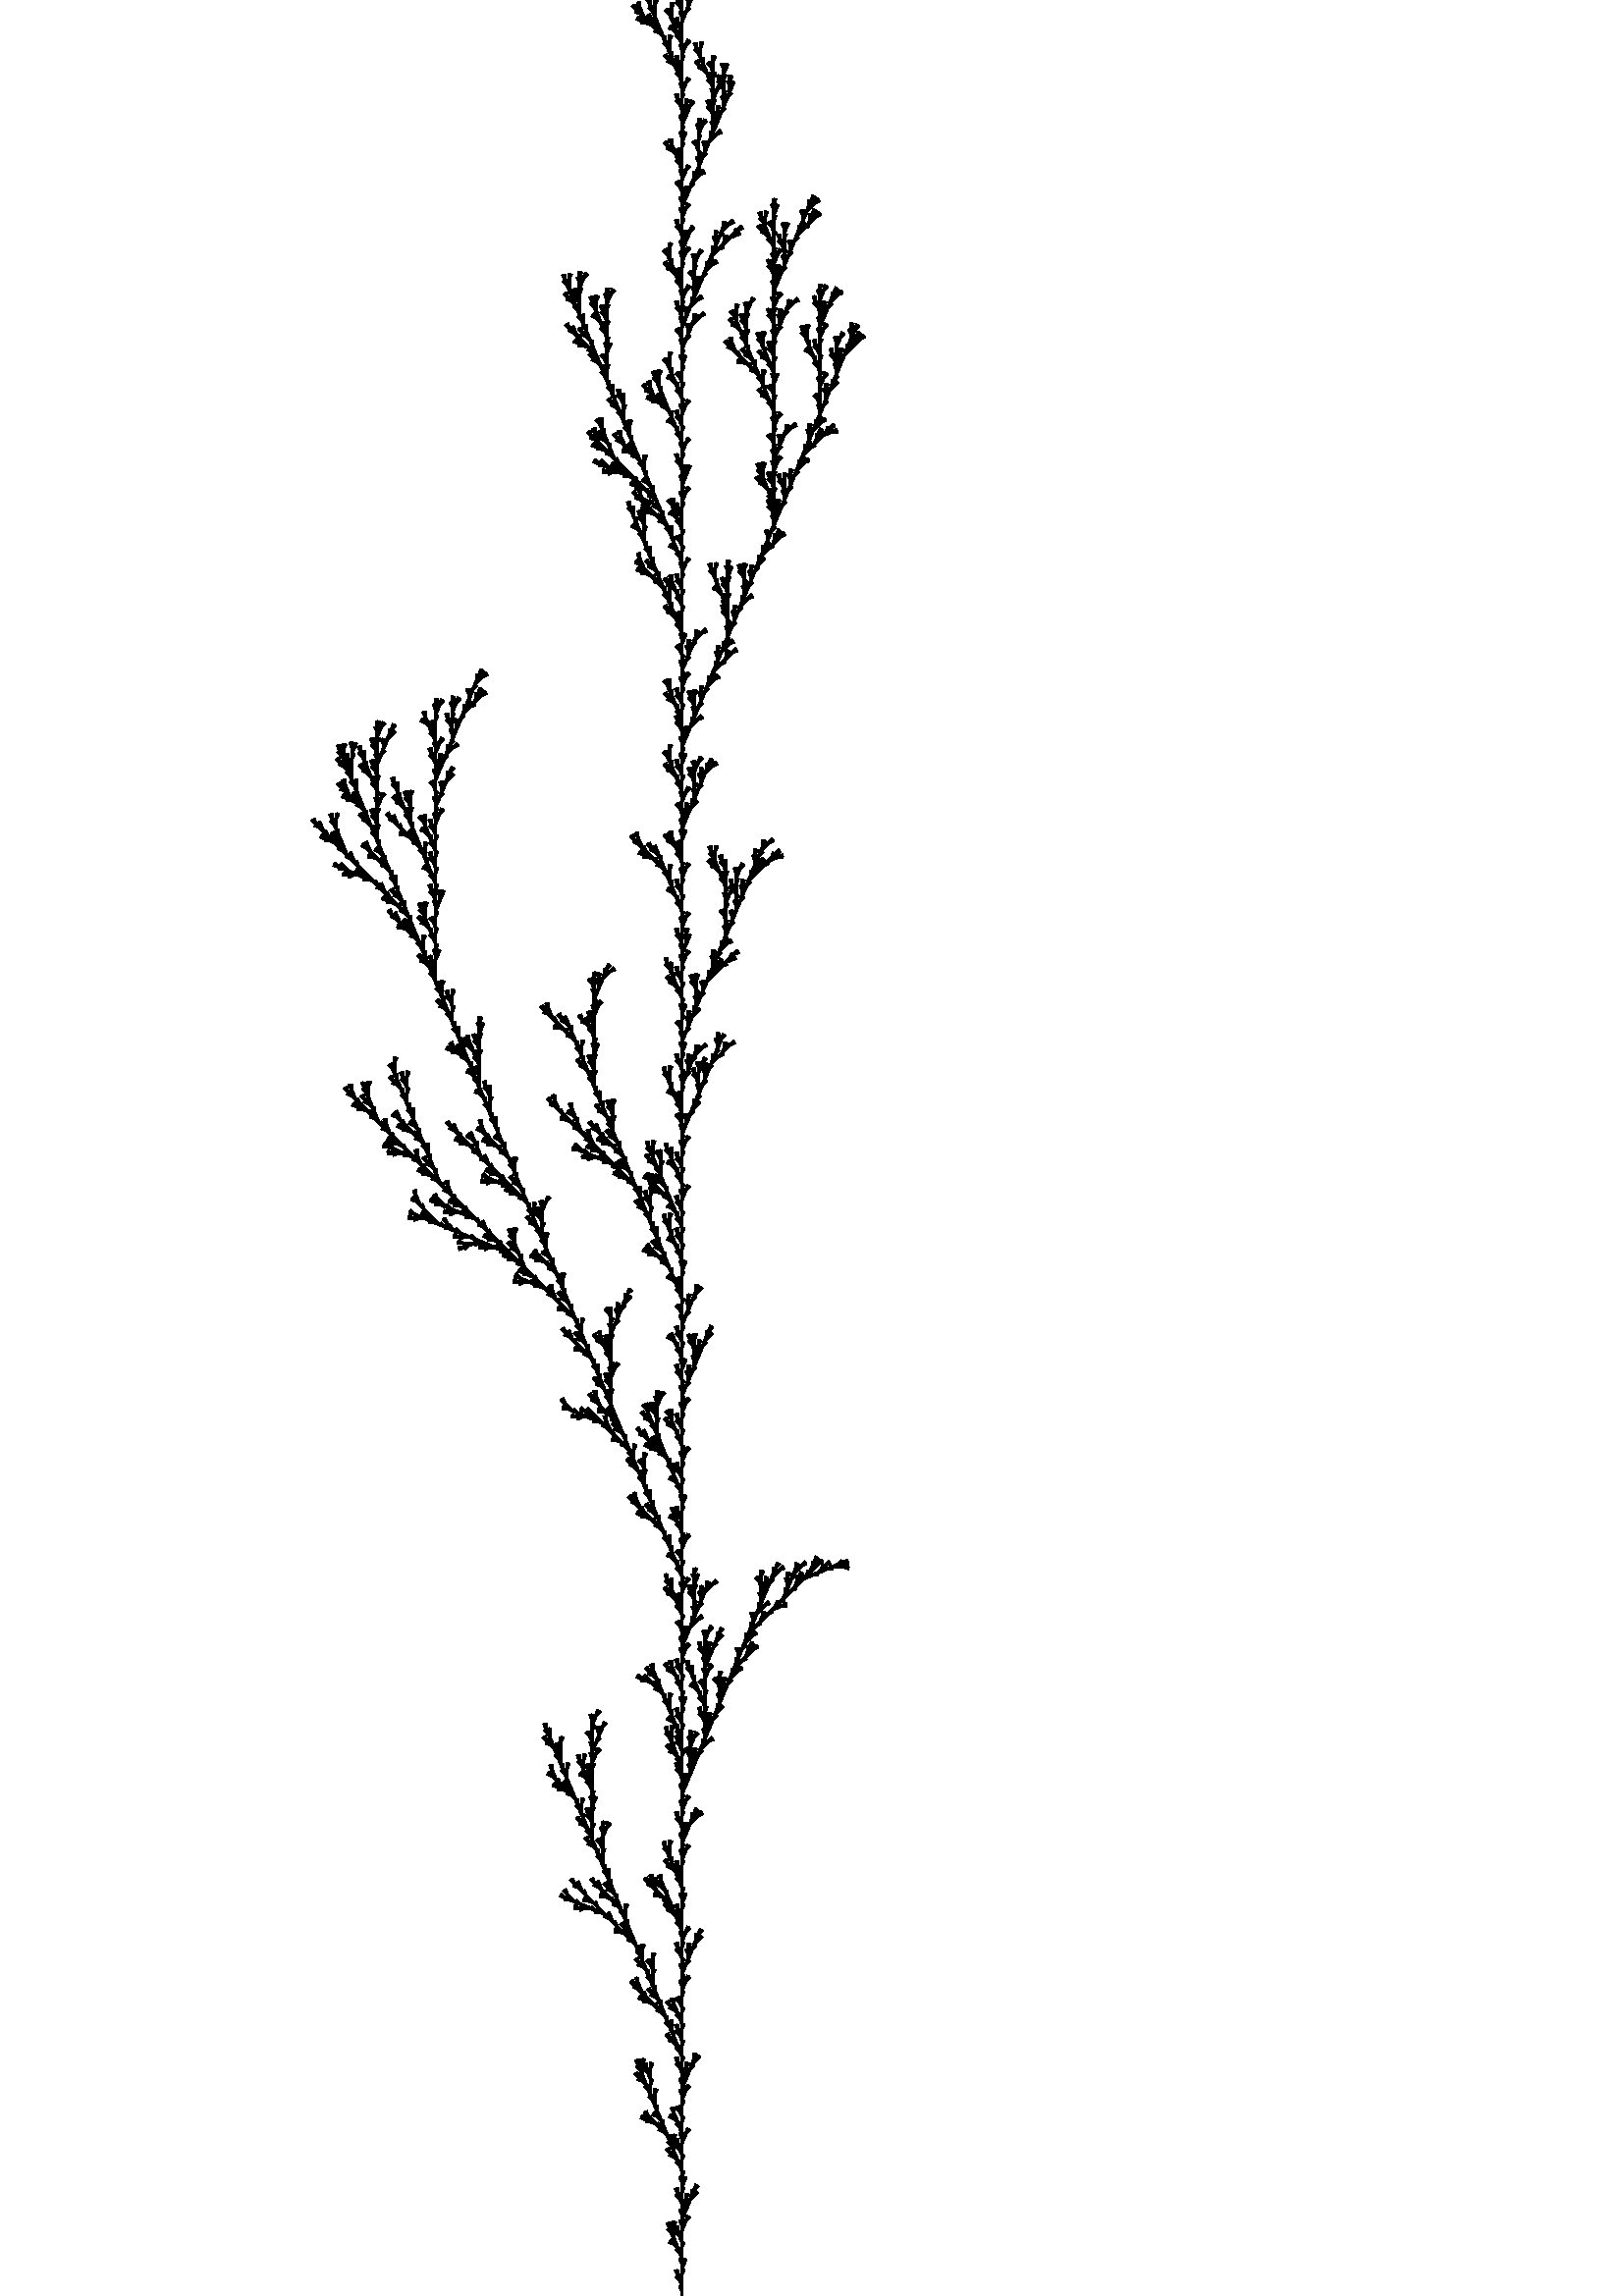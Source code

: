 %!PS-Adobe-3.0 EPSF-3.0
%%BoundingBox:0 0 373 799
newpath
250.0 0.0 moveto
250.0 2.0 lineto
stroke
newpath
250.0 2.0 moveto
249.235 3.848 lineto
stroke
newpath
250.0 2.0 moveto
250.0 4.0 lineto
stroke
newpath
250.0 4.0 moveto
249.235 5.848 lineto
stroke
newpath
249.235 5.848 moveto
247.82 7.262 lineto
stroke
newpath
249.235 5.848 moveto
248.469 7.696 lineto
stroke
newpath
248.469 7.696 moveto
248.469 9.696 lineto
stroke
newpath
248.469 7.696 moveto
247.704 9.543 lineto
stroke
newpath
250.0 4.0 moveto
250.0 6.0 lineto
stroke
newpath
250.0 6.0 moveto
249.235 7.848 lineto
stroke
newpath
250.0 6.0 moveto
250.0 8.0 lineto
stroke
newpath
250.0 8.0 moveto
250.765 9.848 lineto
stroke
newpath
250.0 8.0 moveto
250.0 10.0 lineto
stroke
newpath
250.0 10.0 moveto
250.765 11.848 lineto
stroke
newpath
250.765 11.848 moveto
250.765 13.848 lineto
stroke
newpath
250.765 11.848 moveto
251.531 13.696 lineto
stroke
newpath
250.0 10.0 moveto
250.0 12.0 lineto
stroke
newpath
250.0 12.0 moveto
249.235 13.848 lineto
stroke
newpath
250.0 12.0 moveto
250.0 14.0 lineto
stroke
newpath
250.0 14.0 moveto
249.235 15.848 lineto
stroke
newpath
249.235 15.848 moveto
247.82 17.262 lineto
stroke
newpath
249.235 15.848 moveto
248.469 17.696 lineto
stroke
newpath
248.469 17.696 moveto
247.055 19.11 lineto
stroke
newpath
247.055 19.11 moveto
245.207 19.875 lineto
stroke
newpath
247.055 19.11 moveto
245.641 20.524 lineto
stroke
newpath
248.469 17.696 moveto
247.704 19.543 lineto
stroke
newpath
247.704 19.543 moveto
246.29 20.957 lineto
stroke
newpath
247.704 19.543 moveto
246.939 21.391 lineto
stroke
newpath
246.939 21.391 moveto
246.939 23.391 lineto
stroke
newpath
246.939 23.391 moveto
246.173 25.239 lineto
stroke
newpath
246.939 23.391 moveto
246.939 25.391 lineto
stroke
newpath
246.939 25.391 moveto
247.704 27.239 lineto
stroke
newpath
246.939 25.391 moveto
246.939 27.391 lineto
stroke
newpath
246.939 21.391 moveto
246.173 23.239 lineto
stroke
newpath
246.173 23.239 moveto
244.759 24.653 lineto
stroke
newpath
246.173 23.239 moveto
245.408 25.087 lineto
stroke
newpath
245.408 25.087 moveto
245.408 27.087 lineto
stroke
newpath
245.408 25.087 moveto
244.642 26.934 lineto
stroke
newpath
250.0 14.0 moveto
250.0 16.0 lineto
stroke
newpath
250.0 16.0 moveto
249.235 17.848 lineto
stroke
newpath
250.0 16.0 moveto
250.0 18.0 lineto
stroke
newpath
250.0 18.0 moveto
250.765 19.848 lineto
stroke
newpath
250.0 18.0 moveto
250.0 20.0 lineto
stroke
newpath
250.0 20.0 moveto
249.235 21.848 lineto
stroke
newpath
249.235 21.848 moveto
247.82 23.262 lineto
stroke
newpath
249.235 21.848 moveto
248.469 23.696 lineto
stroke
newpath
248.469 23.696 moveto
248.469 25.696 lineto
stroke
newpath
248.469 23.696 moveto
247.704 25.543 lineto
stroke
newpath
250.0 20.0 moveto
250.0 22.0 lineto
stroke
newpath
250.0 22.0 moveto
249.235 23.848 lineto
stroke
newpath
250.0 22.0 moveto
250.0 24.0 lineto
stroke
newpath
250.0 24.0 moveto
250.765 25.848 lineto
stroke
newpath
250.765 25.848 moveto
250.765 27.848 lineto
stroke
newpath
250.765 25.848 moveto
251.531 27.696 lineto
stroke
newpath
251.531 27.696 moveto
252.945 29.11 lineto
stroke
newpath
251.531 27.696 moveto
252.296 29.543 lineto
stroke
newpath
250.0 24.0 moveto
250.0 26.0 lineto
stroke
newpath
250.0 26.0 moveto
249.235 27.848 lineto
stroke
newpath
250.0 26.0 moveto
250.0 28.0 lineto
stroke
newpath
250.0 28.0 moveto
250.765 29.848 lineto
stroke
newpath
250.765 29.848 moveto
250.765 31.848 lineto
stroke
newpath
250.765 29.848 moveto
251.531 31.696 lineto
stroke
newpath
251.531 31.696 moveto
251.531 33.696 lineto
stroke
newpath
251.531 33.696 moveto
250.765 35.543 lineto
stroke
newpath
251.531 33.696 moveto
251.531 35.696 lineto
stroke
newpath
251.531 35.696 moveto
252.296 37.543 lineto
stroke
newpath
251.531 35.696 moveto
251.531 37.696 lineto
stroke
newpath
251.531 31.696 moveto
252.296 33.543 lineto
stroke
newpath
252.296 33.543 moveto
252.296 35.543 lineto
stroke
newpath
252.296 33.543 moveto
253.061 35.391 lineto
stroke
newpath
253.061 35.391 moveto
254.476 36.805 lineto
stroke
newpath
254.476 36.805 moveto
255.241 38.653 lineto
stroke
newpath
254.476 36.805 moveto
255.89 38.219 lineto
stroke
newpath
253.061 35.391 moveto
253.827 37.239 lineto
stroke
newpath
253.827 37.239 moveto
253.827 39.239 lineto
stroke
newpath
253.827 37.239 moveto
254.592 39.087 lineto
stroke
newpath
254.592 39.087 moveto
256.006 40.501 lineto
stroke
newpath
254.592 39.087 moveto
255.358 40.934 lineto
stroke
newpath
250.0 28.0 moveto
250.0 30.0 lineto
stroke
newpath
250.0 30.0 moveto
249.235 31.848 lineto
stroke
newpath
250.0 30.0 moveto
250.0 32.0 lineto
stroke
newpath
250.0 32.0 moveto
250.765 33.848 lineto
stroke
newpath
250.0 32.0 moveto
250.0 34.0 lineto
stroke
newpath
250.0 34.0 moveto
249.235 35.848 lineto
stroke
newpath
249.235 35.848 moveto
247.82 37.262 lineto
stroke
newpath
249.235 35.848 moveto
248.469 37.696 lineto
stroke
newpath
248.469 37.696 moveto
248.469 39.696 lineto
stroke
newpath
248.469 37.696 moveto
247.704 39.543 lineto
stroke
newpath
250.0 34.0 moveto
250.0 36.0 lineto
stroke
newpath
250.0 36.0 moveto
249.235 37.848 lineto
stroke
newpath
250.0 36.0 moveto
250.0 38.0 lineto
stroke
newpath
250.0 38.0 moveto
250.765 39.848 lineto
stroke
newpath
250.0 38.0 moveto
250.0 40.0 lineto
stroke
newpath
250.0 40.0 moveto
250.765 41.848 lineto
stroke
newpath
250.765 41.848 moveto
250.765 43.848 lineto
stroke
newpath
250.765 41.848 moveto
251.531 43.696 lineto
stroke
newpath
250.0 40.0 moveto
250.0 42.0 lineto
stroke
newpath
250.0 42.0 moveto
249.235 43.848 lineto
stroke
newpath
250.0 42.0 moveto
250.0 44.0 lineto
stroke
newpath
250.0 44.0 moveto
250.765 45.848 lineto
stroke
newpath
250.0 44.0 moveto
250.0 46.0 lineto
stroke
newpath
250.0 46.0 moveto
249.235 47.848 lineto
stroke
newpath
249.235 47.848 moveto
247.82 49.262 lineto
stroke
newpath
249.235 47.848 moveto
248.469 49.696 lineto
stroke
newpath
248.469 49.696 moveto
247.055 51.11 lineto
stroke
newpath
247.055 51.11 moveto
245.207 51.875 lineto
stroke
newpath
247.055 51.11 moveto
245.641 52.524 lineto
stroke
newpath
245.641 52.524 moveto
244.875 54.372 lineto
stroke
newpath
245.641 52.524 moveto
244.227 53.938 lineto
stroke
newpath
248.469 49.696 moveto
247.704 51.543 lineto
stroke
newpath
247.704 51.543 moveto
246.29 52.957 lineto
stroke
newpath
247.704 51.543 moveto
246.939 53.391 lineto
stroke
newpath
246.939 53.391 moveto
246.939 55.391 lineto
stroke
newpath
246.939 55.391 moveto
246.173 57.239 lineto
stroke
newpath
246.939 55.391 moveto
246.939 57.391 lineto
stroke
newpath
246.939 57.391 moveto
247.704 59.239 lineto
stroke
newpath
246.939 57.391 moveto
246.939 59.391 lineto
stroke
newpath
246.939 53.391 moveto
246.173 55.239 lineto
stroke
newpath
246.173 55.239 moveto
244.759 56.653 lineto
stroke
newpath
246.173 55.239 moveto
245.408 57.087 lineto
stroke
newpath
245.408 57.087 moveto
245.408 59.087 lineto
stroke
newpath
245.408 57.087 moveto
244.642 58.934 lineto
stroke
newpath
244.642 58.934 moveto
243.228 60.349 lineto
stroke
newpath
243.228 60.349 moveto
241.38 61.114 lineto
stroke
newpath
243.228 60.349 moveto
241.814 61.763 lineto
stroke
newpath
241.814 61.763 moveto
241.049 63.61 lineto
stroke
newpath
241.814 61.763 moveto
240.4 63.177 lineto
stroke
newpath
240.4 63.177 moveto
238.552 63.942 lineto
stroke
newpath
238.552 63.942 moveto
236.552 63.942 lineto
stroke
newpath
238.552 63.942 moveto
236.704 64.708 lineto
stroke
newpath
236.704 64.708 moveto
235.29 66.122 lineto
stroke
newpath
236.704 64.708 moveto
234.857 65.473 lineto
stroke
newpath
240.4 63.177 moveto
238.986 64.591 lineto
stroke
newpath
238.986 64.591 moveto
237.138 65.357 lineto
stroke
newpath
238.986 64.591 moveto
237.571 66.005 lineto
stroke
newpath
237.571 66.005 moveto
236.806 67.853 lineto
stroke
newpath
237.571 66.005 moveto
236.157 67.42 lineto
stroke
newpath
244.642 58.934 moveto
243.877 60.782 lineto
stroke
newpath
243.877 60.782 moveto
242.463 62.196 lineto
stroke
newpath
243.877 60.782 moveto
243.112 62.63 lineto
stroke
newpath
243.112 62.63 moveto
243.112 64.63 lineto
stroke
newpath
243.112 62.63 moveto
242.346 64.478 lineto
stroke
newpath
242.346 64.478 moveto
240.932 65.892 lineto
stroke
newpath
240.932 65.892 moveto
239.084 66.657 lineto
stroke
newpath
240.932 65.892 moveto
239.518 67.306 lineto
stroke
newpath
242.346 64.478 moveto
241.581 66.325 lineto
stroke
newpath
241.581 66.325 moveto
240.167 67.74 lineto
stroke
newpath
241.581 66.325 moveto
240.816 68.173 lineto
stroke
newpath
240.816 68.173 moveto
240.816 70.173 lineto
stroke
newpath
240.816 68.173 moveto
240.05 70.021 lineto
stroke
newpath
240.05 70.021 moveto
240.05 72.021 lineto
stroke
newpath
240.05 72.021 moveto
239.285 73.869 lineto
stroke
newpath
240.05 72.021 moveto
240.05 74.021 lineto
stroke
newpath
240.05 74.021 moveto
240.816 75.869 lineto
stroke
newpath
240.05 74.021 moveto
240.05 76.021 lineto
stroke
newpath
240.05 70.021 moveto
239.285 71.869 lineto
stroke
newpath
239.285 71.869 moveto
237.871 73.283 lineto
stroke
newpath
239.285 71.869 moveto
238.519 73.716 lineto
stroke
newpath
238.519 73.716 moveto
238.519 75.716 lineto
stroke
newpath
238.519 75.716 moveto
237.754 77.564 lineto
stroke
newpath
238.519 75.716 moveto
238.519 77.716 lineto
stroke
newpath
238.519 77.716 moveto
239.285 79.564 lineto
stroke
newpath
238.519 77.716 moveto
238.519 79.716 lineto
stroke
newpath
238.519 79.716 moveto
237.754 81.564 lineto
stroke
newpath
237.754 81.564 moveto
236.34 82.978 lineto
stroke
newpath
237.754 81.564 moveto
236.989 83.412 lineto
stroke
newpath
236.989 83.412 moveto
236.989 85.412 lineto
stroke
newpath
236.989 83.412 moveto
236.223 85.26 lineto
stroke
newpath
238.519 79.716 moveto
238.519 81.716 lineto
stroke
newpath
238.519 81.716 moveto
237.754 83.564 lineto
stroke
newpath
238.519 81.716 moveto
238.519 83.716 lineto
stroke
newpath
238.519 83.716 moveto
239.285 85.564 lineto
stroke
newpath
238.519 83.716 moveto
238.519 85.716 lineto
stroke
newpath
238.519 73.716 moveto
237.754 75.564 lineto
stroke
newpath
237.754 75.564 moveto
236.34 76.978 lineto
stroke
newpath
237.754 75.564 moveto
236.989 77.412 lineto
stroke
newpath
236.989 77.412 moveto
235.575 78.826 lineto
stroke
newpath
235.575 78.826 moveto
233.727 79.591 lineto
stroke
newpath
235.575 78.826 moveto
234.16 80.24 lineto
stroke
newpath
234.16 80.24 moveto
233.395 82.088 lineto
stroke
newpath
234.16 80.24 moveto
232.746 81.655 lineto
stroke
newpath
236.989 77.412 moveto
236.223 79.26 lineto
stroke
newpath
236.223 79.26 moveto
234.809 80.674 lineto
stroke
newpath
236.223 79.26 moveto
235.458 81.107 lineto
stroke
newpath
235.458 81.107 moveto
235.458 83.107 lineto
stroke
newpath
235.458 83.107 moveto
234.693 84.955 lineto
stroke
newpath
235.458 83.107 moveto
235.458 85.107 lineto
stroke
newpath
235.458 85.107 moveto
236.223 86.955 lineto
stroke
newpath
235.458 85.107 moveto
235.458 87.107 lineto
stroke
newpath
235.458 81.107 moveto
234.693 82.955 lineto
stroke
newpath
234.693 82.955 moveto
233.278 84.369 lineto
stroke
newpath
234.693 82.955 moveto
233.927 84.803 lineto
stroke
newpath
233.927 84.803 moveto
233.927 86.803 lineto
stroke
newpath
233.927 84.803 moveto
233.162 86.651 lineto
stroke
newpath
250.0 46.0 moveto
250.0 48.0 lineto
stroke
newpath
250.0 48.0 moveto
249.235 49.848 lineto
stroke
newpath
250.0 48.0 moveto
250.0 50.0 lineto
stroke
newpath
250.0 50.0 moveto
250.765 51.848 lineto
stroke
newpath
250.0 50.0 moveto
250.0 52.0 lineto
stroke
newpath
250.0 52.0 moveto
249.235 53.848 lineto
stroke
newpath
249.235 53.848 moveto
247.82 55.262 lineto
stroke
newpath
249.235 53.848 moveto
248.469 55.696 lineto
stroke
newpath
248.469 55.696 moveto
248.469 57.696 lineto
stroke
newpath
248.469 55.696 moveto
247.704 57.543 lineto
stroke
newpath
250.0 52.0 moveto
250.0 54.0 lineto
stroke
newpath
250.0 54.0 moveto
249.235 55.848 lineto
stroke
newpath
250.0 54.0 moveto
250.0 56.0 lineto
stroke
newpath
250.0 56.0 moveto
250.765 57.848 lineto
stroke
newpath
250.765 57.848 moveto
250.765 59.848 lineto
stroke
newpath
250.765 57.848 moveto
251.531 59.696 lineto
stroke
newpath
251.531 59.696 moveto
252.945 61.11 lineto
stroke
newpath
251.531 59.696 moveto
252.296 61.543 lineto
stroke
newpath
250.0 56.0 moveto
250.0 58.0 lineto
stroke
newpath
250.0 58.0 moveto
249.235 59.848 lineto
stroke
newpath
250.0 58.0 moveto
250.0 60.0 lineto
stroke
newpath
250.0 60.0 moveto
249.235 61.848 lineto
stroke
newpath
249.235 61.848 moveto
247.82 63.262 lineto
stroke
newpath
249.235 61.848 moveto
248.469 63.696 lineto
stroke
newpath
248.469 63.696 moveto
247.055 65.11 lineto
stroke
newpath
247.055 65.11 moveto
245.207 65.875 lineto
stroke
newpath
247.055 65.11 moveto
245.641 66.524 lineto
stroke
newpath
248.469 63.696 moveto
247.704 65.543 lineto
stroke
newpath
247.704 65.543 moveto
246.29 66.957 lineto
stroke
newpath
247.704 65.543 moveto
246.939 67.391 lineto
stroke
newpath
246.939 67.391 moveto
246.939 69.391 lineto
stroke
newpath
246.939 67.391 moveto
246.173 69.239 lineto
stroke
newpath
250.0 60.0 moveto
250.0 62.0 lineto
stroke
newpath
250.0 62.0 moveto
249.235 63.848 lineto
stroke
newpath
250.0 62.0 moveto
250.0 64.0 lineto
stroke
newpath
250.0 64.0 moveto
250.765 65.848 lineto
stroke
newpath
250.0 64.0 moveto
250.0 66.0 lineto
stroke
newpath
250.0 66.0 moveto
249.235 67.848 lineto
stroke
newpath
249.235 67.848 moveto
247.82 69.262 lineto
stroke
newpath
249.235 67.848 moveto
248.469 69.696 lineto
stroke
newpath
250.0 66.0 moveto
250.0 68.0 lineto
stroke
newpath
250.0 68.0 moveto
249.235 69.848 lineto
stroke
newpath
250.0 68.0 moveto
250.0 70.0 lineto
stroke
newpath
250.0 70.0 moveto
250.765 71.848 lineto
stroke
newpath
250.0 70.0 moveto
250.0 72.0 lineto
stroke
newpath
250.0 72.0 moveto
250.765 73.848 lineto
stroke
newpath
250.765 73.848 moveto
250.765 75.848 lineto
stroke
newpath
250.765 73.848 moveto
251.531 75.696 lineto
stroke
newpath
251.531 75.696 moveto
252.945 77.11 lineto
stroke
newpath
251.531 75.696 moveto
252.296 77.543 lineto
stroke
newpath
250.0 72.0 moveto
250.0 74.0 lineto
stroke
newpath
250.0 74.0 moveto
249.235 75.848 lineto
stroke
newpath
250.0 74.0 moveto
250.0 76.0 lineto
stroke
newpath
250.0 76.0 moveto
250.765 77.848 lineto
stroke
newpath
250.765 77.848 moveto
250.765 79.848 lineto
stroke
newpath
250.765 77.848 moveto
251.531 79.696 lineto
stroke
newpath
251.531 79.696 moveto
251.531 81.696 lineto
stroke
newpath
251.531 81.696 moveto
250.765 83.543 lineto
stroke
newpath
251.531 81.696 moveto
251.531 83.696 lineto
stroke
newpath
251.531 83.696 moveto
252.296 85.543 lineto
stroke
newpath
251.531 83.696 moveto
251.531 85.696 lineto
stroke
newpath
251.531 79.696 moveto
252.296 81.543 lineto
stroke
newpath
252.296 81.543 moveto
252.296 83.543 lineto
stroke
newpath
252.296 81.543 moveto
253.061 83.391 lineto
stroke
newpath
253.061 83.391 moveto
254.476 84.805 lineto
stroke
newpath
253.061 83.391 moveto
253.827 85.239 lineto
stroke
newpath
253.827 85.239 moveto
255.241 86.653 lineto
stroke
newpath
255.241 86.653 moveto
256.006 88.501 lineto
stroke
newpath
255.241 86.653 moveto
256.655 88.067 lineto
stroke
newpath
253.827 85.239 moveto
254.592 87.087 lineto
stroke
newpath
254.592 87.087 moveto
254.592 89.087 lineto
stroke
newpath
254.592 87.087 moveto
255.358 88.934 lineto
stroke
newpath
250.0 76.0 moveto
250.0 78.0 lineto
stroke
newpath
250.0 78.0 moveto
249.235 79.848 lineto
stroke
newpath
250.0 78.0 moveto
250.0 80.0 lineto
stroke
newpath
250.0 80.0 moveto
250.765 81.848 lineto
stroke
newpath
250.0 80.0 moveto
250.0 82.0 lineto
stroke
newpath
250.0 82.0 moveto
249.235 83.848 lineto
stroke
newpath
249.235 83.848 moveto
247.82 85.262 lineto
stroke
newpath
249.235 83.848 moveto
248.469 85.696 lineto
stroke
newpath
248.469 85.696 moveto
248.469 87.696 lineto
stroke
newpath
248.469 85.696 moveto
247.704 87.543 lineto
stroke
newpath
250.0 82.0 moveto
250.0 84.0 lineto
stroke
newpath
250.0 84.0 moveto
249.235 85.848 lineto
stroke
newpath
250.0 84.0 moveto
250.0 86.0 lineto
stroke
newpath
250.0 86.0 moveto
250.765 87.848 lineto
stroke
newpath
250.0 86.0 moveto
250.0 88.0 lineto
stroke
newpath
250.0 88.0 moveto
249.235 89.848 lineto
stroke
newpath
249.235 89.848 moveto
247.82 91.262 lineto
stroke
newpath
249.235 89.848 moveto
248.469 91.696 lineto
stroke
newpath
248.469 91.696 moveto
247.055 93.11 lineto
stroke
newpath
247.055 93.11 moveto
245.207 93.875 lineto
stroke
newpath
247.055 93.11 moveto
245.641 94.524 lineto
stroke
newpath
245.641 94.524 moveto
244.875 96.372 lineto
stroke
newpath
245.641 94.524 moveto
244.227 95.938 lineto
stroke
newpath
248.469 91.696 moveto
247.704 93.543 lineto
stroke
newpath
247.704 93.543 moveto
246.29 94.957 lineto
stroke
newpath
247.704 93.543 moveto
246.939 95.391 lineto
stroke
newpath
246.939 95.391 moveto
246.939 97.391 lineto
stroke
newpath
246.939 95.391 moveto
246.173 97.239 lineto
stroke
newpath
246.173 97.239 moveto
246.173 99.239 lineto
stroke
newpath
246.173 99.239 moveto
245.408 101.087 lineto
stroke
newpath
246.173 99.239 moveto
246.173 101.239 lineto
stroke
newpath
246.173 97.239 moveto
245.408 99.087 lineto
stroke
newpath
245.408 99.087 moveto
243.994 100.501 lineto
stroke
newpath
245.408 99.087 moveto
244.642 100.934 lineto
stroke
newpath
244.642 100.934 moveto
244.642 102.934 lineto
stroke
newpath
244.642 100.934 moveto
243.877 102.782 lineto
stroke
newpath
243.877 102.782 moveto
242.463 104.196 lineto
stroke
newpath
242.463 104.196 moveto
240.615 104.962 lineto
stroke
newpath
242.463 104.196 moveto
241.049 105.61 lineto
stroke
newpath
241.049 105.61 moveto
240.283 107.458 lineto
stroke
newpath
241.049 105.61 moveto
239.634 107.025 lineto
stroke
newpath
239.634 107.025 moveto
237.787 107.79 lineto
stroke
newpath
237.787 107.79 moveto
235.787 107.79 lineto
stroke
newpath
237.787 107.79 moveto
235.939 108.555 lineto
stroke
newpath
235.939 108.555 moveto
234.525 109.97 lineto
stroke
newpath
235.939 108.555 moveto
234.091 109.321 lineto
stroke
newpath
239.634 107.025 moveto
238.22 108.439 lineto
stroke
newpath
238.22 108.439 moveto
236.372 109.204 lineto
stroke
newpath
238.22 108.439 moveto
236.806 109.853 lineto
stroke
newpath
236.806 109.853 moveto
236.041 111.701 lineto
stroke
newpath
236.806 109.853 moveto
235.392 111.267 lineto
stroke
newpath
235.392 111.267 moveto
234.626 113.115 lineto
stroke
newpath
234.626 113.115 moveto
233.212 114.529 lineto
stroke
newpath
234.626 113.115 moveto
233.861 114.963 lineto
stroke
newpath
233.861 114.963 moveto
233.861 116.963 lineto
stroke
newpath
233.861 114.963 moveto
233.096 116.811 lineto
stroke
newpath
235.392 111.267 moveto
233.978 112.682 lineto
stroke
newpath
233.978 112.682 moveto
232.13 113.447 lineto
stroke
newpath
233.978 112.682 moveto
232.563 114.096 lineto
stroke
newpath
232.563 114.096 moveto
231.798 115.944 lineto
stroke
newpath
232.563 114.096 moveto
231.149 115.51 lineto
stroke
newpath
243.877 102.782 moveto
243.112 104.63 lineto
stroke
newpath
243.112 104.63 moveto
241.697 106.044 lineto
stroke
newpath
243.112 104.63 moveto
242.346 106.478 lineto
stroke
newpath
242.346 106.478 moveto
242.346 108.478 lineto
stroke
newpath
242.346 106.478 moveto
241.581 108.325 lineto
stroke
newpath
241.581 108.325 moveto
240.167 109.74 lineto
stroke
newpath
240.167 109.74 moveto
238.319 110.505 lineto
stroke
newpath
240.167 109.74 moveto
238.753 111.154 lineto
stroke
newpath
238.753 111.154 moveto
237.987 113.002 lineto
stroke
newpath
238.753 111.154 moveto
237.338 112.568 lineto
stroke
newpath
241.581 108.325 moveto
240.816 110.173 lineto
stroke
newpath
240.816 110.173 moveto
239.401 111.587 lineto
stroke
newpath
240.816 110.173 moveto
240.05 112.021 lineto
stroke
newpath
240.05 112.021 moveto
240.05 114.021 lineto
stroke
newpath
240.05 112.021 moveto
239.285 113.869 lineto
stroke
newpath
239.285 113.869 moveto
239.285 115.869 lineto
stroke
newpath
239.285 115.869 moveto
238.519 117.716 lineto
stroke
newpath
239.285 115.869 moveto
239.285 117.869 lineto
stroke
newpath
239.285 117.869 moveto
240.05 119.716 lineto
stroke
newpath
239.285 117.869 moveto
239.285 119.869 lineto
stroke
newpath
239.285 119.869 moveto
238.519 121.716 lineto
stroke
newpath
238.519 121.716 moveto
237.105 123.131 lineto
stroke
newpath
238.519 121.716 moveto
237.754 123.564 lineto
stroke
newpath
239.285 119.869 moveto
239.285 121.869 lineto
stroke
newpath
239.285 121.869 moveto
238.519 123.716 lineto
stroke
newpath
239.285 121.869 moveto
239.285 123.869 lineto
stroke
newpath
239.285 123.869 moveto
240.05 125.716 lineto
stroke
newpath
239.285 123.869 moveto
239.285 125.869 lineto
stroke
newpath
239.285 113.869 moveto
238.519 115.716 lineto
stroke
newpath
238.519 115.716 moveto
237.105 117.131 lineto
stroke
newpath
238.519 115.716 moveto
237.754 117.564 lineto
stroke
newpath
237.754 117.564 moveto
237.754 119.564 lineto
stroke
newpath
237.754 117.564 moveto
236.989 119.412 lineto
stroke
newpath
236.989 119.412 moveto
235.575 120.826 lineto
stroke
newpath
235.575 120.826 moveto
233.727 121.591 lineto
stroke
newpath
235.575 120.826 moveto
234.16 122.24 lineto
stroke
newpath
234.16 122.24 moveto
233.395 124.088 lineto
stroke
newpath
234.16 122.24 moveto
232.746 123.655 lineto
stroke
newpath
236.989 119.412 moveto
236.223 121.26 lineto
stroke
newpath
236.223 121.26 moveto
234.809 122.674 lineto
stroke
newpath
236.223 121.26 moveto
235.458 123.107 lineto
stroke
newpath
235.458 123.107 moveto
235.458 125.107 lineto
stroke
newpath
235.458 125.107 moveto
234.693 126.955 lineto
stroke
newpath
235.458 125.107 moveto
235.458 127.107 lineto
stroke
newpath
235.458 127.107 moveto
236.223 128.955 lineto
stroke
newpath
235.458 127.107 moveto
235.458 129.107 lineto
stroke
newpath
235.458 123.107 moveto
234.693 124.955 lineto
stroke
newpath
234.693 124.955 moveto
233.278 126.369 lineto
stroke
newpath
234.693 124.955 moveto
233.927 126.803 lineto
stroke
newpath
233.927 126.803 moveto
233.927 128.803 lineto
stroke
newpath
233.927 126.803 moveto
233.162 128.651 lineto
stroke
newpath
233.162 128.651 moveto
231.748 130.065 lineto
stroke
newpath
231.748 130.065 moveto
229.9 130.83 lineto
stroke
newpath
231.748 130.065 moveto
230.334 131.479 lineto
stroke
newpath
230.334 131.479 moveto
229.568 133.327 lineto
stroke
newpath
230.334 131.479 moveto
228.919 132.893 lineto
stroke
newpath
228.919 132.893 moveto
227.072 133.659 lineto
stroke
newpath
227.072 133.659 moveto
225.072 133.659 lineto
stroke
newpath
227.072 133.659 moveto
225.224 134.424 lineto
stroke
newpath
228.919 132.893 moveto
227.505 134.308 lineto
stroke
newpath
227.505 134.308 moveto
225.657 135.073 lineto
stroke
newpath
227.505 134.308 moveto
226.091 135.722 lineto
stroke
newpath
226.091 135.722 moveto
225.325 137.57 lineto
stroke
newpath
226.091 135.722 moveto
224.677 137.136 lineto
stroke
newpath
224.677 137.136 moveto
223.911 138.984 lineto
stroke
newpath
223.911 138.984 moveto
222.497 140.398 lineto
stroke
newpath
223.911 138.984 moveto
223.146 140.831 lineto
stroke
newpath
224.677 137.136 moveto
223.262 138.55 lineto
stroke
newpath
223.262 138.55 moveto
221.415 139.316 lineto
stroke
newpath
223.262 138.55 moveto
221.848 139.964 lineto
stroke
newpath
221.848 139.964 moveto
220.0 140.73 lineto
stroke
newpath
220.0 140.73 moveto
218.0 140.73 lineto
stroke
newpath
220.0 140.73 moveto
218.153 141.495 lineto
stroke
newpath
218.153 141.495 moveto
216.738 142.909 lineto
stroke
newpath
218.153 141.495 moveto
216.305 142.261 lineto
stroke
newpath
216.305 142.261 moveto
214.305 142.261 lineto
stroke
newpath
214.305 142.261 moveto
212.457 141.495 lineto
stroke
newpath
214.305 142.261 moveto
212.305 142.261 lineto
stroke
newpath
212.305 142.261 moveto
210.457 143.026 lineto
stroke
newpath
212.305 142.261 moveto
210.305 142.261 lineto
stroke
newpath
216.305 142.261 moveto
214.457 143.026 lineto
stroke
newpath
214.457 143.026 moveto
212.457 143.026 lineto
stroke
newpath
214.457 143.026 moveto
212.609 143.791 lineto
stroke
newpath
212.609 143.791 moveto
211.195 145.205 lineto
stroke
newpath
212.609 143.791 moveto
210.762 144.557 lineto
stroke
newpath
210.762 144.557 moveto
209.347 145.971 lineto
stroke
newpath
209.347 145.971 moveto
207.5 146.736 lineto
stroke
newpath
209.347 145.971 moveto
207.933 147.385 lineto
stroke
newpath
207.933 147.385 moveto
207.168 149.233 lineto
stroke
newpath
207.933 147.385 moveto
206.519 148.799 lineto
stroke
newpath
210.762 144.557 moveto
208.914 145.322 lineto
stroke
newpath
208.914 145.322 moveto
206.914 145.322 lineto
stroke
newpath
208.914 145.322 moveto
207.066 146.087 lineto
stroke
newpath
207.066 146.087 moveto
205.652 147.502 lineto
stroke
newpath
207.066 146.087 moveto
205.218 146.853 lineto
stroke
newpath
221.848 139.964 moveto
220.434 141.379 lineto
stroke
newpath
220.434 141.379 moveto
218.586 142.144 lineto
stroke
newpath
220.434 141.379 moveto
219.02 142.793 lineto
stroke
newpath
219.02 142.793 moveto
218.254 144.641 lineto
stroke
newpath
219.02 142.793 moveto
217.606 144.207 lineto
stroke
newpath
217.606 144.207 moveto
215.758 144.972 lineto
stroke
newpath
215.758 144.972 moveto
213.758 144.972 lineto
stroke
newpath
215.758 144.972 moveto
213.91 145.738 lineto
stroke
newpath
217.606 144.207 moveto
216.191 145.621 lineto
stroke
newpath
216.191 145.621 moveto
214.344 146.387 lineto
stroke
newpath
216.191 145.621 moveto
214.777 147.035 lineto
stroke
newpath
214.777 147.035 moveto
214.012 148.883 lineto
stroke
newpath
214.777 147.035 moveto
213.363 148.45 lineto
stroke
newpath
213.363 148.45 moveto
212.598 150.297 lineto
stroke
newpath
212.598 150.297 moveto
211.183 151.712 lineto
stroke
newpath
212.598 150.297 moveto
211.832 152.145 lineto
stroke
newpath
213.363 148.45 moveto
211.949 149.864 lineto
stroke
newpath
211.949 149.864 moveto
210.101 150.629 lineto
stroke
newpath
211.949 149.864 moveto
210.535 151.278 lineto
stroke
newpath
210.535 151.278 moveto
209.769 153.126 lineto
stroke
newpath
210.535 151.278 moveto
209.12 152.692 lineto
stroke
newpath
233.162 128.651 moveto
232.397 130.498 lineto
stroke
newpath
232.397 130.498 moveto
230.982 131.913 lineto
stroke
newpath
232.397 130.498 moveto
231.631 132.346 lineto
stroke
newpath
231.631 132.346 moveto
230.217 133.76 lineto
stroke
newpath
230.217 133.76 moveto
228.369 134.526 lineto
stroke
newpath
230.217 133.76 moveto
228.803 135.175 lineto
stroke
newpath
228.803 135.175 moveto
228.037 137.022 lineto
stroke
newpath
228.803 135.175 moveto
227.389 136.589 lineto
stroke
newpath
231.631 132.346 moveto
230.866 134.194 lineto
stroke
newpath
230.866 134.194 moveto
229.452 135.608 lineto
stroke
newpath
230.866 134.194 moveto
230.1 136.042 lineto
stroke
newpath
230.1 136.042 moveto
230.1 138.042 lineto
stroke
newpath
230.1 136.042 moveto
229.335 137.889 lineto
stroke
newpath
229.335 137.889 moveto
229.335 139.889 lineto
stroke
newpath
229.335 139.889 moveto
228.57 141.737 lineto
stroke
newpath
229.335 139.889 moveto
229.335 141.889 lineto
stroke
newpath
229.335 141.889 moveto
230.1 143.737 lineto
stroke
newpath
229.335 141.889 moveto
229.335 143.889 lineto
stroke
newpath
229.335 137.889 moveto
228.57 139.737 lineto
stroke
newpath
228.57 139.737 moveto
227.156 141.151 lineto
stroke
newpath
228.57 139.737 moveto
227.804 141.585 lineto
stroke
newpath
227.804 141.585 moveto
226.39 142.999 lineto
stroke
newpath
226.39 142.999 moveto
224.542 143.765 lineto
stroke
newpath
226.39 142.999 moveto
224.976 144.413 lineto
stroke
newpath
224.976 144.413 moveto
224.211 146.261 lineto
stroke
newpath
224.976 144.413 moveto
223.562 145.828 lineto
stroke
newpath
223.562 145.828 moveto
221.714 146.593 lineto
stroke
newpath
221.714 146.593 moveto
219.714 146.593 lineto
stroke
newpath
221.714 146.593 moveto
219.866 147.358 lineto
stroke
newpath
223.562 145.828 moveto
222.148 147.242 lineto
stroke
newpath
222.148 147.242 moveto
220.3 148.007 lineto
stroke
newpath
222.148 147.242 moveto
220.733 148.656 lineto
stroke
newpath
220.733 148.656 moveto
219.968 150.504 lineto
stroke
newpath
219.968 150.504 moveto
218.554 151.918 lineto
stroke
newpath
219.968 150.504 moveto
219.203 152.352 lineto
stroke
newpath
220.733 148.656 moveto
219.319 150.07 lineto
stroke
newpath
219.319 150.07 moveto
217.471 150.836 lineto
stroke
newpath
219.319 150.07 moveto
217.905 151.485 lineto
stroke
newpath
217.905 151.485 moveto
217.139 153.332 lineto
stroke
newpath
217.905 151.485 moveto
216.491 152.899 lineto
stroke
newpath
227.804 141.585 moveto
227.039 143.433 lineto
stroke
newpath
227.039 143.433 moveto
225.625 144.847 lineto
stroke
newpath
227.039 143.433 moveto
226.274 145.281 lineto
stroke
newpath
226.274 145.281 moveto
226.274 147.281 lineto
stroke
newpath
226.274 145.281 moveto
225.508 147.128 lineto
stroke
newpath
225.508 147.128 moveto
224.094 148.543 lineto
stroke
newpath
224.094 148.543 moveto
222.246 149.308 lineto
stroke
newpath
224.094 148.543 moveto
222.68 149.957 lineto
stroke
newpath
222.68 149.957 moveto
221.914 151.804 lineto
stroke
newpath
222.68 149.957 moveto
221.266 151.371 lineto
stroke
newpath
225.508 147.128 moveto
224.743 148.976 lineto
stroke
newpath
224.743 148.976 moveto
223.329 150.39 lineto
stroke
newpath
224.743 148.976 moveto
223.978 150.824 lineto
stroke
newpath
223.978 150.824 moveto
223.978 152.824 lineto
stroke
newpath
223.978 150.824 moveto
223.212 152.672 lineto
stroke
newpath
223.212 152.672 moveto
223.212 154.672 lineto
stroke
newpath
223.212 154.672 moveto
222.447 156.519 lineto
stroke
newpath
223.212 154.672 moveto
223.212 156.672 lineto
stroke
newpath
223.212 152.672 moveto
222.447 154.519 lineto
stroke
newpath
222.447 154.519 moveto
221.033 155.934 lineto
stroke
newpath
222.447 154.519 moveto
221.681 156.367 lineto
stroke
newpath
221.681 156.367 moveto
221.681 158.367 lineto
stroke
newpath
221.681 156.367 moveto
220.916 158.215 lineto
stroke
newpath
220.916 158.215 moveto
220.916 160.215 lineto
stroke
newpath
220.916 160.215 moveto
220.151 162.063 lineto
stroke
newpath
220.916 160.215 moveto
220.916 162.215 lineto
stroke
newpath
220.916 162.215 moveto
221.681 164.063 lineto
stroke
newpath
220.916 162.215 moveto
220.916 164.215 lineto
stroke
newpath
220.916 164.215 moveto
220.151 166.063 lineto
stroke
newpath
220.151 166.063 moveto
218.736 167.477 lineto
stroke
newpath
220.151 166.063 moveto
219.385 167.91 lineto
stroke
newpath
220.916 164.215 moveto
220.916 166.215 lineto
stroke
newpath
220.916 166.215 moveto
220.151 168.063 lineto
stroke
newpath
220.916 166.215 moveto
220.916 168.215 lineto
stroke
newpath
220.916 168.215 moveto
221.681 170.063 lineto
stroke
newpath
221.681 170.063 moveto
221.681 172.063 lineto
stroke
newpath
221.681 170.063 moveto
222.447 171.91 lineto
stroke
newpath
222.447 171.91 moveto
223.861 173.325 lineto
stroke
newpath
222.447 171.91 moveto
223.212 173.758 lineto
stroke
newpath
220.916 168.215 moveto
220.916 170.215 lineto
stroke
newpath
220.916 170.215 moveto
220.151 172.063 lineto
stroke
newpath
220.916 170.215 moveto
220.916 172.215 lineto
stroke
newpath
220.916 172.215 moveto
221.681 174.063 lineto
stroke
newpath
220.916 172.215 moveto
220.916 174.215 lineto
stroke
newpath
220.916 158.215 moveto
220.151 160.063 lineto
stroke
newpath
220.151 160.063 moveto
218.736 161.477 lineto
stroke
newpath
220.151 160.063 moveto
219.385 161.91 lineto
stroke
newpath
219.385 161.91 moveto
219.385 163.91 lineto
stroke
newpath
219.385 161.91 moveto
218.62 163.758 lineto
stroke
newpath
218.62 163.758 moveto
217.206 165.172 lineto
stroke
newpath
217.206 165.172 moveto
215.358 165.938 lineto
stroke
newpath
217.206 165.172 moveto
215.792 166.587 lineto
stroke
newpath
215.792 166.587 moveto
215.026 168.434 lineto
stroke
newpath
215.792 166.587 moveto
214.377 168.001 lineto
stroke
newpath
218.62 163.758 moveto
217.855 165.606 lineto
stroke
newpath
217.855 165.606 moveto
216.44 167.02 lineto
stroke
newpath
217.855 165.606 moveto
217.089 167.454 lineto
stroke
newpath
217.089 167.454 moveto
217.089 169.454 lineto
stroke
newpath
217.089 169.454 moveto
216.324 171.301 lineto
stroke
newpath
217.089 169.454 moveto
217.089 171.454 lineto
stroke
newpath
217.089 171.454 moveto
217.855 173.301 lineto
stroke
newpath
217.089 171.454 moveto
217.089 173.454 lineto
stroke
newpath
217.089 173.454 moveto
216.324 175.301 lineto
stroke
newpath
216.324 175.301 moveto
214.91 176.716 lineto
stroke
newpath
216.324 175.301 moveto
215.558 177.149 lineto
stroke
newpath
215.558 177.149 moveto
215.558 179.149 lineto
stroke
newpath
215.558 177.149 moveto
214.793 178.997 lineto
stroke
newpath
217.089 173.454 moveto
217.089 175.454 lineto
stroke
newpath
217.089 175.454 moveto
216.324 177.301 lineto
stroke
newpath
217.089 175.454 moveto
217.089 177.454 lineto
stroke
newpath
217.089 177.454 moveto
217.855 179.301 lineto
stroke
newpath
217.089 177.454 moveto
217.089 179.454 lineto
stroke
newpath
217.089 179.454 moveto
217.855 181.301 lineto
stroke
newpath
217.855 181.301 moveto
217.855 183.301 lineto
stroke
newpath
217.855 181.301 moveto
218.62 183.149 lineto
stroke
newpath
217.089 179.454 moveto
217.089 181.454 lineto
stroke
newpath
217.089 181.454 moveto
216.324 183.301 lineto
stroke
newpath
217.089 181.454 moveto
217.089 183.454 lineto
stroke
newpath
217.089 183.454 moveto
217.855 185.301 lineto
stroke
newpath
217.089 183.454 moveto
217.089 185.454 lineto
stroke
newpath
217.089 185.454 moveto
216.324 187.301 lineto
stroke
newpath
216.324 187.301 moveto
214.91 188.716 lineto
stroke
newpath
216.324 187.301 moveto
215.558 189.149 lineto
stroke
newpath
215.558 189.149 moveto
214.144 190.563 lineto
stroke
newpath
214.144 190.563 moveto
212.297 191.329 lineto
stroke
newpath
214.144 190.563 moveto
212.73 191.978 lineto
stroke
newpath
215.558 189.149 moveto
214.793 190.997 lineto
stroke
newpath
214.793 190.997 moveto
213.379 192.411 lineto
stroke
newpath
214.793 190.997 moveto
214.028 192.845 lineto
stroke
newpath
214.028 192.845 moveto
214.028 194.845 lineto
stroke
newpath
214.028 194.845 moveto
213.262 196.692 lineto
stroke
newpath
214.028 194.845 moveto
214.028 196.845 lineto
stroke
newpath
214.028 196.845 moveto
214.793 198.692 lineto
stroke
newpath
214.028 196.845 moveto
214.028 198.845 lineto
stroke
newpath
214.028 192.845 moveto
213.262 194.692 lineto
stroke
newpath
213.262 194.692 moveto
211.848 196.107 lineto
stroke
newpath
213.262 194.692 moveto
212.497 196.54 lineto
stroke
newpath
212.497 196.54 moveto
212.497 198.54 lineto
stroke
newpath
212.497 196.54 moveto
211.732 198.388 lineto
stroke
newpath
217.089 185.454 moveto
217.089 187.454 lineto
stroke
newpath
217.089 187.454 moveto
216.324 189.301 lineto
stroke
newpath
217.089 187.454 moveto
217.089 189.454 lineto
stroke
newpath
217.089 189.454 moveto
216.324 191.301 lineto
stroke
newpath
216.324 191.301 moveto
214.91 192.716 lineto
stroke
newpath
216.324 191.301 moveto
215.558 193.149 lineto
stroke
newpath
215.558 193.149 moveto
215.558 195.149 lineto
stroke
newpath
215.558 193.149 moveto
214.793 194.997 lineto
stroke
newpath
217.089 189.454 moveto
217.089 191.454 lineto
stroke
newpath
217.089 191.454 moveto
216.324 193.301 lineto
stroke
newpath
217.089 191.454 moveto
217.089 193.454 lineto
stroke
newpath
217.089 193.454 moveto
217.855 195.301 lineto
stroke
newpath
217.089 193.454 moveto
217.089 195.454 lineto
stroke
newpath
217.089 195.454 moveto
217.855 197.301 lineto
stroke
newpath
217.855 197.301 moveto
217.855 199.301 lineto
stroke
newpath
217.855 197.301 moveto
218.62 199.149 lineto
stroke
newpath
218.62 199.149 moveto
220.034 200.563 lineto
stroke
newpath
218.62 199.149 moveto
219.385 200.997 lineto
stroke
newpath
217.089 195.454 moveto
217.089 197.454 lineto
stroke
newpath
217.089 197.454 moveto
216.324 199.301 lineto
stroke
newpath
217.089 197.454 moveto
217.089 199.454 lineto
stroke
newpath
217.089 199.454 moveto
217.855 201.301 lineto
stroke
newpath
217.855 201.301 moveto
217.855 203.301 lineto
stroke
newpath
217.855 201.301 moveto
218.62 203.149 lineto
stroke
newpath
218.62 203.149 moveto
220.034 204.563 lineto
stroke
newpath
218.62 203.149 moveto
219.385 204.997 lineto
stroke
newpath
219.385 204.997 moveto
219.385 206.997 lineto
stroke
newpath
219.385 206.997 moveto
218.62 208.845 lineto
stroke
newpath
219.385 206.997 moveto
219.385 208.997 lineto
stroke
newpath
219.385 204.997 moveto
220.151 206.845 lineto
stroke
newpath
220.151 206.845 moveto
220.151 208.845 lineto
stroke
newpath
220.151 206.845 moveto
220.916 208.692 lineto
stroke
newpath
220.916 208.692 moveto
222.33 210.107 lineto
stroke
newpath
220.916 208.692 moveto
221.681 210.54 lineto
stroke
newpath
217.089 199.454 moveto
217.089 201.454 lineto
stroke
newpath
217.089 201.454 moveto
216.324 203.301 lineto
stroke
newpath
217.089 201.454 moveto
217.089 203.454 lineto
stroke
newpath
217.089 203.454 moveto
216.324 205.301 lineto
stroke
newpath
216.324 205.301 moveto
214.91 206.716 lineto
stroke
newpath
216.324 205.301 moveto
215.558 207.149 lineto
stroke
newpath
217.089 203.454 moveto
217.089 205.454 lineto
stroke
newpath
217.089 205.454 moveto
216.324 207.301 lineto
stroke
newpath
217.089 205.454 moveto
217.089 207.454 lineto
stroke
newpath
217.089 207.454 moveto
217.855 209.301 lineto
stroke
newpath
217.089 207.454 moveto
217.089 209.454 lineto
stroke
newpath
217.089 209.454 moveto
217.855 211.301 lineto
stroke
newpath
217.855 211.301 moveto
217.855 213.301 lineto
stroke
newpath
217.855 211.301 moveto
218.62 213.149 lineto
stroke
newpath
218.62 213.149 moveto
220.034 214.563 lineto
stroke
newpath
218.62 213.149 moveto
219.385 214.997 lineto
stroke
newpath
217.089 209.454 moveto
217.089 211.454 lineto
stroke
newpath
217.089 211.454 moveto
216.324 213.301 lineto
stroke
newpath
217.089 211.454 moveto
217.089 213.454 lineto
stroke
newpath
217.089 167.454 moveto
216.324 169.301 lineto
stroke
newpath
216.324 169.301 moveto
214.91 170.716 lineto
stroke
newpath
216.324 169.301 moveto
215.558 171.149 lineto
stroke
newpath
215.558 171.149 moveto
214.144 172.563 lineto
stroke
newpath
214.144 172.563 moveto
212.297 173.329 lineto
stroke
newpath
214.144 172.563 moveto
212.73 173.978 lineto
stroke
newpath
212.73 173.978 moveto
211.965 175.825 lineto
stroke
newpath
212.73 173.978 moveto
211.316 175.392 lineto
stroke
newpath
215.558 171.149 moveto
214.793 172.997 lineto
stroke
newpath
214.793 172.997 moveto
213.379 174.411 lineto
stroke
newpath
214.793 172.997 moveto
214.028 174.845 lineto
stroke
newpath
214.028 174.845 moveto
214.028 176.845 lineto
stroke
newpath
214.028 174.845 moveto
213.262 176.692 lineto
stroke
newpath
213.262 176.692 moveto
213.262 178.692 lineto
stroke
newpath
213.262 178.692 moveto
212.497 180.54 lineto
stroke
newpath
213.262 178.692 moveto
213.262 180.692 lineto
stroke
newpath
213.262 180.692 moveto
214.028 182.54 lineto
stroke
newpath
213.262 180.692 moveto
213.262 182.692 lineto
stroke
newpath
213.262 176.692 moveto
212.497 178.54 lineto
stroke
newpath
212.497 178.54 moveto
211.083 179.954 lineto
stroke
newpath
212.497 178.54 moveto
211.732 180.388 lineto
stroke
newpath
211.732 180.388 moveto
211.732 182.388 lineto
stroke
newpath
211.732 180.388 moveto
210.966 182.236 lineto
stroke
newpath
210.966 182.236 moveto
209.552 183.65 lineto
stroke
newpath
209.552 183.65 moveto
207.704 184.415 lineto
stroke
newpath
209.552 183.65 moveto
208.138 185.064 lineto
stroke
newpath
208.138 185.064 moveto
206.29 185.83 lineto
stroke
newpath
206.29 185.83 moveto
204.29 185.83 lineto
stroke
newpath
206.29 185.83 moveto
204.442 186.595 lineto
stroke
newpath
204.442 186.595 moveto
203.028 188.009 lineto
stroke
newpath
204.442 186.595 moveto
202.595 187.36 lineto
stroke
newpath
208.138 185.064 moveto
206.724 186.478 lineto
stroke
newpath
206.724 186.478 moveto
204.876 187.244 lineto
stroke
newpath
206.724 186.478 moveto
205.309 187.893 lineto
stroke
newpath
205.309 187.893 moveto
204.544 189.74 lineto
stroke
newpath
205.309 187.893 moveto
203.895 189.307 lineto
stroke
newpath
203.895 189.307 moveto
203.13 191.155 lineto
stroke
newpath
203.13 191.155 moveto
201.716 192.569 lineto
stroke
newpath
203.13 191.155 moveto
202.364 193.002 lineto
stroke
newpath
202.364 193.002 moveto
202.364 195.002 lineto
stroke
newpath
202.364 193.002 moveto
201.599 194.85 lineto
stroke
newpath
203.895 189.307 moveto
202.481 190.721 lineto
stroke
newpath
202.481 190.721 moveto
200.633 191.486 lineto
stroke
newpath
202.481 190.721 moveto
201.067 192.135 lineto
stroke
newpath
210.966 182.236 moveto
210.201 184.083 lineto
stroke
newpath
210.201 184.083 moveto
208.787 185.498 lineto
stroke
newpath
210.201 184.083 moveto
209.436 185.931 lineto
stroke
newpath
209.436 185.931 moveto
208.021 187.345 lineto
stroke
newpath
208.021 187.345 moveto
206.174 188.111 lineto
stroke
newpath
208.021 187.345 moveto
206.607 188.76 lineto
stroke
newpath
209.436 185.931 moveto
208.67 187.779 lineto
stroke
newpath
208.67 187.779 moveto
207.256 189.193 lineto
stroke
newpath
208.67 187.779 moveto
207.905 189.627 lineto
stroke
newpath
207.905 189.627 moveto
207.905 191.627 lineto
stroke
newpath
207.905 191.627 moveto
207.139 193.475 lineto
stroke
newpath
207.905 191.627 moveto
207.905 193.627 lineto
stroke
newpath
207.905 193.627 moveto
208.67 195.475 lineto
stroke
newpath
207.905 193.627 moveto
207.905 195.627 lineto
stroke
newpath
207.905 189.627 moveto
207.139 191.475 lineto
stroke
newpath
207.139 191.475 moveto
205.725 192.889 lineto
stroke
newpath
207.139 191.475 moveto
206.374 193.322 lineto
stroke
newpath
206.374 193.322 moveto
206.374 195.322 lineto
stroke
newpath
206.374 193.322 moveto
205.609 195.17 lineto
stroke
newpath
205.609 195.17 moveto
205.609 197.17 lineto
stroke
newpath
205.609 197.17 moveto
204.843 199.018 lineto
stroke
newpath
205.609 197.17 moveto
205.609 199.17 lineto
stroke
newpath
205.609 199.17 moveto
204.843 201.018 lineto
stroke
newpath
204.843 201.018 moveto
203.429 202.432 lineto
stroke
newpath
204.843 201.018 moveto
204.078 202.866 lineto
stroke
newpath
205.609 199.17 moveto
205.609 201.17 lineto
stroke
newpath
205.609 201.17 moveto
204.843 203.018 lineto
stroke
newpath
205.609 201.17 moveto
205.609 203.17 lineto
stroke
newpath
205.609 203.17 moveto
206.374 205.018 lineto
stroke
newpath
205.609 203.17 moveto
205.609 205.17 lineto
stroke
newpath
205.609 195.17 moveto
204.843 197.018 lineto
stroke
newpath
204.843 197.018 moveto
203.429 198.432 lineto
stroke
newpath
204.843 197.018 moveto
204.078 198.866 lineto
stroke
newpath
204.078 198.866 moveto
204.078 200.866 lineto
stroke
newpath
204.078 198.866 moveto
203.313 200.713 lineto
stroke
newpath
203.313 200.713 moveto
201.898 202.128 lineto
stroke
newpath
201.898 202.128 moveto
200.051 202.893 lineto
stroke
newpath
201.898 202.128 moveto
200.484 203.542 lineto
stroke
newpath
200.484 203.542 moveto
199.719 205.389 lineto
stroke
newpath
200.484 203.542 moveto
199.07 204.956 lineto
stroke
newpath
203.313 200.713 moveto
202.547 202.561 lineto
stroke
newpath
202.547 202.561 moveto
201.133 203.975 lineto
stroke
newpath
202.547 202.561 moveto
201.782 204.409 lineto
stroke
newpath
201.782 204.409 moveto
201.782 206.409 lineto
stroke
newpath
201.782 206.409 moveto
201.017 208.257 lineto
stroke
newpath
201.782 206.409 moveto
201.782 208.409 lineto
stroke
newpath
201.782 204.409 moveto
201.017 206.257 lineto
stroke
newpath
201.017 206.257 moveto
199.602 207.671 lineto
stroke
newpath
201.017 206.257 moveto
200.251 208.104 lineto
stroke
newpath
200.251 208.104 moveto
200.251 210.104 lineto
stroke
newpath
200.251 208.104 moveto
199.486 209.952 lineto
stroke
newpath
250.0 88.0 moveto
250.0 90.0 lineto
stroke
newpath
250.0 90.0 moveto
249.235 91.848 lineto
stroke
newpath
250.0 90.0 moveto
250.0 92.0 lineto
stroke
newpath
250.0 92.0 moveto
250.765 93.848 lineto
stroke
newpath
250.0 92.0 moveto
250.0 94.0 lineto
stroke
newpath
250.0 94.0 moveto
249.235 95.848 lineto
stroke
newpath
249.235 95.848 moveto
247.82 97.262 lineto
stroke
newpath
249.235 95.848 moveto
248.469 97.696 lineto
stroke
newpath
248.469 97.696 moveto
248.469 99.696 lineto
stroke
newpath
248.469 97.696 moveto
247.704 99.543 lineto
stroke
newpath
250.0 94.0 moveto
250.0 96.0 lineto
stroke
newpath
250.0 96.0 moveto
249.235 97.848 lineto
stroke
newpath
250.0 96.0 moveto
250.0 98.0 lineto
stroke
newpath
250.0 98.0 moveto
250.765 99.848 lineto
stroke
newpath
250.0 98.0 moveto
250.0 100.0 lineto
stroke
newpath
250.0 100.0 moveto
249.235 101.848 lineto
stroke
newpath
249.235 101.848 moveto
247.82 103.262 lineto
stroke
newpath
249.235 101.848 moveto
248.469 103.696 lineto
stroke
newpath
248.469 103.696 moveto
247.055 105.11 lineto
stroke
newpath
247.055 105.11 moveto
245.207 105.875 lineto
stroke
newpath
247.055 105.11 moveto
245.641 106.524 lineto
stroke
newpath
245.641 106.524 moveto
244.875 108.372 lineto
stroke
newpath
245.641 106.524 moveto
244.227 107.938 lineto
stroke
newpath
248.469 103.696 moveto
247.704 105.543 lineto
stroke
newpath
247.704 105.543 moveto
246.29 106.957 lineto
stroke
newpath
247.704 105.543 moveto
246.939 107.391 lineto
stroke
newpath
246.939 107.391 moveto
246.939 109.391 lineto
stroke
newpath
246.939 107.391 moveto
246.173 109.239 lineto
stroke
newpath
250.0 100.0 moveto
250.0 102.0 lineto
stroke
newpath
250.0 102.0 moveto
249.235 103.848 lineto
stroke
newpath
250.0 102.0 moveto
250.0 104.0 lineto
stroke
newpath
250.0 104.0 moveto
250.765 105.848 lineto
stroke
newpath
250.0 104.0 moveto
250.0 106.0 lineto
stroke
newpath
250.0 106.0 moveto
249.235 107.848 lineto
stroke
newpath
249.235 107.848 moveto
247.82 109.262 lineto
stroke
newpath
249.235 107.848 moveto
248.469 109.696 lineto
stroke
newpath
250.0 106.0 moveto
250.0 108.0 lineto
stroke
newpath
250.0 108.0 moveto
249.235 109.848 lineto
stroke
newpath
250.0 108.0 moveto
250.0 110.0 lineto
stroke
newpath
250.0 110.0 moveto
250.765 111.848 lineto
stroke
newpath
250.0 110.0 moveto
250.0 112.0 lineto
stroke
newpath
250.0 112.0 moveto
250.765 113.848 lineto
stroke
newpath
250.765 113.848 moveto
250.765 115.848 lineto
stroke
newpath
250.765 113.848 moveto
251.531 115.696 lineto
stroke
newpath
251.531 115.696 moveto
252.945 117.11 lineto
stroke
newpath
251.531 115.696 moveto
252.296 117.543 lineto
stroke
newpath
250.0 112.0 moveto
250.0 114.0 lineto
stroke
newpath
250.0 114.0 moveto
249.235 115.848 lineto
stroke
newpath
250.0 114.0 moveto
250.0 116.0 lineto
stroke
newpath
250.0 116.0 moveto
250.765 117.848 lineto
stroke
newpath
250.0 116.0 moveto
250.0 118.0 lineto
stroke
newpath
250.0 118.0 moveto
250.765 119.848 lineto
stroke
newpath
250.765 119.848 moveto
250.765 121.848 lineto
stroke
newpath
250.765 119.848 moveto
251.531 121.696 lineto
stroke
newpath
251.531 121.696 moveto
252.945 123.11 lineto
stroke
newpath
251.531 121.696 moveto
252.296 123.543 lineto
stroke
newpath
252.296 123.543 moveto
252.296 125.543 lineto
stroke
newpath
252.296 125.543 moveto
251.531 127.391 lineto
stroke
newpath
252.296 125.543 moveto
252.296 127.543 lineto
stroke
newpath
252.296 127.543 moveto
253.061 129.391 lineto
stroke
newpath
252.296 127.543 moveto
252.296 129.543 lineto
stroke
newpath
252.296 123.543 moveto
253.061 125.391 lineto
stroke
newpath
253.061 125.391 moveto
253.061 127.391 lineto
stroke
newpath
253.061 125.391 moveto
253.827 127.239 lineto
stroke
newpath
253.827 127.239 moveto
255.241 128.653 lineto
stroke
newpath
253.827 127.239 moveto
254.592 129.087 lineto
stroke
newpath
254.592 129.087 moveto
256.006 130.501 lineto
stroke
newpath
256.006 130.501 moveto
256.772 132.349 lineto
stroke
newpath
256.006 130.501 moveto
257.421 131.915 lineto
stroke
newpath
254.592 129.087 moveto
255.358 130.934 lineto
stroke
newpath
255.358 130.934 moveto
255.358 132.934 lineto
stroke
newpath
255.358 130.934 moveto
256.123 132.782 lineto
stroke
newpath
256.123 132.782 moveto
257.537 134.196 lineto
stroke
newpath
256.123 132.782 moveto
256.888 134.63 lineto
stroke
newpath
250.0 118.0 moveto
250.0 120.0 lineto
stroke
newpath
250.0 120.0 moveto
249.235 121.848 lineto
stroke
newpath
250.0 120.0 moveto
250.0 122.0 lineto
stroke
newpath
250.0 122.0 moveto
250.765 123.848 lineto
stroke
newpath
250.0 122.0 moveto
250.0 124.0 lineto
stroke
newpath
250.0 124.0 moveto
249.235 125.848 lineto
stroke
newpath
249.235 125.848 moveto
247.82 127.262 lineto
stroke
newpath
249.235 125.848 moveto
248.469 127.696 lineto
stroke
newpath
248.469 127.696 moveto
248.469 129.696 lineto
stroke
newpath
248.469 127.696 moveto
247.704 129.543 lineto
stroke
newpath
250.0 124.0 moveto
250.0 126.0 lineto
stroke
newpath
250.0 126.0 moveto
249.235 127.848 lineto
stroke
newpath
250.0 126.0 moveto
250.0 128.0 lineto
stroke
newpath
250.0 128.0 moveto
250.765 129.848 lineto
stroke
newpath
250.0 128.0 moveto
250.0 130.0 lineto
stroke
newpath
250.0 130.0 moveto
250.765 131.848 lineto
stroke
newpath
250.765 131.848 moveto
250.765 133.848 lineto
stroke
newpath
250.765 131.848 moveto
251.531 133.696 lineto
stroke
newpath
251.531 133.696 moveto
252.945 135.11 lineto
stroke
newpath
251.531 133.696 moveto
252.296 135.543 lineto
stroke
newpath
250.0 130.0 moveto
250.0 132.0 lineto
stroke
newpath
250.0 132.0 moveto
249.235 133.848 lineto
stroke
newpath
250.0 132.0 moveto
250.0 134.0 lineto
stroke
newpath
250.0 134.0 moveto
249.235 135.848 lineto
stroke
newpath
249.235 135.848 moveto
247.82 137.262 lineto
stroke
newpath
249.235 135.848 moveto
248.469 137.696 lineto
stroke
newpath
248.469 137.696 moveto
248.469 139.696 lineto
stroke
newpath
248.469 137.696 moveto
247.704 139.543 lineto
stroke
newpath
247.704 139.543 moveto
246.29 140.957 lineto
stroke
newpath
246.29 140.957 moveto
244.442 141.723 lineto
stroke
newpath
246.29 140.957 moveto
244.875 142.372 lineto
stroke
newpath
244.875 142.372 moveto
244.11 144.219 lineto
stroke
newpath
244.875 142.372 moveto
243.461 143.786 lineto
stroke
newpath
247.704 139.543 moveto
246.939 141.391 lineto
stroke
newpath
246.939 141.391 moveto
245.524 142.805 lineto
stroke
newpath
246.939 141.391 moveto
246.173 143.239 lineto
stroke
newpath
246.173 143.239 moveto
244.759 144.653 lineto
stroke
newpath
244.759 144.653 moveto
242.911 145.418 lineto
stroke
newpath
244.759 144.653 moveto
243.345 146.067 lineto
stroke
newpath
243.345 146.067 moveto
241.497 146.833 lineto
stroke
newpath
241.497 146.833 moveto
239.497 146.833 lineto
stroke
newpath
241.497 146.833 moveto
239.649 147.598 lineto
stroke
newpath
243.345 146.067 moveto
241.931 147.481 lineto
stroke
newpath
241.931 147.481 moveto
240.083 148.247 lineto
stroke
newpath
241.931 147.481 moveto
240.516 148.896 lineto
stroke
newpath
240.516 148.896 moveto
239.751 150.743 lineto
stroke
newpath
239.751 150.743 moveto
238.337 152.158 lineto
stroke
newpath
239.751 150.743 moveto
238.986 152.591 lineto
stroke
newpath
238.986 152.591 moveto
238.986 154.591 lineto
stroke
newpath
238.986 152.591 moveto
238.22 154.439 lineto
stroke
newpath
240.516 148.896 moveto
239.102 150.31 lineto
stroke
newpath
239.102 150.31 moveto
237.254 151.075 lineto
stroke
newpath
239.102 150.31 moveto
237.688 151.724 lineto
stroke
newpath
237.688 151.724 moveto
236.923 153.572 lineto
stroke
newpath
237.688 151.724 moveto
236.274 153.138 lineto
stroke
newpath
246.173 143.239 moveto
245.408 145.087 lineto
stroke
newpath
245.408 145.087 moveto
243.994 146.501 lineto
stroke
newpath
245.408 145.087 moveto
244.642 146.934 lineto
stroke
newpath
244.642 146.934 moveto
244.642 148.934 lineto
stroke
newpath
244.642 146.934 moveto
243.877 148.782 lineto
stroke
newpath
243.877 148.782 moveto
242.463 150.196 lineto
stroke
newpath
242.463 150.196 moveto
240.615 150.962 lineto
stroke
newpath
242.463 150.196 moveto
241.049 151.61 lineto
stroke
newpath
241.049 151.61 moveto
240.283 153.458 lineto
stroke
newpath
241.049 151.61 moveto
239.634 153.025 lineto
stroke
newpath
243.877 148.782 moveto
243.112 150.63 lineto
stroke
newpath
243.112 150.63 moveto
241.697 152.044 lineto
stroke
newpath
243.112 150.63 moveto
242.346 152.478 lineto
stroke
newpath
242.346 152.478 moveto
242.346 154.478 lineto
stroke
newpath
242.346 152.478 moveto
241.581 154.325 lineto
stroke
newpath
250.0 134.0 moveto
250.0 136.0 lineto
stroke
newpath
250.0 136.0 moveto
249.235 137.848 lineto
stroke
newpath
250.0 136.0 moveto
250.0 138.0 lineto
stroke
newpath
250.0 138.0 moveto
249.235 139.848 lineto
stroke
newpath
249.235 139.848 moveto
247.82 141.262 lineto
stroke
newpath
249.235 139.848 moveto
248.469 141.696 lineto
stroke
newpath
248.469 141.696 moveto
248.469 143.696 lineto
stroke
newpath
248.469 141.696 moveto
247.704 143.543 lineto
stroke
newpath
250.0 138.0 moveto
250.0 140.0 lineto
stroke
newpath
250.0 140.0 moveto
249.235 141.848 lineto
stroke
newpath
250.0 140.0 moveto
250.0 142.0 lineto
stroke
newpath
250.0 142.0 moveto
250.765 143.848 lineto
stroke
newpath
250.0 142.0 moveto
250.0 144.0 lineto
stroke
newpath
250.0 144.0 moveto
250.765 145.848 lineto
stroke
newpath
250.765 145.848 moveto
250.765 147.848 lineto
stroke
newpath
250.765 145.848 moveto
251.531 147.696 lineto
stroke
newpath
250.0 144.0 moveto
250.0 146.0 lineto
stroke
newpath
250.0 146.0 moveto
249.235 147.848 lineto
stroke
newpath
250.0 146.0 moveto
250.0 148.0 lineto
stroke
newpath
250.0 148.0 moveto
250.765 149.848 lineto
stroke
newpath
250.0 148.0 moveto
250.0 150.0 lineto
stroke
newpath
250.0 150.0 moveto
249.235 151.848 lineto
stroke
newpath
249.235 151.848 moveto
247.82 153.262 lineto
stroke
newpath
249.235 151.848 moveto
248.469 153.696 lineto
stroke
newpath
248.469 153.696 moveto
248.469 155.696 lineto
stroke
newpath
248.469 153.696 moveto
247.704 155.543 lineto
stroke
newpath
247.704 155.543 moveto
246.29 156.957 lineto
stroke
newpath
246.29 156.957 moveto
244.442 157.723 lineto
stroke
newpath
246.29 156.957 moveto
244.875 158.372 lineto
stroke
newpath
244.875 158.372 moveto
244.11 160.219 lineto
stroke
newpath
244.875 158.372 moveto
243.461 159.786 lineto
stroke
newpath
247.704 155.543 moveto
246.939 157.391 lineto
stroke
newpath
246.939 157.391 moveto
245.524 158.805 lineto
stroke
newpath
246.939 157.391 moveto
246.173 159.239 lineto
stroke
newpath
246.173 159.239 moveto
246.173 161.239 lineto
stroke
newpath
246.173 159.239 moveto
245.408 161.087 lineto
stroke
newpath
245.408 161.087 moveto
245.408 163.087 lineto
stroke
newpath
245.408 163.087 moveto
244.642 164.934 lineto
stroke
newpath
245.408 163.087 moveto
245.408 165.087 lineto
stroke
newpath
245.408 165.087 moveto
246.173 166.934 lineto
stroke
newpath
245.408 165.087 moveto
245.408 167.087 lineto
stroke
newpath
245.408 161.087 moveto
244.642 162.934 lineto
stroke
newpath
244.642 162.934 moveto
243.228 164.349 lineto
stroke
newpath
244.642 162.934 moveto
243.877 164.782 lineto
stroke
newpath
243.877 164.782 moveto
243.877 166.782 lineto
stroke
newpath
243.877 164.782 moveto
243.112 166.63 lineto
stroke
newpath
250.0 150.0 moveto
250.0 152.0 lineto
stroke
newpath
250.0 152.0 moveto
249.235 153.848 lineto
stroke
newpath
250.0 152.0 moveto
250.0 154.0 lineto
stroke
newpath
250.0 154.0 moveto
249.235 155.848 lineto
stroke
newpath
249.235 155.848 moveto
247.82 157.262 lineto
stroke
newpath
249.235 155.848 moveto
248.469 157.696 lineto
stroke
newpath
248.469 157.696 moveto
248.469 159.696 lineto
stroke
newpath
248.469 157.696 moveto
247.704 159.543 lineto
stroke
newpath
250.0 154.0 moveto
250.0 156.0 lineto
stroke
newpath
250.0 156.0 moveto
249.235 157.848 lineto
stroke
newpath
250.0 156.0 moveto
250.0 158.0 lineto
stroke
newpath
250.0 158.0 moveto
250.765 159.848 lineto
stroke
newpath
250.0 158.0 moveto
250.0 160.0 lineto
stroke
newpath
250.0 160.0 moveto
250.765 161.848 lineto
stroke
newpath
250.765 161.848 moveto
250.765 163.848 lineto
stroke
newpath
250.765 161.848 moveto
251.531 163.696 lineto
stroke
newpath
251.531 163.696 moveto
252.945 165.11 lineto
stroke
newpath
251.531 163.696 moveto
252.296 165.543 lineto
stroke
newpath
250.0 160.0 moveto
250.0 162.0 lineto
stroke
newpath
250.0 162.0 moveto
249.235 163.848 lineto
stroke
newpath
250.0 162.0 moveto
250.0 164.0 lineto
stroke
newpath
250.0 164.0 moveto
250.765 165.848 lineto
stroke
newpath
250.0 164.0 moveto
250.0 166.0 lineto
stroke
newpath
250.0 166.0 moveto
250.765 167.848 lineto
stroke
newpath
250.765 167.848 moveto
250.765 169.848 lineto
stroke
newpath
250.765 167.848 moveto
251.531 169.696 lineto
stroke
newpath
251.531 169.696 moveto
251.531 171.696 lineto
stroke
newpath
251.531 171.696 moveto
250.765 173.543 lineto
stroke
newpath
251.531 171.696 moveto
251.531 173.696 lineto
stroke
newpath
251.531 169.696 moveto
252.296 171.543 lineto
stroke
newpath
252.296 171.543 moveto
252.296 173.543 lineto
stroke
newpath
252.296 171.543 moveto
253.061 173.391 lineto
stroke
newpath
253.061 173.391 moveto
254.476 174.805 lineto
stroke
newpath
254.476 174.805 moveto
255.241 176.653 lineto
stroke
newpath
254.476 174.805 moveto
255.89 176.219 lineto
stroke
newpath
255.89 176.219 moveto
257.738 176.985 lineto
stroke
newpath
255.89 176.219 moveto
257.304 177.634 lineto
stroke
newpath
253.061 173.391 moveto
253.827 175.239 lineto
stroke
newpath
253.827 175.239 moveto
253.827 177.239 lineto
stroke
newpath
253.827 175.239 moveto
254.592 177.087 lineto
stroke
newpath
254.592 177.087 moveto
256.006 178.501 lineto
stroke
newpath
254.592 177.087 moveto
255.358 178.934 lineto
stroke
newpath
250.0 166.0 moveto
250.0 168.0 lineto
stroke
newpath
250.0 168.0 moveto
249.235 169.848 lineto
stroke
newpath
250.0 168.0 moveto
250.0 170.0 lineto
stroke
newpath
250.0 170.0 moveto
250.765 171.848 lineto
stroke
newpath
250.0 170.0 moveto
250.0 172.0 lineto
stroke
newpath
250.0 172.0 moveto
249.235 173.848 lineto
stroke
newpath
249.235 173.848 moveto
247.82 175.262 lineto
stroke
newpath
249.235 173.848 moveto
248.469 175.696 lineto
stroke
newpath
248.469 175.696 moveto
248.469 177.696 lineto
stroke
newpath
248.469 175.696 moveto
247.704 177.543 lineto
stroke
newpath
250.0 172.0 moveto
250.0 174.0 lineto
stroke
newpath
250.0 174.0 moveto
249.235 175.848 lineto
stroke
newpath
250.0 174.0 moveto
250.0 176.0 lineto
stroke
newpath
250.0 176.0 moveto
250.765 177.848 lineto
stroke
newpath
250.0 176.0 moveto
250.0 178.0 lineto
stroke
newpath
250.0 178.0 moveto
250.765 179.848 lineto
stroke
newpath
250.765 179.848 moveto
250.765 181.848 lineto
stroke
newpath
250.765 179.848 moveto
251.531 181.696 lineto
stroke
newpath
251.531 181.696 moveto
252.945 183.11 lineto
stroke
newpath
251.531 181.696 moveto
252.296 183.543 lineto
stroke
newpath
250.0 178.0 moveto
250.0 180.0 lineto
stroke
newpath
250.0 180.0 moveto
249.235 181.848 lineto
stroke
newpath
250.0 180.0 moveto
250.0 182.0 lineto
stroke
newpath
250.0 182.0 moveto
250.765 183.848 lineto
stroke
newpath
250.0 182.0 moveto
250.0 184.0 lineto
stroke
newpath
250.0 184.0 moveto
250.765 185.848 lineto
stroke
newpath
250.765 185.848 moveto
250.765 187.848 lineto
stroke
newpath
250.765 185.848 moveto
251.531 187.696 lineto
stroke
newpath
251.531 187.696 moveto
251.531 189.696 lineto
stroke
newpath
251.531 189.696 moveto
250.765 191.543 lineto
stroke
newpath
251.531 189.696 moveto
251.531 191.696 lineto
stroke
newpath
251.531 187.696 moveto
252.296 189.543 lineto
stroke
newpath
252.296 189.543 moveto
252.296 191.543 lineto
stroke
newpath
252.296 189.543 moveto
253.061 191.391 lineto
stroke
newpath
253.061 191.391 moveto
253.061 193.391 lineto
stroke
newpath
253.061 193.391 moveto
252.296 195.239 lineto
stroke
newpath
253.061 193.391 moveto
253.061 195.391 lineto
stroke
newpath
253.061 195.391 moveto
253.827 197.239 lineto
stroke
newpath
253.061 195.391 moveto
253.061 197.391 lineto
stroke
newpath
253.061 197.391 moveto
252.296 199.239 lineto
stroke
newpath
252.296 199.239 moveto
250.882 200.653 lineto
stroke
newpath
252.296 199.239 moveto
251.531 201.087 lineto
stroke
newpath
253.061 197.391 moveto
253.061 199.391 lineto
stroke
newpath
253.061 199.391 moveto
252.296 201.239 lineto
stroke
newpath
253.061 199.391 moveto
253.061 201.391 lineto
stroke
newpath
253.061 201.391 moveto
253.827 203.239 lineto
stroke
newpath
253.827 203.239 moveto
253.827 205.239 lineto
stroke
newpath
253.827 203.239 moveto
254.592 205.087 lineto
stroke
newpath
254.592 205.087 moveto
256.006 206.501 lineto
stroke
newpath
254.592 205.087 moveto
255.358 206.934 lineto
stroke
newpath
253.061 201.391 moveto
253.061 203.391 lineto
stroke
newpath
253.061 203.391 moveto
252.296 205.239 lineto
stroke
newpath
253.061 203.391 moveto
253.061 205.391 lineto
stroke
newpath
253.061 205.391 moveto
253.827 207.239 lineto
stroke
newpath
253.061 205.391 moveto
253.061 207.391 lineto
stroke
newpath
253.061 191.391 moveto
253.827 193.239 lineto
stroke
newpath
253.827 193.239 moveto
253.827 195.239 lineto
stroke
newpath
253.827 193.239 moveto
254.592 195.087 lineto
stroke
newpath
254.592 195.087 moveto
254.592 197.087 lineto
stroke
newpath
254.592 197.087 moveto
253.827 198.934 lineto
stroke
newpath
254.592 197.087 moveto
254.592 199.087 lineto
stroke
newpath
254.592 199.087 moveto
255.358 200.934 lineto
stroke
newpath
254.592 199.087 moveto
254.592 201.087 lineto
stroke
newpath
254.592 195.087 moveto
255.358 196.934 lineto
stroke
newpath
255.358 196.934 moveto
255.358 198.934 lineto
stroke
newpath
255.358 196.934 moveto
256.123 198.782 lineto
stroke
newpath
256.123 198.782 moveto
257.537 200.196 lineto
stroke
newpath
256.123 198.782 moveto
256.888 200.63 lineto
stroke
newpath
256.888 200.63 moveto
258.303 202.044 lineto
stroke
newpath
258.303 202.044 moveto
259.068 203.892 lineto
stroke
newpath
258.303 202.044 moveto
259.717 203.458 lineto
stroke
newpath
259.717 203.458 moveto
261.564 204.224 lineto
stroke
newpath
259.717 203.458 moveto
261.131 204.872 lineto
stroke
newpath
256.888 200.63 moveto
257.654 202.478 lineto
stroke
newpath
257.654 202.478 moveto
257.654 204.478 lineto
stroke
newpath
257.654 202.478 moveto
258.419 204.325 lineto
stroke
newpath
258.419 204.325 moveto
258.419 206.325 lineto
stroke
newpath
258.419 206.325 moveto
257.654 208.173 lineto
stroke
newpath
258.419 206.325 moveto
258.419 208.325 lineto
stroke
newpath
258.419 208.325 moveto
259.184 210.173 lineto
stroke
newpath
258.419 208.325 moveto
258.419 210.325 lineto
stroke
newpath
258.419 210.325 moveto
257.654 212.173 lineto
stroke
newpath
257.654 212.173 moveto
256.239 213.587 lineto
stroke
newpath
257.654 212.173 moveto
256.888 214.021 lineto
stroke
newpath
256.888 214.021 moveto
256.888 216.021 lineto
stroke
newpath
256.888 214.021 moveto
256.123 215.869 lineto
stroke
newpath
258.419 210.325 moveto
258.419 212.325 lineto
stroke
newpath
258.419 212.325 moveto
257.654 214.173 lineto
stroke
newpath
258.419 212.325 moveto
258.419 214.325 lineto
stroke
newpath
258.419 214.325 moveto
259.184 216.173 lineto
stroke
newpath
258.419 214.325 moveto
258.419 216.325 lineto
stroke
newpath
258.419 216.325 moveto
257.654 218.173 lineto
stroke
newpath
257.654 218.173 moveto
256.239 219.587 lineto
stroke
newpath
257.654 218.173 moveto
256.888 220.021 lineto
stroke
newpath
256.888 220.021 moveto
256.888 222.021 lineto
stroke
newpath
256.888 220.021 moveto
256.123 221.869 lineto
stroke
newpath
256.123 221.869 moveto
254.709 223.283 lineto
stroke
newpath
254.709 223.283 moveto
252.861 224.048 lineto
stroke
newpath
254.709 223.283 moveto
253.295 224.697 lineto
stroke
newpath
256.123 221.869 moveto
255.358 223.716 lineto
stroke
newpath
255.358 223.716 moveto
253.943 225.131 lineto
stroke
newpath
255.358 223.716 moveto
254.592 225.564 lineto
stroke
newpath
254.592 225.564 moveto
254.592 227.564 lineto
stroke
newpath
254.592 225.564 moveto
253.827 227.412 lineto
stroke
newpath
253.827 227.412 moveto
253.827 229.412 lineto
stroke
newpath
253.827 229.412 moveto
253.061 231.26 lineto
stroke
newpath
253.827 229.412 moveto
253.827 231.412 lineto
stroke
newpath
253.827 227.412 moveto
253.061 229.26 lineto
stroke
newpath
253.061 229.26 moveto
251.647 230.674 lineto
stroke
newpath
253.061 229.26 moveto
252.296 231.107 lineto
stroke
newpath
252.296 231.107 moveto
252.296 233.107 lineto
stroke
newpath
252.296 231.107 moveto
251.531 232.955 lineto
stroke
newpath
258.419 216.325 moveto
258.419 218.325 lineto
stroke
newpath
258.419 218.325 moveto
257.654 220.173 lineto
stroke
newpath
258.419 218.325 moveto
258.419 220.325 lineto
stroke
newpath
258.419 220.325 moveto
259.184 222.173 lineto
stroke
newpath
258.419 220.325 moveto
258.419 222.325 lineto
stroke
newpath
258.419 222.325 moveto
257.654 224.173 lineto
stroke
newpath
257.654 224.173 moveto
256.239 225.587 lineto
stroke
newpath
257.654 224.173 moveto
256.888 226.021 lineto
stroke
newpath
258.419 222.325 moveto
258.419 224.325 lineto
stroke
newpath
258.419 224.325 moveto
257.654 226.173 lineto
stroke
newpath
258.419 224.325 moveto
258.419 226.325 lineto
stroke
newpath
258.419 226.325 moveto
259.184 228.173 lineto
stroke
newpath
259.184 228.173 moveto
259.184 230.173 lineto
stroke
newpath
259.184 228.173 moveto
259.95 230.021 lineto
stroke
newpath
259.95 230.021 moveto
261.364 231.435 lineto
stroke
newpath
259.95 230.021 moveto
260.715 231.869 lineto
stroke
newpath
258.419 226.325 moveto
258.419 228.325 lineto
stroke
newpath
258.419 228.325 moveto
257.654 230.173 lineto
stroke
newpath
258.419 228.325 moveto
258.419 230.325 lineto
stroke
newpath
258.419 230.325 moveto
259.184 232.173 lineto
stroke
newpath
259.184 232.173 moveto
259.184 234.173 lineto
stroke
newpath
259.184 232.173 moveto
259.95 234.021 lineto
stroke
newpath
259.95 234.021 moveto
259.95 236.021 lineto
stroke
newpath
259.95 236.021 moveto
259.184 237.869 lineto
stroke
newpath
259.95 236.021 moveto
259.95 238.021 lineto
stroke
newpath
259.95 238.021 moveto
260.715 239.869 lineto
stroke
newpath
259.95 238.021 moveto
259.95 240.021 lineto
stroke
newpath
259.95 234.021 moveto
260.715 235.869 lineto
stroke
newpath
260.715 235.869 moveto
260.715 237.869 lineto
stroke
newpath
260.715 235.869 moveto
261.481 237.716 lineto
stroke
newpath
261.481 237.716 moveto
262.895 239.131 lineto
stroke
newpath
261.481 237.716 moveto
262.246 239.564 lineto
stroke
newpath
262.246 239.564 moveto
263.66 240.978 lineto
stroke
newpath
263.66 240.978 moveto
264.425 242.826 lineto
stroke
newpath
263.66 240.978 moveto
265.074 242.393 lineto
stroke
newpath
262.246 239.564 moveto
263.011 241.412 lineto
stroke
newpath
263.011 241.412 moveto
263.011 243.412 lineto
stroke
newpath
263.011 241.412 moveto
263.777 243.26 lineto
stroke
newpath
263.777 243.26 moveto
265.191 244.674 lineto
stroke
newpath
263.777 243.26 moveto
264.542 245.107 lineto
stroke
newpath
258.419 230.325 moveto
258.419 232.325 lineto
stroke
newpath
258.419 232.325 moveto
257.654 234.173 lineto
stroke
newpath
258.419 232.325 moveto
258.419 234.325 lineto
stroke
newpath
258.419 234.325 moveto
257.654 236.173 lineto
stroke
newpath
257.654 236.173 moveto
256.239 237.587 lineto
stroke
newpath
257.654 236.173 moveto
256.888 238.021 lineto
stroke
newpath
256.888 238.021 moveto
256.888 240.021 lineto
stroke
newpath
256.888 238.021 moveto
256.123 239.869 lineto
stroke
newpath
258.419 234.325 moveto
258.419 236.325 lineto
stroke
newpath
258.419 236.325 moveto
257.654 238.173 lineto
stroke
newpath
258.419 236.325 moveto
258.419 238.325 lineto
stroke
newpath
258.419 238.325 moveto
259.184 240.173 lineto
stroke
newpath
258.419 238.325 moveto
258.419 240.325 lineto
stroke
newpath
258.419 240.325 moveto
259.184 242.173 lineto
stroke
newpath
259.184 242.173 moveto
259.184 244.173 lineto
stroke
newpath
259.184 242.173 moveto
259.95 244.021 lineto
stroke
newpath
259.95 244.021 moveto
261.364 245.435 lineto
stroke
newpath
259.95 244.021 moveto
260.715 245.869 lineto
stroke
newpath
258.419 240.325 moveto
258.419 242.325 lineto
stroke
newpath
258.419 242.325 moveto
257.654 244.173 lineto
stroke
newpath
258.419 242.325 moveto
258.419 244.325 lineto
stroke
newpath
258.419 204.325 moveto
259.184 206.173 lineto
stroke
newpath
259.184 206.173 moveto
259.184 208.173 lineto
stroke
newpath
259.184 206.173 moveto
259.95 208.021 lineto
stroke
newpath
259.95 208.021 moveto
259.95 210.021 lineto
stroke
newpath
259.95 210.021 moveto
259.184 211.869 lineto
stroke
newpath
259.95 210.021 moveto
259.95 212.021 lineto
stroke
newpath
259.95 212.021 moveto
260.715 213.869 lineto
stroke
newpath
259.95 212.021 moveto
259.95 214.021 lineto
stroke
newpath
259.95 208.021 moveto
260.715 209.869 lineto
stroke
newpath
260.715 209.869 moveto
260.715 211.869 lineto
stroke
newpath
260.715 209.869 moveto
261.481 211.716 lineto
stroke
newpath
261.481 211.716 moveto
262.895 213.131 lineto
stroke
newpath
261.481 211.716 moveto
262.246 213.564 lineto
stroke
newpath
262.246 213.564 moveto
263.66 214.978 lineto
stroke
newpath
263.66 214.978 moveto
264.425 216.826 lineto
stroke
newpath
263.66 214.978 moveto
265.074 216.393 lineto
stroke
newpath
262.246 213.564 moveto
263.011 215.412 lineto
stroke
newpath
263.011 215.412 moveto
263.011 217.412 lineto
stroke
newpath
263.011 215.412 moveto
263.777 217.26 lineto
stroke
newpath
263.777 217.26 moveto
263.777 219.26 lineto
stroke
newpath
263.777 219.26 moveto
263.011 221.107 lineto
stroke
newpath
263.777 219.26 moveto
263.777 221.26 lineto
stroke
newpath
263.777 221.26 moveto
264.542 223.107 lineto
stroke
newpath
263.777 221.26 moveto
263.777 223.26 lineto
stroke
newpath
263.777 223.26 moveto
263.011 225.107 lineto
stroke
newpath
263.011 225.107 moveto
261.597 226.522 lineto
stroke
newpath
263.011 225.107 moveto
262.246 226.955 lineto
stroke
newpath
263.777 223.26 moveto
263.777 225.26 lineto
stroke
newpath
263.777 225.26 moveto
263.011 227.107 lineto
stroke
newpath
263.777 225.26 moveto
263.777 227.26 lineto
stroke
newpath
263.777 227.26 moveto
264.542 229.107 lineto
stroke
newpath
263.777 227.26 moveto
263.777 229.26 lineto
stroke
newpath
263.777 217.26 moveto
264.542 219.107 lineto
stroke
newpath
264.542 219.107 moveto
264.542 221.107 lineto
stroke
newpath
264.542 219.107 moveto
265.307 220.955 lineto
stroke
newpath
265.307 220.955 moveto
265.307 222.955 lineto
stroke
newpath
265.307 222.955 moveto
264.542 224.803 lineto
stroke
newpath
265.307 222.955 moveto
265.307 224.955 lineto
stroke
newpath
265.307 224.955 moveto
266.073 226.803 lineto
stroke
newpath
265.307 224.955 moveto
265.307 226.955 lineto
stroke
newpath
265.307 220.955 moveto
266.073 222.803 lineto
stroke
newpath
266.073 222.803 moveto
266.073 224.803 lineto
stroke
newpath
266.073 222.803 moveto
266.838 224.651 lineto
stroke
newpath
266.838 224.651 moveto
268.252 226.065 lineto
stroke
newpath
266.838 224.651 moveto
267.603 226.498 lineto
stroke
newpath
267.603 226.498 moveto
269.018 227.913 lineto
stroke
newpath
269.018 227.913 moveto
269.783 229.76 lineto
stroke
newpath
269.018 227.913 moveto
270.432 229.327 lineto
stroke
newpath
270.432 229.327 moveto
272.28 230.092 lineto
stroke
newpath
270.432 229.327 moveto
271.846 230.741 lineto
stroke
newpath
267.603 226.498 moveto
268.369 228.346 lineto
stroke
newpath
268.369 228.346 moveto
268.369 230.346 lineto
stroke
newpath
268.369 228.346 moveto
269.134 230.194 lineto
stroke
newpath
269.134 230.194 moveto
270.548 231.608 lineto
stroke
newpath
270.548 231.608 moveto
271.314 233.456 lineto
stroke
newpath
270.548 231.608 moveto
271.963 233.022 lineto
stroke
newpath
271.963 233.022 moveto
273.81 233.788 lineto
stroke
newpath
271.963 233.022 moveto
273.377 234.437 lineto
stroke
newpath
273.377 234.437 moveto
274.142 236.284 lineto
stroke
newpath
274.142 236.284 moveto
274.142 238.284 lineto
stroke
newpath
274.142 236.284 moveto
274.908 238.132 lineto
stroke
newpath
274.908 238.132 moveto
276.322 239.546 lineto
stroke
newpath
274.908 238.132 moveto
275.673 239.98 lineto
stroke
newpath
273.377 234.437 moveto
274.791 235.851 lineto
stroke
newpath
274.791 235.851 moveto
275.556 237.699 lineto
stroke
newpath
274.791 235.851 moveto
276.205 237.265 lineto
stroke
newpath
276.205 237.265 moveto
278.053 238.03 lineto
stroke
newpath
276.205 237.265 moveto
277.619 238.679 lineto
stroke
newpath
269.134 230.194 moveto
269.9 232.042 lineto
stroke
newpath
269.9 232.042 moveto
269.9 234.042 lineto
stroke
newpath
269.9 232.042 moveto
270.665 233.889 lineto
stroke
newpath
270.665 233.889 moveto
270.665 235.889 lineto
stroke
newpath
270.665 235.889 moveto
269.9 237.737 lineto
stroke
newpath
270.665 235.889 moveto
270.665 237.889 lineto
stroke
newpath
270.665 233.889 moveto
271.43 235.737 lineto
stroke
newpath
271.43 235.737 moveto
271.43 237.737 lineto
stroke
newpath
271.43 235.737 moveto
272.196 237.585 lineto
stroke
newpath
272.196 237.585 moveto
273.61 238.999 lineto
stroke
newpath
272.196 237.585 moveto
272.961 239.433 lineto
stroke
newpath
272.961 239.433 moveto
274.375 240.847 lineto
stroke
newpath
274.375 240.847 moveto
275.141 242.695 lineto
stroke
newpath
274.375 240.847 moveto
275.789 242.261 lineto
stroke
newpath
275.789 242.261 moveto
277.637 243.027 lineto
stroke
newpath
275.789 242.261 moveto
277.204 243.675 lineto
stroke
newpath
272.961 239.433 moveto
273.726 241.281 lineto
stroke
newpath
273.726 241.281 moveto
273.726 243.281 lineto
stroke
newpath
273.726 241.281 moveto
274.492 243.128 lineto
stroke
newpath
274.492 243.128 moveto
275.906 244.543 lineto
stroke
newpath
275.906 244.543 moveto
276.671 246.39 lineto
stroke
newpath
275.906 244.543 moveto
277.32 245.957 lineto
stroke
newpath
277.32 245.957 moveto
279.168 246.722 lineto
stroke
newpath
277.32 245.957 moveto
278.734 247.371 lineto
stroke
newpath
278.734 247.371 moveto
279.5 249.219 lineto
stroke
newpath
279.5 249.219 moveto
279.5 251.219 lineto
stroke
newpath
279.5 249.219 moveto
280.265 251.066 lineto
stroke
newpath
278.734 247.371 moveto
280.149 248.785 lineto
stroke
newpath
280.149 248.785 moveto
280.914 250.633 lineto
stroke
newpath
280.149 248.785 moveto
281.563 250.199 lineto
stroke
newpath
281.563 250.199 moveto
283.411 250.965 lineto
stroke
newpath
281.563 250.199 moveto
282.977 251.614 lineto
stroke
newpath
282.977 251.614 moveto
284.825 252.379 lineto
stroke
newpath
284.825 252.379 moveto
286.239 253.793 lineto
stroke
newpath
284.825 252.379 moveto
286.673 253.144 lineto
stroke
newpath
286.673 253.144 moveto
288.673 253.144 lineto
stroke
newpath
286.673 253.144 moveto
288.52 253.91 lineto
stroke
newpath
282.977 251.614 moveto
284.391 253.028 lineto
stroke
newpath
284.391 253.028 moveto
285.157 254.876 lineto
stroke
newpath
284.391 253.028 moveto
285.805 254.442 lineto
stroke
newpath
285.805 254.442 moveto
287.653 255.207 lineto
stroke
newpath
285.805 254.442 moveto
287.22 255.856 lineto
stroke
newpath
287.22 255.856 moveto
287.985 257.704 lineto
stroke
newpath
287.985 257.704 moveto
287.985 259.704 lineto
stroke
newpath
287.985 257.704 moveto
288.75 259.552 lineto
stroke
newpath
288.75 259.552 moveto
288.75 261.552 lineto
stroke
newpath
288.75 261.552 moveto
287.985 263.399 lineto
stroke
newpath
288.75 261.552 moveto
288.75 263.552 lineto
stroke
newpath
288.75 263.552 moveto
289.516 265.399 lineto
stroke
newpath
288.75 263.552 moveto
288.75 265.552 lineto
stroke
newpath
288.75 259.552 moveto
289.516 261.399 lineto
stroke
newpath
289.516 261.399 moveto
289.516 263.399 lineto
stroke
newpath
289.516 261.399 moveto
290.281 263.247 lineto
stroke
newpath
290.281 263.247 moveto
291.695 264.661 lineto
stroke
newpath
290.281 263.247 moveto
291.046 265.095 lineto
stroke
newpath
291.046 265.095 moveto
292.461 266.509 lineto
stroke
newpath
292.461 266.509 moveto
293.226 268.357 lineto
stroke
newpath
292.461 266.509 moveto
293.875 267.923 lineto
stroke
newpath
293.875 267.923 moveto
295.723 268.689 lineto
stroke
newpath
293.875 267.923 moveto
295.289 269.338 lineto
stroke
newpath
291.046 265.095 moveto
291.812 266.943 lineto
stroke
newpath
291.812 266.943 moveto
291.812 268.943 lineto
stroke
newpath
291.812 266.943 moveto
292.577 268.791 lineto
stroke
newpath
287.22 255.856 moveto
288.634 257.27 lineto
stroke
newpath
288.634 257.27 moveto
289.399 259.118 lineto
stroke
newpath
288.634 257.27 moveto
290.048 258.685 lineto
stroke
newpath
290.048 258.685 moveto
291.896 259.45 lineto
stroke
newpath
290.048 258.685 moveto
291.462 260.099 lineto
stroke
newpath
291.462 260.099 moveto
292.228 261.947 lineto
stroke
newpath
292.228 261.947 moveto
292.228 263.947 lineto
stroke
newpath
292.228 261.947 moveto
292.993 263.794 lineto
stroke
newpath
292.993 263.794 moveto
294.407 265.209 lineto
stroke
newpath
292.993 263.794 moveto
293.758 265.642 lineto
stroke
newpath
291.462 260.099 moveto
292.877 261.513 lineto
stroke
newpath
292.877 261.513 moveto
293.642 263.361 lineto
stroke
newpath
292.877 261.513 moveto
294.291 262.927 lineto
stroke
newpath
294.291 262.927 moveto
296.138 263.693 lineto
stroke
newpath
296.138 263.693 moveto
297.553 265.107 lineto
stroke
newpath
296.138 263.693 moveto
297.986 264.458 lineto
stroke
newpath
297.986 264.458 moveto
299.986 264.458 lineto
stroke
newpath
297.986 264.458 moveto
299.834 265.223 lineto
stroke
newpath
299.834 265.223 moveto
301.248 266.638 lineto
stroke
newpath
301.248 266.638 moveto
302.014 268.485 lineto
stroke
newpath
301.248 266.638 moveto
302.662 268.052 lineto
stroke
newpath
302.662 268.052 moveto
304.51 268.817 lineto
stroke
newpath
302.662 268.052 moveto
304.077 269.466 lineto
stroke
newpath
299.834 265.223 moveto
301.682 265.989 lineto
stroke
newpath
301.682 265.989 moveto
303.096 267.403 lineto
stroke
newpath
301.682 265.989 moveto
303.53 266.754 lineto
stroke
newpath
303.53 266.754 moveto
305.53 266.754 lineto
stroke
newpath
303.53 266.754 moveto
305.377 267.519 lineto
stroke
newpath
305.377 267.519 moveto
307.377 267.519 lineto
stroke
newpath
307.377 267.519 moveto
309.225 268.285 lineto
stroke
newpath
307.377 267.519 moveto
309.377 267.519 lineto
stroke
newpath
309.377 267.519 moveto
311.225 266.754 lineto
stroke
newpath
309.377 267.519 moveto
311.377 267.519 lineto
stroke
newpath
305.377 267.519 moveto
307.225 268.285 lineto
stroke
newpath
307.225 268.285 moveto
308.639 269.699 lineto
stroke
newpath
307.225 268.285 moveto
309.073 269.05 lineto
stroke
newpath
309.073 269.05 moveto
311.073 269.05 lineto
stroke
newpath
309.073 269.05 moveto
310.921 269.816 lineto
stroke
newpath
294.291 262.927 moveto
295.705 264.341 lineto
stroke
newpath
295.705 264.341 moveto
296.47 266.189 lineto
stroke
newpath
295.705 264.341 moveto
297.119 265.756 lineto
stroke
newpath
297.119 265.756 moveto
297.885 267.603 lineto
stroke
newpath
297.885 267.603 moveto
297.885 269.603 lineto
stroke
newpath
297.885 267.603 moveto
298.65 269.451 lineto
stroke
newpath
298.65 269.451 moveto
300.064 270.865 lineto
stroke
newpath
298.65 269.451 moveto
299.415 271.299 lineto
stroke
newpath
297.119 265.756 moveto
298.533 267.17 lineto
stroke
newpath
298.533 267.17 moveto
299.299 269.018 lineto
stroke
newpath
298.533 267.17 moveto
299.948 268.584 lineto
stroke
newpath
299.948 268.584 moveto
301.795 269.35 lineto
stroke
newpath
299.948 268.584 moveto
301.362 269.998 lineto
stroke
newpath
274.492 243.128 moveto
275.257 244.976 lineto
stroke
newpath
275.257 244.976 moveto
275.257 246.976 lineto
stroke
newpath
275.257 244.976 moveto
276.022 246.824 lineto
stroke
newpath
276.022 246.824 moveto
276.022 248.824 lineto
stroke
newpath
276.022 248.824 moveto
275.257 250.672 lineto
stroke
newpath
276.022 248.824 moveto
276.022 250.824 lineto
stroke
newpath
276.022 246.824 moveto
276.788 248.672 lineto
stroke
newpath
276.788 248.672 moveto
276.788 250.672 lineto
stroke
newpath
276.788 248.672 moveto
277.553 250.519 lineto
stroke
newpath
277.553 250.519 moveto
278.967 251.934 lineto
stroke
newpath
278.967 251.934 moveto
279.733 253.781 lineto
stroke
newpath
278.967 251.934 moveto
280.382 253.348 lineto
stroke
newpath
280.382 253.348 moveto
282.229 254.113 lineto
stroke
newpath
280.382 253.348 moveto
281.796 254.762 lineto
stroke
newpath
277.553 250.519 moveto
278.319 252.367 lineto
stroke
newpath
278.319 252.367 moveto
278.319 254.367 lineto
stroke
newpath
278.319 252.367 moveto
279.084 254.215 lineto
stroke
newpath
279.084 254.215 moveto
279.084 256.215 lineto
stroke
newpath
279.084 256.215 moveto
278.319 258.063 lineto
stroke
newpath
279.084 256.215 moveto
279.084 258.215 lineto
stroke
newpath
279.084 258.215 moveto
279.849 260.063 lineto
stroke
newpath
279.084 258.215 moveto
279.084 260.215 lineto
stroke
newpath
279.084 260.215 moveto
278.319 262.063 lineto
stroke
newpath
278.319 262.063 moveto
276.904 263.477 lineto
stroke
newpath
278.319 262.063 moveto
277.553 263.91 lineto
stroke
newpath
279.084 260.215 moveto
279.084 262.215 lineto
stroke
newpath
279.084 262.215 moveto
278.319 264.063 lineto
stroke
newpath
279.084 262.215 moveto
279.084 264.215 lineto
stroke
newpath
279.084 264.215 moveto
279.849 266.063 lineto
stroke
newpath
279.084 264.215 moveto
279.084 266.215 lineto
stroke
newpath
279.084 254.215 moveto
279.849 256.063 lineto
stroke
newpath
279.849 256.063 moveto
279.849 258.063 lineto
stroke
newpath
279.849 256.063 moveto
280.615 257.91 lineto
stroke
newpath
280.615 257.91 moveto
280.615 259.91 lineto
stroke
newpath
280.615 259.91 moveto
279.849 261.758 lineto
stroke
newpath
280.615 259.91 moveto
280.615 261.91 lineto
stroke
newpath
280.615 261.91 moveto
281.38 263.758 lineto
stroke
newpath
280.615 261.91 moveto
280.615 263.91 lineto
stroke
newpath
280.615 257.91 moveto
281.38 259.758 lineto
stroke
newpath
281.38 259.758 moveto
281.38 261.758 lineto
stroke
newpath
281.38 259.758 moveto
282.145 261.606 lineto
stroke
newpath
282.145 261.606 moveto
283.56 263.02 lineto
stroke
newpath
282.145 261.606 moveto
282.911 263.454 lineto
stroke
newpath
282.911 263.454 moveto
284.325 264.868 lineto
stroke
newpath
284.325 264.868 moveto
285.09 266.716 lineto
stroke
newpath
284.325 264.868 moveto
285.739 266.282 lineto
stroke
newpath
285.739 266.282 moveto
287.587 267.047 lineto
stroke
newpath
285.739 266.282 moveto
287.153 267.696 lineto
stroke
newpath
282.911 263.454 moveto
283.676 265.301 lineto
stroke
newpath
283.676 265.301 moveto
283.676 267.301 lineto
stroke
newpath
283.676 265.301 moveto
284.442 267.149 lineto
stroke
newpath
284.442 267.149 moveto
285.856 268.563 lineto
stroke
newpath
284.442 267.149 moveto
285.207 268.997 lineto
stroke
newpath
250.0 184.0 moveto
250.0 186.0 lineto
stroke
newpath
250.0 186.0 moveto
249.235 187.848 lineto
stroke
newpath
250.0 186.0 moveto
250.0 188.0 lineto
stroke
newpath
250.0 188.0 moveto
250.765 189.848 lineto
stroke
newpath
250.0 188.0 moveto
250.0 190.0 lineto
stroke
newpath
250.0 190.0 moveto
249.235 191.848 lineto
stroke
newpath
249.235 191.848 moveto
247.82 193.262 lineto
stroke
newpath
249.235 191.848 moveto
248.469 193.696 lineto
stroke
newpath
248.469 193.696 moveto
248.469 195.696 lineto
stroke
newpath
248.469 193.696 moveto
247.704 195.543 lineto
stroke
newpath
250.0 190.0 moveto
250.0 192.0 lineto
stroke
newpath
250.0 192.0 moveto
249.235 193.848 lineto
stroke
newpath
250.0 192.0 moveto
250.0 194.0 lineto
stroke
newpath
250.0 194.0 moveto
249.235 195.848 lineto
stroke
newpath
249.235 195.848 moveto
247.82 197.262 lineto
stroke
newpath
249.235 195.848 moveto
248.469 197.696 lineto
stroke
newpath
248.469 197.696 moveto
247.055 199.11 lineto
stroke
newpath
247.055 199.11 moveto
245.207 199.875 lineto
stroke
newpath
247.055 199.11 moveto
245.641 200.524 lineto
stroke
newpath
245.641 200.524 moveto
244.875 202.372 lineto
stroke
newpath
245.641 200.524 moveto
244.227 201.938 lineto
stroke
newpath
248.469 197.696 moveto
247.704 199.543 lineto
stroke
newpath
247.704 199.543 moveto
246.29 200.957 lineto
stroke
newpath
247.704 199.543 moveto
246.939 201.391 lineto
stroke
newpath
246.939 201.391 moveto
246.939 203.391 lineto
stroke
newpath
246.939 201.391 moveto
246.173 203.239 lineto
stroke
newpath
246.173 203.239 moveto
246.173 205.239 lineto
stroke
newpath
246.173 205.239 moveto
245.408 207.087 lineto
stroke
newpath
246.173 205.239 moveto
246.173 207.239 lineto
stroke
newpath
246.173 207.239 moveto
246.939 209.087 lineto
stroke
newpath
246.173 207.239 moveto
246.173 209.239 lineto
stroke
newpath
246.173 203.239 moveto
245.408 205.087 lineto
stroke
newpath
245.408 205.087 moveto
243.994 206.501 lineto
stroke
newpath
245.408 205.087 moveto
244.642 206.934 lineto
stroke
newpath
244.642 206.934 moveto
244.642 208.934 lineto
stroke
newpath
244.642 206.934 moveto
243.877 208.782 lineto
stroke
newpath
250.0 194.0 moveto
250.0 196.0 lineto
stroke
newpath
250.0 196.0 moveto
249.235 197.848 lineto
stroke
newpath
250.0 196.0 moveto
250.0 198.0 lineto
stroke
newpath
250.0 198.0 moveto
250.765 199.848 lineto
stroke
newpath
250.0 198.0 moveto
250.0 200.0 lineto
stroke
newpath
250.0 200.0 moveto
249.235 201.848 lineto
stroke
newpath
249.235 201.848 moveto
247.82 203.262 lineto
stroke
newpath
249.235 201.848 moveto
248.469 203.696 lineto
stroke
newpath
248.469 203.696 moveto
248.469 205.696 lineto
stroke
newpath
248.469 203.696 moveto
247.704 205.543 lineto
stroke
newpath
250.0 200.0 moveto
250.0 202.0 lineto
stroke
newpath
250.0 202.0 moveto
249.235 203.848 lineto
stroke
newpath
250.0 202.0 moveto
250.0 204.0 lineto
stroke
newpath
250.0 204.0 moveto
249.235 205.848 lineto
stroke
newpath
249.235 205.848 moveto
247.82 207.262 lineto
stroke
newpath
249.235 205.848 moveto
248.469 207.696 lineto
stroke
newpath
248.469 207.696 moveto
248.469 209.696 lineto
stroke
newpath
248.469 207.696 moveto
247.704 209.543 lineto
stroke
newpath
247.704 209.543 moveto
246.29 210.957 lineto
stroke
newpath
246.29 210.957 moveto
244.442 211.723 lineto
stroke
newpath
246.29 210.957 moveto
244.875 212.372 lineto
stroke
newpath
247.704 209.543 moveto
246.939 211.391 lineto
stroke
newpath
246.939 211.391 moveto
245.524 212.805 lineto
stroke
newpath
246.939 211.391 moveto
246.173 213.239 lineto
stroke
newpath
246.173 213.239 moveto
246.173 215.239 lineto
stroke
newpath
246.173 213.239 moveto
245.408 215.087 lineto
stroke
newpath
245.408 215.087 moveto
245.408 217.087 lineto
stroke
newpath
245.408 217.087 moveto
244.642 218.934 lineto
stroke
newpath
245.408 217.087 moveto
245.408 219.087 lineto
stroke
newpath
245.408 219.087 moveto
246.173 220.934 lineto
stroke
newpath
245.408 219.087 moveto
245.408 221.087 lineto
stroke
newpath
245.408 215.087 moveto
244.642 216.934 lineto
stroke
newpath
244.642 216.934 moveto
243.228 218.349 lineto
stroke
newpath
244.642 216.934 moveto
243.877 218.782 lineto
stroke
newpath
243.877 218.782 moveto
243.877 220.782 lineto
stroke
newpath
243.877 218.782 moveto
243.112 220.63 lineto
stroke
newpath
243.112 220.63 moveto
241.697 222.044 lineto
stroke
newpath
241.697 222.044 moveto
239.85 222.809 lineto
stroke
newpath
241.697 222.044 moveto
240.283 223.458 lineto
stroke
newpath
240.283 223.458 moveto
239.518 225.306 lineto
stroke
newpath
240.283 223.458 moveto
238.869 224.872 lineto
stroke
newpath
238.869 224.872 moveto
237.021 225.638 lineto
stroke
newpath
237.021 225.638 moveto
235.021 225.638 lineto
stroke
newpath
237.021 225.638 moveto
235.174 226.403 lineto
stroke
newpath
235.174 226.403 moveto
233.759 227.817 lineto
stroke
newpath
235.174 226.403 moveto
233.326 227.169 lineto
stroke
newpath
238.869 224.872 moveto
237.455 226.287 lineto
stroke
newpath
237.455 226.287 moveto
235.607 227.052 lineto
stroke
newpath
237.455 226.287 moveto
236.041 227.701 lineto
stroke
newpath
243.112 220.63 moveto
242.346 222.478 lineto
stroke
newpath
242.346 222.478 moveto
240.932 223.892 lineto
stroke
newpath
242.346 222.478 moveto
241.581 224.325 lineto
stroke
newpath
241.581 224.325 moveto
241.581 226.325 lineto
stroke
newpath
241.581 224.325 moveto
240.816 226.173 lineto
stroke
newpath
240.816 226.173 moveto
239.401 227.587 lineto
stroke
newpath
239.401 227.587 moveto
237.554 228.353 lineto
stroke
newpath
239.401 227.587 moveto
237.987 229.002 lineto
stroke
newpath
237.987 229.002 moveto
237.222 230.849 lineto
stroke
newpath
237.987 229.002 moveto
236.573 230.416 lineto
stroke
newpath
240.816 226.173 moveto
240.05 228.021 lineto
stroke
newpath
240.05 228.021 moveto
238.636 229.435 lineto
stroke
newpath
240.05 228.021 moveto
239.285 229.869 lineto
stroke
newpath
239.285 229.869 moveto
239.285 231.869 lineto
stroke
newpath
239.285 229.869 moveto
238.519 231.716 lineto
stroke
newpath
250.0 204.0 moveto
250.0 206.0 lineto
stroke
newpath
250.0 206.0 moveto
249.235 207.848 lineto
stroke
newpath
250.0 206.0 moveto
250.0 208.0 lineto
stroke
newpath
250.0 208.0 moveto
250.765 209.848 lineto
stroke
newpath
250.0 208.0 moveto
250.0 210.0 lineto
stroke
newpath
250.0 210.0 moveto
249.235 211.848 lineto
stroke
newpath
249.235 211.848 moveto
247.82 213.262 lineto
stroke
newpath
249.235 211.848 moveto
248.469 213.696 lineto
stroke
newpath
248.469 213.696 moveto
248.469 215.696 lineto
stroke
newpath
248.469 213.696 moveto
247.704 215.543 lineto
stroke
newpath
250.0 210.0 moveto
250.0 212.0 lineto
stroke
newpath
250.0 212.0 moveto
249.235 213.848 lineto
stroke
newpath
250.0 212.0 moveto
250.0 214.0 lineto
stroke
newpath
250.0 214.0 moveto
250.765 215.848 lineto
stroke
newpath
250.0 214.0 moveto
250.0 216.0 lineto
stroke
newpath
250.0 216.0 moveto
250.765 217.848 lineto
stroke
newpath
250.765 217.848 moveto
250.765 219.848 lineto
stroke
newpath
250.765 217.848 moveto
251.531 219.696 lineto
stroke
newpath
250.0 216.0 moveto
250.0 218.0 lineto
stroke
newpath
250.0 218.0 moveto
249.235 219.848 lineto
stroke
newpath
250.0 218.0 moveto
250.0 220.0 lineto
stroke
newpath
250.0 220.0 moveto
250.765 221.848 lineto
stroke
newpath
250.0 220.0 moveto
250.0 222.0 lineto
stroke
newpath
250.0 222.0 moveto
249.235 223.848 lineto
stroke
newpath
249.235 223.848 moveto
247.82 225.262 lineto
stroke
newpath
249.235 223.848 moveto
248.469 225.696 lineto
stroke
newpath
248.469 225.696 moveto
248.469 227.696 lineto
stroke
newpath
248.469 225.696 moveto
247.704 227.543 lineto
stroke
newpath
247.704 227.543 moveto
246.29 228.957 lineto
stroke
newpath
246.29 228.957 moveto
244.442 229.723 lineto
stroke
newpath
246.29 228.957 moveto
244.875 230.372 lineto
stroke
newpath
244.875 230.372 moveto
244.11 232.219 lineto
stroke
newpath
244.875 230.372 moveto
243.461 231.786 lineto
stroke
newpath
247.704 227.543 moveto
246.939 229.391 lineto
stroke
newpath
246.939 229.391 moveto
245.524 230.805 lineto
stroke
newpath
246.939 229.391 moveto
246.173 231.239 lineto
stroke
newpath
246.173 231.239 moveto
246.173 233.239 lineto
stroke
newpath
246.173 231.239 moveto
245.408 233.087 lineto
stroke
newpath
250.0 222.0 moveto
250.0 224.0 lineto
stroke
newpath
250.0 224.0 moveto
249.235 225.848 lineto
stroke
newpath
250.0 224.0 moveto
250.0 226.0 lineto
stroke
newpath
250.0 226.0 moveto
250.765 227.848 lineto
stroke
newpath
250.0 226.0 moveto
250.0 228.0 lineto
stroke
newpath
250.0 228.0 moveto
249.235 229.848 lineto
stroke
newpath
249.235 229.848 moveto
247.82 231.262 lineto
stroke
newpath
249.235 229.848 moveto
248.469 231.696 lineto
stroke
newpath
248.469 231.696 moveto
248.469 233.696 lineto
stroke
newpath
248.469 231.696 moveto
247.704 233.543 lineto
stroke
newpath
250.0 228.0 moveto
250.0 230.0 lineto
stroke
newpath
250.0 230.0 moveto
249.235 231.848 lineto
stroke
newpath
250.0 230.0 moveto
250.0 232.0 lineto
stroke
newpath
250.0 232.0 moveto
250.765 233.848 lineto
stroke
newpath
250.0 232.0 moveto
250.0 234.0 lineto
stroke
newpath
250.0 234.0 moveto
250.765 235.848 lineto
stroke
newpath
250.765 235.848 moveto
250.765 237.848 lineto
stroke
newpath
250.765 235.848 moveto
251.531 237.696 lineto
stroke
newpath
251.531 237.696 moveto
252.945 239.11 lineto
stroke
newpath
251.531 237.696 moveto
252.296 239.543 lineto
stroke
newpath
250.0 234.0 moveto
250.0 236.0 lineto
stroke
newpath
250.0 236.0 moveto
249.235 237.848 lineto
stroke
newpath
250.0 236.0 moveto
250.0 238.0 lineto
stroke
newpath
250.0 238.0 moveto
250.765 239.848 lineto
stroke
newpath
250.765 239.848 moveto
250.765 241.848 lineto
stroke
newpath
250.765 239.848 moveto
251.531 241.696 lineto
stroke
newpath
251.531 241.696 moveto
251.531 243.696 lineto
stroke
newpath
251.531 243.696 moveto
250.765 245.543 lineto
stroke
newpath
251.531 243.696 moveto
251.531 245.696 lineto
stroke
newpath
251.531 241.696 moveto
252.296 243.543 lineto
stroke
newpath
252.296 243.543 moveto
252.296 245.543 lineto
stroke
newpath
252.296 243.543 moveto
253.061 245.391 lineto
stroke
newpath
253.061 245.391 moveto
254.476 246.805 lineto
stroke
newpath
254.476 246.805 moveto
255.241 248.653 lineto
stroke
newpath
254.476 246.805 moveto
255.89 248.219 lineto
stroke
newpath
255.89 248.219 moveto
257.738 248.985 lineto
stroke
newpath
255.89 248.219 moveto
257.304 249.634 lineto
stroke
newpath
253.061 245.391 moveto
253.827 247.239 lineto
stroke
newpath
253.827 247.239 moveto
253.827 249.239 lineto
stroke
newpath
253.827 247.239 moveto
254.592 249.087 lineto
stroke
newpath
254.592 249.087 moveto
254.592 251.087 lineto
stroke
newpath
254.592 251.087 moveto
253.827 252.934 lineto
stroke
newpath
254.592 251.087 moveto
254.592 253.087 lineto
stroke
newpath
254.592 253.087 moveto
255.358 254.934 lineto
stroke
newpath
254.592 253.087 moveto
254.592 255.087 lineto
stroke
newpath
254.592 255.087 moveto
253.827 256.934 lineto
stroke
newpath
253.827 256.934 moveto
252.413 258.349 lineto
stroke
newpath
253.827 256.934 moveto
253.061 258.782 lineto
stroke
newpath
253.061 258.782 moveto
253.061 260.782 lineto
stroke
newpath
253.061 258.782 moveto
252.296 260.63 lineto
stroke
newpath
254.592 255.087 moveto
254.592 257.087 lineto
stroke
newpath
254.592 257.087 moveto
253.827 258.934 lineto
stroke
newpath
254.592 257.087 moveto
254.592 259.087 lineto
stroke
newpath
254.592 259.087 moveto
255.358 260.934 lineto
stroke
newpath
254.592 259.087 moveto
254.592 261.087 lineto
stroke
newpath
254.592 261.087 moveto
255.358 262.934 lineto
stroke
newpath
255.358 262.934 moveto
255.358 264.934 lineto
stroke
newpath
255.358 262.934 moveto
256.123 264.782 lineto
stroke
newpath
254.592 261.087 moveto
254.592 263.087 lineto
stroke
newpath
254.592 263.087 moveto
253.827 264.934 lineto
stroke
newpath
254.592 263.087 moveto
254.592 265.087 lineto
stroke
newpath
254.592 265.087 moveto
255.358 266.934 lineto
stroke
newpath
254.592 265.087 moveto
254.592 267.087 lineto
stroke
newpath
254.592 249.087 moveto
255.358 250.934 lineto
stroke
newpath
255.358 250.934 moveto
255.358 252.934 lineto
stroke
newpath
255.358 250.934 moveto
256.123 252.782 lineto
stroke
newpath
256.123 252.782 moveto
257.537 254.196 lineto
stroke
newpath
256.123 252.782 moveto
256.888 254.63 lineto
stroke
newpath
256.888 254.63 moveto
256.888 256.63 lineto
stroke
newpath
256.888 256.63 moveto
256.123 258.478 lineto
stroke
newpath
256.888 256.63 moveto
256.888 258.63 lineto
stroke
newpath
256.888 258.63 moveto
257.654 260.478 lineto
stroke
newpath
256.888 258.63 moveto
256.888 260.63 lineto
stroke
newpath
256.888 254.63 moveto
257.654 256.478 lineto
stroke
newpath
257.654 256.478 moveto
257.654 258.478 lineto
stroke
newpath
257.654 256.478 moveto
258.419 258.325 lineto
stroke
newpath
258.419 258.325 moveto
259.833 259.74 lineto
stroke
newpath
259.833 259.74 moveto
260.599 261.587 lineto
stroke
newpath
259.833 259.74 moveto
261.247 261.154 lineto
stroke
newpath
261.247 261.154 moveto
263.095 261.919 lineto
stroke
newpath
261.247 261.154 moveto
262.662 262.568 lineto
stroke
newpath
258.419 258.325 moveto
259.184 260.173 lineto
stroke
newpath
259.184 260.173 moveto
259.184 262.173 lineto
stroke
newpath
259.184 260.173 moveto
259.95 262.021 lineto
stroke
newpath
250.0 238.0 moveto
250.0 240.0 lineto
stroke
newpath
250.0 240.0 moveto
249.235 241.848 lineto
stroke
newpath
250.0 240.0 moveto
250.0 242.0 lineto
stroke
newpath
250.0 242.0 moveto
250.765 243.848 lineto
stroke
newpath
250.0 242.0 moveto
250.0 244.0 lineto
stroke
newpath
250.0 244.0 moveto
249.235 245.848 lineto
stroke
newpath
249.235 245.848 moveto
247.82 247.262 lineto
stroke
newpath
249.235 245.848 moveto
248.469 247.696 lineto
stroke
newpath
250.0 244.0 moveto
250.0 246.0 lineto
stroke
newpath
250.0 246.0 moveto
249.235 247.848 lineto
stroke
newpath
250.0 246.0 moveto
250.0 248.0 lineto
stroke
newpath
250.0 248.0 moveto
250.765 249.848 lineto
stroke
newpath
250.0 248.0 moveto
250.0 250.0 lineto
stroke
newpath
250.0 250.0 moveto
249.235 251.848 lineto
stroke
newpath
249.235 251.848 moveto
247.82 253.262 lineto
stroke
newpath
249.235 251.848 moveto
248.469 253.696 lineto
stroke
newpath
248.469 253.696 moveto
248.469 255.696 lineto
stroke
newpath
248.469 253.696 moveto
247.704 255.543 lineto
stroke
newpath
247.704 255.543 moveto
246.29 256.957 lineto
stroke
newpath
246.29 256.957 moveto
244.442 257.723 lineto
stroke
newpath
246.29 256.957 moveto
244.875 258.372 lineto
stroke
newpath
244.875 258.372 moveto
244.11 260.219 lineto
stroke
newpath
244.875 258.372 moveto
243.461 259.786 lineto
stroke
newpath
247.704 255.543 moveto
246.939 257.391 lineto
stroke
newpath
246.939 257.391 moveto
245.524 258.805 lineto
stroke
newpath
246.939 257.391 moveto
246.173 259.239 lineto
stroke
newpath
246.173 259.239 moveto
246.173 261.239 lineto
stroke
newpath
246.173 261.239 moveto
245.408 263.087 lineto
stroke
newpath
246.173 261.239 moveto
246.173 263.239 lineto
stroke
newpath
246.173 259.239 moveto
245.408 261.087 lineto
stroke
newpath
245.408 261.087 moveto
243.994 262.501 lineto
stroke
newpath
245.408 261.087 moveto
244.642 262.934 lineto
stroke
newpath
244.642 262.934 moveto
244.642 264.934 lineto
stroke
newpath
244.642 262.934 moveto
243.877 264.782 lineto
stroke
newpath
250.0 250.0 moveto
250.0 252.0 lineto
stroke
newpath
250.0 252.0 moveto
249.235 253.848 lineto
stroke
newpath
250.0 252.0 moveto
250.0 254.0 lineto
stroke
newpath
250.0 254.0 moveto
249.235 255.848 lineto
stroke
newpath
249.235 255.848 moveto
247.82 257.262 lineto
stroke
newpath
249.235 255.848 moveto
248.469 257.696 lineto
stroke
newpath
250.0 254.0 moveto
250.0 256.0 lineto
stroke
newpath
250.0 256.0 moveto
249.235 257.848 lineto
stroke
newpath
250.0 256.0 moveto
250.0 258.0 lineto
stroke
newpath
250.0 258.0 moveto
250.765 259.848 lineto
stroke
newpath
250.765 259.848 moveto
250.765 261.848 lineto
stroke
newpath
250.765 259.848 moveto
251.531 261.696 lineto
stroke
newpath
251.531 261.696 moveto
252.945 263.11 lineto
stroke
newpath
251.531 261.696 moveto
252.296 263.543 lineto
stroke
newpath
250.0 258.0 moveto
250.0 260.0 lineto
stroke
newpath
250.0 260.0 moveto
249.235 261.848 lineto
stroke
newpath
250.0 260.0 moveto
250.0 262.0 lineto
stroke
newpath
250.0 262.0 moveto
250.765 263.848 lineto
stroke
newpath
250.0 262.0 moveto
250.0 264.0 lineto
stroke
newpath
250.0 264.0 moveto
249.235 265.848 lineto
stroke
newpath
249.235 265.848 moveto
247.82 267.262 lineto
stroke
newpath
249.235 265.848 moveto
248.469 267.696 lineto
stroke
newpath
248.469 267.696 moveto
248.469 269.696 lineto
stroke
newpath
248.469 267.696 moveto
247.704 269.543 lineto
stroke
newpath
247.704 269.543 moveto
246.29 270.957 lineto
stroke
newpath
246.29 270.957 moveto
244.442 271.723 lineto
stroke
newpath
246.29 270.957 moveto
244.875 272.372 lineto
stroke
newpath
247.704 269.543 moveto
246.939 271.391 lineto
stroke
newpath
246.939 271.391 moveto
245.524 272.805 lineto
stroke
newpath
246.939 271.391 moveto
246.173 273.239 lineto
stroke
newpath
246.173 273.239 moveto
246.173 275.239 lineto
stroke
newpath
246.173 273.239 moveto
245.408 275.087 lineto
stroke
newpath
245.408 275.087 moveto
245.408 277.087 lineto
stroke
newpath
245.408 277.087 moveto
244.642 278.934 lineto
stroke
newpath
245.408 277.087 moveto
245.408 279.087 lineto
stroke
newpath
245.408 275.087 moveto
244.642 276.934 lineto
stroke
newpath
244.642 276.934 moveto
243.228 278.349 lineto
stroke
newpath
244.642 276.934 moveto
243.877 278.782 lineto
stroke
newpath
243.877 278.782 moveto
243.877 280.782 lineto
stroke
newpath
243.877 278.782 moveto
243.112 280.63 lineto
stroke
newpath
243.112 280.63 moveto
241.697 282.044 lineto
stroke
newpath
241.697 282.044 moveto
239.85 282.809 lineto
stroke
newpath
241.697 282.044 moveto
240.283 283.458 lineto
stroke
newpath
240.283 283.458 moveto
239.518 285.306 lineto
stroke
newpath
240.283 283.458 moveto
238.869 284.872 lineto
stroke
newpath
238.869 284.872 moveto
237.021 285.638 lineto
stroke
newpath
237.021 285.638 moveto
235.021 285.638 lineto
stroke
newpath
237.021 285.638 moveto
235.174 286.403 lineto
stroke
newpath
235.174 286.403 moveto
233.759 287.817 lineto
stroke
newpath
235.174 286.403 moveto
233.326 287.169 lineto
stroke
newpath
238.869 284.872 moveto
237.455 286.287 lineto
stroke
newpath
237.455 286.287 moveto
235.607 287.052 lineto
stroke
newpath
237.455 286.287 moveto
236.041 287.701 lineto
stroke
newpath
236.041 287.701 moveto
235.275 289.549 lineto
stroke
newpath
236.041 287.701 moveto
234.626 289.115 lineto
stroke
newpath
234.626 289.115 moveto
233.861 290.963 lineto
stroke
newpath
233.861 290.963 moveto
232.447 292.377 lineto
stroke
newpath
233.861 290.963 moveto
233.096 292.811 lineto
stroke
newpath
233.096 292.811 moveto
233.096 294.811 lineto
stroke
newpath
233.096 292.811 moveto
232.33 294.658 lineto
stroke
newpath
234.626 289.115 moveto
233.212 290.529 lineto
stroke
newpath
233.212 290.529 moveto
231.364 291.295 lineto
stroke
newpath
233.212 290.529 moveto
231.798 291.944 lineto
stroke
newpath
231.798 291.944 moveto
231.033 293.791 lineto
stroke
newpath
231.798 291.944 moveto
230.384 293.358 lineto
stroke
newpath
243.112 280.63 moveto
242.346 282.478 lineto
stroke
newpath
242.346 282.478 moveto
240.932 283.892 lineto
stroke
newpath
242.346 282.478 moveto
241.581 284.325 lineto
stroke
newpath
241.581 284.325 moveto
241.581 286.325 lineto
stroke
newpath
241.581 284.325 moveto
240.816 286.173 lineto
stroke
newpath
240.816 286.173 moveto
239.401 287.587 lineto
stroke
newpath
239.401 287.587 moveto
237.554 288.353 lineto
stroke
newpath
239.401 287.587 moveto
237.987 289.002 lineto
stroke
newpath
237.987 289.002 moveto
237.222 290.849 lineto
stroke
newpath
237.987 289.002 moveto
236.573 290.416 lineto
stroke
newpath
240.816 286.173 moveto
240.05 288.021 lineto
stroke
newpath
240.05 288.021 moveto
238.636 289.435 lineto
stroke
newpath
240.05 288.021 moveto
239.285 289.869 lineto
stroke
newpath
239.285 289.869 moveto
239.285 291.869 lineto
stroke
newpath
239.285 289.869 moveto
238.519 291.716 lineto
stroke
newpath
238.519 291.716 moveto
238.519 293.716 lineto
stroke
newpath
238.519 293.716 moveto
237.754 295.564 lineto
stroke
newpath
238.519 293.716 moveto
238.519 295.716 lineto
stroke
newpath
238.519 291.716 moveto
237.754 293.564 lineto
stroke
newpath
237.754 293.564 moveto
236.34 294.978 lineto
stroke
newpath
237.754 293.564 moveto
236.989 295.412 lineto
stroke
newpath
236.989 295.412 moveto
236.989 297.412 lineto
stroke
newpath
236.989 295.412 moveto
236.223 297.26 lineto
stroke
newpath
236.223 297.26 moveto
236.223 299.26 lineto
stroke
newpath
236.223 299.26 moveto
235.458 301.107 lineto
stroke
newpath
236.223 299.26 moveto
236.223 301.26 lineto
stroke
newpath
236.223 301.26 moveto
236.989 303.107 lineto
stroke
newpath
236.223 301.26 moveto
236.223 303.26 lineto
stroke
newpath
236.223 303.26 moveto
235.458 305.107 lineto
stroke
newpath
235.458 305.107 moveto
234.044 306.522 lineto
stroke
newpath
235.458 305.107 moveto
234.693 306.955 lineto
stroke
newpath
236.223 303.26 moveto
236.223 305.26 lineto
stroke
newpath
236.223 305.26 moveto
235.458 307.107 lineto
stroke
newpath
236.223 305.26 moveto
236.223 307.26 lineto
stroke
newpath
236.223 307.26 moveto
236.989 309.107 lineto
stroke
newpath
236.223 307.26 moveto
236.223 309.26 lineto
stroke
newpath
236.223 297.26 moveto
235.458 299.107 lineto
stroke
newpath
235.458 299.107 moveto
234.044 300.522 lineto
stroke
newpath
235.458 299.107 moveto
234.693 300.955 lineto
stroke
newpath
234.693 300.955 moveto
234.693 302.955 lineto
stroke
newpath
234.693 300.955 moveto
233.927 302.803 lineto
stroke
newpath
233.927 302.803 moveto
232.513 304.217 lineto
stroke
newpath
232.513 304.217 moveto
230.665 304.983 lineto
stroke
newpath
232.513 304.217 moveto
231.099 305.631 lineto
stroke
newpath
231.099 305.631 moveto
230.334 307.479 lineto
stroke
newpath
231.099 305.631 moveto
229.685 307.046 lineto
stroke
newpath
233.927 302.803 moveto
233.162 304.651 lineto
stroke
newpath
233.162 304.651 moveto
231.748 306.065 lineto
stroke
newpath
233.162 304.651 moveto
232.397 306.498 lineto
stroke
newpath
232.397 306.498 moveto
232.397 308.498 lineto
stroke
newpath
232.397 308.498 moveto
231.631 310.346 lineto
stroke
newpath
232.397 308.498 moveto
232.397 310.498 lineto
stroke
newpath
232.397 310.498 moveto
233.162 312.346 lineto
stroke
newpath
232.397 310.498 moveto
232.397 312.498 lineto
stroke
newpath
232.397 306.498 moveto
231.631 308.346 lineto
stroke
newpath
231.631 308.346 moveto
230.217 309.76 lineto
stroke
newpath
231.631 308.346 moveto
230.866 310.194 lineto
stroke
newpath
230.866 310.194 moveto
229.452 311.608 lineto
stroke
newpath
229.452 311.608 moveto
227.604 312.374 lineto
stroke
newpath
229.452 311.608 moveto
228.037 313.022 lineto
stroke
newpath
228.037 313.022 moveto
226.19 313.788 lineto
stroke
newpath
226.19 313.788 moveto
224.19 313.788 lineto
stroke
newpath
226.19 313.788 moveto
224.342 314.553 lineto
stroke
newpath
228.037 313.022 moveto
226.623 314.437 lineto
stroke
newpath
226.623 314.437 moveto
224.775 315.202 lineto
stroke
newpath
226.623 314.437 moveto
225.209 315.851 lineto
stroke
newpath
225.209 315.851 moveto
224.444 317.699 lineto
stroke
newpath
225.209 315.851 moveto
223.795 317.265 lineto
stroke
newpath
223.795 317.265 moveto
223.029 319.113 lineto
stroke
newpath
223.029 319.113 moveto
221.615 320.527 lineto
stroke
newpath
223.029 319.113 moveto
222.264 320.961 lineto
stroke
newpath
222.264 320.961 moveto
222.264 322.961 lineto
stroke
newpath
222.264 320.961 moveto
221.499 322.808 lineto
stroke
newpath
223.795 317.265 moveto
222.381 318.679 lineto
stroke
newpath
222.381 318.679 moveto
220.533 319.445 lineto
stroke
newpath
222.381 318.679 moveto
220.966 320.093 lineto
stroke
newpath
220.966 320.093 moveto
219.119 320.859 lineto
stroke
newpath
219.119 320.859 moveto
217.119 320.859 lineto
stroke
newpath
219.119 320.859 moveto
217.271 321.624 lineto
stroke
newpath
217.271 321.624 moveto
215.857 323.038 lineto
stroke
newpath
217.271 321.624 moveto
215.423 322.39 lineto
stroke
newpath
215.423 322.39 moveto
213.423 322.39 lineto
stroke
newpath
213.423 322.39 moveto
211.575 321.624 lineto
stroke
newpath
213.423 322.39 moveto
211.423 322.39 lineto
stroke
newpath
211.423 322.39 moveto
209.575 323.155 lineto
stroke
newpath
211.423 322.39 moveto
209.423 322.39 lineto
stroke
newpath
215.423 322.39 moveto
213.575 323.155 lineto
stroke
newpath
213.575 323.155 moveto
211.575 323.155 lineto
stroke
newpath
213.575 323.155 moveto
211.728 323.92 lineto
stroke
newpath
211.728 323.92 moveto
210.313 325.335 lineto
stroke
newpath
211.728 323.92 moveto
209.88 324.686 lineto
stroke
newpath
209.88 324.686 moveto
208.466 326.1 lineto
stroke
newpath
208.466 326.1 moveto
206.618 326.865 lineto
stroke
newpath
208.466 326.1 moveto
207.051 327.514 lineto
stroke
newpath
207.051 327.514 moveto
206.286 329.362 lineto
stroke
newpath
207.051 327.514 moveto
205.637 328.928 lineto
stroke
newpath
209.88 324.686 moveto
208.032 325.451 lineto
stroke
newpath
208.032 325.451 moveto
206.032 325.451 lineto
stroke
newpath
208.032 325.451 moveto
206.184 326.216 lineto
stroke
newpath
220.966 320.093 moveto
219.552 321.508 lineto
stroke
newpath
219.552 321.508 moveto
217.704 322.273 lineto
stroke
newpath
219.552 321.508 moveto
218.138 322.922 lineto
stroke
newpath
218.138 322.922 moveto
216.29 323.687 lineto
stroke
newpath
216.29 323.687 moveto
214.29 323.687 lineto
stroke
newpath
216.29 323.687 moveto
214.442 324.453 lineto
stroke
newpath
214.442 324.453 moveto
213.028 325.867 lineto
stroke
newpath
214.442 324.453 moveto
212.595 325.218 lineto
stroke
newpath
218.138 322.922 moveto
216.724 324.336 lineto
stroke
newpath
216.724 324.336 moveto
214.876 325.101 lineto
stroke
newpath
216.724 324.336 moveto
215.309 325.75 lineto
stroke
newpath
230.866 310.194 moveto
230.1 312.042 lineto
stroke
newpath
230.1 312.042 moveto
228.686 313.456 lineto
stroke
newpath
230.1 312.042 moveto
229.335 313.889 lineto
stroke
newpath
229.335 313.889 moveto
229.335 315.889 lineto
stroke
newpath
229.335 313.889 moveto
228.57 315.737 lineto
stroke
newpath
228.57 315.737 moveto
227.156 317.151 lineto
stroke
newpath
227.156 317.151 moveto
225.308 317.917 lineto
stroke
newpath
227.156 317.151 moveto
225.741 318.566 lineto
stroke
newpath
225.741 318.566 moveto
224.976 320.413 lineto
stroke
newpath
225.741 318.566 moveto
224.327 319.98 lineto
stroke
newpath
228.57 315.737 moveto
227.804 317.585 lineto
stroke
newpath
227.804 317.585 moveto
226.39 318.999 lineto
stroke
newpath
227.804 317.585 moveto
227.039 319.433 lineto
stroke
newpath
227.039 319.433 moveto
225.625 320.847 lineto
stroke
newpath
225.625 320.847 moveto
223.777 321.612 lineto
stroke
newpath
225.625 320.847 moveto
224.211 322.261 lineto
stroke
newpath
224.211 322.261 moveto
223.445 324.109 lineto
stroke
newpath
224.211 322.261 moveto
222.796 323.675 lineto
stroke
newpath
222.796 323.675 moveto
220.949 324.441 lineto
stroke
newpath
220.949 324.441 moveto
218.949 324.441 lineto
stroke
newpath
220.949 324.441 moveto
219.101 325.206 lineto
stroke
newpath
222.796 323.675 moveto
221.382 325.09 lineto
stroke
newpath
221.382 325.09 moveto
219.534 325.855 lineto
stroke
newpath
221.382 325.09 moveto
219.968 326.504 lineto
stroke
newpath
219.968 326.504 moveto
219.203 328.352 lineto
stroke
newpath
219.203 328.352 moveto
217.788 329.766 lineto
stroke
newpath
219.203 328.352 moveto
218.437 330.199 lineto
stroke
newpath
218.437 330.199 moveto
218.437 332.199 lineto
stroke
newpath
218.437 330.199 moveto
217.672 332.047 lineto
stroke
newpath
219.968 326.504 moveto
218.554 327.918 lineto
stroke
newpath
218.554 327.918 moveto
216.706 328.683 lineto
stroke
newpath
218.554 327.918 moveto
217.139 329.332 lineto
stroke
newpath
217.139 329.332 moveto
216.374 331.18 lineto
stroke
newpath
217.139 329.332 moveto
215.725 330.746 lineto
stroke
newpath
227.039 319.433 moveto
226.274 321.281 lineto
stroke
newpath
226.274 321.281 moveto
224.859 322.695 lineto
stroke
newpath
226.274 321.281 moveto
225.508 323.128 lineto
stroke
newpath
225.508 323.128 moveto
224.094 324.543 lineto
stroke
newpath
224.094 324.543 moveto
222.246 325.308 lineto
stroke
newpath
224.094 324.543 moveto
222.68 325.957 lineto
stroke
newpath
225.508 323.128 moveto
224.743 324.976 lineto
stroke
newpath
224.743 324.976 moveto
223.329 326.39 lineto
stroke
newpath
224.743 324.976 moveto
223.978 326.824 lineto
stroke
newpath
223.978 326.824 moveto
223.978 328.824 lineto
stroke
newpath
223.978 328.824 moveto
223.212 330.672 lineto
stroke
newpath
223.978 328.824 moveto
223.978 330.824 lineto
stroke
newpath
223.978 330.824 moveto
224.743 332.672 lineto
stroke
newpath
223.978 330.824 moveto
223.978 332.824 lineto
stroke
newpath
223.978 332.824 moveto
223.212 334.672 lineto
stroke
newpath
223.212 334.672 moveto
221.798 336.086 lineto
stroke
newpath
223.212 334.672 moveto
222.447 336.519 lineto
stroke
newpath
222.447 336.519 moveto
222.447 338.519 lineto
stroke
newpath
222.447 336.519 moveto
221.681 338.367 lineto
stroke
newpath
223.978 332.824 moveto
223.978 334.824 lineto
stroke
newpath
223.978 334.824 moveto
223.212 336.672 lineto
stroke
newpath
223.978 334.824 moveto
223.978 336.824 lineto
stroke
newpath
223.978 336.824 moveto
224.743 338.672 lineto
stroke
newpath
224.743 338.672 moveto
224.743 340.672 lineto
stroke
newpath
224.743 338.672 moveto
225.508 340.519 lineto
stroke
newpath
225.508 340.519 moveto
226.922 341.934 lineto
stroke
newpath
225.508 340.519 moveto
226.274 342.367 lineto
stroke
newpath
223.978 336.824 moveto
223.978 338.824 lineto
stroke
newpath
223.978 338.824 moveto
223.212 340.672 lineto
stroke
newpath
223.978 338.824 moveto
223.978 340.824 lineto
stroke
newpath
223.978 340.824 moveto
224.743 342.672 lineto
stroke
newpath
223.978 340.824 moveto
223.978 342.824 lineto
stroke
newpath
223.978 342.824 moveto
223.212 344.672 lineto
stroke
newpath
223.212 344.672 moveto
221.798 346.086 lineto
stroke
newpath
223.212 344.672 moveto
222.447 346.519 lineto
stroke
newpath
222.447 346.519 moveto
222.447 348.519 lineto
stroke
newpath
222.447 346.519 moveto
221.681 348.367 lineto
stroke
newpath
221.681 348.367 moveto
220.267 349.781 lineto
stroke
newpath
220.267 349.781 moveto
218.419 350.547 lineto
stroke
newpath
220.267 349.781 moveto
218.853 351.196 lineto
stroke
newpath
218.853 351.196 moveto
218.088 353.043 lineto
stroke
newpath
218.853 351.196 moveto
217.439 352.61 lineto
stroke
newpath
221.681 348.367 moveto
220.916 350.215 lineto
stroke
newpath
220.916 350.215 moveto
219.502 351.629 lineto
stroke
newpath
220.916 350.215 moveto
220.151 352.063 lineto
stroke
newpath
220.151 352.063 moveto
220.151 354.063 lineto
stroke
newpath
220.151 352.063 moveto
219.385 353.91 lineto
stroke
newpath
223.978 342.824 moveto
223.978 344.824 lineto
stroke
newpath
223.978 344.824 moveto
223.212 346.672 lineto
stroke
newpath
223.978 344.824 moveto
223.978 346.824 lineto
stroke
newpath
223.978 346.824 moveto
223.212 348.672 lineto
stroke
newpath
223.212 348.672 moveto
221.798 350.086 lineto
stroke
newpath
223.212 348.672 moveto
222.447 350.519 lineto
stroke
newpath
222.447 350.519 moveto
222.447 352.519 lineto
stroke
newpath
222.447 350.519 moveto
221.681 352.367 lineto
stroke
newpath
223.978 346.824 moveto
223.978 348.824 lineto
stroke
newpath
223.978 348.824 moveto
223.212 350.672 lineto
stroke
newpath
223.978 348.824 moveto
223.978 350.824 lineto
stroke
newpath
223.978 350.824 moveto
224.743 352.672 lineto
stroke
newpath
223.978 350.824 moveto
223.978 352.824 lineto
stroke
newpath
223.978 352.824 moveto
224.743 354.672 lineto
stroke
newpath
224.743 354.672 moveto
224.743 356.672 lineto
stroke
newpath
224.743 354.672 moveto
225.508 356.519 lineto
stroke
newpath
225.508 356.519 moveto
226.922 357.934 lineto
stroke
newpath
225.508 356.519 moveto
226.274 358.367 lineto
stroke
newpath
226.274 358.367 moveto
226.274 360.367 lineto
stroke
newpath
226.274 360.367 moveto
225.508 362.215 lineto
stroke
newpath
226.274 360.367 moveto
226.274 362.367 lineto
stroke
newpath
226.274 362.367 moveto
227.039 364.215 lineto
stroke
newpath
226.274 362.367 moveto
226.274 364.367 lineto
stroke
newpath
226.274 358.367 moveto
227.039 360.215 lineto
stroke
newpath
227.039 360.215 moveto
227.039 362.215 lineto
stroke
newpath
227.039 360.215 moveto
227.804 362.063 lineto
stroke
newpath
227.804 362.063 moveto
229.219 363.477 lineto
stroke
newpath
227.804 362.063 moveto
228.57 363.91 lineto
stroke
newpath
228.57 363.91 moveto
229.984 365.325 lineto
stroke
newpath
229.984 365.325 moveto
230.749 367.172 lineto
stroke
newpath
229.984 365.325 moveto
231.398 366.739 lineto
stroke
newpath
228.57 363.91 moveto
229.335 365.758 lineto
stroke
newpath
229.335 365.758 moveto
229.335 367.758 lineto
stroke
newpath
229.335 365.758 moveto
230.1 367.606 lineto
stroke
newpath
230.1 367.606 moveto
231.515 369.02 lineto
stroke
newpath
230.1 367.606 moveto
230.866 369.454 lineto
stroke
newpath
223.978 352.824 moveto
223.978 354.824 lineto
stroke
newpath
223.978 354.824 moveto
223.212 356.672 lineto
stroke
newpath
223.978 354.824 moveto
223.978 356.824 lineto
stroke
newpath
223.978 356.824 moveto
224.743 358.672 lineto
stroke
newpath
223.978 356.824 moveto
223.978 358.824 lineto
stroke
newpath
223.978 358.824 moveto
223.212 360.672 lineto
stroke
newpath
223.212 360.672 moveto
221.798 362.086 lineto
stroke
newpath
223.212 360.672 moveto
222.447 362.519 lineto
stroke
newpath
223.978 358.824 moveto
223.978 360.824 lineto
stroke
newpath
223.978 360.824 moveto
223.212 362.672 lineto
stroke
newpath
223.978 360.824 moveto
223.978 362.824 lineto
stroke
newpath
223.978 326.824 moveto
223.212 328.672 lineto
stroke
newpath
223.212 328.672 moveto
221.798 330.086 lineto
stroke
newpath
223.212 328.672 moveto
222.447 330.519 lineto
stroke
newpath
222.447 330.519 moveto
222.447 332.519 lineto
stroke
newpath
222.447 330.519 moveto
221.681 332.367 lineto
stroke
newpath
221.681 332.367 moveto
220.267 333.781 lineto
stroke
newpath
220.267 333.781 moveto
218.419 334.547 lineto
stroke
newpath
220.267 333.781 moveto
218.853 335.196 lineto
stroke
newpath
218.853 335.196 moveto
218.088 337.043 lineto
stroke
newpath
218.853 335.196 moveto
217.439 336.61 lineto
stroke
newpath
221.681 332.367 moveto
220.916 334.215 lineto
stroke
newpath
220.916 334.215 moveto
219.502 335.629 lineto
stroke
newpath
220.916 334.215 moveto
220.151 336.063 lineto
stroke
newpath
220.151 336.063 moveto
220.151 338.063 lineto
stroke
newpath
220.151 336.063 moveto
219.385 337.91 lineto
stroke
newpath
219.385 337.91 moveto
219.385 339.91 lineto
stroke
newpath
219.385 339.91 moveto
218.62 341.758 lineto
stroke
newpath
219.385 339.91 moveto
219.385 341.91 lineto
stroke
newpath
219.385 337.91 moveto
218.62 339.758 lineto
stroke
newpath
218.62 339.758 moveto
217.206 341.172 lineto
stroke
newpath
218.62 339.758 moveto
217.855 341.606 lineto
stroke
newpath
217.855 341.606 moveto
217.855 343.606 lineto
stroke
newpath
217.855 341.606 moveto
217.089 343.454 lineto
stroke
newpath
217.089 343.454 moveto
215.675 344.868 lineto
stroke
newpath
215.675 344.868 moveto
213.827 345.633 lineto
stroke
newpath
215.675 344.868 moveto
214.261 346.282 lineto
stroke
newpath
214.261 346.282 moveto
212.413 347.047 lineto
stroke
newpath
212.413 347.047 moveto
210.413 347.047 lineto
stroke
newpath
212.413 347.047 moveto
210.565 347.813 lineto
stroke
newpath
214.261 346.282 moveto
212.847 347.696 lineto
stroke
newpath
212.847 347.696 moveto
210.999 348.462 lineto
stroke
newpath
212.847 347.696 moveto
211.432 349.11 lineto
stroke
newpath
211.432 349.11 moveto
210.667 350.958 lineto
stroke
newpath
211.432 349.11 moveto
210.018 350.525 lineto
stroke
newpath
210.018 350.525 moveto
209.253 352.372 lineto
stroke
newpath
209.253 352.372 moveto
207.839 353.787 lineto
stroke
newpath
209.253 352.372 moveto
208.487 354.22 lineto
stroke
newpath
210.018 350.525 moveto
208.604 351.939 lineto
stroke
newpath
208.604 351.939 moveto
206.756 352.704 lineto
stroke
newpath
208.604 351.939 moveto
207.19 353.353 lineto
stroke
newpath
207.19 353.353 moveto
206.424 355.201 lineto
stroke
newpath
207.19 353.353 moveto
205.776 354.767 lineto
stroke
newpath
217.089 343.454 moveto
216.324 345.301 lineto
stroke
newpath
216.324 345.301 moveto
214.91 346.716 lineto
stroke
newpath
216.324 345.301 moveto
215.558 347.149 lineto
stroke
newpath
215.558 347.149 moveto
215.558 349.149 lineto
stroke
newpath
215.558 347.149 moveto
214.793 348.997 lineto
stroke
newpath
214.793 348.997 moveto
213.379 350.411 lineto
stroke
newpath
213.379 350.411 moveto
211.531 351.176 lineto
stroke
newpath
213.379 350.411 moveto
211.965 351.825 lineto
stroke
newpath
211.965 351.825 moveto
211.199 353.673 lineto
stroke
newpath
211.965 351.825 moveto
210.55 353.24 lineto
stroke
newpath
214.793 348.997 moveto
214.028 350.845 lineto
stroke
newpath
214.028 350.845 moveto
212.614 352.259 lineto
stroke
newpath
214.028 350.845 moveto
213.262 352.692 lineto
stroke
newpath
213.262 352.692 moveto
213.262 354.692 lineto
stroke
newpath
213.262 354.692 moveto
212.497 356.54 lineto
stroke
newpath
213.262 354.692 moveto
213.262 356.692 lineto
stroke
newpath
213.262 356.692 moveto
214.028 358.54 lineto
stroke
newpath
213.262 356.692 moveto
213.262 358.692 lineto
stroke
newpath
213.262 352.692 moveto
212.497 354.54 lineto
stroke
newpath
212.497 354.54 moveto
211.083 355.954 lineto
stroke
newpath
212.497 354.54 moveto
211.732 356.388 lineto
stroke
newpath
211.732 356.388 moveto
211.732 358.388 lineto
stroke
newpath
211.732 356.388 moveto
210.966 358.236 lineto
stroke
newpath
210.966 358.236 moveto
209.552 359.65 lineto
stroke
newpath
209.552 359.65 moveto
207.704 360.415 lineto
stroke
newpath
209.552 359.65 moveto
208.138 361.064 lineto
stroke
newpath
208.138 361.064 moveto
206.29 361.83 lineto
stroke
newpath
206.29 361.83 moveto
204.29 361.83 lineto
stroke
newpath
206.29 361.83 moveto
204.442 362.595 lineto
stroke
newpath
208.138 361.064 moveto
206.724 362.478 lineto
stroke
newpath
206.724 362.478 moveto
204.876 363.244 lineto
stroke
newpath
206.724 362.478 moveto
205.309 363.893 lineto
stroke
newpath
205.309 363.893 moveto
204.544 365.74 lineto
stroke
newpath
205.309 363.893 moveto
203.895 365.307 lineto
stroke
newpath
203.895 365.307 moveto
203.13 367.155 lineto
stroke
newpath
203.13 367.155 moveto
201.716 368.569 lineto
stroke
newpath
203.13 367.155 moveto
202.364 369.002 lineto
stroke
newpath
202.364 369.002 moveto
202.364 371.002 lineto
stroke
newpath
202.364 369.002 moveto
201.599 370.85 lineto
stroke
newpath
203.895 365.307 moveto
202.481 366.721 lineto
stroke
newpath
202.481 366.721 moveto
200.633 367.486 lineto
stroke
newpath
202.481 366.721 moveto
201.067 368.135 lineto
stroke
newpath
201.067 368.135 moveto
200.301 369.983 lineto
stroke
newpath
201.067 368.135 moveto
199.653 369.549 lineto
stroke
newpath
199.653 369.549 moveto
197.805 370.315 lineto
stroke
newpath
197.805 370.315 moveto
195.805 370.315 lineto
stroke
newpath
197.805 370.315 moveto
195.957 371.08 lineto
stroke
newpath
195.957 371.08 moveto
194.543 372.494 lineto
stroke
newpath
195.957 371.08 moveto
194.109 371.846 lineto
stroke
newpath
194.109 371.846 moveto
192.109 371.846 lineto
stroke
newpath
192.109 371.846 moveto
190.262 371.08 lineto
stroke
newpath
192.109 371.846 moveto
190.109 371.846 lineto
stroke
newpath
190.109 371.846 moveto
188.262 372.611 lineto
stroke
newpath
190.109 371.846 moveto
188.109 371.846 lineto
stroke
newpath
194.109 371.846 moveto
192.262 372.611 lineto
stroke
newpath
192.262 372.611 moveto
190.262 372.611 lineto
stroke
newpath
192.262 372.611 moveto
190.414 373.376 lineto
stroke
newpath
190.414 373.376 moveto
189.0 374.79 lineto
stroke
newpath
190.414 373.376 moveto
188.566 374.142 lineto
stroke
newpath
199.653 369.549 moveto
198.238 370.964 lineto
stroke
newpath
198.238 370.964 moveto
196.391 371.729 lineto
stroke
newpath
198.238 370.964 moveto
196.824 372.378 lineto
stroke
newpath
196.824 372.378 moveto
196.059 374.226 lineto
stroke
newpath
196.824 372.378 moveto
195.41 373.792 lineto
stroke
newpath
195.41 373.792 moveto
193.562 374.557 lineto
stroke
newpath
193.562 374.557 moveto
191.562 374.557 lineto
stroke
newpath
193.562 374.557 moveto
191.714 375.323 lineto
stroke
newpath
191.714 375.323 moveto
190.3 376.737 lineto
stroke
newpath
191.714 375.323 moveto
189.867 376.088 lineto
stroke
newpath
195.41 373.792 moveto
193.996 375.206 lineto
stroke
newpath
193.996 375.206 moveto
192.148 375.972 lineto
stroke
newpath
193.996 375.206 moveto
192.582 376.62 lineto
stroke
newpath
192.582 376.62 moveto
191.816 378.468 lineto
stroke
newpath
191.816 378.468 moveto
190.402 379.882 lineto
stroke
newpath
191.816 378.468 moveto
191.051 380.316 lineto
stroke
newpath
191.051 380.316 moveto
191.051 382.316 lineto
stroke
newpath
191.051 380.316 moveto
190.285 382.164 lineto
stroke
newpath
190.285 382.164 moveto
188.871 383.578 lineto
stroke
newpath
188.871 383.578 moveto
187.023 384.343 lineto
stroke
newpath
188.871 383.578 moveto
187.457 384.992 lineto
stroke
newpath
187.457 384.992 moveto
186.692 386.84 lineto
stroke
newpath
187.457 384.992 moveto
186.043 386.406 lineto
stroke
newpath
190.285 382.164 moveto
189.52 384.012 lineto
stroke
newpath
189.52 384.012 moveto
188.106 385.426 lineto
stroke
newpath
189.52 384.012 moveto
188.755 385.859 lineto
stroke
newpath
188.755 385.859 moveto
188.755 387.859 lineto
stroke
newpath
188.755 387.859 moveto
187.989 389.707 lineto
stroke
newpath
188.755 387.859 moveto
188.755 389.859 lineto
stroke
newpath
188.755 389.859 moveto
189.52 391.707 lineto
stroke
newpath
188.755 389.859 moveto
188.755 391.859 lineto
stroke
newpath
188.755 385.859 moveto
187.989 387.707 lineto
stroke
newpath
187.989 387.707 moveto
186.575 389.121 lineto
stroke
newpath
187.989 387.707 moveto
187.224 389.555 lineto
stroke
newpath
187.224 389.555 moveto
187.224 391.555 lineto
stroke
newpath
187.224 389.555 moveto
186.459 391.403 lineto
stroke
newpath
192.582 376.62 moveto
191.167 378.035 lineto
stroke
newpath
191.167 378.035 moveto
189.32 378.8 lineto
stroke
newpath
191.167 378.035 moveto
189.753 379.449 lineto
stroke
newpath
189.753 379.449 moveto
187.905 380.214 lineto
stroke
newpath
187.905 380.214 moveto
185.905 380.214 lineto
stroke
newpath
187.905 380.214 moveto
186.058 380.98 lineto
stroke
newpath
186.058 380.98 moveto
184.643 382.394 lineto
stroke
newpath
186.058 380.98 moveto
184.21 381.745 lineto
stroke
newpath
189.753 379.449 moveto
188.339 380.863 lineto
stroke
newpath
188.339 380.863 moveto
186.491 381.628 lineto
stroke
newpath
188.339 380.863 moveto
186.925 382.277 lineto
stroke
newpath
186.925 382.277 moveto
185.077 383.043 lineto
stroke
newpath
185.077 383.043 moveto
183.077 383.043 lineto
stroke
newpath
185.077 383.043 moveto
183.229 383.808 lineto
stroke
newpath
183.229 383.808 moveto
181.815 385.222 lineto
stroke
newpath
183.229 383.808 moveto
181.381 384.573 lineto
stroke
newpath
181.381 384.573 moveto
179.381 384.573 lineto
stroke
newpath
179.381 384.573 moveto
177.534 383.808 lineto
stroke
newpath
179.381 384.573 moveto
177.381 384.573 lineto
stroke
newpath
177.381 384.573 moveto
175.534 385.339 lineto
stroke
newpath
177.381 384.573 moveto
175.381 384.573 lineto
stroke
newpath
181.381 384.573 moveto
179.534 385.339 lineto
stroke
newpath
179.534 385.339 moveto
177.534 385.339 lineto
stroke
newpath
179.534 385.339 moveto
177.686 386.104 lineto
stroke
newpath
177.686 386.104 moveto
175.686 386.104 lineto
stroke
newpath
175.686 386.104 moveto
173.838 385.339 lineto
stroke
newpath
175.686 386.104 moveto
173.686 386.104 lineto
stroke
newpath
173.686 386.104 moveto
171.838 385.339 lineto
stroke
newpath
171.838 385.339 moveto
170.424 383.925 lineto
stroke
newpath
171.838 385.339 moveto
169.99 384.573 lineto
stroke
newpath
169.99 384.573 moveto
167.99 384.573 lineto
stroke
newpath
169.99 384.573 moveto
168.143 383.808 lineto
stroke
newpath
173.686 386.104 moveto
171.686 386.104 lineto
stroke
newpath
171.686 386.104 moveto
169.838 385.339 lineto
stroke
newpath
171.686 386.104 moveto
169.686 386.104 lineto
stroke
newpath
169.686 386.104 moveto
167.838 386.87 lineto
stroke
newpath
169.686 386.104 moveto
167.686 386.104 lineto
stroke
newpath
177.686 386.104 moveto
175.838 386.87 lineto
stroke
newpath
175.838 386.87 moveto
173.838 386.87 lineto
stroke
newpath
175.838 386.87 moveto
173.99 387.635 lineto
stroke
newpath
173.99 387.635 moveto
172.576 389.049 lineto
stroke
newpath
173.99 387.635 moveto
172.143 388.4 lineto
stroke
newpath
172.143 388.4 moveto
170.143 388.4 lineto
stroke
newpath
170.143 388.4 moveto
168.295 387.635 lineto
stroke
newpath
170.143 388.4 moveto
168.143 388.4 lineto
stroke
newpath
168.143 388.4 moveto
166.295 389.166 lineto
stroke
newpath
168.143 388.4 moveto
166.143 388.4 lineto
stroke
newpath
172.143 388.4 moveto
170.295 389.166 lineto
stroke
newpath
170.295 389.166 moveto
168.295 389.166 lineto
stroke
newpath
170.295 389.166 moveto
168.447 389.931 lineto
stroke
newpath
168.447 389.931 moveto
167.033 391.345 lineto
stroke
newpath
168.447 389.931 moveto
166.599 390.696 lineto
stroke
newpath
166.599 390.696 moveto
165.185 392.111 lineto
stroke
newpath
165.185 392.111 moveto
163.337 392.876 lineto
stroke
newpath
165.185 392.111 moveto
163.771 393.525 lineto
stroke
newpath
163.771 393.525 moveto
163.006 395.373 lineto
stroke
newpath
163.771 393.525 moveto
162.357 394.939 lineto
stroke
newpath
166.599 390.696 moveto
164.752 391.462 lineto
stroke
newpath
164.752 391.462 moveto
162.752 391.462 lineto
stroke
newpath
164.752 391.462 moveto
162.904 392.227 lineto
stroke
newpath
162.904 392.227 moveto
161.49 393.641 lineto
stroke
newpath
162.904 392.227 moveto
161.056 392.992 lineto
stroke
newpath
161.056 392.992 moveto
159.642 394.407 lineto
stroke
newpath
159.642 394.407 moveto
157.794 395.172 lineto
stroke
newpath
159.642 394.407 moveto
158.228 395.821 lineto
stroke
newpath
158.228 395.821 moveto
156.38 396.586 lineto
stroke
newpath
156.38 396.586 moveto
154.38 396.586 lineto
stroke
newpath
156.38 396.586 moveto
154.532 397.352 lineto
stroke
newpath
158.228 395.821 moveto
156.813 397.235 lineto
stroke
newpath
156.813 397.235 moveto
154.966 398.0 lineto
stroke
newpath
156.813 397.235 moveto
155.399 398.649 lineto
stroke
newpath
155.399 398.649 moveto
154.634 400.497 lineto
stroke
newpath
155.399 398.649 moveto
153.985 400.064 lineto
stroke
newpath
153.985 400.064 moveto
153.22 401.911 lineto
stroke
newpath
153.22 401.911 moveto
151.805 403.326 lineto
stroke
newpath
153.22 401.911 moveto
152.454 403.759 lineto
stroke
newpath
152.454 403.759 moveto
152.454 405.759 lineto
stroke
newpath
152.454 403.759 moveto
151.689 405.607 lineto
stroke
newpath
153.985 400.064 moveto
152.571 401.478 lineto
stroke
newpath
152.571 401.478 moveto
150.723 402.243 lineto
stroke
newpath
152.571 401.478 moveto
151.157 402.892 lineto
stroke
newpath
161.056 392.992 moveto
159.208 393.758 lineto
stroke
newpath
159.208 393.758 moveto
157.208 393.758 lineto
stroke
newpath
159.208 393.758 moveto
157.361 394.523 lineto
stroke
newpath
157.361 394.523 moveto
155.946 395.937 lineto
stroke
newpath
157.361 394.523 moveto
155.513 395.289 lineto
stroke
newpath
155.513 395.289 moveto
153.513 395.289 lineto
stroke
newpath
153.513 395.289 moveto
151.665 394.523 lineto
stroke
newpath
153.513 395.289 moveto
151.513 395.289 lineto
stroke
newpath
151.513 395.289 moveto
149.665 396.054 lineto
stroke
newpath
151.513 395.289 moveto
149.513 395.289 lineto
stroke
newpath
155.513 395.289 moveto
153.665 396.054 lineto
stroke
newpath
153.665 396.054 moveto
151.665 396.054 lineto
stroke
newpath
153.665 396.054 moveto
151.817 396.819 lineto
stroke
newpath
151.817 396.819 moveto
150.403 398.234 lineto
stroke
newpath
151.817 396.819 moveto
149.969 397.585 lineto
stroke
newpath
186.925 382.277 moveto
185.51 383.692 lineto
stroke
newpath
185.51 383.692 moveto
183.663 384.457 lineto
stroke
newpath
185.51 383.692 moveto
184.096 385.106 lineto
stroke
newpath
184.096 385.106 moveto
183.331 386.954 lineto
stroke
newpath
184.096 385.106 moveto
182.682 386.52 lineto
stroke
newpath
182.682 386.52 moveto
180.834 387.285 lineto
stroke
newpath
180.834 387.285 moveto
178.834 387.285 lineto
stroke
newpath
180.834 387.285 moveto
178.987 388.051 lineto
stroke
newpath
178.987 388.051 moveto
177.572 389.465 lineto
stroke
newpath
178.987 388.051 moveto
177.139 388.816 lineto
stroke
newpath
182.682 386.52 moveto
181.268 387.934 lineto
stroke
newpath
181.268 387.934 moveto
179.42 388.7 lineto
stroke
newpath
181.268 387.934 moveto
179.854 389.348 lineto
stroke
newpath
179.854 389.348 moveto
179.088 391.196 lineto
stroke
newpath
179.854 389.348 moveto
178.439 390.763 lineto
stroke
newpath
178.439 390.763 moveto
177.674 392.61 lineto
stroke
newpath
177.674 392.61 moveto
176.26 394.025 lineto
stroke
newpath
177.674 392.61 moveto
176.909 394.458 lineto
stroke
newpath
178.439 390.763 moveto
177.025 392.177 lineto
stroke
newpath
177.025 392.177 moveto
175.177 392.942 lineto
stroke
newpath
177.025 392.177 moveto
175.611 393.591 lineto
stroke
newpath
175.611 393.591 moveto
174.846 395.439 lineto
stroke
newpath
175.611 393.591 moveto
174.197 395.005 lineto
stroke
newpath
174.197 395.005 moveto
172.349 395.771 lineto
stroke
newpath
172.349 395.771 moveto
170.349 395.771 lineto
stroke
newpath
172.349 395.771 moveto
170.501 396.536 lineto
stroke
newpath
170.501 396.536 moveto
169.087 397.95 lineto
stroke
newpath
170.501 396.536 moveto
168.653 397.301 lineto
stroke
newpath
168.653 397.301 moveto
166.653 397.301 lineto
stroke
newpath
166.653 397.301 moveto
164.806 396.536 lineto
stroke
newpath
166.653 397.301 moveto
164.653 397.301 lineto
stroke
newpath
164.653 397.301 moveto
162.806 398.067 lineto
stroke
newpath
164.653 397.301 moveto
162.653 397.301 lineto
stroke
newpath
168.653 397.301 moveto
166.806 398.067 lineto
stroke
newpath
166.806 398.067 moveto
164.806 398.067 lineto
stroke
newpath
166.806 398.067 moveto
164.958 398.832 lineto
stroke
newpath
164.958 398.832 moveto
163.544 400.246 lineto
stroke
newpath
164.958 398.832 moveto
163.11 399.597 lineto
stroke
newpath
163.11 399.597 moveto
161.696 401.012 lineto
stroke
newpath
161.696 401.012 moveto
159.848 401.777 lineto
stroke
newpath
161.696 401.012 moveto
160.282 402.426 lineto
stroke
newpath
160.282 402.426 moveto
159.516 404.274 lineto
stroke
newpath
160.282 402.426 moveto
158.868 403.84 lineto
stroke
newpath
163.11 399.597 moveto
161.262 400.363 lineto
stroke
newpath
161.262 400.363 moveto
159.262 400.363 lineto
stroke
newpath
161.262 400.363 moveto
159.415 401.128 lineto
stroke
newpath
159.415 401.128 moveto
158.0 402.542 lineto
stroke
newpath
159.415 401.128 moveto
157.567 401.894 lineto
stroke
newpath
174.197 395.005 moveto
172.783 396.419 lineto
stroke
newpath
172.783 396.419 moveto
170.935 397.185 lineto
stroke
newpath
172.783 396.419 moveto
171.368 397.834 lineto
stroke
newpath
171.368 397.834 moveto
170.603 399.681 lineto
stroke
newpath
171.368 397.834 moveto
169.954 399.248 lineto
stroke
newpath
169.954 399.248 moveto
168.106 400.013 lineto
stroke
newpath
168.106 400.013 moveto
166.106 400.013 lineto
stroke
newpath
168.106 400.013 moveto
166.259 400.779 lineto
stroke
newpath
166.259 400.779 moveto
164.844 402.193 lineto
stroke
newpath
166.259 400.779 moveto
164.411 401.544 lineto
stroke
newpath
169.954 399.248 moveto
168.54 400.662 lineto
stroke
newpath
168.54 400.662 moveto
166.692 401.427 lineto
stroke
newpath
168.54 400.662 moveto
167.126 402.076 lineto
stroke
newpath
167.126 402.076 moveto
166.36 403.924 lineto
stroke
newpath
167.126 402.076 moveto
165.711 403.491 lineto
stroke
newpath
165.711 403.491 moveto
164.946 405.338 lineto
stroke
newpath
164.946 405.338 moveto
163.532 406.753 lineto
stroke
newpath
164.946 405.338 moveto
164.181 407.186 lineto
stroke
newpath
164.181 407.186 moveto
164.181 409.186 lineto
stroke
newpath
164.181 407.186 moveto
163.415 409.034 lineto
stroke
newpath
165.711 403.491 moveto
164.297 404.905 lineto
stroke
newpath
164.297 404.905 moveto
162.449 405.67 lineto
stroke
newpath
164.297 404.905 moveto
162.883 406.319 lineto
stroke
newpath
162.883 406.319 moveto
162.118 408.167 lineto
stroke
newpath
162.883 406.319 moveto
161.469 407.733 lineto
stroke
newpath
161.469 407.733 moveto
160.703 409.581 lineto
stroke
newpath
160.703 409.581 moveto
159.289 410.995 lineto
stroke
newpath
160.703 409.581 moveto
159.938 411.429 lineto
stroke
newpath
159.938 411.429 moveto
159.938 413.429 lineto
stroke
newpath
159.938 411.429 moveto
159.173 413.276 lineto
stroke
newpath
159.173 413.276 moveto
157.759 414.691 lineto
stroke
newpath
157.759 414.691 moveto
155.911 415.456 lineto
stroke
newpath
157.759 414.691 moveto
156.344 416.105 lineto
stroke
newpath
156.344 416.105 moveto
155.579 417.953 lineto
stroke
newpath
156.344 416.105 moveto
154.93 417.519 lineto
stroke
newpath
159.173 413.276 moveto
158.407 415.124 lineto
stroke
newpath
158.407 415.124 moveto
156.993 416.538 lineto
stroke
newpath
158.407 415.124 moveto
157.642 416.972 lineto
stroke
newpath
157.642 416.972 moveto
157.642 418.972 lineto
stroke
newpath
157.642 416.972 moveto
156.877 418.82 lineto
stroke
newpath
156.877 418.82 moveto
156.877 420.82 lineto
stroke
newpath
156.877 420.82 moveto
156.111 422.668 lineto
stroke
newpath
156.877 420.82 moveto
156.877 422.82 lineto
stroke
newpath
156.877 418.82 moveto
156.111 420.668 lineto
stroke
newpath
156.111 420.668 moveto
154.697 422.082 lineto
stroke
newpath
156.111 420.668 moveto
155.346 422.515 lineto
stroke
newpath
155.346 422.515 moveto
153.932 423.929 lineto
stroke
newpath
153.932 423.929 moveto
152.084 424.695 lineto
stroke
newpath
153.932 423.929 moveto
152.517 425.344 lineto
stroke
newpath
152.517 425.344 moveto
151.752 427.191 lineto
stroke
newpath
152.517 425.344 moveto
151.103 426.758 lineto
stroke
newpath
151.103 426.758 moveto
149.255 427.523 lineto
stroke
newpath
149.255 427.523 moveto
147.255 427.523 lineto
stroke
newpath
149.255 427.523 moveto
147.408 428.289 lineto
stroke
newpath
147.408 428.289 moveto
145.994 429.703 lineto
stroke
newpath
147.408 428.289 moveto
145.56 429.054 lineto
stroke
newpath
151.103 426.758 moveto
149.689 428.172 lineto
stroke
newpath
149.689 428.172 moveto
147.841 428.937 lineto
stroke
newpath
149.689 428.172 moveto
148.275 429.586 lineto
stroke
newpath
148.275 429.586 moveto
147.509 431.434 lineto
stroke
newpath
148.275 429.586 moveto
146.861 431.001 lineto
stroke
newpath
146.861 431.001 moveto
146.095 432.848 lineto
stroke
newpath
146.095 432.848 moveto
144.681 434.263 lineto
stroke
newpath
146.095 432.848 moveto
145.33 434.696 lineto
stroke
newpath
146.861 431.001 moveto
145.446 432.415 lineto
stroke
newpath
145.446 432.415 moveto
143.599 433.18 lineto
stroke
newpath
145.446 432.415 moveto
144.032 433.829 lineto
stroke
newpath
155.346 422.515 moveto
154.581 424.363 lineto
stroke
newpath
154.581 424.363 moveto
153.166 425.777 lineto
stroke
newpath
154.581 424.363 moveto
153.815 426.211 lineto
stroke
newpath
153.815 426.211 moveto
153.815 428.211 lineto
stroke
newpath
153.815 426.211 moveto
153.05 428.059 lineto
stroke
newpath
153.05 428.059 moveto
151.636 429.473 lineto
stroke
newpath
151.636 429.473 moveto
149.788 430.238 lineto
stroke
newpath
151.636 429.473 moveto
150.221 430.887 lineto
stroke
newpath
153.05 428.059 moveto
152.284 429.906 lineto
stroke
newpath
152.284 429.906 moveto
150.87 431.321 lineto
stroke
newpath
152.284 429.906 moveto
151.519 431.754 lineto
stroke
newpath
151.519 431.754 moveto
151.519 433.754 lineto
stroke
newpath
151.519 433.754 moveto
150.754 435.602 lineto
stroke
newpath
151.519 433.754 moveto
151.519 435.754 lineto
stroke
newpath
151.519 431.754 moveto
150.754 433.602 lineto
stroke
newpath
150.754 433.602 moveto
149.339 435.016 lineto
stroke
newpath
150.754 433.602 moveto
149.988 435.45 lineto
stroke
newpath
149.988 435.45 moveto
149.988 437.45 lineto
stroke
newpath
149.988 435.45 moveto
149.223 437.297 lineto
stroke
newpath
149.223 437.297 moveto
149.223 439.297 lineto
stroke
newpath
149.223 439.297 moveto
148.458 441.145 lineto
stroke
newpath
149.223 439.297 moveto
149.223 441.297 lineto
stroke
newpath
149.223 441.297 moveto
149.988 443.145 lineto
stroke
newpath
149.223 441.297 moveto
149.223 443.297 lineto
stroke
newpath
149.223 443.297 moveto
148.458 445.145 lineto
stroke
newpath
148.458 445.145 moveto
147.043 446.559 lineto
stroke
newpath
148.458 445.145 moveto
147.692 446.993 lineto
stroke
newpath
147.692 446.993 moveto
147.692 448.993 lineto
stroke
newpath
147.692 446.993 moveto
146.927 448.841 lineto
stroke
newpath
149.223 443.297 moveto
149.223 445.297 lineto
stroke
newpath
149.223 445.297 moveto
148.458 447.145 lineto
stroke
newpath
149.223 445.297 moveto
149.223 447.297 lineto
stroke
newpath
149.223 447.297 moveto
149.988 449.145 lineto
stroke
newpath
149.223 447.297 moveto
149.223 449.297 lineto
stroke
newpath
149.223 437.297 moveto
148.458 439.145 lineto
stroke
newpath
148.458 439.145 moveto
147.043 440.559 lineto
stroke
newpath
148.458 439.145 moveto
147.692 440.993 lineto
stroke
newpath
147.692 440.993 moveto
147.692 442.993 lineto
stroke
newpath
147.692 440.993 moveto
146.927 442.841 lineto
stroke
newpath
146.927 442.841 moveto
145.513 444.255 lineto
stroke
newpath
145.513 444.255 moveto
143.665 445.02 lineto
stroke
newpath
145.513 444.255 moveto
144.098 445.669 lineto
stroke
newpath
144.098 445.669 moveto
143.333 447.517 lineto
stroke
newpath
144.098 445.669 moveto
142.684 447.083 lineto
stroke
newpath
146.927 442.841 moveto
146.161 444.688 lineto
stroke
newpath
146.161 444.688 moveto
144.747 446.103 lineto
stroke
newpath
146.161 444.688 moveto
145.396 446.536 lineto
stroke
newpath
145.396 446.536 moveto
145.396 448.536 lineto
stroke
newpath
145.396 446.536 moveto
144.631 448.384 lineto
stroke
newpath
144.631 448.384 moveto
144.631 450.384 lineto
stroke
newpath
144.631 450.384 moveto
143.865 452.232 lineto
stroke
newpath
144.631 450.384 moveto
144.631 452.384 lineto
stroke
newpath
144.631 452.384 moveto
145.396 454.232 lineto
stroke
newpath
144.631 452.384 moveto
144.631 454.384 lineto
stroke
newpath
144.631 448.384 moveto
143.865 450.232 lineto
stroke
newpath
143.865 450.232 moveto
142.451 451.646 lineto
stroke
newpath
143.865 450.232 moveto
143.1 452.079 lineto
stroke
newpath
161.469 407.733 moveto
160.055 409.147 lineto
stroke
newpath
160.055 409.147 moveto
158.207 409.913 lineto
stroke
newpath
160.055 409.147 moveto
158.64 410.562 lineto
stroke
newpath
158.64 410.562 moveto
156.793 411.327 lineto
stroke
newpath
156.793 411.327 moveto
154.793 411.327 lineto
stroke
newpath
156.793 411.327 moveto
154.945 412.092 lineto
stroke
newpath
154.945 412.092 moveto
153.531 413.507 lineto
stroke
newpath
154.945 412.092 moveto
153.097 412.858 lineto
stroke
newpath
158.64 410.562 moveto
157.226 411.976 lineto
stroke
newpath
157.226 411.976 moveto
155.378 412.741 lineto
stroke
newpath
157.226 411.976 moveto
155.812 413.39 lineto
stroke
newpath
155.812 413.39 moveto
155.047 415.238 lineto
stroke
newpath
155.812 413.39 moveto
154.398 414.804 lineto
stroke
newpath
154.398 414.804 moveto
153.632 416.652 lineto
stroke
newpath
153.632 416.652 moveto
152.218 418.066 lineto
stroke
newpath
153.632 416.652 moveto
152.867 418.5 lineto
stroke
newpath
152.867 418.5 moveto
152.867 420.5 lineto
stroke
newpath
152.867 418.5 moveto
152.102 420.348 lineto
stroke
newpath
154.398 414.804 moveto
152.984 416.218 lineto
stroke
newpath
152.984 416.218 moveto
151.136 416.984 lineto
stroke
newpath
152.984 416.218 moveto
151.569 417.633 lineto
stroke
newpath
151.569 417.633 moveto
149.722 418.398 lineto
stroke
newpath
149.722 418.398 moveto
147.722 418.398 lineto
stroke
newpath
149.722 418.398 moveto
147.874 419.163 lineto
stroke
newpath
147.874 419.163 moveto
145.874 419.163 lineto
stroke
newpath
145.874 419.163 moveto
144.026 418.398 lineto
stroke
newpath
145.874 419.163 moveto
143.874 419.163 lineto
stroke
newpath
143.874 419.163 moveto
142.026 419.929 lineto
stroke
newpath
143.874 419.163 moveto
141.874 419.163 lineto
stroke
newpath
147.874 419.163 moveto
146.026 419.929 lineto
stroke
newpath
146.026 419.929 moveto
144.026 419.929 lineto
stroke
newpath
146.026 419.929 moveto
144.178 420.694 lineto
stroke
newpath
144.178 420.694 moveto
142.764 422.108 lineto
stroke
newpath
142.764 422.108 moveto
140.916 422.874 lineto
stroke
newpath
142.764 422.108 moveto
141.35 423.523 lineto
stroke
newpath
144.178 420.694 moveto
142.331 421.46 lineto
stroke
newpath
142.331 421.46 moveto
140.331 421.46 lineto
stroke
newpath
142.331 421.46 moveto
140.483 422.225 lineto
stroke
newpath
151.569 417.633 moveto
150.155 419.047 lineto
stroke
newpath
150.155 419.047 moveto
148.307 419.812 lineto
stroke
newpath
150.155 419.047 moveto
148.741 420.461 lineto
stroke
newpath
148.741 420.461 moveto
147.976 422.309 lineto
stroke
newpath
148.741 420.461 moveto
147.327 421.875 lineto
stroke
newpath
147.327 421.875 moveto
145.479 422.641 lineto
stroke
newpath
145.479 422.641 moveto
143.479 422.641 lineto
stroke
newpath
145.479 422.641 moveto
143.631 423.406 lineto
stroke
newpath
143.631 423.406 moveto
142.217 424.82 lineto
stroke
newpath
143.631 423.406 moveto
141.783 424.171 lineto
stroke
newpath
147.327 421.875 moveto
145.912 423.29 lineto
stroke
newpath
145.912 423.29 moveto
144.065 424.055 lineto
stroke
newpath
145.912 423.29 moveto
144.498 424.704 lineto
stroke
newpath
144.498 424.704 moveto
143.733 426.552 lineto
stroke
newpath
144.498 424.704 moveto
143.084 426.118 lineto
stroke
newpath
143.084 426.118 moveto
142.319 427.966 lineto
stroke
newpath
142.319 427.966 moveto
140.904 429.38 lineto
stroke
newpath
142.319 427.966 moveto
141.553 429.813 lineto
stroke
newpath
141.553 429.813 moveto
141.553 431.813 lineto
stroke
newpath
141.553 429.813 moveto
140.788 431.661 lineto
stroke
newpath
143.084 426.118 moveto
141.67 427.532 lineto
stroke
newpath
141.67 427.532 moveto
139.822 428.298 lineto
stroke
newpath
141.67 427.532 moveto
140.256 428.946 lineto
stroke
newpath
140.256 428.946 moveto
139.49 430.794 lineto
stroke
newpath
140.256 428.946 moveto
138.841 430.361 lineto
stroke
newpath
138.841 430.361 moveto
138.076 432.208 lineto
stroke
newpath
138.076 432.208 moveto
136.662 433.623 lineto
stroke
newpath
138.076 432.208 moveto
137.311 434.056 lineto
stroke
newpath
137.311 434.056 moveto
137.311 436.056 lineto
stroke
newpath
137.311 434.056 moveto
136.545 435.904 lineto
stroke
newpath
136.545 435.904 moveto
135.131 437.318 lineto
stroke
newpath
135.131 437.318 moveto
133.283 438.083 lineto
stroke
newpath
135.131 437.318 moveto
133.717 438.732 lineto
stroke
newpath
133.717 438.732 moveto
132.952 440.58 lineto
stroke
newpath
133.717 438.732 moveto
132.303 440.147 lineto
stroke
newpath
136.545 435.904 moveto
135.78 437.752 lineto
stroke
newpath
135.78 437.752 moveto
134.366 439.166 lineto
stroke
newpath
135.78 437.752 moveto
135.015 439.599 lineto
stroke
newpath
135.015 439.599 moveto
135.015 441.599 lineto
stroke
newpath
135.015 441.599 moveto
134.249 443.447 lineto
stroke
newpath
135.015 441.599 moveto
135.015 443.599 lineto
stroke
newpath
135.015 443.599 moveto
135.78 445.447 lineto
stroke
newpath
135.015 443.599 moveto
135.015 445.599 lineto
stroke
newpath
135.015 439.599 moveto
134.249 441.447 lineto
stroke
newpath
134.249 441.447 moveto
132.835 442.861 lineto
stroke
newpath
134.249 441.447 moveto
133.484 443.295 lineto
stroke
newpath
133.484 443.295 moveto
133.484 445.295 lineto
stroke
newpath
133.484 443.295 moveto
132.718 445.143 lineto
stroke
newpath
138.841 430.361 moveto
137.427 431.775 lineto
stroke
newpath
137.427 431.775 moveto
135.579 432.54 lineto
stroke
newpath
137.427 431.775 moveto
136.013 433.189 lineto
stroke
newpath
136.013 433.189 moveto
135.248 435.037 lineto
stroke
newpath
136.013 433.189 moveto
134.599 434.603 lineto
stroke
newpath
134.599 434.603 moveto
132.751 435.369 lineto
stroke
newpath
132.751 435.369 moveto
130.751 435.369 lineto
stroke
newpath
132.751 435.369 moveto
130.903 436.134 lineto
stroke
newpath
130.903 436.134 moveto
129.489 437.548 lineto
stroke
newpath
130.903 436.134 moveto
129.055 436.899 lineto
stroke
newpath
134.599 434.603 moveto
133.185 436.017 lineto
stroke
newpath
133.185 436.017 moveto
131.337 436.783 lineto
stroke
newpath
133.185 436.017 moveto
131.77 437.432 lineto
stroke
newpath
131.77 437.432 moveto
131.005 439.279 lineto
stroke
newpath
131.77 437.432 moveto
130.356 438.846 lineto
stroke
newpath
130.356 438.846 moveto
129.591 440.694 lineto
stroke
newpath
129.591 440.694 moveto
128.177 442.108 lineto
stroke
newpath
129.591 440.694 moveto
128.825 442.541 lineto
stroke
newpath
128.825 442.541 moveto
128.825 444.541 lineto
stroke
newpath
128.825 442.541 moveto
128.06 444.389 lineto
stroke
newpath
130.356 438.846 moveto
128.942 440.26 lineto
stroke
newpath
128.942 440.26 moveto
127.094 441.025 lineto
stroke
newpath
128.942 440.26 moveto
127.528 441.674 lineto
stroke
newpath
127.528 441.674 moveto
126.762 443.522 lineto
stroke
newpath
127.528 441.674 moveto
126.113 443.089 lineto
stroke
newpath
210.966 358.236 moveto
210.201 360.083 lineto
stroke
newpath
210.201 360.083 moveto
208.787 361.498 lineto
stroke
newpath
210.201 360.083 moveto
209.436 361.931 lineto
stroke
newpath
209.436 361.931 moveto
209.436 363.931 lineto
stroke
newpath
209.436 361.931 moveto
208.67 363.779 lineto
stroke
newpath
208.67 363.779 moveto
207.256 365.193 lineto
stroke
newpath
207.256 365.193 moveto
205.408 365.959 lineto
stroke
newpath
207.256 365.193 moveto
205.842 366.607 lineto
stroke
newpath
205.842 366.607 moveto
205.076 368.455 lineto
stroke
newpath
205.842 366.607 moveto
204.428 368.022 lineto
stroke
newpath
208.67 363.779 moveto
207.905 365.627 lineto
stroke
newpath
207.905 365.627 moveto
206.491 367.041 lineto
stroke
newpath
207.905 365.627 moveto
207.139 367.475 lineto
stroke
newpath
207.139 367.475 moveto
207.139 369.475 lineto
stroke
newpath
207.139 367.475 moveto
206.374 369.322 lineto
stroke
newpath
206.374 369.322 moveto
206.374 371.322 lineto
stroke
newpath
206.374 371.322 moveto
205.609 373.17 lineto
stroke
newpath
206.374 371.322 moveto
206.374 373.322 lineto
stroke
newpath
206.374 373.322 moveto
207.139 375.17 lineto
stroke
newpath
206.374 373.322 moveto
206.374 375.322 lineto
stroke
newpath
206.374 369.322 moveto
205.609 371.17 lineto
stroke
newpath
205.609 371.17 moveto
204.195 372.584 lineto
stroke
newpath
205.609 371.17 moveto
204.843 373.018 lineto
stroke
newpath
204.843 373.018 moveto
204.843 375.018 lineto
stroke
newpath
204.843 373.018 moveto
204.078 374.866 lineto
stroke
newpath
204.078 374.866 moveto
202.664 376.28 lineto
stroke
newpath
202.664 376.28 moveto
200.816 377.045 lineto
stroke
newpath
202.664 376.28 moveto
201.25 377.694 lineto
stroke
newpath
201.25 377.694 moveto
200.484 379.542 lineto
stroke
newpath
201.25 377.694 moveto
199.835 379.108 lineto
stroke
newpath
199.835 379.108 moveto
197.988 379.874 lineto
stroke
newpath
197.988 379.874 moveto
195.988 379.874 lineto
stroke
newpath
197.988 379.874 moveto
196.14 380.639 lineto
stroke
newpath
196.14 380.639 moveto
194.726 382.053 lineto
stroke
newpath
196.14 380.639 moveto
194.292 381.404 lineto
stroke
newpath
199.835 379.108 moveto
198.421 380.522 lineto
stroke
newpath
198.421 380.522 moveto
196.573 381.288 lineto
stroke
newpath
198.421 380.522 moveto
197.007 381.937 lineto
stroke
newpath
197.007 381.937 moveto
196.242 383.784 lineto
stroke
newpath
197.007 381.937 moveto
195.593 383.351 lineto
stroke
newpath
204.078 374.866 moveto
203.313 376.713 lineto
stroke
newpath
203.313 376.713 moveto
201.898 378.128 lineto
stroke
newpath
203.313 376.713 moveto
202.547 378.561 lineto
stroke
newpath
202.547 378.561 moveto
202.547 380.561 lineto
stroke
newpath
202.547 378.561 moveto
201.782 380.409 lineto
stroke
newpath
201.782 380.409 moveto
200.368 381.823 lineto
stroke
newpath
200.368 381.823 moveto
198.52 382.588 lineto
stroke
newpath
200.368 381.823 moveto
198.953 383.237 lineto
stroke
newpath
201.782 380.409 moveto
201.017 382.257 lineto
stroke
newpath
201.017 382.257 moveto
199.602 383.671 lineto
stroke
newpath
201.017 382.257 moveto
200.251 384.104 lineto
stroke
newpath
200.251 384.104 moveto
200.251 386.104 lineto
stroke
newpath
200.251 386.104 moveto
199.486 387.952 lineto
stroke
newpath
200.251 386.104 moveto
200.251 388.104 lineto
stroke
newpath
200.251 388.104 moveto
201.017 389.952 lineto
stroke
newpath
200.251 388.104 moveto
200.251 390.104 lineto
stroke
newpath
200.251 384.104 moveto
199.486 385.952 lineto
stroke
newpath
199.486 385.952 moveto
198.072 387.366 lineto
stroke
newpath
199.486 385.952 moveto
198.72 387.8 lineto
stroke
newpath
198.72 387.8 moveto
198.72 389.8 lineto
stroke
newpath
198.72 389.8 moveto
197.955 391.648 lineto
stroke
newpath
198.72 389.8 moveto
198.72 391.8 lineto
stroke
newpath
198.72 391.8 moveto
199.486 393.648 lineto
stroke
newpath
198.72 391.8 moveto
198.72 393.8 lineto
stroke
newpath
198.72 393.8 moveto
197.955 395.648 lineto
stroke
newpath
197.955 395.648 moveto
196.541 397.062 lineto
stroke
newpath
197.955 395.648 moveto
197.19 397.495 lineto
stroke
newpath
197.19 397.495 moveto
197.19 399.495 lineto
stroke
newpath
197.19 397.495 moveto
196.424 399.343 lineto
stroke
newpath
198.72 393.8 moveto
198.72 395.8 lineto
stroke
newpath
198.72 395.8 moveto
197.955 397.648 lineto
stroke
newpath
198.72 395.8 moveto
198.72 397.8 lineto
stroke
newpath
198.72 397.8 moveto
199.486 399.648 lineto
stroke
newpath
199.486 399.648 moveto
199.486 401.648 lineto
stroke
newpath
199.486 399.648 moveto
200.251 401.495 lineto
stroke
newpath
200.251 401.495 moveto
201.665 402.91 lineto
stroke
newpath
200.251 401.495 moveto
201.017 403.343 lineto
stroke
newpath
198.72 397.8 moveto
198.72 399.8 lineto
stroke
newpath
198.72 399.8 moveto
197.955 401.648 lineto
stroke
newpath
198.72 399.8 moveto
198.72 401.8 lineto
stroke
newpath
198.72 387.8 moveto
197.955 389.648 lineto
stroke
newpath
197.955 389.648 moveto
196.541 391.062 lineto
stroke
newpath
197.955 389.648 moveto
197.19 391.495 lineto
stroke
newpath
197.19 391.495 moveto
195.775 392.91 lineto
stroke
newpath
195.775 392.91 moveto
193.928 393.675 lineto
stroke
newpath
195.775 392.91 moveto
194.361 394.324 lineto
stroke
newpath
194.361 394.324 moveto
193.596 396.172 lineto
stroke
newpath
194.361 394.324 moveto
192.947 395.738 lineto
stroke
newpath
197.19 391.495 moveto
196.424 393.343 lineto
stroke
newpath
196.424 393.343 moveto
195.01 394.757 lineto
stroke
newpath
196.424 393.343 moveto
195.659 395.191 lineto
stroke
newpath
195.659 395.191 moveto
195.659 397.191 lineto
stroke
newpath
195.659 397.191 moveto
194.894 399.039 lineto
stroke
newpath
195.659 397.191 moveto
195.659 399.191 lineto
stroke
newpath
195.659 399.191 moveto
196.424 401.039 lineto
stroke
newpath
195.659 399.191 moveto
195.659 401.191 lineto
stroke
newpath
195.659 395.191 moveto
194.894 397.039 lineto
stroke
newpath
194.894 397.039 moveto
193.479 398.453 lineto
stroke
newpath
194.894 397.039 moveto
194.128 398.886 lineto
stroke
newpath
194.128 398.886 moveto
194.128 400.886 lineto
stroke
newpath
194.128 398.886 moveto
193.363 400.734 lineto
stroke
newpath
193.363 400.734 moveto
191.949 402.148 lineto
stroke
newpath
191.949 402.148 moveto
190.101 402.914 lineto
stroke
newpath
191.949 402.148 moveto
190.534 403.563 lineto
stroke
newpath
190.534 403.563 moveto
188.687 404.328 lineto
stroke
newpath
188.687 404.328 moveto
186.687 404.328 lineto
stroke
newpath
188.687 404.328 moveto
186.839 405.093 lineto
stroke
newpath
186.839 405.093 moveto
185.425 406.508 lineto
stroke
newpath
186.839 405.093 moveto
184.991 405.859 lineto
stroke
newpath
190.534 403.563 moveto
189.12 404.977 lineto
stroke
newpath
189.12 404.977 moveto
187.272 405.742 lineto
stroke
newpath
189.12 404.977 moveto
187.706 406.391 lineto
stroke
newpath
187.706 406.391 moveto
185.858 407.156 lineto
stroke
newpath
185.858 407.156 moveto
183.858 407.156 lineto
stroke
newpath
185.858 407.156 moveto
184.01 407.922 lineto
stroke
newpath
184.01 407.922 moveto
182.596 409.336 lineto
stroke
newpath
184.01 407.922 moveto
182.163 408.687 lineto
stroke
newpath
182.163 408.687 moveto
180.163 408.687 lineto
stroke
newpath
180.163 408.687 moveto
178.315 407.922 lineto
stroke
newpath
180.163 408.687 moveto
178.163 408.687 lineto
stroke
newpath
178.163 408.687 moveto
176.315 409.452 lineto
stroke
newpath
178.163 408.687 moveto
176.163 408.687 lineto
stroke
newpath
182.163 408.687 moveto
180.315 409.452 lineto
stroke
newpath
180.315 409.452 moveto
178.315 409.452 lineto
stroke
newpath
180.315 409.452 moveto
178.467 410.218 lineto
stroke
newpath
178.467 410.218 moveto
177.053 411.632 lineto
stroke
newpath
178.467 410.218 moveto
176.619 410.983 lineto
stroke
newpath
187.706 406.391 moveto
186.292 407.805 lineto
stroke
newpath
186.292 407.805 moveto
184.444 408.571 lineto
stroke
newpath
186.292 407.805 moveto
184.878 409.219 lineto
stroke
newpath
184.878 409.219 moveto
184.112 411.067 lineto
stroke
newpath
184.878 409.219 moveto
183.463 410.634 lineto
stroke
newpath
183.463 410.634 moveto
181.616 411.399 lineto
stroke
newpath
181.616 411.399 moveto
179.616 411.399 lineto
stroke
newpath
181.616 411.399 moveto
179.768 412.164 lineto
stroke
newpath
179.768 412.164 moveto
178.354 413.579 lineto
stroke
newpath
179.768 412.164 moveto
177.92 412.93 lineto
stroke
newpath
183.463 410.634 moveto
182.049 412.048 lineto
stroke
newpath
182.049 412.048 moveto
180.201 412.813 lineto
stroke
newpath
182.049 412.048 moveto
180.635 413.462 lineto
stroke
newpath
180.635 413.462 moveto
179.87 415.31 lineto
stroke
newpath
180.635 413.462 moveto
179.221 414.876 lineto
stroke
newpath
179.221 414.876 moveto
178.455 416.724 lineto
stroke
newpath
178.455 416.724 moveto
177.041 418.138 lineto
stroke
newpath
178.455 416.724 moveto
177.69 418.572 lineto
stroke
newpath
179.221 414.876 moveto
177.807 416.291 lineto
stroke
newpath
177.807 416.291 moveto
175.959 417.056 lineto
stroke
newpath
177.807 416.291 moveto
176.392 417.705 lineto
stroke
newpath
176.392 417.705 moveto
175.627 419.552 lineto
stroke
newpath
175.627 419.552 moveto
174.213 420.967 lineto
stroke
newpath
175.627 419.552 moveto
174.862 421.4 lineto
stroke
newpath
174.862 421.4 moveto
174.862 423.4 lineto
stroke
newpath
174.862 421.4 moveto
174.096 423.248 lineto
stroke
newpath
174.096 423.248 moveto
172.682 424.662 lineto
stroke
newpath
172.682 424.662 moveto
170.834 425.428 lineto
stroke
newpath
172.682 424.662 moveto
171.268 426.076 lineto
stroke
newpath
174.096 423.248 moveto
173.331 425.096 lineto
stroke
newpath
173.331 425.096 moveto
171.917 426.51 lineto
stroke
newpath
173.331 425.096 moveto
172.565 426.944 lineto
stroke
newpath
176.392 417.705 moveto
174.978 419.119 lineto
stroke
newpath
174.978 419.119 moveto
173.13 419.884 lineto
stroke
newpath
174.978 419.119 moveto
173.564 420.533 lineto
stroke
newpath
173.564 420.533 moveto
172.798 422.381 lineto
stroke
newpath
173.564 420.533 moveto
172.15 421.947 lineto
stroke
newpath
172.15 421.947 moveto
170.302 422.713 lineto
stroke
newpath
170.302 422.713 moveto
168.302 422.713 lineto
stroke
newpath
170.302 422.713 moveto
168.454 423.478 lineto
stroke
newpath
168.454 423.478 moveto
167.04 424.892 lineto
stroke
newpath
168.454 423.478 moveto
166.606 424.243 lineto
stroke
newpath
172.15 421.947 moveto
170.735 423.362 lineto
stroke
newpath
170.735 423.362 moveto
168.888 424.127 lineto
stroke
newpath
170.735 423.362 moveto
169.321 424.776 lineto
stroke
newpath
169.321 424.776 moveto
168.556 426.624 lineto
stroke
newpath
169.321 424.776 moveto
167.907 426.19 lineto
stroke
newpath
167.907 426.19 moveto
167.142 428.038 lineto
stroke
newpath
167.142 428.038 moveto
165.727 429.452 lineto
stroke
newpath
167.142 428.038 moveto
166.376 429.886 lineto
stroke
newpath
167.907 426.19 moveto
166.493 427.604 lineto
stroke
newpath
166.493 427.604 moveto
164.645 428.37 lineto
stroke
newpath
166.493 427.604 moveto
165.079 429.018 lineto
stroke
newpath
165.079 429.018 moveto
164.313 430.866 lineto
stroke
newpath
165.079 429.018 moveto
163.664 430.433 lineto
stroke
newpath
193.363 400.734 moveto
192.597 402.582 lineto
stroke
newpath
192.597 402.582 moveto
191.183 403.996 lineto
stroke
newpath
192.597 402.582 moveto
191.832 404.43 lineto
stroke
newpath
191.832 404.43 moveto
191.832 406.43 lineto
stroke
newpath
191.832 404.43 moveto
191.067 406.277 lineto
stroke
newpath
191.067 406.277 moveto
189.653 407.692 lineto
stroke
newpath
189.653 407.692 moveto
187.805 408.457 lineto
stroke
newpath
189.653 407.692 moveto
188.238 409.106 lineto
stroke
newpath
188.238 409.106 moveto
187.473 410.954 lineto
stroke
newpath
188.238 409.106 moveto
186.824 410.52 lineto
stroke
newpath
191.067 406.277 moveto
190.301 408.125 lineto
stroke
newpath
190.301 408.125 moveto
188.887 409.539 lineto
stroke
newpath
190.301 408.125 moveto
189.536 409.973 lineto
stroke
newpath
189.536 409.973 moveto
189.536 411.973 lineto
stroke
newpath
189.536 409.973 moveto
188.771 411.821 lineto
stroke
newpath
188.771 411.821 moveto
188.771 413.821 lineto
stroke
newpath
188.771 413.821 moveto
188.005 415.668 lineto
stroke
newpath
188.771 413.821 moveto
188.771 415.821 lineto
stroke
newpath
188.771 415.821 moveto
189.536 417.668 lineto
stroke
newpath
188.771 415.821 moveto
188.771 417.821 lineto
stroke
newpath
188.771 411.821 moveto
188.005 413.668 lineto
stroke
newpath
188.005 413.668 moveto
186.591 415.083 lineto
stroke
newpath
188.005 413.668 moveto
187.24 415.516 lineto
stroke
newpath
187.24 415.516 moveto
187.24 417.516 lineto
stroke
newpath
187.24 415.516 moveto
186.475 417.364 lineto
stroke
newpath
186.475 417.364 moveto
185.06 418.778 lineto
stroke
newpath
185.06 418.778 moveto
183.213 419.544 lineto
stroke
newpath
185.06 418.778 moveto
183.646 420.192 lineto
stroke
newpath
183.646 420.192 moveto
182.881 422.04 lineto
stroke
newpath
183.646 420.192 moveto
182.232 421.607 lineto
stroke
newpath
182.232 421.607 moveto
180.384 422.372 lineto
stroke
newpath
180.384 422.372 moveto
178.384 422.372 lineto
stroke
newpath
180.384 422.372 moveto
178.536 423.137 lineto
stroke
newpath
178.536 423.137 moveto
177.122 424.552 lineto
stroke
newpath
178.536 423.137 moveto
176.689 423.903 lineto
stroke
newpath
182.232 421.607 moveto
180.818 423.021 lineto
stroke
newpath
180.818 423.021 moveto
178.97 423.786 lineto
stroke
newpath
180.818 423.021 moveto
179.403 424.435 lineto
stroke
newpath
179.403 424.435 moveto
178.638 426.283 lineto
stroke
newpath
179.403 424.435 moveto
177.989 425.849 lineto
stroke
newpath
177.989 425.849 moveto
177.224 427.697 lineto
stroke
newpath
177.224 427.697 moveto
175.81 429.111 lineto
stroke
newpath
177.224 427.697 moveto
176.459 429.545 lineto
stroke
newpath
176.459 429.545 moveto
176.459 431.545 lineto
stroke
newpath
176.459 429.545 moveto
175.693 431.393 lineto
stroke
newpath
177.989 425.849 moveto
176.575 427.263 lineto
stroke
newpath
176.575 427.263 moveto
174.727 428.029 lineto
stroke
newpath
176.575 427.263 moveto
175.161 428.678 lineto
stroke
newpath
186.475 417.364 moveto
185.709 419.212 lineto
stroke
newpath
185.709 419.212 moveto
184.295 420.626 lineto
stroke
newpath
185.709 419.212 moveto
184.944 421.06 lineto
stroke
newpath
184.944 421.06 moveto
184.944 423.06 lineto
stroke
newpath
184.944 421.06 moveto
184.178 422.907 lineto
stroke
newpath
184.178 422.907 moveto
182.764 424.321 lineto
stroke
newpath
182.764 424.321 moveto
180.916 425.087 lineto
stroke
newpath
182.764 424.321 moveto
181.35 425.736 lineto
stroke
newpath
184.178 422.907 moveto
183.413 424.755 lineto
stroke
newpath
183.413 424.755 moveto
181.999 426.169 lineto
stroke
newpath
183.413 424.755 moveto
182.648 426.603 lineto
stroke
newpath
182.648 426.603 moveto
182.648 428.603 lineto
stroke
newpath
182.648 426.603 moveto
181.882 428.451 lineto
stroke
newpath
181.882 428.451 moveto
181.882 430.451 lineto
stroke
newpath
181.882 430.451 moveto
181.117 432.298 lineto
stroke
newpath
181.882 430.451 moveto
181.882 432.451 lineto
stroke
newpath
181.882 428.451 moveto
181.117 430.298 lineto
stroke
newpath
181.117 430.298 moveto
179.703 431.713 lineto
stroke
newpath
181.117 430.298 moveto
180.352 432.146 lineto
stroke
newpath
180.352 432.146 moveto
180.352 434.146 lineto
stroke
newpath
180.352 432.146 moveto
179.586 433.994 lineto
stroke
newpath
179.586 433.994 moveto
179.586 435.994 lineto
stroke
newpath
179.586 435.994 moveto
178.821 437.842 lineto
stroke
newpath
179.586 435.994 moveto
179.586 437.994 lineto
stroke
newpath
179.586 437.994 moveto
180.352 439.842 lineto
stroke
newpath
179.586 437.994 moveto
179.586 439.994 lineto
stroke
newpath
179.586 439.994 moveto
178.821 441.842 lineto
stroke
newpath
178.821 441.842 moveto
177.407 443.256 lineto
stroke
newpath
178.821 441.842 moveto
178.056 443.689 lineto
stroke
newpath
178.056 443.689 moveto
178.056 445.689 lineto
stroke
newpath
178.056 443.689 moveto
177.29 445.537 lineto
stroke
newpath
179.586 439.994 moveto
179.586 441.994 lineto
stroke
newpath
179.586 441.994 moveto
178.821 443.842 lineto
stroke
newpath
179.586 441.994 moveto
179.586 443.994 lineto
stroke
newpath
179.586 433.994 moveto
178.821 435.842 lineto
stroke
newpath
178.821 435.842 moveto
177.407 437.256 lineto
stroke
newpath
178.821 435.842 moveto
178.056 437.689 lineto
stroke
newpath
178.056 437.689 moveto
178.056 439.689 lineto
stroke
newpath
178.056 437.689 moveto
177.29 439.537 lineto
stroke
newpath
177.29 439.537 moveto
175.876 440.951 lineto
stroke
newpath
175.876 440.951 moveto
174.028 441.717 lineto
stroke
newpath
175.876 440.951 moveto
174.462 442.366 lineto
stroke
newpath
177.29 439.537 moveto
176.525 441.385 lineto
stroke
newpath
176.525 441.385 moveto
175.111 442.799 lineto
stroke
newpath
176.525 441.385 moveto
175.759 443.233 lineto
stroke
newpath
175.759 443.233 moveto
175.759 445.233 lineto
stroke
newpath
175.759 445.233 moveto
174.994 447.08 lineto
stroke
newpath
175.759 445.233 moveto
175.759 447.233 lineto
stroke
newpath
175.759 447.233 moveto
174.994 449.08 lineto
stroke
newpath
174.994 449.08 moveto
173.58 450.495 lineto
stroke
newpath
174.994 449.08 moveto
174.229 450.928 lineto
stroke
newpath
175.759 447.233 moveto
175.759 449.233 lineto
stroke
newpath
175.759 449.233 moveto
174.994 451.08 lineto
stroke
newpath
175.759 449.233 moveto
175.759 451.233 lineto
stroke
newpath
175.759 451.233 moveto
174.994 453.08 lineto
stroke
newpath
174.994 453.08 moveto
173.58 454.495 lineto
stroke
newpath
174.994 453.08 moveto
174.229 454.928 lineto
stroke
newpath
174.229 454.928 moveto
174.229 456.928 lineto
stroke
newpath
174.229 454.928 moveto
173.463 456.776 lineto
stroke
newpath
173.463 456.776 moveto
172.049 458.19 lineto
stroke
newpath
172.049 458.19 moveto
170.201 458.955 lineto
stroke
newpath
172.049 458.19 moveto
170.635 459.604 lineto
stroke
newpath
170.635 459.604 moveto
169.87 461.452 lineto
stroke
newpath
170.635 459.604 moveto
169.221 461.019 lineto
stroke
newpath
173.463 456.776 moveto
172.698 458.624 lineto
stroke
newpath
172.698 458.624 moveto
171.284 460.038 lineto
stroke
newpath
172.698 458.624 moveto
171.933 460.471 lineto
stroke
newpath
171.933 460.471 moveto
171.933 462.471 lineto
stroke
newpath
171.933 460.471 moveto
171.167 462.319 lineto
stroke
newpath
175.759 451.233 moveto
175.759 453.233 lineto
stroke
newpath
175.759 453.233 moveto
174.994 455.08 lineto
stroke
newpath
175.759 453.233 moveto
175.759 455.233 lineto
stroke
newpath
175.759 455.233 moveto
176.525 457.08 lineto
stroke
newpath
175.759 455.233 moveto
175.759 457.233 lineto
stroke
newpath
175.759 457.233 moveto
174.994 459.08 lineto
stroke
newpath
174.994 459.08 moveto
173.58 460.495 lineto
stroke
newpath
174.994 459.08 moveto
174.229 460.928 lineto
stroke
newpath
174.229 460.928 moveto
174.229 462.928 lineto
stroke
newpath
174.229 460.928 moveto
173.463 462.776 lineto
stroke
newpath
175.759 457.233 moveto
175.759 459.233 lineto
stroke
newpath
175.759 459.233 moveto
174.994 461.08 lineto
stroke
newpath
175.759 459.233 moveto
175.759 461.233 lineto
stroke
newpath
175.759 461.233 moveto
176.525 463.08 lineto
stroke
newpath
175.759 461.233 moveto
175.759 463.233 lineto
stroke
newpath
175.759 463.233 moveto
176.525 465.08 lineto
stroke
newpath
176.525 465.08 moveto
176.525 467.08 lineto
stroke
newpath
176.525 465.08 moveto
177.29 466.928 lineto
stroke
newpath
175.759 463.233 moveto
175.759 465.233 lineto
stroke
newpath
175.759 465.233 moveto
174.994 467.08 lineto
stroke
newpath
175.759 465.233 moveto
175.759 467.233 lineto
stroke
newpath
175.759 467.233 moveto
176.525 469.08 lineto
stroke
newpath
175.759 467.233 moveto
175.759 469.233 lineto
stroke
newpath
175.759 443.233 moveto
174.994 445.08 lineto
stroke
newpath
174.994 445.08 moveto
173.58 446.495 lineto
stroke
newpath
174.994 445.08 moveto
174.229 446.928 lineto
stroke
newpath
174.229 446.928 moveto
172.814 448.342 lineto
stroke
newpath
172.814 448.342 moveto
170.967 449.108 lineto
stroke
newpath
172.814 448.342 moveto
171.4 449.757 lineto
stroke
newpath
174.229 446.928 moveto
173.463 448.776 lineto
stroke
newpath
173.463 448.776 moveto
172.049 450.19 lineto
stroke
newpath
173.463 448.776 moveto
172.698 450.624 lineto
stroke
newpath
172.698 450.624 moveto
172.698 452.624 lineto
stroke
newpath
172.698 450.624 moveto
171.933 452.471 lineto
stroke
newpath
171.933 452.471 moveto
170.518 453.886 lineto
stroke
newpath
170.518 453.886 moveto
168.671 454.651 lineto
stroke
newpath
170.518 453.886 moveto
169.104 455.3 lineto
stroke
newpath
169.104 455.3 moveto
167.256 456.065 lineto
stroke
newpath
167.256 456.065 moveto
165.256 456.065 lineto
stroke
newpath
167.256 456.065 moveto
165.409 456.831 lineto
stroke
newpath
165.409 456.831 moveto
163.994 458.245 lineto
stroke
newpath
165.409 456.831 moveto
163.561 457.596 lineto
stroke
newpath
169.104 455.3 moveto
167.69 456.714 lineto
stroke
newpath
167.69 456.714 moveto
165.842 457.479 lineto
stroke
newpath
167.69 456.714 moveto
166.276 458.128 lineto
stroke
newpath
166.276 458.128 moveto
165.51 459.976 lineto
stroke
newpath
166.276 458.128 moveto
164.862 459.542 lineto
stroke
newpath
171.933 452.471 moveto
171.167 454.319 lineto
stroke
newpath
171.167 454.319 moveto
169.753 455.733 lineto
stroke
newpath
171.167 454.319 moveto
170.402 456.167 lineto
stroke
newpath
170.402 456.167 moveto
168.988 457.581 lineto
stroke
newpath
168.988 457.581 moveto
167.14 458.347 lineto
stroke
newpath
168.988 457.581 moveto
167.573 458.995 lineto
stroke
newpath
170.402 456.167 moveto
169.636 458.015 lineto
stroke
newpath
169.636 458.015 moveto
168.222 459.429 lineto
stroke
newpath
169.636 458.015 moveto
168.871 459.862 lineto
stroke
newpath
168.871 459.862 moveto
168.871 461.862 lineto
stroke
newpath
168.871 459.862 moveto
168.106 461.71 lineto
stroke
newpath
168.106 461.71 moveto
168.106 463.71 lineto
stroke
newpath
168.106 463.71 moveto
167.34 465.558 lineto
stroke
newpath
168.106 463.71 moveto
168.106 465.71 lineto
stroke
newpath
168.106 461.71 moveto
167.34 463.558 lineto
stroke
newpath
167.34 463.558 moveto
165.926 464.972 lineto
stroke
newpath
167.34 463.558 moveto
166.575 465.406 lineto
stroke
newpath
166.575 465.406 moveto
166.575 467.406 lineto
stroke
newpath
166.575 465.406 moveto
165.81 467.253 lineto
stroke
newpath
165.81 467.253 moveto
165.81 469.253 lineto
stroke
newpath
165.81 469.253 moveto
165.044 471.101 lineto
stroke
newpath
165.81 469.253 moveto
165.81 471.253 lineto
stroke
newpath
165.81 471.253 moveto
166.575 473.101 lineto
stroke
newpath
165.81 471.253 moveto
165.81 473.253 lineto
stroke
newpath
165.81 473.253 moveto
165.044 475.101 lineto
stroke
newpath
165.044 475.101 moveto
163.63 476.515 lineto
stroke
newpath
165.044 475.101 moveto
164.279 476.949 lineto
stroke
newpath
164.279 476.949 moveto
164.279 478.949 lineto
stroke
newpath
164.279 476.949 moveto
163.514 478.797 lineto
stroke
newpath
165.81 473.253 moveto
165.81 475.253 lineto
stroke
newpath
165.81 475.253 moveto
165.044 477.101 lineto
stroke
newpath
165.81 475.253 moveto
165.81 477.253 lineto
stroke
newpath
165.81 477.253 moveto
166.575 479.101 lineto
stroke
newpath
165.81 477.253 moveto
165.81 479.253 lineto
stroke
newpath
165.81 467.253 moveto
165.044 469.101 lineto
stroke
newpath
165.044 469.101 moveto
163.63 470.515 lineto
stroke
newpath
165.044 469.101 moveto
164.279 470.949 lineto
stroke
newpath
164.279 470.949 moveto
162.865 472.363 lineto
stroke
newpath
162.865 472.363 moveto
161.017 473.129 lineto
stroke
newpath
162.865 472.363 moveto
161.45 473.777 lineto
stroke
newpath
161.45 473.777 moveto
160.685 475.625 lineto
stroke
newpath
161.45 473.777 moveto
160.036 475.192 lineto
stroke
newpath
164.279 470.949 moveto
163.514 472.797 lineto
stroke
newpath
163.514 472.797 moveto
162.099 474.211 lineto
stroke
newpath
163.514 472.797 moveto
162.748 474.645 lineto
stroke
newpath
162.748 474.645 moveto
162.748 476.645 lineto
stroke
newpath
162.748 474.645 moveto
161.983 476.492 lineto
stroke
newpath
161.983 476.492 moveto
161.983 478.492 lineto
stroke
newpath
161.983 478.492 moveto
161.217 480.34 lineto
stroke
newpath
161.983 478.492 moveto
161.983 480.492 lineto
stroke
newpath
161.983 480.492 moveto
162.748 482.34 lineto
stroke
newpath
161.983 480.492 moveto
161.983 482.492 lineto
stroke
newpath
161.983 476.492 moveto
161.217 478.34 lineto
stroke
newpath
161.217 478.34 moveto
159.803 479.754 lineto
stroke
newpath
161.217 478.34 moveto
160.452 480.188 lineto
stroke
newpath
160.452 480.188 moveto
160.452 482.188 lineto
stroke
newpath
160.452 480.188 moveto
159.687 482.036 lineto
stroke
newpath
159.687 482.036 moveto
159.687 484.036 lineto
stroke
newpath
159.687 484.036 moveto
158.921 485.883 lineto
stroke
newpath
159.687 484.036 moveto
159.687 486.036 lineto
stroke
newpath
159.687 486.036 moveto
158.921 487.883 lineto
stroke
newpath
158.921 487.883 moveto
157.507 489.298 lineto
stroke
newpath
158.921 487.883 moveto
158.156 489.731 lineto
stroke
newpath
158.156 489.731 moveto
158.156 491.731 lineto
stroke
newpath
158.156 489.731 moveto
157.391 491.579 lineto
stroke
newpath
159.687 486.036 moveto
159.687 488.036 lineto
stroke
newpath
159.687 488.036 moveto
158.921 489.883 lineto
stroke
newpath
159.687 488.036 moveto
159.687 490.036 lineto
stroke
newpath
159.687 490.036 moveto
160.452 491.883 lineto
stroke
newpath
160.452 491.883 moveto
160.452 493.883 lineto
stroke
newpath
160.452 491.883 moveto
161.217 493.731 lineto
stroke
newpath
159.687 490.036 moveto
159.687 492.036 lineto
stroke
newpath
159.687 492.036 moveto
158.921 493.883 lineto
stroke
newpath
159.687 492.036 moveto
159.687 494.036 lineto
stroke
newpath
159.687 494.036 moveto
160.452 495.883 lineto
stroke
newpath
159.687 494.036 moveto
159.687 496.036 lineto
stroke
newpath
159.687 496.036 moveto
158.921 497.883 lineto
stroke
newpath
158.921 497.883 moveto
157.507 499.298 lineto
stroke
newpath
158.921 497.883 moveto
158.156 499.731 lineto
stroke
newpath
158.156 499.731 moveto
158.156 501.731 lineto
stroke
newpath
158.156 499.731 moveto
157.391 501.579 lineto
stroke
newpath
157.391 501.579 moveto
155.976 502.993 lineto
stroke
newpath
155.976 502.993 moveto
154.129 503.758 lineto
stroke
newpath
155.976 502.993 moveto
154.562 504.407 lineto
stroke
newpath
154.562 504.407 moveto
153.797 506.255 lineto
stroke
newpath
154.562 504.407 moveto
153.148 505.821 lineto
stroke
newpath
157.391 501.579 moveto
156.625 503.427 lineto
stroke
newpath
156.625 503.427 moveto
155.211 504.841 lineto
stroke
newpath
156.625 503.427 moveto
155.86 505.274 lineto
stroke
newpath
155.86 505.274 moveto
155.86 507.274 lineto
stroke
newpath
155.86 507.274 moveto
155.095 509.122 lineto
stroke
newpath
155.86 507.274 moveto
155.86 509.274 lineto
stroke
newpath
155.86 509.274 moveto
156.625 511.122 lineto
stroke
newpath
155.86 509.274 moveto
155.86 511.274 lineto
stroke
newpath
155.86 505.274 moveto
155.095 507.122 lineto
stroke
newpath
155.095 507.122 moveto
153.68 508.536 lineto
stroke
newpath
155.095 507.122 moveto
154.329 508.97 lineto
stroke
newpath
154.329 508.97 moveto
154.329 510.97 lineto
stroke
newpath
154.329 508.97 moveto
153.564 510.818 lineto
stroke
newpath
159.687 496.036 moveto
159.687 498.036 lineto
stroke
newpath
159.687 498.036 moveto
158.921 499.883 lineto
stroke
newpath
159.687 498.036 moveto
159.687 500.036 lineto
stroke
newpath
159.687 500.036 moveto
160.452 501.883 lineto
stroke
newpath
159.687 500.036 moveto
159.687 502.036 lineto
stroke
newpath
159.687 502.036 moveto
158.921 503.883 lineto
stroke
newpath
158.921 503.883 moveto
157.507 505.298 lineto
stroke
newpath
158.921 503.883 moveto
158.156 505.731 lineto
stroke
newpath
159.687 502.036 moveto
159.687 504.036 lineto
stroke
newpath
159.687 504.036 moveto
158.921 505.883 lineto
stroke
newpath
159.687 504.036 moveto
159.687 506.036 lineto
stroke
newpath
159.687 506.036 moveto
160.452 507.883 lineto
stroke
newpath
159.687 506.036 moveto
159.687 508.036 lineto
stroke
newpath
159.687 508.036 moveto
160.452 509.883 lineto
stroke
newpath
160.452 509.883 moveto
160.452 511.883 lineto
stroke
newpath
160.452 509.883 moveto
161.217 511.731 lineto
stroke
newpath
161.217 511.731 moveto
161.217 513.731 lineto
stroke
newpath
161.217 513.731 moveto
160.452 515.579 lineto
stroke
newpath
161.217 513.731 moveto
161.217 515.731 lineto
stroke
newpath
161.217 511.731 moveto
161.983 513.579 lineto
stroke
newpath
161.983 513.579 moveto
161.983 515.579 lineto
stroke
newpath
161.983 513.579 moveto
162.748 515.427 lineto
stroke
newpath
159.687 508.036 moveto
159.687 510.036 lineto
stroke
newpath
159.687 510.036 moveto
158.921 511.883 lineto
stroke
newpath
159.687 510.036 moveto
159.687 512.036 lineto
stroke
newpath
159.687 512.036 moveto
158.921 513.883 lineto
stroke
newpath
158.921 513.883 moveto
157.507 515.298 lineto
stroke
newpath
158.921 513.883 moveto
158.156 515.731 lineto
stroke
newpath
158.156 515.731 moveto
158.156 517.731 lineto
stroke
newpath
158.156 515.731 moveto
157.391 517.579 lineto
stroke
newpath
159.687 512.036 moveto
159.687 514.036 lineto
stroke
newpath
159.687 514.036 moveto
158.921 515.883 lineto
stroke
newpath
159.687 514.036 moveto
159.687 516.036 lineto
stroke
newpath
159.687 516.036 moveto
160.452 517.883 lineto
stroke
newpath
159.687 516.036 moveto
159.687 518.036 lineto
stroke
newpath
159.687 518.036 moveto
158.921 519.883 lineto
stroke
newpath
158.921 519.883 moveto
157.507 521.298 lineto
stroke
newpath
158.921 519.883 moveto
158.156 521.731 lineto
stroke
newpath
158.156 521.731 moveto
156.742 523.145 lineto
stroke
newpath
156.742 523.145 moveto
154.894 523.911 lineto
stroke
newpath
156.742 523.145 moveto
155.328 524.56 lineto
stroke
newpath
158.156 521.731 moveto
157.391 523.579 lineto
stroke
newpath
157.391 523.579 moveto
155.976 524.993 lineto
stroke
newpath
157.391 523.579 moveto
156.625 525.427 lineto
stroke
newpath
156.625 525.427 moveto
156.625 527.427 lineto
stroke
newpath
156.625 525.427 moveto
155.86 527.274 lineto
stroke
newpath
155.86 527.274 moveto
155.86 529.274 lineto
stroke
newpath
155.86 529.274 moveto
155.095 531.122 lineto
stroke
newpath
155.86 529.274 moveto
155.86 531.274 lineto
stroke
newpath
155.86 531.274 moveto
156.625 533.122 lineto
stroke
newpath
155.86 531.274 moveto
155.86 533.274 lineto
stroke
newpath
155.86 527.274 moveto
155.095 529.122 lineto
stroke
newpath
155.095 529.122 moveto
153.68 530.536 lineto
stroke
newpath
155.095 529.122 moveto
154.329 530.97 lineto
stroke
newpath
154.329 530.97 moveto
152.915 532.384 lineto
stroke
newpath
152.915 532.384 moveto
151.067 533.149 lineto
stroke
newpath
152.915 532.384 moveto
151.501 533.798 lineto
stroke
newpath
151.501 533.798 moveto
150.735 535.646 lineto
stroke
newpath
151.501 533.798 moveto
150.087 535.213 lineto
stroke
newpath
150.087 535.213 moveto
148.239 535.978 lineto
stroke
newpath
148.239 535.978 moveto
146.239 535.978 lineto
stroke
newpath
148.239 535.978 moveto
146.391 536.743 lineto
stroke
newpath
150.087 535.213 moveto
148.672 536.627 lineto
stroke
newpath
148.672 536.627 moveto
146.825 537.392 lineto
stroke
newpath
148.672 536.627 moveto
147.258 538.041 lineto
stroke
newpath
147.258 538.041 moveto
146.493 539.889 lineto
stroke
newpath
147.258 538.041 moveto
145.844 539.455 lineto
stroke
newpath
145.844 539.455 moveto
145.078 541.303 lineto
stroke
newpath
145.078 541.303 moveto
143.664 542.717 lineto
stroke
newpath
145.078 541.303 moveto
144.313 543.151 lineto
stroke
newpath
145.844 539.455 moveto
144.43 540.869 lineto
stroke
newpath
144.43 540.869 moveto
142.582 541.635 lineto
stroke
newpath
144.43 540.869 moveto
143.015 542.284 lineto
stroke
newpath
143.015 542.284 moveto
142.25 544.131 lineto
stroke
newpath
143.015 542.284 moveto
141.601 543.698 lineto
stroke
newpath
154.329 530.97 moveto
153.564 532.818 lineto
stroke
newpath
153.564 532.818 moveto
152.15 534.232 lineto
stroke
newpath
153.564 532.818 moveto
152.798 534.665 lineto
stroke
newpath
152.798 534.665 moveto
151.384 536.08 lineto
stroke
newpath
151.384 536.08 moveto
149.536 536.845 lineto
stroke
newpath
151.384 536.08 moveto
149.97 537.494 lineto
stroke
newpath
152.798 534.665 moveto
152.033 536.513 lineto
stroke
newpath
152.033 536.513 moveto
150.619 537.927 lineto
stroke
newpath
152.033 536.513 moveto
151.268 538.361 lineto
stroke
newpath
151.268 538.361 moveto
151.268 540.361 lineto
stroke
newpath
151.268 538.361 moveto
150.502 540.209 lineto
stroke
newpath
150.502 540.209 moveto
150.502 542.209 lineto
stroke
newpath
150.502 542.209 moveto
149.737 544.056 lineto
stroke
newpath
150.502 542.209 moveto
150.502 544.209 lineto
stroke
newpath
150.502 544.209 moveto
151.268 546.056 lineto
stroke
newpath
150.502 544.209 moveto
150.502 546.209 lineto
stroke
newpath
150.502 546.209 moveto
149.737 548.056 lineto
stroke
newpath
149.737 548.056 moveto
148.323 549.471 lineto
stroke
newpath
149.737 548.056 moveto
148.972 549.904 lineto
stroke
newpath
148.972 549.904 moveto
148.972 551.904 lineto
stroke
newpath
148.972 549.904 moveto
148.206 551.752 lineto
stroke
newpath
150.502 546.209 moveto
150.502 548.209 lineto
stroke
newpath
150.502 548.209 moveto
149.737 550.056 lineto
stroke
newpath
150.502 548.209 moveto
150.502 550.209 lineto
stroke
newpath
150.502 550.209 moveto
151.268 552.056 lineto
stroke
newpath
150.502 550.209 moveto
150.502 552.209 lineto
stroke
newpath
150.502 540.209 moveto
149.737 542.056 lineto
stroke
newpath
149.737 542.056 moveto
148.323 543.471 lineto
stroke
newpath
149.737 542.056 moveto
148.972 543.904 lineto
stroke
newpath
148.972 543.904 moveto
148.972 545.904 lineto
stroke
newpath
148.972 543.904 moveto
148.206 545.752 lineto
stroke
newpath
148.206 545.752 moveto
146.792 547.166 lineto
stroke
newpath
146.792 547.166 moveto
144.944 547.932 lineto
stroke
newpath
146.792 547.166 moveto
145.378 548.58 lineto
stroke
newpath
145.378 548.58 moveto
144.612 550.428 lineto
stroke
newpath
145.378 548.58 moveto
143.964 549.995 lineto
stroke
newpath
148.206 545.752 moveto
147.441 547.6 lineto
stroke
newpath
147.441 547.6 moveto
146.027 549.014 lineto
stroke
newpath
147.441 547.6 moveto
146.675 549.447 lineto
stroke
newpath
146.675 549.447 moveto
146.675 551.447 lineto
stroke
newpath
146.675 549.447 moveto
145.91 551.295 lineto
stroke
newpath
145.91 551.295 moveto
145.91 553.295 lineto
stroke
newpath
145.91 553.295 moveto
145.145 555.143 lineto
stroke
newpath
145.91 553.295 moveto
145.91 555.295 lineto
stroke
newpath
145.91 551.295 moveto
145.145 553.143 lineto
stroke
newpath
145.145 553.143 moveto
143.731 554.557 lineto
stroke
newpath
145.145 553.143 moveto
144.379 554.991 lineto
stroke
newpath
144.379 554.991 moveto
144.379 556.991 lineto
stroke
newpath
144.379 554.991 moveto
143.614 556.839 lineto
stroke
newpath
159.687 518.036 moveto
159.687 520.036 lineto
stroke
newpath
159.687 520.036 moveto
158.921 521.883 lineto
stroke
newpath
159.687 520.036 moveto
159.687 522.036 lineto
stroke
newpath
159.687 522.036 moveto
160.452 523.883 lineto
stroke
newpath
159.687 522.036 moveto
159.687 524.036 lineto
stroke
newpath
159.687 524.036 moveto
158.921 525.883 lineto
stroke
newpath
158.921 525.883 moveto
157.507 527.298 lineto
stroke
newpath
158.921 525.883 moveto
158.156 527.731 lineto
stroke
newpath
158.156 527.731 moveto
158.156 529.731 lineto
stroke
newpath
158.156 527.731 moveto
157.391 529.579 lineto
stroke
newpath
159.687 524.036 moveto
159.687 526.036 lineto
stroke
newpath
159.687 526.036 moveto
158.921 527.883 lineto
stroke
newpath
159.687 526.036 moveto
159.687 528.036 lineto
stroke
newpath
159.687 528.036 moveto
160.452 529.883 lineto
stroke
newpath
159.687 528.036 moveto
159.687 530.036 lineto
stroke
newpath
159.687 530.036 moveto
158.921 531.883 lineto
stroke
newpath
158.921 531.883 moveto
157.507 533.298 lineto
stroke
newpath
158.921 531.883 moveto
158.156 533.731 lineto
stroke
newpath
158.156 533.731 moveto
158.156 535.731 lineto
stroke
newpath
158.156 533.731 moveto
157.391 535.579 lineto
stroke
newpath
157.391 535.579 moveto
155.976 536.993 lineto
stroke
newpath
155.976 536.993 moveto
154.129 537.758 lineto
stroke
newpath
155.976 536.993 moveto
154.562 538.407 lineto
stroke
newpath
157.391 535.579 moveto
156.625 537.427 lineto
stroke
newpath
156.625 537.427 moveto
155.211 538.841 lineto
stroke
newpath
156.625 537.427 moveto
155.86 539.274 lineto
stroke
newpath
155.86 539.274 moveto
155.86 541.274 lineto
stroke
newpath
155.86 541.274 moveto
155.095 543.122 lineto
stroke
newpath
155.86 541.274 moveto
155.86 543.274 lineto
stroke
newpath
155.86 539.274 moveto
155.095 541.122 lineto
stroke
newpath
155.095 541.122 moveto
153.68 542.536 lineto
stroke
newpath
155.095 541.122 moveto
154.329 542.97 lineto
stroke
newpath
159.687 530.036 moveto
159.687 532.036 lineto
stroke
newpath
159.687 532.036 moveto
158.921 533.883 lineto
stroke
newpath
159.687 532.036 moveto
159.687 534.036 lineto
stroke
newpath
159.687 534.036 moveto
160.452 535.883 lineto
stroke
newpath
159.687 534.036 moveto
159.687 536.036 lineto
stroke
newpath
159.687 536.036 moveto
158.921 537.883 lineto
stroke
newpath
158.921 537.883 moveto
157.507 539.298 lineto
stroke
newpath
158.921 537.883 moveto
158.156 539.731 lineto
stroke
newpath
158.156 539.731 moveto
158.156 541.731 lineto
stroke
newpath
158.156 539.731 moveto
157.391 541.579 lineto
stroke
newpath
159.687 536.036 moveto
159.687 538.036 lineto
stroke
newpath
159.687 538.036 moveto
158.921 539.883 lineto
stroke
newpath
159.687 538.036 moveto
159.687 540.036 lineto
stroke
newpath
159.687 540.036 moveto
160.452 541.883 lineto
stroke
newpath
160.452 541.883 moveto
160.452 543.883 lineto
stroke
newpath
160.452 541.883 moveto
161.217 543.731 lineto
stroke
newpath
161.217 543.731 moveto
162.632 545.145 lineto
stroke
newpath
161.217 543.731 moveto
161.983 545.579 lineto
stroke
newpath
159.687 540.036 moveto
159.687 542.036 lineto
stroke
newpath
159.687 542.036 moveto
158.921 543.883 lineto
stroke
newpath
159.687 542.036 moveto
159.687 544.036 lineto
stroke
newpath
159.687 544.036 moveto
160.452 545.883 lineto
stroke
newpath
159.687 544.036 moveto
159.687 546.036 lineto
stroke
newpath
159.687 546.036 moveto
160.452 547.883 lineto
stroke
newpath
160.452 547.883 moveto
160.452 549.883 lineto
stroke
newpath
160.452 547.883 moveto
161.217 549.731 lineto
stroke
newpath
161.217 549.731 moveto
162.632 551.145 lineto
stroke
newpath
161.217 549.731 moveto
161.983 551.579 lineto
stroke
newpath
161.983 551.579 moveto
161.983 553.579 lineto
stroke
newpath
161.983 553.579 moveto
161.217 555.427 lineto
stroke
newpath
161.983 553.579 moveto
161.983 555.579 lineto
stroke
newpath
161.983 551.579 moveto
162.748 553.427 lineto
stroke
newpath
162.748 553.427 moveto
162.748 555.427 lineto
stroke
newpath
162.748 553.427 moveto
163.514 555.274 lineto
stroke
newpath
163.514 555.274 moveto
164.928 556.689 lineto
stroke
newpath
164.928 556.689 moveto
165.693 558.536 lineto
stroke
newpath
164.928 556.689 moveto
166.342 558.103 lineto
stroke
newpath
163.514 555.274 moveto
164.279 557.122 lineto
stroke
newpath
164.279 557.122 moveto
164.279 559.122 lineto
stroke
newpath
164.279 557.122 moveto
165.044 558.97 lineto
stroke
newpath
165.044 558.97 moveto
166.458 560.384 lineto
stroke
newpath
165.044 558.97 moveto
165.81 560.818 lineto
stroke
newpath
159.687 546.036 moveto
159.687 548.036 lineto
stroke
newpath
159.687 548.036 moveto
158.921 549.883 lineto
stroke
newpath
159.687 548.036 moveto
159.687 550.036 lineto
stroke
newpath
159.687 550.036 moveto
160.452 551.883 lineto
stroke
newpath
159.687 550.036 moveto
159.687 552.036 lineto
stroke
newpath
159.687 552.036 moveto
158.921 553.883 lineto
stroke
newpath
158.921 553.883 moveto
157.507 555.298 lineto
stroke
newpath
158.921 553.883 moveto
158.156 555.731 lineto
stroke
newpath
159.687 552.036 moveto
159.687 554.036 lineto
stroke
newpath
159.687 554.036 moveto
158.921 555.883 lineto
stroke
newpath
159.687 554.036 moveto
159.687 556.036 lineto
stroke
newpath
159.687 556.036 moveto
160.452 557.883 lineto
stroke
newpath
160.452 557.883 moveto
160.452 559.883 lineto
stroke
newpath
160.452 557.883 moveto
161.217 559.731 lineto
stroke
newpath
161.217 559.731 moveto
161.217 561.731 lineto
stroke
newpath
161.217 561.731 moveto
160.452 563.579 lineto
stroke
newpath
161.217 561.731 moveto
161.217 563.731 lineto
stroke
newpath
161.217 563.731 moveto
161.983 565.579 lineto
stroke
newpath
161.217 563.731 moveto
161.217 565.731 lineto
stroke
newpath
161.217 559.731 moveto
161.983 561.579 lineto
stroke
newpath
161.983 561.579 moveto
161.983 563.579 lineto
stroke
newpath
161.983 561.579 moveto
162.748 563.427 lineto
stroke
newpath
162.748 563.427 moveto
164.162 564.841 lineto
stroke
newpath
162.748 563.427 moveto
163.514 565.274 lineto
stroke
newpath
163.514 565.274 moveto
164.928 566.689 lineto
stroke
newpath
164.928 566.689 moveto
165.693 568.536 lineto
stroke
newpath
164.928 566.689 moveto
166.342 568.103 lineto
stroke
newpath
166.342 568.103 moveto
168.19 568.868 lineto
stroke
newpath
166.342 568.103 moveto
167.756 569.517 lineto
stroke
newpath
163.514 565.274 moveto
164.279 567.122 lineto
stroke
newpath
164.279 567.122 moveto
164.279 569.122 lineto
stroke
newpath
164.279 567.122 moveto
165.044 568.97 lineto
stroke
newpath
165.044 568.97 moveto
166.458 570.384 lineto
stroke
newpath
165.044 568.97 moveto
165.81 570.818 lineto
stroke
newpath
165.81 570.818 moveto
165.81 572.818 lineto
stroke
newpath
165.81 572.818 moveto
165.044 574.665 lineto
stroke
newpath
165.81 572.818 moveto
165.81 574.818 lineto
stroke
newpath
165.81 574.818 moveto
165.044 576.665 lineto
stroke
newpath
165.044 576.665 moveto
163.63 578.08 lineto
stroke
newpath
165.044 576.665 moveto
164.279 578.513 lineto
stroke
newpath
164.279 578.513 moveto
164.279 580.513 lineto
stroke
newpath
164.279 578.513 moveto
163.514 580.361 lineto
stroke
newpath
165.81 574.818 moveto
165.81 576.818 lineto
stroke
newpath
165.81 576.818 moveto
165.044 578.665 lineto
stroke
newpath
165.81 576.818 moveto
165.81 578.818 lineto
stroke
newpath
165.81 578.818 moveto
166.575 580.665 lineto
stroke
newpath
165.81 578.818 moveto
165.81 580.818 lineto
stroke
newpath
165.81 580.818 moveto
166.575 582.665 lineto
stroke
newpath
166.575 582.665 moveto
166.575 584.665 lineto
stroke
newpath
166.575 582.665 moveto
167.34 584.513 lineto
stroke
newpath
167.34 584.513 moveto
168.755 585.927 lineto
stroke
newpath
167.34 584.513 moveto
168.106 586.361 lineto
stroke
newpath
165.81 580.818 moveto
165.81 582.818 lineto
stroke
newpath
165.81 582.818 moveto
165.044 584.665 lineto
stroke
newpath
165.81 582.818 moveto
165.81 584.818 lineto
stroke
newpath
165.81 584.818 moveto
166.575 586.665 lineto
stroke
newpath
165.81 584.818 moveto
165.81 586.818 lineto
stroke
newpath
165.81 570.818 moveto
166.575 572.665 lineto
stroke
newpath
166.575 572.665 moveto
166.575 574.665 lineto
stroke
newpath
166.575 572.665 moveto
167.34 574.513 lineto
stroke
newpath
167.34 574.513 moveto
167.34 576.513 lineto
stroke
newpath
167.34 576.513 moveto
166.575 578.361 lineto
stroke
newpath
167.34 576.513 moveto
167.34 578.513 lineto
stroke
newpath
167.34 574.513 moveto
168.106 576.361 lineto
stroke
newpath
168.106 576.361 moveto
168.106 578.361 lineto
stroke
newpath
168.106 576.361 moveto
168.871 578.209 lineto
stroke
newpath
168.871 578.209 moveto
170.285 579.623 lineto
stroke
newpath
168.871 578.209 moveto
169.636 580.056 lineto
stroke
newpath
169.636 580.056 moveto
171.051 581.471 lineto
stroke
newpath
171.051 581.471 moveto
171.816 583.318 lineto
stroke
newpath
171.051 581.471 moveto
172.465 582.885 lineto
stroke
newpath
172.465 582.885 moveto
174.313 583.65 lineto
stroke
newpath
172.465 582.885 moveto
173.879 584.299 lineto
stroke
newpath
173.879 584.299 moveto
174.644 586.147 lineto
stroke
newpath
174.644 586.147 moveto
174.644 588.147 lineto
stroke
newpath
174.644 586.147 moveto
175.41 587.995 lineto
stroke
newpath
175.41 587.995 moveto
176.824 589.409 lineto
stroke
newpath
175.41 587.995 moveto
176.175 589.842 lineto
stroke
newpath
173.879 584.299 moveto
175.293 585.713 lineto
stroke
newpath
175.293 585.713 moveto
176.059 587.561 lineto
stroke
newpath
175.293 585.713 moveto
176.708 587.128 lineto
stroke
newpath
176.708 587.128 moveto
178.555 587.893 lineto
stroke
newpath
176.708 587.128 moveto
178.122 588.542 lineto
stroke
newpath
169.636 580.056 moveto
170.402 581.904 lineto
stroke
newpath
170.402 581.904 moveto
170.402 583.904 lineto
stroke
newpath
170.402 581.904 moveto
171.167 583.752 lineto
stroke
newpath
171.167 583.752 moveto
172.581 585.166 lineto
stroke
newpath
171.167 583.752 moveto
171.933 585.6 lineto
stroke
newpath
171.933 585.6 moveto
171.933 587.6 lineto
stroke
newpath
171.933 587.6 moveto
171.167 589.447 lineto
stroke
newpath
171.933 587.6 moveto
171.933 589.6 lineto
stroke
newpath
171.933 585.6 moveto
172.698 587.447 lineto
stroke
newpath
172.698 587.447 moveto
172.698 589.447 lineto
stroke
newpath
172.698 587.447 moveto
173.463 589.295 lineto
stroke
newpath
173.463 589.295 moveto
174.878 590.709 lineto
stroke
newpath
173.463 589.295 moveto
174.229 591.143 lineto
stroke
newpath
174.229 591.143 moveto
175.643 592.557 lineto
stroke
newpath
175.643 592.557 moveto
176.408 594.405 lineto
stroke
newpath
175.643 592.557 moveto
177.057 593.971 lineto
stroke
newpath
177.057 593.971 moveto
178.905 594.737 lineto
stroke
newpath
177.057 593.971 moveto
178.471 595.386 lineto
stroke
newpath
174.229 591.143 moveto
174.994 592.991 lineto
stroke
newpath
174.994 592.991 moveto
174.994 594.991 lineto
stroke
newpath
174.994 592.991 moveto
175.759 594.839 lineto
stroke
newpath
175.759 594.839 moveto
177.174 596.253 lineto
stroke
newpath
175.759 594.839 moveto
176.525 596.686 lineto
stroke
newpath
159.687 556.036 moveto
159.687 558.036 lineto
stroke
newpath
159.687 558.036 moveto
158.921 559.883 lineto
stroke
newpath
159.687 558.036 moveto
159.687 560.036 lineto
stroke
newpath
159.687 560.036 moveto
160.452 561.883 lineto
stroke
newpath
159.687 560.036 moveto
159.687 562.036 lineto
stroke
newpath
159.687 562.036 moveto
158.921 563.883 lineto
stroke
newpath
158.921 563.883 moveto
157.507 565.298 lineto
stroke
newpath
158.921 563.883 moveto
158.156 565.731 lineto
stroke
newpath
158.156 565.731 moveto
158.156 567.731 lineto
stroke
newpath
158.156 565.731 moveto
157.391 567.579 lineto
stroke
newpath
159.687 562.036 moveto
159.687 564.036 lineto
stroke
newpath
159.687 564.036 moveto
158.921 565.883 lineto
stroke
newpath
159.687 564.036 moveto
159.687 566.036 lineto
stroke
newpath
159.687 566.036 moveto
160.452 567.883 lineto
stroke
newpath
160.452 567.883 moveto
160.452 569.883 lineto
stroke
newpath
160.452 567.883 moveto
161.217 569.731 lineto
stroke
newpath
161.217 569.731 moveto
162.632 571.145 lineto
stroke
newpath
161.217 569.731 moveto
161.983 571.579 lineto
stroke
newpath
159.687 566.036 moveto
159.687 568.036 lineto
stroke
newpath
159.687 568.036 moveto
158.921 569.883 lineto
stroke
newpath
159.687 568.036 moveto
159.687 570.036 lineto
stroke
newpath
159.687 570.036 moveto
158.921 571.883 lineto
stroke
newpath
158.921 571.883 moveto
157.507 573.298 lineto
stroke
newpath
158.921 571.883 moveto
158.156 573.731 lineto
stroke
newpath
158.156 573.731 moveto
158.156 575.731 lineto
stroke
newpath
158.156 573.731 moveto
157.391 575.579 lineto
stroke
newpath
157.391 575.579 moveto
155.976 576.993 lineto
stroke
newpath
155.976 576.993 moveto
154.129 577.758 lineto
stroke
newpath
155.976 576.993 moveto
154.562 578.407 lineto
stroke
newpath
157.391 575.579 moveto
156.625 577.427 lineto
stroke
newpath
156.625 577.427 moveto
155.211 578.841 lineto
stroke
newpath
156.625 577.427 moveto
155.86 579.274 lineto
stroke
newpath
155.86 579.274 moveto
155.86 581.274 lineto
stroke
newpath
155.86 579.274 moveto
155.095 581.122 lineto
stroke
newpath
159.687 570.036 moveto
159.687 572.036 lineto
stroke
newpath
159.687 572.036 moveto
158.921 573.883 lineto
stroke
newpath
159.687 572.036 moveto
159.687 574.036 lineto
stroke
newpath
159.687 574.036 moveto
158.921 575.883 lineto
stroke
newpath
158.921 575.883 moveto
157.507 577.298 lineto
stroke
newpath
158.921 575.883 moveto
158.156 577.731 lineto
stroke
newpath
159.687 574.036 moveto
159.687 576.036 lineto
stroke
newpath
159.687 576.036 moveto
158.921 577.883 lineto
stroke
newpath
159.687 576.036 moveto
159.687 578.036 lineto
stroke
newpath
159.687 578.036 moveto
160.452 579.883 lineto
stroke
newpath
159.687 578.036 moveto
159.687 580.036 lineto
stroke
newpath
159.687 580.036 moveto
160.452 581.883 lineto
stroke
newpath
160.452 581.883 moveto
160.452 583.883 lineto
stroke
newpath
160.452 581.883 moveto
161.217 583.731 lineto
stroke
newpath
161.217 583.731 moveto
162.632 585.145 lineto
stroke
newpath
161.217 583.731 moveto
161.983 585.579 lineto
stroke
newpath
159.687 580.036 moveto
159.687 582.036 lineto
stroke
newpath
159.687 582.036 moveto
158.921 583.883 lineto
stroke
newpath
159.687 582.036 moveto
159.687 584.036 lineto
stroke
newpath
159.687 584.036 moveto
160.452 585.883 lineto
stroke
newpath
159.687 584.036 moveto
159.687 586.036 lineto
stroke
newpath
159.687 482.036 moveto
158.921 483.883 lineto
stroke
newpath
158.921 483.883 moveto
157.507 485.298 lineto
stroke
newpath
158.921 483.883 moveto
158.156 485.731 lineto
stroke
newpath
158.156 485.731 moveto
158.156 487.731 lineto
stroke
newpath
158.156 485.731 moveto
157.391 487.579 lineto
stroke
newpath
157.391 487.579 moveto
155.976 488.993 lineto
stroke
newpath
155.976 488.993 moveto
154.129 489.758 lineto
stroke
newpath
155.976 488.993 moveto
154.562 490.407 lineto
stroke
newpath
154.562 490.407 moveto
153.797 492.255 lineto
stroke
newpath
154.562 490.407 moveto
153.148 491.821 lineto
stroke
newpath
157.391 487.579 moveto
156.625 489.427 lineto
stroke
newpath
156.625 489.427 moveto
155.211 490.841 lineto
stroke
newpath
156.625 489.427 moveto
155.86 491.274 lineto
stroke
newpath
155.86 491.274 moveto
155.86 493.274 lineto
stroke
newpath
155.86 491.274 moveto
155.095 493.122 lineto
stroke
newpath
155.095 493.122 moveto
155.095 495.122 lineto
stroke
newpath
155.095 495.122 moveto
154.329 496.97 lineto
stroke
newpath
155.095 495.122 moveto
155.095 497.122 lineto
stroke
newpath
155.095 497.122 moveto
155.86 498.97 lineto
stroke
newpath
155.095 497.122 moveto
155.095 499.122 lineto
stroke
newpath
155.095 493.122 moveto
154.329 494.97 lineto
stroke
newpath
154.329 494.97 moveto
152.915 496.384 lineto
stroke
newpath
154.329 494.97 moveto
153.564 496.818 lineto
stroke
newpath
153.564 496.818 moveto
152.15 498.232 lineto
stroke
newpath
152.15 498.232 moveto
150.302 498.997 lineto
stroke
newpath
152.15 498.232 moveto
150.735 499.646 lineto
stroke
newpath
150.735 499.646 moveto
149.97 501.494 lineto
stroke
newpath
150.735 499.646 moveto
149.321 501.06 lineto
stroke
newpath
149.321 501.06 moveto
147.473 501.826 lineto
stroke
newpath
147.473 501.826 moveto
145.473 501.826 lineto
stroke
newpath
147.473 501.826 moveto
145.626 502.591 lineto
stroke
newpath
149.321 501.06 moveto
147.907 502.474 lineto
stroke
newpath
147.907 502.474 moveto
146.059 503.24 lineto
stroke
newpath
147.907 502.474 moveto
146.493 503.889 lineto
stroke
newpath
146.493 503.889 moveto
145.727 505.736 lineto
stroke
newpath
145.727 505.736 moveto
144.313 507.151 lineto
stroke
newpath
145.727 505.736 moveto
144.962 507.584 lineto
stroke
newpath
146.493 503.889 moveto
145.078 505.303 lineto
stroke
newpath
145.078 505.303 moveto
143.231 506.068 lineto
stroke
newpath
145.078 505.303 moveto
143.664 506.717 lineto
stroke
newpath
143.664 506.717 moveto
142.899 508.565 lineto
stroke
newpath
143.664 506.717 moveto
142.25 508.131 lineto
stroke
newpath
153.564 496.818 moveto
152.798 498.665 lineto
stroke
newpath
152.798 498.665 moveto
151.384 500.08 lineto
stroke
newpath
152.798 498.665 moveto
152.033 500.513 lineto
stroke
newpath
152.033 500.513 moveto
150.619 501.927 lineto
stroke
newpath
150.619 501.927 moveto
148.771 502.693 lineto
stroke
newpath
150.619 501.927 moveto
149.205 503.342 lineto
stroke
newpath
149.205 503.342 moveto
148.439 505.189 lineto
stroke
newpath
149.205 503.342 moveto
147.79 504.756 lineto
stroke
newpath
152.033 500.513 moveto
151.268 502.361 lineto
stroke
newpath
151.268 502.361 moveto
149.853 503.775 lineto
stroke
newpath
151.268 502.361 moveto
150.502 504.209 lineto
stroke
newpath
150.502 504.209 moveto
150.502 506.209 lineto
stroke
newpath
150.502 504.209 moveto
149.737 506.056 lineto
stroke
newpath
149.737 506.056 moveto
148.323 507.471 lineto
stroke
newpath
148.323 507.471 moveto
146.475 508.236 lineto
stroke
newpath
148.323 507.471 moveto
146.909 508.885 lineto
stroke
newpath
146.909 508.885 moveto
146.143 510.733 lineto
stroke
newpath
146.909 508.885 moveto
145.494 510.299 lineto
stroke
newpath
145.494 510.299 moveto
143.647 511.064 lineto
stroke
newpath
143.647 511.064 moveto
141.647 511.064 lineto
stroke
newpath
143.647 511.064 moveto
141.799 511.83 lineto
stroke
newpath
141.799 511.83 moveto
140.385 513.244 lineto
stroke
newpath
141.799 511.83 moveto
139.951 512.595 lineto
stroke
newpath
145.494 510.299 moveto
144.08 511.713 lineto
stroke
newpath
144.08 511.713 moveto
142.232 512.479 lineto
stroke
newpath
144.08 511.713 moveto
142.666 513.128 lineto
stroke
newpath
142.666 513.128 moveto
141.901 514.975 lineto
stroke
newpath
142.666 513.128 moveto
141.252 514.542 lineto
stroke
newpath
141.252 514.542 moveto
140.486 516.389 lineto
stroke
newpath
140.486 516.389 moveto
139.072 517.804 lineto
stroke
newpath
140.486 516.389 moveto
139.721 518.237 lineto
stroke
newpath
141.252 514.542 moveto
139.837 515.956 lineto
stroke
newpath
139.837 515.956 moveto
137.99 516.721 lineto
stroke
newpath
139.837 515.956 moveto
138.423 517.37 lineto
stroke
newpath
138.423 517.37 moveto
137.658 519.218 lineto
stroke
newpath
138.423 517.37 moveto
137.009 518.784 lineto
stroke
newpath
137.009 518.784 moveto
135.161 519.55 lineto
stroke
newpath
135.161 519.55 moveto
133.161 519.55 lineto
stroke
newpath
135.161 519.55 moveto
133.314 520.315 lineto
stroke
newpath
133.314 520.315 moveto
131.899 521.729 lineto
stroke
newpath
133.314 520.315 moveto
131.466 521.08 lineto
stroke
newpath
131.466 521.08 moveto
129.466 521.08 lineto
stroke
newpath
129.466 521.08 moveto
127.618 520.315 lineto
stroke
newpath
129.466 521.08 moveto
127.466 521.08 lineto
stroke
newpath
127.466 521.08 moveto
125.618 521.846 lineto
stroke
newpath
127.466 521.08 moveto
125.466 521.08 lineto
stroke
newpath
131.466 521.08 moveto
129.618 521.846 lineto
stroke
newpath
129.618 521.846 moveto
127.618 521.846 lineto
stroke
newpath
129.618 521.846 moveto
127.77 522.611 lineto
stroke
newpath
127.77 522.611 moveto
126.356 524.025 lineto
stroke
newpath
126.356 524.025 moveto
124.508 524.791 lineto
stroke
newpath
126.356 524.025 moveto
124.942 525.44 lineto
stroke
newpath
127.77 522.611 moveto
125.922 523.377 lineto
stroke
newpath
125.922 523.377 moveto
123.922 523.377 lineto
stroke
newpath
125.922 523.377 moveto
124.075 524.142 lineto
stroke
newpath
124.075 524.142 moveto
122.66 525.556 lineto
stroke
newpath
124.075 524.142 moveto
122.227 524.907 lineto
stroke
newpath
137.009 518.784 moveto
135.595 520.199 lineto
stroke
newpath
135.595 520.199 moveto
133.747 520.964 lineto
stroke
newpath
135.595 520.199 moveto
134.181 521.613 lineto
stroke
newpath
134.181 521.613 moveto
132.333 522.378 lineto
stroke
newpath
132.333 522.378 moveto
130.333 522.378 lineto
stroke
newpath
132.333 522.378 moveto
130.485 523.144 lineto
stroke
newpath
134.181 521.613 moveto
132.766 523.027 lineto
stroke
newpath
132.766 523.027 moveto
130.919 523.792 lineto
stroke
newpath
132.766 523.027 moveto
131.352 524.441 lineto
stroke
newpath
131.352 524.441 moveto
130.587 526.289 lineto
stroke
newpath
131.352 524.441 moveto
129.938 525.855 lineto
stroke
newpath
129.938 525.855 moveto
129.173 527.703 lineto
stroke
newpath
129.173 527.703 moveto
127.758 529.117 lineto
stroke
newpath
129.173 527.703 moveto
128.407 529.551 lineto
stroke
newpath
129.938 525.855 moveto
128.524 527.27 lineto
stroke
newpath
128.524 527.27 moveto
126.676 528.035 lineto
stroke
newpath
128.524 527.27 moveto
127.11 528.684 lineto
stroke
newpath
127.11 528.684 moveto
126.344 530.532 lineto
stroke
newpath
126.344 530.532 moveto
124.93 531.946 lineto
stroke
newpath
126.344 530.532 moveto
125.579 532.379 lineto
stroke
newpath
125.579 532.379 moveto
124.165 533.794 lineto
stroke
newpath
124.165 533.794 moveto
122.317 534.559 lineto
stroke
newpath
124.165 533.794 moveto
122.75 535.208 lineto
stroke
newpath
122.75 535.208 moveto
121.985 537.056 lineto
stroke
newpath
122.75 535.208 moveto
121.336 536.622 lineto
stroke
newpath
125.579 532.379 moveto
124.813 534.227 lineto
stroke
newpath
124.813 534.227 moveto
123.399 535.641 lineto
stroke
newpath
124.813 534.227 moveto
124.048 536.075 lineto
stroke
newpath
124.048 536.075 moveto
124.048 538.075 lineto
stroke
newpath
124.048 536.075 moveto
123.283 537.923 lineto
stroke
newpath
123.283 537.923 moveto
123.283 539.923 lineto
stroke
newpath
123.283 539.923 moveto
122.517 541.77 lineto
stroke
newpath
123.283 539.923 moveto
123.283 541.923 lineto
stroke
newpath
123.283 541.923 moveto
124.048 543.77 lineto
stroke
newpath
123.283 541.923 moveto
123.283 543.923 lineto
stroke
newpath
123.283 537.923 moveto
122.517 539.77 lineto
stroke
newpath
122.517 539.77 moveto
121.103 541.185 lineto
stroke
newpath
122.517 539.77 moveto
121.752 541.618 lineto
stroke
newpath
121.752 541.618 moveto
121.752 543.618 lineto
stroke
newpath
121.752 541.618 moveto
120.987 543.466 lineto
stroke
newpath
127.11 528.684 moveto
125.695 530.098 lineto
stroke
newpath
125.695 530.098 moveto
123.848 530.863 lineto
stroke
newpath
125.695 530.098 moveto
124.281 531.512 lineto
stroke
newpath
124.281 531.512 moveto
123.516 533.36 lineto
stroke
newpath
124.281 531.512 moveto
122.867 532.926 lineto
stroke
newpath
122.867 532.926 moveto
121.019 533.692 lineto
stroke
newpath
121.019 533.692 moveto
119.019 533.692 lineto
stroke
newpath
121.019 533.692 moveto
119.171 534.457 lineto
stroke
newpath
119.171 534.457 moveto
117.757 535.871 lineto
stroke
newpath
119.171 534.457 moveto
117.324 535.223 lineto
stroke
newpath
122.867 532.926 moveto
121.453 534.341 lineto
stroke
newpath
121.453 534.341 moveto
119.605 535.106 lineto
stroke
newpath
121.453 534.341 moveto
120.038 535.755 lineto
stroke
newpath
120.038 535.755 moveto
119.273 537.603 lineto
stroke
newpath
120.038 535.755 moveto
118.624 537.169 lineto
stroke
newpath
118.624 537.169 moveto
117.859 539.017 lineto
stroke
newpath
117.859 539.017 moveto
116.445 540.431 lineto
stroke
newpath
117.859 539.017 moveto
117.094 540.865 lineto
stroke
newpath
118.624 537.169 moveto
117.21 538.583 lineto
stroke
newpath
117.21 538.583 moveto
115.362 539.349 lineto
stroke
newpath
117.21 538.583 moveto
115.796 539.998 lineto
stroke
newpath
115.796 539.998 moveto
115.03 541.845 lineto
stroke
newpath
115.796 539.998 moveto
114.382 541.412 lineto
stroke
newpath
149.737 506.056 moveto
148.972 507.904 lineto
stroke
newpath
148.972 507.904 moveto
147.557 509.318 lineto
stroke
newpath
148.972 507.904 moveto
148.206 509.752 lineto
stroke
newpath
148.206 509.752 moveto
148.206 511.752 lineto
stroke
newpath
148.206 509.752 moveto
147.441 511.6 lineto
stroke
newpath
147.441 511.6 moveto
146.027 513.014 lineto
stroke
newpath
146.027 513.014 moveto
144.179 513.779 lineto
stroke
newpath
146.027 513.014 moveto
144.612 514.428 lineto
stroke
newpath
144.612 514.428 moveto
143.847 516.276 lineto
stroke
newpath
144.612 514.428 moveto
143.198 515.842 lineto
stroke
newpath
147.441 511.6 moveto
146.675 513.447 lineto
stroke
newpath
146.675 513.447 moveto
145.261 514.862 lineto
stroke
newpath
146.675 513.447 moveto
145.91 515.295 lineto
stroke
newpath
145.91 515.295 moveto
145.91 517.295 lineto
stroke
newpath
145.91 515.295 moveto
145.145 517.143 lineto
stroke
newpath
145.145 517.143 moveto
145.145 519.143 lineto
stroke
newpath
145.145 519.143 moveto
144.379 520.991 lineto
stroke
newpath
145.145 519.143 moveto
145.145 521.143 lineto
stroke
newpath
145.145 517.143 moveto
144.379 518.991 lineto
stroke
newpath
144.379 518.991 moveto
142.965 520.405 lineto
stroke
newpath
144.379 518.991 moveto
143.614 520.839 lineto
stroke
newpath
143.614 520.839 moveto
143.614 522.839 lineto
stroke
newpath
143.614 520.839 moveto
142.849 522.686 lineto
stroke
newpath
142.849 522.686 moveto
141.434 524.1 lineto
stroke
newpath
141.434 524.1 moveto
139.587 524.866 lineto
stroke
newpath
141.434 524.1 moveto
140.02 525.515 lineto
stroke
newpath
140.02 525.515 moveto
139.255 527.362 lineto
stroke
newpath
140.02 525.515 moveto
138.606 526.929 lineto
stroke
newpath
138.606 526.929 moveto
136.758 527.694 lineto
stroke
newpath
136.758 527.694 moveto
134.758 527.694 lineto
stroke
newpath
136.758 527.694 moveto
134.91 528.46 lineto
stroke
newpath
138.606 526.929 moveto
137.192 528.343 lineto
stroke
newpath
137.192 528.343 moveto
135.344 529.108 lineto
stroke
newpath
137.192 528.343 moveto
135.778 529.757 lineto
stroke
newpath
135.778 529.757 moveto
135.012 531.605 lineto
stroke
newpath
135.012 531.605 moveto
133.598 533.019 lineto
stroke
newpath
135.012 531.605 moveto
134.247 533.453 lineto
stroke
newpath
135.778 529.757 moveto
134.363 531.172 lineto
stroke
newpath
134.363 531.172 moveto
132.516 531.937 lineto
stroke
newpath
134.363 531.172 moveto
132.949 532.586 lineto
stroke
newpath
142.849 522.686 moveto
142.083 524.534 lineto
stroke
newpath
142.083 524.534 moveto
140.669 525.948 lineto
stroke
newpath
142.083 524.534 moveto
141.318 526.382 lineto
stroke
newpath
141.318 526.382 moveto
141.318 528.382 lineto
stroke
newpath
141.318 526.382 moveto
140.553 528.23 lineto
stroke
newpath
140.553 528.23 moveto
139.138 529.644 lineto
stroke
newpath
139.138 529.644 moveto
137.291 530.409 lineto
stroke
newpath
139.138 529.644 moveto
137.724 531.058 lineto
stroke
newpath
140.553 528.23 moveto
139.787 530.077 lineto
stroke
newpath
139.787 530.077 moveto
138.373 531.492 lineto
stroke
newpath
139.787 530.077 moveto
139.022 531.925 lineto
stroke
newpath
139.022 531.925 moveto
139.022 533.925 lineto
stroke
newpath
139.022 531.925 moveto
138.256 533.773 lineto
stroke
newpath
138.256 533.773 moveto
138.256 535.773 lineto
stroke
newpath
138.256 535.773 moveto
137.491 537.621 lineto
stroke
newpath
138.256 535.773 moveto
138.256 537.773 lineto
stroke
newpath
138.256 537.773 moveto
139.022 539.621 lineto
stroke
newpath
138.256 537.773 moveto
138.256 539.773 lineto
stroke
newpath
138.256 539.773 moveto
137.491 541.621 lineto
stroke
newpath
137.491 541.621 moveto
136.077 543.035 lineto
stroke
newpath
137.491 541.621 moveto
136.726 543.468 lineto
stroke
newpath
136.726 543.468 moveto
136.726 545.468 lineto
stroke
newpath
136.726 543.468 moveto
135.96 545.316 lineto
stroke
newpath
138.256 539.773 moveto
138.256 541.773 lineto
stroke
newpath
138.256 541.773 moveto
137.491 543.621 lineto
stroke
newpath
138.256 541.773 moveto
138.256 543.773 lineto
stroke
newpath
138.256 543.773 moveto
139.022 545.621 lineto
stroke
newpath
138.256 543.773 moveto
138.256 545.773 lineto
stroke
newpath
138.256 545.773 moveto
139.022 547.621 lineto
stroke
newpath
139.022 547.621 moveto
139.022 549.621 lineto
stroke
newpath
139.022 547.621 moveto
139.787 549.468 lineto
stroke
newpath
139.787 549.468 moveto
141.201 550.883 lineto
stroke
newpath
139.787 549.468 moveto
140.553 551.316 lineto
stroke
newpath
138.256 545.773 moveto
138.256 547.773 lineto
stroke
newpath
138.256 547.773 moveto
137.491 549.621 lineto
stroke
newpath
138.256 547.773 moveto
138.256 549.773 lineto
stroke
newpath
138.256 549.773 moveto
139.022 551.621 lineto
stroke
newpath
138.256 549.773 moveto
138.256 551.773 lineto
stroke
newpath
138.256 551.773 moveto
137.491 553.621 lineto
stroke
newpath
137.491 553.621 moveto
136.077 555.035 lineto
stroke
newpath
137.491 553.621 moveto
136.726 555.468 lineto
stroke
newpath
136.726 555.468 moveto
136.726 557.468 lineto
stroke
newpath
136.726 555.468 moveto
135.96 557.316 lineto
stroke
newpath
135.96 557.316 moveto
134.546 558.73 lineto
stroke
newpath
134.546 558.73 moveto
132.698 559.496 lineto
stroke
newpath
134.546 558.73 moveto
133.132 560.145 lineto
stroke
newpath
133.132 560.145 moveto
132.367 561.992 lineto
stroke
newpath
133.132 560.145 moveto
131.718 561.559 lineto
stroke
newpath
135.96 557.316 moveto
135.195 559.164 lineto
stroke
newpath
135.195 559.164 moveto
133.781 560.578 lineto
stroke
newpath
135.195 559.164 moveto
134.43 561.012 lineto
stroke
newpath
134.43 561.012 moveto
134.43 563.012 lineto
stroke
newpath
134.43 561.012 moveto
133.664 562.859 lineto
stroke
newpath
133.664 562.859 moveto
133.664 564.859 lineto
stroke
newpath
133.664 564.859 moveto
132.899 566.707 lineto
stroke
newpath
133.664 564.859 moveto
133.664 566.859 lineto
stroke
newpath
133.664 562.859 moveto
132.899 564.707 lineto
stroke
newpath
132.899 564.707 moveto
131.485 566.121 lineto
stroke
newpath
132.899 564.707 moveto
132.134 566.555 lineto
stroke
newpath
132.134 566.555 moveto
132.134 568.555 lineto
stroke
newpath
132.134 566.555 moveto
131.368 568.403 lineto
stroke
newpath
138.256 551.773 moveto
138.256 553.773 lineto
stroke
newpath
138.256 553.773 moveto
137.491 555.621 lineto
stroke
newpath
138.256 553.773 moveto
138.256 555.773 lineto
stroke
newpath
138.256 555.773 moveto
139.022 557.621 lineto
stroke
newpath
138.256 555.773 moveto
138.256 557.773 lineto
stroke
newpath
138.256 557.773 moveto
137.491 559.621 lineto
stroke
newpath
137.491 559.621 moveto
136.077 561.035 lineto
stroke
newpath
137.491 559.621 moveto
136.726 561.468 lineto
stroke
newpath
136.726 561.468 moveto
136.726 563.468 lineto
stroke
newpath
136.726 561.468 moveto
135.96 563.316 lineto
stroke
newpath
138.256 557.773 moveto
138.256 559.773 lineto
stroke
newpath
138.256 559.773 moveto
137.491 561.621 lineto
stroke
newpath
138.256 559.773 moveto
138.256 561.773 lineto
stroke
newpath
138.256 561.773 moveto
139.022 563.621 lineto
stroke
newpath
139.022 563.621 moveto
139.022 565.621 lineto
stroke
newpath
139.022 563.621 moveto
139.787 565.468 lineto
stroke
newpath
139.787 565.468 moveto
141.201 566.883 lineto
stroke
newpath
139.787 565.468 moveto
140.553 567.316 lineto
stroke
newpath
140.553 567.316 moveto
140.553 569.316 lineto
stroke
newpath
140.553 569.316 moveto
139.787 571.164 lineto
stroke
newpath
140.553 569.316 moveto
140.553 571.316 lineto
stroke
newpath
140.553 567.316 moveto
141.318 569.164 lineto
stroke
newpath
141.318 569.164 moveto
141.318 571.164 lineto
stroke
newpath
141.318 569.164 moveto
142.083 571.012 lineto
stroke
newpath
142.083 571.012 moveto
143.497 572.426 lineto
stroke
newpath
143.497 572.426 moveto
144.263 574.274 lineto
stroke
newpath
143.497 572.426 moveto
144.912 573.84 lineto
stroke
newpath
142.083 571.012 moveto
142.849 572.859 lineto
stroke
newpath
142.849 572.859 moveto
142.849 574.859 lineto
stroke
newpath
142.849 572.859 moveto
143.614 574.707 lineto
stroke
newpath
143.614 574.707 moveto
145.028 576.121 lineto
stroke
newpath
143.614 574.707 moveto
144.379 576.555 lineto
stroke
newpath
138.256 561.773 moveto
138.256 563.773 lineto
stroke
newpath
138.256 563.773 moveto
137.491 565.621 lineto
stroke
newpath
138.256 563.773 moveto
138.256 565.773 lineto
stroke
newpath
138.256 565.773 moveto
137.491 567.621 lineto
stroke
newpath
137.491 567.621 moveto
136.077 569.035 lineto
stroke
newpath
137.491 567.621 moveto
136.726 569.468 lineto
stroke
newpath
136.726 569.468 moveto
136.726 571.468 lineto
stroke
newpath
136.726 569.468 moveto
135.96 571.316 lineto
stroke
newpath
138.256 565.773 moveto
138.256 567.773 lineto
stroke
newpath
138.256 567.773 moveto
137.491 569.621 lineto
stroke
newpath
138.256 567.773 moveto
138.256 569.773 lineto
stroke
newpath
138.256 569.773 moveto
139.022 571.621 lineto
stroke
newpath
138.256 569.773 moveto
138.256 571.773 lineto
stroke
newpath
138.256 571.773 moveto
139.022 573.621 lineto
stroke
newpath
139.022 573.621 moveto
139.022 575.621 lineto
stroke
newpath
139.022 573.621 moveto
139.787 575.468 lineto
stroke
newpath
139.787 575.468 moveto
141.201 576.883 lineto
stroke
newpath
139.787 575.468 moveto
140.553 577.316 lineto
stroke
newpath
138.256 571.773 moveto
138.256 573.773 lineto
stroke
newpath
138.256 573.773 moveto
137.491 575.621 lineto
stroke
newpath
138.256 573.773 moveto
138.256 575.773 lineto
stroke
newpath
138.256 575.773 moveto
139.022 577.621 lineto
stroke
newpath
138.256 575.773 moveto
138.256 577.773 lineto
stroke
newpath
138.256 533.773 moveto
137.491 535.621 lineto
stroke
newpath
137.491 535.621 moveto
136.077 537.035 lineto
stroke
newpath
137.491 535.621 moveto
136.726 537.468 lineto
stroke
newpath
136.726 537.468 moveto
136.726 539.468 lineto
stroke
newpath
136.726 537.468 moveto
135.96 539.316 lineto
stroke
newpath
135.96 539.316 moveto
134.546 540.73 lineto
stroke
newpath
134.546 540.73 moveto
132.698 541.496 lineto
stroke
newpath
134.546 540.73 moveto
133.132 542.145 lineto
stroke
newpath
133.132 542.145 moveto
132.367 543.992 lineto
stroke
newpath
133.132 542.145 moveto
131.718 543.559 lineto
stroke
newpath
135.96 539.316 moveto
135.195 541.164 lineto
stroke
newpath
135.195 541.164 moveto
133.781 542.578 lineto
stroke
newpath
135.195 541.164 moveto
134.43 543.012 lineto
stroke
newpath
134.43 543.012 moveto
134.43 545.012 lineto
stroke
newpath
134.43 543.012 moveto
133.664 544.859 lineto
stroke
newpath
133.664 544.859 moveto
132.25 546.274 lineto
stroke
newpath
132.25 546.274 moveto
130.402 547.039 lineto
stroke
newpath
132.25 546.274 moveto
130.836 547.688 lineto
stroke
newpath
130.836 547.688 moveto
128.988 548.453 lineto
stroke
newpath
128.988 548.453 moveto
126.988 548.453 lineto
stroke
newpath
128.988 548.453 moveto
127.14 549.219 lineto
stroke
newpath
127.14 549.219 moveto
125.726 550.633 lineto
stroke
newpath
127.14 549.219 moveto
125.293 549.984 lineto
stroke
newpath
130.836 547.688 moveto
129.422 549.102 lineto
stroke
newpath
129.422 549.102 moveto
127.574 549.867 lineto
stroke
newpath
129.422 549.102 moveto
128.007 550.516 lineto
stroke
newpath
128.007 550.516 moveto
127.242 552.364 lineto
stroke
newpath
127.242 552.364 moveto
125.828 553.778 lineto
stroke
newpath
127.242 552.364 moveto
126.477 554.212 lineto
stroke
newpath
126.477 554.212 moveto
126.477 556.212 lineto
stroke
newpath
126.477 554.212 moveto
125.711 556.06 lineto
stroke
newpath
128.007 550.516 moveto
126.593 551.93 lineto
stroke
newpath
126.593 551.93 moveto
124.745 552.696 lineto
stroke
newpath
126.593 551.93 moveto
125.179 553.345 lineto
stroke
newpath
125.179 553.345 moveto
124.414 555.192 lineto
stroke
newpath
125.179 553.345 moveto
123.765 554.759 lineto
stroke
newpath
133.664 544.859 moveto
132.899 546.707 lineto
stroke
newpath
132.899 546.707 moveto
131.485 548.121 lineto
stroke
newpath
132.899 546.707 moveto
132.134 548.555 lineto
stroke
newpath
132.134 548.555 moveto
130.719 549.969 lineto
stroke
newpath
130.719 549.969 moveto
128.872 550.734 lineto
stroke
newpath
130.719 549.969 moveto
129.305 551.383 lineto
stroke
newpath
132.134 548.555 moveto
131.368 550.403 lineto
stroke
newpath
131.368 550.403 moveto
129.954 551.817 lineto
stroke
newpath
131.368 550.403 moveto
130.603 552.25 lineto
stroke
newpath
130.603 552.25 moveto
130.603 554.25 lineto
stroke
newpath
130.603 554.25 moveto
129.837 556.098 lineto
stroke
newpath
130.603 554.25 moveto
130.603 556.25 lineto
stroke
newpath
130.603 552.25 moveto
129.837 554.098 lineto
stroke
newpath
129.837 554.098 moveto
128.423 555.512 lineto
stroke
newpath
129.837 554.098 moveto
129.072 555.946 lineto
stroke
newpath
129.072 555.946 moveto
129.072 557.946 lineto
stroke
newpath
129.072 557.946 moveto
128.307 559.794 lineto
stroke
newpath
129.072 557.946 moveto
129.072 559.946 lineto
stroke
newpath
129.072 559.946 moveto
128.307 561.794 lineto
stroke
newpath
128.307 561.794 moveto
126.892 563.208 lineto
stroke
newpath
128.307 561.794 moveto
127.541 563.641 lineto
stroke
newpath
127.541 563.641 moveto
127.541 565.641 lineto
stroke
newpath
127.541 563.641 moveto
126.776 565.489 lineto
stroke
newpath
129.072 559.946 moveto
129.072 561.946 lineto
stroke
newpath
129.072 561.946 moveto
128.307 563.794 lineto
stroke
newpath
129.072 561.946 moveto
129.072 563.946 lineto
stroke
newpath
129.072 563.946 moveto
129.837 565.794 lineto
stroke
newpath
129.072 563.946 moveto
129.072 565.946 lineto
stroke
newpath
129.072 565.946 moveto
129.837 567.794 lineto
stroke
newpath
129.837 567.794 moveto
129.837 569.794 lineto
stroke
newpath
129.837 567.794 moveto
130.603 569.641 lineto
stroke
newpath
129.072 565.946 moveto
129.072 567.946 lineto
stroke
newpath
129.072 567.946 moveto
128.307 569.794 lineto
stroke
newpath
129.072 567.946 moveto
129.072 569.946 lineto
stroke
newpath
129.072 555.946 moveto
128.307 557.794 lineto
stroke
newpath
128.307 557.794 moveto
126.892 559.208 lineto
stroke
newpath
128.307 557.794 moveto
127.541 559.641 lineto
stroke
newpath
127.541 559.641 moveto
126.127 561.056 lineto
stroke
newpath
126.127 561.056 moveto
124.279 561.821 lineto
stroke
newpath
126.127 561.056 moveto
124.713 562.47 lineto
stroke
newpath
124.713 562.47 moveto
123.948 564.318 lineto
stroke
newpath
124.713 562.47 moveto
123.299 563.884 lineto
stroke
newpath
127.541 559.641 moveto
126.776 561.489 lineto
stroke
newpath
126.776 561.489 moveto
125.362 562.903 lineto
stroke
newpath
126.776 561.489 moveto
126.011 563.337 lineto
stroke
newpath
126.011 563.337 moveto
126.011 565.337 lineto
stroke
newpath
126.011 565.337 moveto
125.245 567.185 lineto
stroke
newpath
126.011 565.337 moveto
126.011 567.337 lineto
stroke
newpath
126.011 567.337 moveto
126.776 569.185 lineto
stroke
newpath
126.011 567.337 moveto
126.011 569.337 lineto
stroke
newpath
126.011 563.337 moveto
125.245 565.185 lineto
stroke
newpath
125.245 565.185 moveto
123.831 566.599 lineto
stroke
newpath
125.245 565.185 moveto
124.48 567.032 lineto
stroke
newpath
124.48 567.032 moveto
124.48 569.032 lineto
stroke
newpath
124.48 567.032 moveto
123.714 568.88 lineto
stroke
newpath
250.0 264.0 moveto
250.0 266.0 lineto
stroke
newpath
250.0 266.0 moveto
249.235 267.848 lineto
stroke
newpath
250.0 266.0 moveto
250.0 268.0 lineto
stroke
newpath
250.0 268.0 moveto
250.765 269.848 lineto
stroke
newpath
250.0 268.0 moveto
250.0 270.0 lineto
stroke
newpath
250.0 270.0 moveto
249.235 271.848 lineto
stroke
newpath
249.235 271.848 moveto
247.82 273.262 lineto
stroke
newpath
249.235 271.848 moveto
248.469 273.696 lineto
stroke
newpath
250.0 270.0 moveto
250.0 272.0 lineto
stroke
newpath
250.0 272.0 moveto
249.235 273.848 lineto
stroke
newpath
250.0 272.0 moveto
250.0 274.0 lineto
stroke
newpath
250.0 274.0 moveto
250.765 275.848 lineto
stroke
newpath
250.765 275.848 moveto
250.765 277.848 lineto
stroke
newpath
250.765 275.848 moveto
251.531 277.696 lineto
stroke
newpath
251.531 277.696 moveto
252.945 279.11 lineto
stroke
newpath
251.531 277.696 moveto
252.296 279.543 lineto
stroke
newpath
250.0 274.0 moveto
250.0 276.0 lineto
stroke
newpath
250.0 276.0 moveto
249.235 277.848 lineto
stroke
newpath
250.0 276.0 moveto
250.0 278.0 lineto
stroke
newpath
250.0 278.0 moveto
250.765 279.848 lineto
stroke
newpath
250.0 278.0 moveto
250.0 280.0 lineto
stroke
newpath
250.0 280.0 moveto
249.235 281.848 lineto
stroke
newpath
249.235 281.848 moveto
247.82 283.262 lineto
stroke
newpath
249.235 281.848 moveto
248.469 283.696 lineto
stroke
newpath
248.469 283.696 moveto
247.055 285.11 lineto
stroke
newpath
247.055 285.11 moveto
245.207 285.875 lineto
stroke
newpath
247.055 285.11 moveto
245.641 286.524 lineto
stroke
newpath
248.469 283.696 moveto
247.704 285.543 lineto
stroke
newpath
247.704 285.543 moveto
246.29 286.957 lineto
stroke
newpath
247.704 285.543 moveto
246.939 287.391 lineto
stroke
newpath
246.939 287.391 moveto
246.939 289.391 lineto
stroke
newpath
246.939 287.391 moveto
246.173 289.239 lineto
stroke
newpath
250.0 280.0 moveto
250.0 282.0 lineto
stroke
newpath
250.0 282.0 moveto
249.235 283.848 lineto
stroke
newpath
250.0 282.0 moveto
250.0 284.0 lineto
stroke
newpath
250.0 284.0 moveto
249.235 285.848 lineto
stroke
newpath
249.235 285.848 moveto
247.82 287.262 lineto
stroke
newpath
249.235 285.848 moveto
248.469 287.696 lineto
stroke
newpath
248.469 287.696 moveto
248.469 289.696 lineto
stroke
newpath
248.469 287.696 moveto
247.704 289.543 lineto
stroke
newpath
250.0 284.0 moveto
250.0 286.0 lineto
stroke
newpath
250.0 286.0 moveto
249.235 287.848 lineto
stroke
newpath
250.0 286.0 moveto
250.0 288.0 lineto
stroke
newpath
250.0 288.0 moveto
250.765 289.848 lineto
stroke
newpath
250.0 288.0 moveto
250.0 290.0 lineto
stroke
newpath
250.0 290.0 moveto
250.765 291.848 lineto
stroke
newpath
250.765 291.848 moveto
250.765 293.848 lineto
stroke
newpath
250.765 291.848 moveto
251.531 293.696 lineto
stroke
newpath
250.0 290.0 moveto
250.0 292.0 lineto
stroke
newpath
250.0 292.0 moveto
249.235 293.848 lineto
stroke
newpath
250.0 292.0 moveto
250.0 294.0 lineto
stroke
newpath
250.0 294.0 moveto
249.235 295.848 lineto
stroke
newpath
249.235 295.848 moveto
247.82 297.262 lineto
stroke
newpath
249.235 295.848 moveto
248.469 297.696 lineto
stroke
newpath
248.469 297.696 moveto
247.055 299.11 lineto
stroke
newpath
247.055 299.11 moveto
245.207 299.875 lineto
stroke
newpath
247.055 299.11 moveto
245.641 300.524 lineto
stroke
newpath
248.469 297.696 moveto
247.704 299.543 lineto
stroke
newpath
247.704 299.543 moveto
246.29 300.957 lineto
stroke
newpath
247.704 299.543 moveto
246.939 301.391 lineto
stroke
newpath
246.939 301.391 moveto
246.939 303.391 lineto
stroke
newpath
246.939 303.391 moveto
246.173 305.239 lineto
stroke
newpath
246.939 303.391 moveto
246.939 305.391 lineto
stroke
newpath
246.939 301.391 moveto
246.173 303.239 lineto
stroke
newpath
246.173 303.239 moveto
244.759 304.653 lineto
stroke
newpath
246.173 303.239 moveto
245.408 305.087 lineto
stroke
newpath
245.408 305.087 moveto
245.408 307.087 lineto
stroke
newpath
245.408 305.087 moveto
244.642 306.934 lineto
stroke
newpath
244.642 306.934 moveto
243.228 308.349 lineto
stroke
newpath
243.228 308.349 moveto
241.38 309.114 lineto
stroke
newpath
243.228 308.349 moveto
241.814 309.763 lineto
stroke
newpath
241.814 309.763 moveto
239.966 310.528 lineto
stroke
newpath
239.966 310.528 moveto
237.966 310.528 lineto
stroke
newpath
239.966 310.528 moveto
238.118 311.293 lineto
stroke
newpath
238.118 311.293 moveto
236.704 312.708 lineto
stroke
newpath
238.118 311.293 moveto
236.271 312.059 lineto
stroke
newpath
241.814 309.763 moveto
240.4 311.177 lineto
stroke
newpath
240.4 311.177 moveto
238.552 311.942 lineto
stroke
newpath
240.4 311.177 moveto
238.986 312.591 lineto
stroke
newpath
238.986 312.591 moveto
238.22 314.439 lineto
stroke
newpath
238.986 312.591 moveto
237.571 314.005 lineto
stroke
newpath
237.571 314.005 moveto
236.806 315.853 lineto
stroke
newpath
236.806 315.853 moveto
235.392 317.267 lineto
stroke
newpath
236.806 315.853 moveto
236.041 317.701 lineto
stroke
newpath
237.571 314.005 moveto
236.157 315.42 lineto
stroke
newpath
236.157 315.42 moveto
234.309 316.185 lineto
stroke
newpath
236.157 315.42 moveto
234.743 316.834 lineto
stroke
newpath
234.743 316.834 moveto
233.978 318.682 lineto
stroke
newpath
234.743 316.834 moveto
233.329 318.248 lineto
stroke
newpath
244.642 306.934 moveto
243.877 308.782 lineto
stroke
newpath
243.877 308.782 moveto
242.463 310.196 lineto
stroke
newpath
243.877 308.782 moveto
243.112 310.63 lineto
stroke
newpath
243.112 310.63 moveto
241.697 312.044 lineto
stroke
newpath
241.697 312.044 moveto
239.85 312.809 lineto
stroke
newpath
241.697 312.044 moveto
240.283 313.458 lineto
stroke
newpath
240.283 313.458 moveto
239.518 315.306 lineto
stroke
newpath
240.283 313.458 moveto
238.869 314.872 lineto
stroke
newpath
243.112 310.63 moveto
242.346 312.478 lineto
stroke
newpath
242.346 312.478 moveto
240.932 313.892 lineto
stroke
newpath
242.346 312.478 moveto
241.581 314.325 lineto
stroke
newpath
241.581 314.325 moveto
241.581 316.325 lineto
stroke
newpath
241.581 314.325 moveto
240.816 316.173 lineto
stroke
newpath
240.816 316.173 moveto
240.816 318.173 lineto
stroke
newpath
240.816 318.173 moveto
240.05 320.021 lineto
stroke
newpath
240.816 318.173 moveto
240.816 320.173 lineto
stroke
newpath
240.816 320.173 moveto
241.581 322.021 lineto
stroke
newpath
240.816 320.173 moveto
240.816 322.173 lineto
stroke
newpath
240.816 322.173 moveto
240.05 324.021 lineto
stroke
newpath
240.05 324.021 moveto
238.636 325.435 lineto
stroke
newpath
240.05 324.021 moveto
239.285 325.869 lineto
stroke
newpath
239.285 325.869 moveto
239.285 327.869 lineto
stroke
newpath
239.285 325.869 moveto
238.519 327.716 lineto
stroke
newpath
240.816 322.173 moveto
240.816 324.173 lineto
stroke
newpath
240.816 324.173 moveto
240.05 326.021 lineto
stroke
newpath
240.816 324.173 moveto
240.816 326.173 lineto
stroke
newpath
240.816 326.173 moveto
241.581 328.021 lineto
stroke
newpath
241.581 328.021 moveto
241.581 330.021 lineto
stroke
newpath
241.581 328.021 moveto
242.346 329.869 lineto
stroke
newpath
242.346 329.869 moveto
243.761 331.283 lineto
stroke
newpath
242.346 329.869 moveto
243.112 331.716 lineto
stroke
newpath
240.816 326.173 moveto
240.816 328.173 lineto
stroke
newpath
240.816 328.173 moveto
240.05 330.021 lineto
stroke
newpath
240.816 328.173 moveto
240.816 330.173 lineto
stroke
newpath
240.816 330.173 moveto
241.581 332.021 lineto
stroke
newpath
240.816 330.173 moveto
240.816 332.173 lineto
stroke
newpath
240.816 316.173 moveto
240.05 318.021 lineto
stroke
newpath
240.05 318.021 moveto
238.636 319.435 lineto
stroke
newpath
240.05 318.021 moveto
239.285 319.869 lineto
stroke
newpath
239.285 319.869 moveto
237.871 321.283 lineto
stroke
newpath
237.871 321.283 moveto
236.023 322.048 lineto
stroke
newpath
237.871 321.283 moveto
236.456 322.697 lineto
stroke
newpath
236.456 322.697 moveto
235.691 324.545 lineto
stroke
newpath
236.456 322.697 moveto
235.042 324.111 lineto
stroke
newpath
239.285 319.869 moveto
238.519 321.716 lineto
stroke
newpath
238.519 321.716 moveto
237.105 323.131 lineto
stroke
newpath
238.519 321.716 moveto
237.754 323.564 lineto
stroke
newpath
237.754 323.564 moveto
237.754 325.564 lineto
stroke
newpath
237.754 325.564 moveto
236.989 327.412 lineto
stroke
newpath
237.754 325.564 moveto
237.754 327.564 lineto
stroke
newpath
237.754 323.564 moveto
236.989 325.412 lineto
stroke
newpath
236.989 325.412 moveto
235.575 326.826 lineto
stroke
newpath
236.989 325.412 moveto
236.223 327.26 lineto
stroke
newpath
250.0 294.0 moveto
250.0 296.0 lineto
stroke
newpath
250.0 296.0 moveto
249.235 297.848 lineto
stroke
newpath
250.0 296.0 moveto
250.0 298.0 lineto
stroke
newpath
250.0 298.0 moveto
250.765 299.848 lineto
stroke
newpath
250.0 298.0 moveto
250.0 300.0 lineto
stroke
newpath
250.0 300.0 moveto
249.235 301.848 lineto
stroke
newpath
249.235 301.848 moveto
247.82 303.262 lineto
stroke
newpath
249.235 301.848 moveto
248.469 303.696 lineto
stroke
newpath
248.469 303.696 moveto
248.469 305.696 lineto
stroke
newpath
248.469 303.696 moveto
247.704 305.543 lineto
stroke
newpath
250.0 300.0 moveto
250.0 302.0 lineto
stroke
newpath
250.0 302.0 moveto
249.235 303.848 lineto
stroke
newpath
250.0 302.0 moveto
250.0 304.0 lineto
stroke
newpath
250.0 304.0 moveto
250.765 305.848 lineto
stroke
newpath
250.0 304.0 moveto
250.0 306.0 lineto
stroke
newpath
250.0 306.0 moveto
250.765 307.848 lineto
stroke
newpath
250.765 307.848 moveto
250.765 309.848 lineto
stroke
newpath
250.765 307.848 moveto
251.531 309.696 lineto
stroke
newpath
251.531 309.696 moveto
252.945 311.11 lineto
stroke
newpath
251.531 309.696 moveto
252.296 311.543 lineto
stroke
newpath
250.0 306.0 moveto
250.0 308.0 lineto
stroke
newpath
250.0 308.0 moveto
249.235 309.848 lineto
stroke
newpath
250.0 308.0 moveto
250.0 310.0 lineto
stroke
newpath
250.0 310.0 moveto
250.765 311.848 lineto
stroke
newpath
250.0 310.0 moveto
250.0 312.0 lineto
stroke
newpath
250.0 312.0 moveto
249.235 313.848 lineto
stroke
newpath
249.235 313.848 moveto
247.82 315.262 lineto
stroke
newpath
249.235 313.848 moveto
248.469 315.696 lineto
stroke
newpath
248.469 315.696 moveto
248.469 317.696 lineto
stroke
newpath
248.469 315.696 moveto
247.704 317.543 lineto
stroke
newpath
247.704 317.543 moveto
246.29 318.957 lineto
stroke
newpath
246.29 318.957 moveto
244.442 319.723 lineto
stroke
newpath
246.29 318.957 moveto
244.875 320.372 lineto
stroke
newpath
244.875 320.372 moveto
244.11 322.219 lineto
stroke
newpath
244.875 320.372 moveto
243.461 321.786 lineto
stroke
newpath
247.704 317.543 moveto
246.939 319.391 lineto
stroke
newpath
246.939 319.391 moveto
245.524 320.805 lineto
stroke
newpath
246.939 319.391 moveto
246.173 321.239 lineto
stroke
newpath
246.173 321.239 moveto
246.173 323.239 lineto
stroke
newpath
246.173 323.239 moveto
245.408 325.087 lineto
stroke
newpath
246.173 323.239 moveto
246.173 325.239 lineto
stroke
newpath
246.173 321.239 moveto
245.408 323.087 lineto
stroke
newpath
245.408 323.087 moveto
243.994 324.501 lineto
stroke
newpath
245.408 323.087 moveto
244.642 324.934 lineto
stroke
newpath
250.0 312.0 moveto
250.0 314.0 lineto
stroke
newpath
250.0 314.0 moveto
249.235 315.848 lineto
stroke
newpath
250.0 314.0 moveto
250.0 316.0 lineto
stroke
newpath
250.0 316.0 moveto
250.765 317.848 lineto
stroke
newpath
250.0 316.0 moveto
250.0 318.0 lineto
stroke
newpath
250.0 318.0 moveto
249.235 319.848 lineto
stroke
newpath
249.235 319.848 moveto
247.82 321.262 lineto
stroke
newpath
249.235 319.848 moveto
248.469 321.696 lineto
stroke
newpath
248.469 321.696 moveto
248.469 323.696 lineto
stroke
newpath
248.469 321.696 moveto
247.704 323.543 lineto
stroke
newpath
250.0 318.0 moveto
250.0 320.0 lineto
stroke
newpath
250.0 320.0 moveto
249.235 321.848 lineto
stroke
newpath
250.0 320.0 moveto
250.0 322.0 lineto
stroke
newpath
250.0 322.0 moveto
250.765 323.848 lineto
stroke
newpath
250.0 322.0 moveto
250.0 324.0 lineto
stroke
newpath
250.0 324.0 moveto
250.765 325.848 lineto
stroke
newpath
250.765 325.848 moveto
250.765 327.848 lineto
stroke
newpath
250.765 325.848 moveto
251.531 327.696 lineto
stroke
newpath
251.531 327.696 moveto
252.945 329.11 lineto
stroke
newpath
251.531 327.696 moveto
252.296 329.543 lineto
stroke
newpath
250.0 324.0 moveto
250.0 326.0 lineto
stroke
newpath
250.0 326.0 moveto
249.235 327.848 lineto
stroke
newpath
250.0 326.0 moveto
250.0 328.0 lineto
stroke
newpath
250.0 328.0 moveto
250.765 329.848 lineto
stroke
newpath
250.0 328.0 moveto
250.0 330.0 lineto
stroke
newpath
250.0 330.0 moveto
250.765 331.848 lineto
stroke
newpath
250.765 331.848 moveto
250.765 333.848 lineto
stroke
newpath
250.765 331.848 moveto
251.531 333.696 lineto
stroke
newpath
251.531 333.696 moveto
252.945 335.11 lineto
stroke
newpath
251.531 333.696 moveto
252.296 335.543 lineto
stroke
newpath
252.296 335.543 moveto
252.296 337.543 lineto
stroke
newpath
252.296 337.543 moveto
251.531 339.391 lineto
stroke
newpath
252.296 337.543 moveto
252.296 339.543 lineto
stroke
newpath
252.296 339.543 moveto
253.061 341.391 lineto
stroke
newpath
252.296 339.543 moveto
252.296 341.543 lineto
stroke
newpath
252.296 335.543 moveto
253.061 337.391 lineto
stroke
newpath
253.061 337.391 moveto
253.061 339.391 lineto
stroke
newpath
253.061 337.391 moveto
253.827 339.239 lineto
stroke
newpath
253.827 339.239 moveto
255.241 340.653 lineto
stroke
newpath
253.827 339.239 moveto
254.592 341.087 lineto
stroke
newpath
254.592 341.087 moveto
254.592 343.087 lineto
stroke
newpath
254.592 343.087 moveto
253.827 344.934 lineto
stroke
newpath
254.592 343.087 moveto
254.592 345.087 lineto
stroke
newpath
254.592 345.087 moveto
255.358 346.934 lineto
stroke
newpath
254.592 345.087 moveto
254.592 347.087 lineto
stroke
newpath
254.592 347.087 moveto
253.827 348.934 lineto
stroke
newpath
253.827 348.934 moveto
252.413 350.349 lineto
stroke
newpath
253.827 348.934 moveto
253.061 350.782 lineto
stroke
newpath
253.061 350.782 moveto
253.061 352.782 lineto
stroke
newpath
253.061 350.782 moveto
252.296 352.63 lineto
stroke
newpath
254.592 347.087 moveto
254.592 349.087 lineto
stroke
newpath
254.592 349.087 moveto
253.827 350.934 lineto
stroke
newpath
254.592 349.087 moveto
254.592 351.087 lineto
stroke
newpath
254.592 351.087 moveto
255.358 352.934 lineto
stroke
newpath
254.592 351.087 moveto
254.592 353.087 lineto
stroke
newpath
254.592 341.087 moveto
255.358 342.934 lineto
stroke
newpath
255.358 342.934 moveto
255.358 344.934 lineto
stroke
newpath
255.358 342.934 moveto
256.123 344.782 lineto
stroke
newpath
256.123 344.782 moveto
256.123 346.782 lineto
stroke
newpath
256.123 346.782 moveto
255.358 348.63 lineto
stroke
newpath
256.123 346.782 moveto
256.123 348.782 lineto
stroke
newpath
256.123 348.782 moveto
256.888 350.63 lineto
stroke
newpath
256.123 348.782 moveto
256.123 350.782 lineto
stroke
newpath
256.123 344.782 moveto
256.888 346.63 lineto
stroke
newpath
256.888 346.63 moveto
256.888 348.63 lineto
stroke
newpath
256.888 346.63 moveto
257.654 348.478 lineto
stroke
newpath
257.654 348.478 moveto
259.068 349.892 lineto
stroke
newpath
257.654 348.478 moveto
258.419 350.325 lineto
stroke
newpath
258.419 350.325 moveto
259.833 351.74 lineto
stroke
newpath
259.833 351.74 moveto
260.599 353.587 lineto
stroke
newpath
259.833 351.74 moveto
261.247 353.154 lineto
stroke
newpath
258.419 350.325 moveto
259.184 352.173 lineto
stroke
newpath
259.184 352.173 moveto
259.184 354.173 lineto
stroke
newpath
259.184 352.173 moveto
259.95 354.021 lineto
stroke
newpath
259.95 354.021 moveto
261.364 355.435 lineto
stroke
newpath
259.95 354.021 moveto
260.715 355.869 lineto
stroke
newpath
250.0 330.0 moveto
250.0 332.0 lineto
stroke
newpath
250.0 332.0 moveto
249.235 333.848 lineto
stroke
newpath
250.0 332.0 moveto
250.0 334.0 lineto
stroke
newpath
250.0 334.0 moveto
250.765 335.848 lineto
stroke
newpath
250.0 334.0 moveto
250.0 336.0 lineto
stroke
newpath
250.0 336.0 moveto
249.235 337.848 lineto
stroke
newpath
249.235 337.848 moveto
247.82 339.262 lineto
stroke
newpath
249.235 337.848 moveto
248.469 339.696 lineto
stroke
newpath
248.469 339.696 moveto
248.469 341.696 lineto
stroke
newpath
248.469 339.696 moveto
247.704 341.543 lineto
stroke
newpath
250.0 336.0 moveto
250.0 338.0 lineto
stroke
newpath
250.0 338.0 moveto
249.235 339.848 lineto
stroke
newpath
250.0 338.0 moveto
250.0 340.0 lineto
stroke
newpath
250.0 340.0 moveto
250.765 341.848 lineto
stroke
newpath
250.765 341.848 moveto
250.765 343.848 lineto
stroke
newpath
250.765 341.848 moveto
251.531 343.696 lineto
stroke
newpath
250.0 340.0 moveto
250.0 342.0 lineto
stroke
newpath
250.0 342.0 moveto
249.235 343.848 lineto
stroke
newpath
250.0 342.0 moveto
250.0 344.0 lineto
stroke
newpath
250.0 344.0 moveto
249.235 345.848 lineto
stroke
newpath
249.235 345.848 moveto
247.82 347.262 lineto
stroke
newpath
249.235 345.848 moveto
248.469 347.696 lineto
stroke
newpath
248.469 347.696 moveto
248.469 349.696 lineto
stroke
newpath
248.469 347.696 moveto
247.704 349.543 lineto
stroke
newpath
247.704 349.543 moveto
246.29 350.957 lineto
stroke
newpath
246.29 350.957 moveto
244.442 351.723 lineto
stroke
newpath
246.29 350.957 moveto
244.875 352.372 lineto
stroke
newpath
247.704 349.543 moveto
246.939 351.391 lineto
stroke
newpath
246.939 351.391 moveto
245.524 352.805 lineto
stroke
newpath
246.939 351.391 moveto
246.173 353.239 lineto
stroke
newpath
250.0 344.0 moveto
250.0 346.0 lineto
stroke
newpath
250.0 346.0 moveto
249.235 347.848 lineto
stroke
newpath
250.0 346.0 moveto
250.0 348.0 lineto
stroke
newpath
250.0 348.0 moveto
250.765 349.848 lineto
stroke
newpath
250.0 348.0 moveto
250.0 350.0 lineto
stroke
newpath
250.0 350.0 moveto
249.235 351.848 lineto
stroke
newpath
249.235 351.848 moveto
247.82 353.262 lineto
stroke
newpath
249.235 351.848 moveto
248.469 353.696 lineto
stroke
newpath
248.469 353.696 moveto
248.469 355.696 lineto
stroke
newpath
248.469 353.696 moveto
247.704 355.543 lineto
stroke
newpath
250.0 350.0 moveto
250.0 352.0 lineto
stroke
newpath
250.0 352.0 moveto
249.235 353.848 lineto
stroke
newpath
250.0 352.0 moveto
250.0 354.0 lineto
stroke
newpath
250.0 354.0 moveto
250.765 355.848 lineto
stroke
newpath
250.0 354.0 moveto
250.0 356.0 lineto
stroke
newpath
250.0 356.0 moveto
250.765 357.848 lineto
stroke
newpath
250.765 357.848 moveto
250.765 359.848 lineto
stroke
newpath
250.765 357.848 moveto
251.531 359.696 lineto
stroke
newpath
251.531 359.696 moveto
252.945 361.11 lineto
stroke
newpath
251.531 359.696 moveto
252.296 361.543 lineto
stroke
newpath
252.296 361.543 moveto
252.296 363.543 lineto
stroke
newpath
252.296 363.543 moveto
251.531 365.391 lineto
stroke
newpath
252.296 363.543 moveto
252.296 365.543 lineto
stroke
newpath
252.296 365.543 moveto
253.061 367.391 lineto
stroke
newpath
252.296 365.543 moveto
252.296 367.543 lineto
stroke
newpath
252.296 361.543 moveto
253.061 363.391 lineto
stroke
newpath
253.061 363.391 moveto
253.061 365.391 lineto
stroke
newpath
253.061 363.391 moveto
253.827 365.239 lineto
stroke
newpath
253.827 365.239 moveto
255.241 366.653 lineto
stroke
newpath
253.827 365.239 moveto
254.592 367.087 lineto
stroke
newpath
254.592 367.087 moveto
256.006 368.501 lineto
stroke
newpath
256.006 368.501 moveto
256.772 370.349 lineto
stroke
newpath
256.006 368.501 moveto
257.421 369.915 lineto
stroke
newpath
254.592 367.087 moveto
255.358 368.934 lineto
stroke
newpath
255.358 368.934 moveto
255.358 370.934 lineto
stroke
newpath
255.358 368.934 moveto
256.123 370.782 lineto
stroke
newpath
250.0 356.0 moveto
250.0 358.0 lineto
stroke
newpath
250.0 358.0 moveto
249.235 359.848 lineto
stroke
newpath
250.0 358.0 moveto
250.0 360.0 lineto
stroke
newpath
250.0 360.0 moveto
249.235 361.848 lineto
stroke
newpath
249.235 361.848 moveto
247.82 363.262 lineto
stroke
newpath
249.235 361.848 moveto
248.469 363.696 lineto
stroke
newpath
250.0 360.0 moveto
250.0 362.0 lineto
stroke
newpath
250.0 362.0 moveto
249.235 363.848 lineto
stroke
newpath
250.0 362.0 moveto
250.0 364.0 lineto
stroke
newpath
250.0 364.0 moveto
250.765 365.848 lineto
stroke
newpath
250.0 364.0 moveto
250.0 366.0 lineto
stroke
newpath
250.0 366.0 moveto
249.235 367.848 lineto
stroke
newpath
249.235 367.848 moveto
247.82 369.262 lineto
stroke
newpath
249.235 367.848 moveto
248.469 369.696 lineto
stroke
newpath
248.469 369.696 moveto
248.469 371.696 lineto
stroke
newpath
248.469 369.696 moveto
247.704 371.543 lineto
stroke
newpath
247.704 371.543 moveto
246.29 372.957 lineto
stroke
newpath
246.29 372.957 moveto
244.442 373.723 lineto
stroke
newpath
246.29 372.957 moveto
244.875 374.372 lineto
stroke
newpath
247.704 371.543 moveto
246.939 373.391 lineto
stroke
newpath
246.939 373.391 moveto
245.524 374.805 lineto
stroke
newpath
246.939 373.391 moveto
246.173 375.239 lineto
stroke
newpath
246.173 375.239 moveto
246.173 377.239 lineto
stroke
newpath
246.173 375.239 moveto
245.408 377.087 lineto
stroke
newpath
245.408 377.087 moveto
243.994 378.501 lineto
stroke
newpath
243.994 378.501 moveto
242.146 379.266 lineto
stroke
newpath
243.994 378.501 moveto
242.579 379.915 lineto
stroke
newpath
242.579 379.915 moveto
241.814 381.763 lineto
stroke
newpath
242.579 379.915 moveto
241.165 381.329 lineto
stroke
newpath
241.165 381.329 moveto
239.317 382.095 lineto
stroke
newpath
239.317 382.095 moveto
237.317 382.095 lineto
stroke
newpath
239.317 382.095 moveto
237.47 382.86 lineto
stroke
newpath
237.47 382.86 moveto
236.055 384.274 lineto
stroke
newpath
237.47 382.86 moveto
235.622 383.625 lineto
stroke
newpath
241.165 381.329 moveto
239.751 382.743 lineto
stroke
newpath
239.751 382.743 moveto
237.903 383.509 lineto
stroke
newpath
239.751 382.743 moveto
238.337 384.158 lineto
stroke
newpath
238.337 384.158 moveto
237.571 386.005 lineto
stroke
newpath
238.337 384.158 moveto
236.923 385.572 lineto
stroke
newpath
245.408 377.087 moveto
244.642 378.934 lineto
stroke
newpath
244.642 378.934 moveto
243.228 380.349 lineto
stroke
newpath
244.642 378.934 moveto
243.877 380.782 lineto
stroke
newpath
243.877 380.782 moveto
243.877 382.782 lineto
stroke
newpath
243.877 380.782 moveto
243.112 382.63 lineto
stroke
newpath
243.112 382.63 moveto
241.697 384.044 lineto
stroke
newpath
241.697 384.044 moveto
239.85 384.809 lineto
stroke
newpath
241.697 384.044 moveto
240.283 385.458 lineto
stroke
newpath
240.283 385.458 moveto
239.518 387.306 lineto
stroke
newpath
240.283 385.458 moveto
238.869 386.872 lineto
stroke
newpath
243.112 382.63 moveto
242.346 384.478 lineto
stroke
newpath
242.346 384.478 moveto
240.932 385.892 lineto
stroke
newpath
242.346 384.478 moveto
241.581 386.325 lineto
stroke
newpath
241.581 386.325 moveto
241.581 388.325 lineto
stroke
newpath
241.581 386.325 moveto
240.816 388.173 lineto
stroke
newpath
240.816 388.173 moveto
240.816 390.173 lineto
stroke
newpath
240.816 390.173 moveto
240.05 392.021 lineto
stroke
newpath
240.816 390.173 moveto
240.816 392.173 lineto
stroke
newpath
240.816 388.173 moveto
240.05 390.021 lineto
stroke
newpath
240.05 390.021 moveto
238.636 391.435 lineto
stroke
newpath
240.05 390.021 moveto
239.285 391.869 lineto
stroke
newpath
239.285 391.869 moveto
239.285 393.869 lineto
stroke
newpath
239.285 391.869 moveto
238.519 393.716 lineto
stroke
newpath
238.519 393.716 moveto
238.519 395.716 lineto
stroke
newpath
238.519 395.716 moveto
237.754 397.564 lineto
stroke
newpath
238.519 395.716 moveto
238.519 397.716 lineto
stroke
newpath
238.519 397.716 moveto
239.285 399.564 lineto
stroke
newpath
238.519 397.716 moveto
238.519 399.716 lineto
stroke
newpath
238.519 399.716 moveto
237.754 401.564 lineto
stroke
newpath
237.754 401.564 moveto
236.34 402.978 lineto
stroke
newpath
237.754 401.564 moveto
236.989 403.412 lineto
stroke
newpath
236.989 403.412 moveto
236.989 405.412 lineto
stroke
newpath
236.989 403.412 moveto
236.223 405.26 lineto
stroke
newpath
238.519 399.716 moveto
238.519 401.716 lineto
stroke
newpath
238.519 401.716 moveto
237.754 403.564 lineto
stroke
newpath
238.519 401.716 moveto
238.519 403.716 lineto
stroke
newpath
238.519 403.716 moveto
239.285 405.564 lineto
stroke
newpath
238.519 403.716 moveto
238.519 405.716 lineto
stroke
newpath
238.519 405.716 moveto
239.285 407.564 lineto
stroke
newpath
239.285 407.564 moveto
239.285 409.564 lineto
stroke
newpath
239.285 407.564 moveto
240.05 409.412 lineto
stroke
newpath
240.05 409.412 moveto
241.464 410.826 lineto
stroke
newpath
240.05 409.412 moveto
240.816 411.26 lineto
stroke
newpath
238.519 405.716 moveto
238.519 407.716 lineto
stroke
newpath
238.519 407.716 moveto
237.754 409.564 lineto
stroke
newpath
238.519 407.716 moveto
238.519 409.716 lineto
stroke
newpath
238.519 409.716 moveto
239.285 411.564 lineto
stroke
newpath
238.519 409.716 moveto
238.519 411.716 lineto
stroke
newpath
238.519 393.716 moveto
237.754 395.564 lineto
stroke
newpath
237.754 395.564 moveto
236.34 396.978 lineto
stroke
newpath
237.754 395.564 moveto
236.989 397.412 lineto
stroke
newpath
236.989 397.412 moveto
235.575 398.826 lineto
stroke
newpath
235.575 398.826 moveto
233.727 399.591 lineto
stroke
newpath
235.575 398.826 moveto
234.16 400.24 lineto
stroke
newpath
234.16 400.24 moveto
233.395 402.088 lineto
stroke
newpath
234.16 400.24 moveto
232.746 401.655 lineto
stroke
newpath
236.989 397.412 moveto
236.223 399.26 lineto
stroke
newpath
236.223 399.26 moveto
234.809 400.674 lineto
stroke
newpath
236.223 399.26 moveto
235.458 401.107 lineto
stroke
newpath
235.458 401.107 moveto
235.458 403.107 lineto
stroke
newpath
235.458 401.107 moveto
234.693 402.955 lineto
stroke
newpath
234.693 402.955 moveto
234.693 404.955 lineto
stroke
newpath
234.693 404.955 moveto
233.927 406.803 lineto
stroke
newpath
234.693 404.955 moveto
234.693 406.955 lineto
stroke
newpath
234.693 402.955 moveto
233.927 404.803 lineto
stroke
newpath
233.927 404.803 moveto
232.513 406.217 lineto
stroke
newpath
233.927 404.803 moveto
233.162 406.651 lineto
stroke
newpath
233.162 406.651 moveto
231.748 408.065 lineto
stroke
newpath
231.748 408.065 moveto
229.9 408.83 lineto
stroke
newpath
231.748 408.065 moveto
230.334 409.479 lineto
stroke
newpath
230.334 409.479 moveto
228.486 410.244 lineto
stroke
newpath
228.486 410.244 moveto
226.486 410.244 lineto
stroke
newpath
228.486 410.244 moveto
226.638 411.01 lineto
stroke
newpath
226.638 411.01 moveto
225.224 412.424 lineto
stroke
newpath
226.638 411.01 moveto
224.79 411.775 lineto
stroke
newpath
230.334 409.479 moveto
228.919 410.893 lineto
stroke
newpath
228.919 410.893 moveto
227.072 411.659 lineto
stroke
newpath
228.919 410.893 moveto
227.505 412.308 lineto
stroke
newpath
227.505 412.308 moveto
226.74 414.155 lineto
stroke
newpath
226.74 414.155 moveto
225.325 415.57 lineto
stroke
newpath
226.74 414.155 moveto
225.974 416.003 lineto
stroke
newpath
227.505 412.308 moveto
226.091 413.722 lineto
stroke
newpath
226.091 413.722 moveto
224.243 414.487 lineto
stroke
newpath
226.091 413.722 moveto
224.677 415.136 lineto
stroke
newpath
224.677 415.136 moveto
222.829 415.901 lineto
stroke
newpath
222.829 415.901 moveto
220.829 415.901 lineto
stroke
newpath
222.829 415.901 moveto
220.981 416.667 lineto
stroke
newpath
220.981 416.667 moveto
219.567 418.081 lineto
stroke
newpath
220.981 416.667 moveto
219.133 417.432 lineto
stroke
newpath
219.133 417.432 moveto
217.133 417.432 lineto
stroke
newpath
217.133 417.432 moveto
215.286 416.667 lineto
stroke
newpath
217.133 417.432 moveto
215.133 417.432 lineto
stroke
newpath
215.133 417.432 moveto
213.286 418.197 lineto
stroke
newpath
215.133 417.432 moveto
213.133 417.432 lineto
stroke
newpath
219.133 417.432 moveto
217.286 418.197 lineto
stroke
newpath
217.286 418.197 moveto
215.286 418.197 lineto
stroke
newpath
217.286 418.197 moveto
215.438 418.963 lineto
stroke
newpath
215.438 418.963 moveto
214.024 420.377 lineto
stroke
newpath
215.438 418.963 moveto
213.59 419.728 lineto
stroke
newpath
213.59 419.728 moveto
212.176 421.142 lineto
stroke
newpath
212.176 421.142 moveto
210.328 421.908 lineto
stroke
newpath
212.176 421.142 moveto
210.762 422.557 lineto
stroke
newpath
213.59 419.728 moveto
211.742 420.494 lineto
stroke
newpath
211.742 420.494 moveto
209.742 420.494 lineto
stroke
newpath
211.742 420.494 moveto
209.895 421.259 lineto
stroke
newpath
224.677 415.136 moveto
223.262 416.55 lineto
stroke
newpath
223.262 416.55 moveto
221.415 417.316 lineto
stroke
newpath
223.262 416.55 moveto
221.848 417.964 lineto
stroke
newpath
221.848 417.964 moveto
221.083 419.812 lineto
stroke
newpath
221.848 417.964 moveto
220.434 419.379 lineto
stroke
newpath
220.434 419.379 moveto
218.586 420.144 lineto
stroke
newpath
218.586 420.144 moveto
216.586 420.144 lineto
stroke
newpath
218.586 420.144 moveto
216.738 420.909 lineto
stroke
newpath
216.738 420.909 moveto
215.324 422.324 lineto
stroke
newpath
216.738 420.909 moveto
214.891 421.675 lineto
stroke
newpath
220.434 419.379 moveto
219.02 420.793 lineto
stroke
newpath
219.02 420.793 moveto
217.172 421.558 lineto
stroke
newpath
219.02 420.793 moveto
217.606 422.207 lineto
stroke
newpath
217.606 422.207 moveto
216.84 424.055 lineto
stroke
newpath
216.84 424.055 moveto
215.426 425.469 lineto
stroke
newpath
216.84 424.055 moveto
216.075 425.903 lineto
stroke
newpath
216.075 425.903 moveto
216.075 427.903 lineto
stroke
newpath
216.075 425.903 moveto
215.309 427.75 lineto
stroke
newpath
217.606 422.207 moveto
216.191 423.621 lineto
stroke
newpath
216.191 423.621 moveto
214.344 424.387 lineto
stroke
newpath
216.191 423.621 moveto
214.777 425.035 lineto
stroke
newpath
214.777 425.035 moveto
214.012 426.883 lineto
stroke
newpath
214.777 425.035 moveto
213.363 426.45 lineto
stroke
newpath
213.363 426.45 moveto
212.598 428.297 lineto
stroke
newpath
212.598 428.297 moveto
211.183 429.712 lineto
stroke
newpath
212.598 428.297 moveto
211.832 430.145 lineto
stroke
newpath
211.832 430.145 moveto
211.832 432.145 lineto
stroke
newpath
211.832 430.145 moveto
211.067 431.993 lineto
stroke
newpath
211.067 431.993 moveto
209.653 433.407 lineto
stroke
newpath
209.653 433.407 moveto
207.805 434.173 lineto
stroke
newpath
209.653 433.407 moveto
208.238 434.821 lineto
stroke
newpath
211.067 431.993 moveto
210.301 433.841 lineto
stroke
newpath
210.301 433.841 moveto
208.887 435.255 lineto
stroke
newpath
210.301 433.841 moveto
209.536 435.688 lineto
stroke
newpath
209.536 435.688 moveto
209.536 437.688 lineto
stroke
newpath
209.536 435.688 moveto
208.771 437.536 lineto
stroke
newpath
213.363 426.45 moveto
211.949 427.864 lineto
stroke
newpath
211.949 427.864 moveto
210.101 428.629 lineto
stroke
newpath
211.949 427.864 moveto
210.535 429.278 lineto
stroke
newpath
210.535 429.278 moveto
209.769 431.126 lineto
stroke
newpath
210.535 429.278 moveto
209.12 430.692 lineto
stroke
newpath
209.12 430.692 moveto
207.273 431.458 lineto
stroke
newpath
207.273 431.458 moveto
205.273 431.458 lineto
stroke
newpath
207.273 431.458 moveto
205.425 432.223 lineto
stroke
newpath
209.12 430.692 moveto
207.706 432.107 lineto
stroke
newpath
207.706 432.107 moveto
205.858 432.872 lineto
stroke
newpath
207.706 432.107 moveto
206.292 433.521 lineto
stroke
newpath
206.292 433.521 moveto
205.527 435.369 lineto
stroke
newpath
206.292 433.521 moveto
204.878 434.935 lineto
stroke
newpath
204.878 434.935 moveto
204.112 436.783 lineto
stroke
newpath
204.112 436.783 moveto
202.698 438.197 lineto
stroke
newpath
204.112 436.783 moveto
203.347 438.63 lineto
stroke
newpath
203.347 438.63 moveto
203.347 440.63 lineto
stroke
newpath
203.347 438.63 moveto
202.582 440.478 lineto
stroke
newpath
204.878 434.935 moveto
203.463 436.349 lineto
stroke
newpath
203.463 436.349 moveto
201.616 437.115 lineto
stroke
newpath
203.463 436.349 moveto
202.049 437.763 lineto
stroke
newpath
202.049 437.763 moveto
201.284 439.611 lineto
stroke
newpath
202.049 437.763 moveto
200.635 439.178 lineto
stroke
newpath
233.162 406.651 moveto
232.397 408.498 lineto
stroke
newpath
232.397 408.498 moveto
230.982 409.913 lineto
stroke
newpath
232.397 408.498 moveto
231.631 410.346 lineto
stroke
newpath
231.631 410.346 moveto
231.631 412.346 lineto
stroke
newpath
231.631 410.346 moveto
230.866 412.194 lineto
stroke
newpath
230.866 412.194 moveto
229.452 413.608 lineto
stroke
newpath
229.452 413.608 moveto
227.604 414.374 lineto
stroke
newpath
229.452 413.608 moveto
228.037 415.022 lineto
stroke
newpath
228.037 415.022 moveto
227.272 416.87 lineto
stroke
newpath
228.037 415.022 moveto
226.623 416.437 lineto
stroke
newpath
230.866 412.194 moveto
230.1 414.042 lineto
stroke
newpath
230.1 414.042 moveto
228.686 415.456 lineto
stroke
newpath
230.1 414.042 moveto
229.335 415.889 lineto
stroke
newpath
229.335 415.889 moveto
229.335 417.889 lineto
stroke
newpath
229.335 415.889 moveto
228.57 417.737 lineto
stroke
newpath
228.57 417.737 moveto
227.156 419.151 lineto
stroke
newpath
227.156 419.151 moveto
225.308 419.917 lineto
stroke
newpath
227.156 419.151 moveto
225.741 420.566 lineto
stroke
newpath
225.741 420.566 moveto
224.976 422.413 lineto
stroke
newpath
225.741 420.566 moveto
224.327 421.98 lineto
stroke
newpath
224.327 421.98 moveto
222.479 422.745 lineto
stroke
newpath
222.479 422.745 moveto
220.479 422.745 lineto
stroke
newpath
222.479 422.745 moveto
220.632 423.511 lineto
stroke
newpath
220.632 423.511 moveto
219.217 424.925 lineto
stroke
newpath
220.632 423.511 moveto
218.784 424.276 lineto
stroke
newpath
224.327 421.98 moveto
222.913 423.394 lineto
stroke
newpath
222.913 423.394 moveto
221.065 424.159 lineto
stroke
newpath
222.913 423.394 moveto
221.499 424.808 lineto
stroke
newpath
221.499 424.808 moveto
220.733 426.656 lineto
stroke
newpath
221.499 424.808 moveto
220.084 426.223 lineto
stroke
newpath
220.084 426.223 moveto
219.319 428.07 lineto
stroke
newpath
219.319 428.07 moveto
217.905 429.485 lineto
stroke
newpath
219.319 428.07 moveto
218.554 429.918 lineto
stroke
newpath
220.084 426.223 moveto
218.67 427.637 lineto
stroke
newpath
218.67 427.637 moveto
216.822 428.402 lineto
stroke
newpath
218.67 427.637 moveto
217.256 429.051 lineto
stroke
newpath
217.256 429.051 moveto
216.491 430.899 lineto
stroke
newpath
217.256 429.051 moveto
215.842 430.465 lineto
stroke
newpath
228.57 417.737 moveto
227.804 419.585 lineto
stroke
newpath
227.804 419.585 moveto
226.39 420.999 lineto
stroke
newpath
227.804 419.585 moveto
227.039 421.433 lineto
stroke
newpath
227.039 421.433 moveto
227.039 423.433 lineto
stroke
newpath
227.039 421.433 moveto
226.274 423.281 lineto
stroke
newpath
226.274 423.281 moveto
224.859 424.695 lineto
stroke
newpath
224.859 424.695 moveto
223.012 425.46 lineto
stroke
newpath
224.859 424.695 moveto
223.445 426.109 lineto
stroke
newpath
223.445 426.109 moveto
222.68 427.957 lineto
stroke
newpath
223.445 426.109 moveto
222.031 427.523 lineto
stroke
newpath
226.274 423.281 moveto
225.508 425.128 lineto
stroke
newpath
225.508 425.128 moveto
224.094 426.543 lineto
stroke
newpath
225.508 425.128 moveto
224.743 426.976 lineto
stroke
newpath
224.743 426.976 moveto
224.743 428.976 lineto
stroke
newpath
224.743 428.976 moveto
223.978 430.824 lineto
stroke
newpath
224.743 428.976 moveto
224.743 430.976 lineto
stroke
newpath
224.743 430.976 moveto
225.508 432.824 lineto
stroke
newpath
224.743 430.976 moveto
224.743 432.976 lineto
stroke
newpath
224.743 432.976 moveto
223.978 434.824 lineto
stroke
newpath
223.978 434.824 moveto
222.563 436.238 lineto
stroke
newpath
223.978 434.824 moveto
223.212 436.672 lineto
stroke
newpath
223.212 436.672 moveto
223.212 438.672 lineto
stroke
newpath
223.212 436.672 moveto
222.447 438.519 lineto
stroke
newpath
224.743 432.976 moveto
224.743 434.976 lineto
stroke
newpath
224.743 434.976 moveto
223.978 436.824 lineto
stroke
newpath
224.743 434.976 moveto
224.743 436.976 lineto
stroke
newpath
224.743 436.976 moveto
225.508 438.824 lineto
stroke
newpath
224.743 436.976 moveto
224.743 438.976 lineto
stroke
newpath
224.743 426.976 moveto
223.978 428.824 lineto
stroke
newpath
223.978 428.824 moveto
222.563 430.238 lineto
stroke
newpath
223.978 428.824 moveto
223.212 430.672 lineto
stroke
newpath
223.212 430.672 moveto
223.212 432.672 lineto
stroke
newpath
223.212 430.672 moveto
222.447 432.519 lineto
stroke
newpath
222.447 432.519 moveto
221.033 433.934 lineto
stroke
newpath
221.033 433.934 moveto
219.185 434.699 lineto
stroke
newpath
221.033 433.934 moveto
219.618 435.348 lineto
stroke
newpath
219.618 435.348 moveto
218.853 437.196 lineto
stroke
newpath
219.618 435.348 moveto
218.204 436.762 lineto
stroke
newpath
222.447 432.519 moveto
221.681 434.367 lineto
stroke
newpath
221.681 434.367 moveto
220.267 435.781 lineto
stroke
newpath
221.681 434.367 moveto
220.916 436.215 lineto
stroke
newpath
220.916 436.215 moveto
220.916 438.215 lineto
stroke
newpath
220.916 436.215 moveto
220.151 438.063 lineto
stroke
newpath
220.151 438.063 moveto
220.151 440.063 lineto
stroke
newpath
220.151 440.063 moveto
219.385 441.91 lineto
stroke
newpath
220.151 440.063 moveto
220.151 442.063 lineto
stroke
newpath
220.151 438.063 moveto
219.385 439.91 lineto
stroke
newpath
219.385 439.91 moveto
217.971 441.325 lineto
stroke
newpath
219.385 439.91 moveto
218.62 441.758 lineto
stroke
newpath
218.62 441.758 moveto
218.62 443.758 lineto
stroke
newpath
218.62 441.758 moveto
217.855 443.606 lineto
stroke
newpath
217.855 443.606 moveto
217.855 445.606 lineto
stroke
newpath
217.855 445.606 moveto
217.089 447.454 lineto
stroke
newpath
217.855 445.606 moveto
217.855 447.606 lineto
stroke
newpath
217.855 447.606 moveto
218.62 449.454 lineto
stroke
newpath
217.855 447.606 moveto
217.855 449.606 lineto
stroke
newpath
217.855 449.606 moveto
217.089 451.454 lineto
stroke
newpath
217.089 451.454 moveto
215.675 452.868 lineto
stroke
newpath
217.089 451.454 moveto
216.324 453.301 lineto
stroke
newpath
216.324 453.301 moveto
216.324 455.301 lineto
stroke
newpath
216.324 453.301 moveto
215.558 455.149 lineto
stroke
newpath
217.855 449.606 moveto
217.855 451.606 lineto
stroke
newpath
217.855 451.606 moveto
217.089 453.454 lineto
stroke
newpath
217.855 451.606 moveto
217.855 453.606 lineto
stroke
newpath
217.855 453.606 moveto
218.62 455.454 lineto
stroke
newpath
217.855 453.606 moveto
217.855 455.606 lineto
stroke
newpath
217.855 455.606 moveto
218.62 457.454 lineto
stroke
newpath
218.62 457.454 moveto
218.62 459.454 lineto
stroke
newpath
218.62 457.454 moveto
219.385 459.301 lineto
stroke
newpath
217.855 455.606 moveto
217.855 457.606 lineto
stroke
newpath
217.855 457.606 moveto
217.089 459.454 lineto
stroke
newpath
217.855 457.606 moveto
217.855 459.606 lineto
stroke
newpath
217.855 459.606 moveto
218.62 461.454 lineto
stroke
newpath
217.855 459.606 moveto
217.855 461.606 lineto
stroke
newpath
217.855 461.606 moveto
217.089 463.454 lineto
stroke
newpath
217.089 463.454 moveto
215.675 464.868 lineto
stroke
newpath
217.089 463.454 moveto
216.324 465.301 lineto
stroke
newpath
216.324 465.301 moveto
214.91 466.716 lineto
stroke
newpath
214.91 466.716 moveto
213.062 467.481 lineto
stroke
newpath
214.91 466.716 moveto
213.495 468.13 lineto
stroke
newpath
213.495 468.13 moveto
212.73 469.978 lineto
stroke
newpath
213.495 468.13 moveto
212.081 469.544 lineto
stroke
newpath
216.324 465.301 moveto
215.558 467.149 lineto
stroke
newpath
215.558 467.149 moveto
214.144 468.563 lineto
stroke
newpath
215.558 467.149 moveto
214.793 468.997 lineto
stroke
newpath
217.855 461.606 moveto
217.855 463.606 lineto
stroke
newpath
217.855 463.606 moveto
217.089 465.454 lineto
stroke
newpath
217.855 463.606 moveto
217.855 465.606 lineto
stroke
newpath
217.855 465.606 moveto
217.089 467.454 lineto
stroke
newpath
217.089 467.454 moveto
215.675 468.868 lineto
stroke
newpath
217.089 467.454 moveto
216.324 469.301 lineto
stroke
newpath
216.324 469.301 moveto
216.324 471.301 lineto
stroke
newpath
216.324 469.301 moveto
215.558 471.149 lineto
stroke
newpath
217.855 465.606 moveto
217.855 467.606 lineto
stroke
newpath
217.855 467.606 moveto
217.089 469.454 lineto
stroke
newpath
217.855 467.606 moveto
217.855 469.606 lineto
stroke
newpath
217.855 469.606 moveto
218.62 471.454 lineto
stroke
newpath
218.62 471.454 moveto
218.62 473.454 lineto
stroke
newpath
218.62 471.454 moveto
219.385 473.301 lineto
stroke
newpath
219.385 473.301 moveto
220.8 474.716 lineto
stroke
newpath
219.385 473.301 moveto
220.151 475.149 lineto
stroke
newpath
217.855 469.606 moveto
217.855 471.606 lineto
stroke
newpath
217.855 471.606 moveto
217.089 473.454 lineto
stroke
newpath
217.855 471.606 moveto
217.855 473.606 lineto
stroke
newpath
217.855 473.606 moveto
218.62 475.454 lineto
stroke
newpath
217.855 473.606 moveto
217.855 475.606 lineto
stroke
newpath
217.855 475.606 moveto
218.62 477.454 lineto
stroke
newpath
218.62 477.454 moveto
218.62 479.454 lineto
stroke
newpath
218.62 477.454 moveto
219.385 479.301 lineto
stroke
newpath
219.385 479.301 moveto
219.385 481.301 lineto
stroke
newpath
219.385 481.301 moveto
218.62 483.149 lineto
stroke
newpath
219.385 481.301 moveto
219.385 483.301 lineto
stroke
newpath
219.385 483.301 moveto
220.151 485.149 lineto
stroke
newpath
219.385 483.301 moveto
219.385 485.301 lineto
stroke
newpath
219.385 479.301 moveto
220.151 481.149 lineto
stroke
newpath
220.151 481.149 moveto
220.151 483.149 lineto
stroke
newpath
220.151 481.149 moveto
220.916 482.997 lineto
stroke
newpath
220.916 482.997 moveto
222.33 484.411 lineto
stroke
newpath
222.33 484.411 moveto
223.096 486.259 lineto
stroke
newpath
222.33 484.411 moveto
223.744 485.825 lineto
stroke
newpath
223.744 485.825 moveto
225.592 486.591 lineto
stroke
newpath
223.744 485.825 moveto
225.159 487.24 lineto
stroke
newpath
220.916 482.997 moveto
221.681 484.845 lineto
stroke
newpath
221.681 484.845 moveto
221.681 486.845 lineto
stroke
newpath
221.681 484.845 moveto
222.447 486.692 lineto
stroke
newpath
222.447 486.692 moveto
223.861 488.107 lineto
stroke
newpath
222.447 486.692 moveto
223.212 488.54 lineto
stroke
newpath
217.855 475.606 moveto
217.855 477.606 lineto
stroke
newpath
217.855 477.606 moveto
217.089 479.454 lineto
stroke
newpath
217.855 477.606 moveto
217.855 479.606 lineto
stroke
newpath
217.855 479.606 moveto
217.089 481.454 lineto
stroke
newpath
217.089 481.454 moveto
215.675 482.868 lineto
stroke
newpath
217.089 481.454 moveto
216.324 483.301 lineto
stroke
newpath
217.855 479.606 moveto
217.855 481.606 lineto
stroke
newpath
217.855 481.606 moveto
217.089 483.454 lineto
stroke
newpath
217.855 481.606 moveto
217.855 483.606 lineto
stroke
newpath
217.855 483.606 moveto
218.62 485.454 lineto
stroke
newpath
217.855 483.606 moveto
217.855 485.606 lineto
stroke
newpath
217.855 443.606 moveto
217.089 445.454 lineto
stroke
newpath
217.089 445.454 moveto
215.675 446.868 lineto
stroke
newpath
217.089 445.454 moveto
216.324 447.301 lineto
stroke
newpath
216.324 447.301 moveto
216.324 449.301 lineto
stroke
newpath
216.324 447.301 moveto
215.558 449.149 lineto
stroke
newpath
215.558 449.149 moveto
214.144 450.563 lineto
stroke
newpath
214.144 450.563 moveto
212.297 451.329 lineto
stroke
newpath
214.144 450.563 moveto
212.73 451.978 lineto
stroke
newpath
212.73 451.978 moveto
211.965 453.825 lineto
stroke
newpath
212.73 451.978 moveto
211.316 453.392 lineto
stroke
newpath
215.558 449.149 moveto
214.793 450.997 lineto
stroke
newpath
214.793 450.997 moveto
213.379 452.411 lineto
stroke
newpath
214.793 450.997 moveto
214.028 452.845 lineto
stroke
newpath
214.028 452.845 moveto
214.028 454.845 lineto
stroke
newpath
214.028 452.845 moveto
213.262 454.692 lineto
stroke
newpath
213.262 454.692 moveto
213.262 456.692 lineto
stroke
newpath
213.262 456.692 moveto
212.497 458.54 lineto
stroke
newpath
213.262 456.692 moveto
213.262 458.692 lineto
stroke
newpath
213.262 458.692 moveto
214.028 460.54 lineto
stroke
newpath
213.262 458.692 moveto
213.262 460.692 lineto
stroke
newpath
213.262 454.692 moveto
212.497 456.54 lineto
stroke
newpath
212.497 456.54 moveto
211.083 457.954 lineto
stroke
newpath
212.497 456.54 moveto
211.732 458.388 lineto
stroke
newpath
211.732 458.388 moveto
211.732 460.388 lineto
stroke
newpath
211.732 458.388 moveto
210.966 460.236 lineto
stroke
newpath
210.966 460.236 moveto
209.552 461.65 lineto
stroke
newpath
209.552 461.65 moveto
207.704 462.415 lineto
stroke
newpath
209.552 461.65 moveto
208.138 463.064 lineto
stroke
newpath
208.138 463.064 moveto
207.372 464.912 lineto
stroke
newpath
208.138 463.064 moveto
206.724 464.478 lineto
stroke
newpath
206.724 464.478 moveto
204.876 465.244 lineto
stroke
newpath
204.876 465.244 moveto
202.876 465.244 lineto
stroke
newpath
204.876 465.244 moveto
203.028 466.009 lineto
stroke
newpath
206.724 464.478 moveto
205.309 465.893 lineto
stroke
newpath
205.309 465.893 moveto
203.462 466.658 lineto
stroke
newpath
205.309 465.893 moveto
203.895 467.307 lineto
stroke
newpath
203.895 467.307 moveto
203.13 469.155 lineto
stroke
newpath
203.895 467.307 moveto
202.481 468.721 lineto
stroke
newpath
202.481 468.721 moveto
201.716 470.569 lineto
stroke
newpath
201.716 470.569 moveto
200.301 471.983 lineto
stroke
newpath
201.716 470.569 moveto
200.95 472.417 lineto
stroke
newpath
200.95 472.417 moveto
200.95 474.417 lineto
stroke
newpath
200.95 472.417 moveto
200.185 474.264 lineto
stroke
newpath
202.481 468.721 moveto
201.067 470.135 lineto
stroke
newpath
201.067 470.135 moveto
199.219 470.901 lineto
stroke
newpath
201.067 470.135 moveto
199.653 471.549 lineto
stroke
newpath
199.653 471.549 moveto
198.887 473.397 lineto
stroke
newpath
199.653 471.549 moveto
198.238 472.964 lineto
stroke
newpath
210.966 460.236 moveto
210.201 462.083 lineto
stroke
newpath
210.201 462.083 moveto
208.787 463.498 lineto
stroke
newpath
210.201 462.083 moveto
209.436 463.931 lineto
stroke
newpath
209.436 463.931 moveto
209.436 465.931 lineto
stroke
newpath
209.436 463.931 moveto
208.67 465.779 lineto
stroke
newpath
208.67 465.779 moveto
207.256 467.193 lineto
stroke
newpath
207.256 467.193 moveto
205.408 467.959 lineto
stroke
newpath
207.256 467.193 moveto
205.842 468.607 lineto
stroke
newpath
205.842 468.607 moveto
205.076 470.455 lineto
stroke
newpath
205.842 468.607 moveto
204.428 470.022 lineto
stroke
newpath
208.67 465.779 moveto
207.905 467.627 lineto
stroke
newpath
207.905 467.627 moveto
206.491 469.041 lineto
stroke
newpath
207.905 467.627 moveto
207.139 469.475 lineto
stroke
newpath
250.0 366.0 moveto
250.0 368.0 lineto
stroke
newpath
250.0 368.0 moveto
249.235 369.848 lineto
stroke
newpath
250.0 368.0 moveto
250.0 370.0 lineto
stroke
newpath
250.0 370.0 moveto
249.235 371.848 lineto
stroke
newpath
249.235 371.848 moveto
247.82 373.262 lineto
stroke
newpath
249.235 371.848 moveto
248.469 373.696 lineto
stroke
newpath
250.0 370.0 moveto
250.0 372.0 lineto
stroke
newpath
250.0 372.0 moveto
249.235 373.848 lineto
stroke
newpath
250.0 372.0 moveto
250.0 374.0 lineto
stroke
newpath
250.0 374.0 moveto
250.765 375.848 lineto
stroke
newpath
250.0 374.0 moveto
250.0 376.0 lineto
stroke
newpath
250.0 376.0 moveto
250.765 377.848 lineto
stroke
newpath
250.765 377.848 moveto
250.765 379.848 lineto
stroke
newpath
250.765 377.848 moveto
251.531 379.696 lineto
stroke
newpath
250.0 376.0 moveto
250.0 378.0 lineto
stroke
newpath
250.0 378.0 moveto
249.235 379.848 lineto
stroke
newpath
250.0 378.0 moveto
250.0 380.0 lineto
stroke
newpath
250.0 380.0 moveto
249.235 381.848 lineto
stroke
newpath
249.235 381.848 moveto
247.82 383.262 lineto
stroke
newpath
249.235 381.848 moveto
248.469 383.696 lineto
stroke
newpath
248.469 383.696 moveto
248.469 385.696 lineto
stroke
newpath
248.469 383.696 moveto
247.704 385.543 lineto
stroke
newpath
247.704 385.543 moveto
246.29 386.957 lineto
stroke
newpath
246.29 386.957 moveto
244.442 387.723 lineto
stroke
newpath
246.29 386.957 moveto
244.875 388.372 lineto
stroke
newpath
247.704 385.543 moveto
246.939 387.391 lineto
stroke
newpath
246.939 387.391 moveto
245.524 388.805 lineto
stroke
newpath
246.939 387.391 moveto
246.173 389.239 lineto
stroke
newpath
246.173 389.239 moveto
246.173 391.239 lineto
stroke
newpath
246.173 389.239 moveto
245.408 391.087 lineto
stroke
newpath
245.408 391.087 moveto
245.408 393.087 lineto
stroke
newpath
245.408 393.087 moveto
244.642 394.934 lineto
stroke
newpath
245.408 393.087 moveto
245.408 395.087 lineto
stroke
newpath
245.408 395.087 moveto
246.173 396.934 lineto
stroke
newpath
245.408 395.087 moveto
245.408 397.087 lineto
stroke
newpath
245.408 391.087 moveto
244.642 392.934 lineto
stroke
newpath
244.642 392.934 moveto
243.228 394.349 lineto
stroke
newpath
244.642 392.934 moveto
243.877 394.782 lineto
stroke
newpath
243.877 394.782 moveto
243.877 396.782 lineto
stroke
newpath
243.877 394.782 moveto
243.112 396.63 lineto
stroke
newpath
250.0 380.0 moveto
250.0 382.0 lineto
stroke
newpath
250.0 382.0 moveto
249.235 383.848 lineto
stroke
newpath
250.0 382.0 moveto
250.0 384.0 lineto
stroke
newpath
250.0 384.0 moveto
250.765 385.848 lineto
stroke
newpath
250.0 384.0 moveto
250.0 386.0 lineto
stroke
newpath
250.0 386.0 moveto
249.235 387.848 lineto
stroke
newpath
249.235 387.848 moveto
247.82 389.262 lineto
stroke
newpath
249.235 387.848 moveto
248.469 389.696 lineto
stroke
newpath
248.469 389.696 moveto
248.469 391.696 lineto
stroke
newpath
248.469 389.696 moveto
247.704 391.543 lineto
stroke
newpath
250.0 386.0 moveto
250.0 388.0 lineto
stroke
newpath
250.0 388.0 moveto
249.235 389.848 lineto
stroke
newpath
250.0 388.0 moveto
250.0 390.0 lineto
stroke
newpath
250.0 390.0 moveto
250.765 391.848 lineto
stroke
newpath
250.0 390.0 moveto
250.0 392.0 lineto
stroke
newpath
250.0 392.0 moveto
249.235 393.848 lineto
stroke
newpath
249.235 393.848 moveto
247.82 395.262 lineto
stroke
newpath
249.235 393.848 moveto
248.469 395.696 lineto
stroke
newpath
248.469 395.696 moveto
248.469 397.696 lineto
stroke
newpath
248.469 395.696 moveto
247.704 397.543 lineto
stroke
newpath
247.704 397.543 moveto
246.29 398.957 lineto
stroke
newpath
246.29 398.957 moveto
244.442 399.723 lineto
stroke
newpath
246.29 398.957 moveto
244.875 400.372 lineto
stroke
newpath
247.704 397.543 moveto
246.939 399.391 lineto
stroke
newpath
246.939 399.391 moveto
245.524 400.805 lineto
stroke
newpath
246.939 399.391 moveto
246.173 401.239 lineto
stroke
newpath
246.173 401.239 moveto
244.759 402.653 lineto
stroke
newpath
244.759 402.653 moveto
242.911 403.418 lineto
stroke
newpath
244.759 402.653 moveto
243.345 404.067 lineto
stroke
newpath
243.345 404.067 moveto
241.497 404.833 lineto
stroke
newpath
241.497 404.833 moveto
239.497 404.833 lineto
stroke
newpath
241.497 404.833 moveto
239.649 405.598 lineto
stroke
newpath
239.649 405.598 moveto
238.235 407.012 lineto
stroke
newpath
239.649 405.598 moveto
237.801 406.363 lineto
stroke
newpath
243.345 404.067 moveto
241.931 405.481 lineto
stroke
newpath
241.931 405.481 moveto
240.083 406.247 lineto
stroke
newpath
241.931 405.481 moveto
240.516 406.896 lineto
stroke
newpath
240.516 406.896 moveto
239.751 408.743 lineto
stroke
newpath
240.516 406.896 moveto
239.102 408.31 lineto
stroke
newpath
239.102 408.31 moveto
238.337 410.158 lineto
stroke
newpath
238.337 410.158 moveto
236.923 411.572 lineto
stroke
newpath
238.337 410.158 moveto
237.571 412.005 lineto
stroke
newpath
239.102 408.31 moveto
237.688 409.724 lineto
stroke
newpath
237.688 409.724 moveto
235.84 410.489 lineto
stroke
newpath
237.688 409.724 moveto
236.274 411.138 lineto
stroke
newpath
246.173 401.239 moveto
245.408 403.087 lineto
stroke
newpath
245.408 403.087 moveto
243.994 404.501 lineto
stroke
newpath
245.408 403.087 moveto
244.642 404.934 lineto
stroke
newpath
244.642 404.934 moveto
244.642 406.934 lineto
stroke
newpath
244.642 404.934 moveto
243.877 406.782 lineto
stroke
newpath
243.877 406.782 moveto
242.463 408.196 lineto
stroke
newpath
242.463 408.196 moveto
240.615 408.962 lineto
stroke
newpath
242.463 408.196 moveto
241.049 409.61 lineto
stroke
newpath
241.049 409.61 moveto
240.283 411.458 lineto
stroke
newpath
241.049 409.61 moveto
239.634 411.025 lineto
stroke
newpath
243.877 406.782 moveto
243.112 408.63 lineto
stroke
newpath
243.112 408.63 moveto
241.697 410.044 lineto
stroke
newpath
243.112 408.63 moveto
242.346 410.478 lineto
stroke
newpath
242.346 410.478 moveto
242.346 412.478 lineto
stroke
newpath
242.346 412.478 moveto
241.581 414.325 lineto
stroke
newpath
242.346 412.478 moveto
242.346 414.478 lineto
stroke
newpath
242.346 414.478 moveto
243.112 416.325 lineto
stroke
newpath
242.346 414.478 moveto
242.346 416.478 lineto
stroke
newpath
242.346 416.478 moveto
241.581 418.325 lineto
stroke
newpath
241.581 418.325 moveto
240.167 419.74 lineto
stroke
newpath
241.581 418.325 moveto
240.816 420.173 lineto
stroke
newpath
242.346 416.478 moveto
242.346 418.478 lineto
stroke
newpath
242.346 418.478 moveto
241.581 420.325 lineto
stroke
newpath
242.346 418.478 moveto
242.346 420.478 lineto
stroke
newpath
242.346 410.478 moveto
241.581 412.325 lineto
stroke
newpath
241.581 412.325 moveto
240.167 413.74 lineto
stroke
newpath
241.581 412.325 moveto
240.816 414.173 lineto
stroke
newpath
240.816 414.173 moveto
239.401 415.587 lineto
stroke
newpath
239.401 415.587 moveto
237.554 416.353 lineto
stroke
newpath
239.401 415.587 moveto
237.987 417.002 lineto
stroke
newpath
237.987 417.002 moveto
237.222 418.849 lineto
stroke
newpath
237.987 417.002 moveto
236.573 418.416 lineto
stroke
newpath
240.816 414.173 moveto
240.05 416.021 lineto
stroke
newpath
240.05 416.021 moveto
238.636 417.435 lineto
stroke
newpath
240.05 416.021 moveto
239.285 417.869 lineto
stroke
newpath
239.285 417.869 moveto
239.285 419.869 lineto
stroke
newpath
239.285 419.869 moveto
238.519 421.716 lineto
stroke
newpath
239.285 419.869 moveto
239.285 421.869 lineto
stroke
newpath
239.285 421.869 moveto
240.05 423.716 lineto
stroke
newpath
239.285 421.869 moveto
239.285 423.869 lineto
stroke
newpath
239.285 417.869 moveto
238.519 419.716 lineto
stroke
newpath
238.519 419.716 moveto
237.105 421.131 lineto
stroke
newpath
238.519 419.716 moveto
237.754 421.564 lineto
stroke
newpath
237.754 421.564 moveto
237.754 423.564 lineto
stroke
newpath
237.754 421.564 moveto
236.989 423.412 lineto
stroke
newpath
250.0 392.0 moveto
250.0 394.0 lineto
stroke
newpath
250.0 394.0 moveto
249.235 395.848 lineto
stroke
newpath
250.0 394.0 moveto
250.0 396.0 lineto
stroke
newpath
250.0 396.0 moveto
250.765 397.848 lineto
stroke
newpath
250.0 396.0 moveto
250.0 398.0 lineto
stroke
newpath
250.0 398.0 moveto
249.235 399.848 lineto
stroke
newpath
249.235 399.848 moveto
247.82 401.262 lineto
stroke
newpath
249.235 399.848 moveto
248.469 401.696 lineto
stroke
newpath
248.469 401.696 moveto
248.469 403.696 lineto
stroke
newpath
248.469 401.696 moveto
247.704 403.543 lineto
stroke
newpath
250.0 398.0 moveto
250.0 400.0 lineto
stroke
newpath
250.0 400.0 moveto
249.235 401.848 lineto
stroke
newpath
250.0 400.0 moveto
250.0 402.0 lineto
stroke
newpath
250.0 402.0 moveto
250.765 403.848 lineto
stroke
newpath
250.765 403.848 moveto
250.765 405.848 lineto
stroke
newpath
250.765 403.848 moveto
251.531 405.696 lineto
stroke
newpath
251.531 405.696 moveto
252.945 407.11 lineto
stroke
newpath
251.531 405.696 moveto
252.296 407.543 lineto
stroke
newpath
250.0 402.0 moveto
250.0 404.0 lineto
stroke
newpath
250.0 404.0 moveto
249.235 405.848 lineto
stroke
newpath
250.0 404.0 moveto
250.0 406.0 lineto
stroke
newpath
250.0 406.0 moveto
250.765 407.848 lineto
stroke
newpath
250.0 406.0 moveto
250.0 408.0 lineto
stroke
newpath
250.0 408.0 moveto
249.235 409.848 lineto
stroke
newpath
249.235 409.848 moveto
247.82 411.262 lineto
stroke
newpath
249.235 409.848 moveto
248.469 411.696 lineto
stroke
newpath
248.469 411.696 moveto
248.469 413.696 lineto
stroke
newpath
248.469 411.696 moveto
247.704 413.543 lineto
stroke
newpath
247.704 413.543 moveto
246.29 414.957 lineto
stroke
newpath
246.29 414.957 moveto
244.442 415.723 lineto
stroke
newpath
246.29 414.957 moveto
244.875 416.372 lineto
stroke
newpath
247.704 413.543 moveto
246.939 415.391 lineto
stroke
newpath
246.939 415.391 moveto
245.524 416.805 lineto
stroke
newpath
246.939 415.391 moveto
246.173 417.239 lineto
stroke
newpath
246.173 417.239 moveto
246.173 419.239 lineto
stroke
newpath
246.173 419.239 moveto
245.408 421.087 lineto
stroke
newpath
246.173 419.239 moveto
246.173 421.239 lineto
stroke
newpath
246.173 417.239 moveto
245.408 419.087 lineto
stroke
newpath
245.408 419.087 moveto
243.994 420.501 lineto
stroke
newpath
245.408 419.087 moveto
244.642 420.934 lineto
stroke
newpath
244.642 420.934 moveto
244.642 422.934 lineto
stroke
newpath
244.642 420.934 moveto
243.877 422.782 lineto
stroke
newpath
250.0 408.0 moveto
250.0 410.0 lineto
stroke
newpath
250.0 410.0 moveto
249.235 411.848 lineto
stroke
newpath
250.0 410.0 moveto
250.0 412.0 lineto
stroke
newpath
250.0 412.0 moveto
250.765 413.848 lineto
stroke
newpath
250.0 412.0 moveto
250.0 414.0 lineto
stroke
newpath
250.0 414.0 moveto
249.235 415.848 lineto
stroke
newpath
249.235 415.848 moveto
247.82 417.262 lineto
stroke
newpath
249.235 415.848 moveto
248.469 417.696 lineto
stroke
newpath
248.469 417.696 moveto
248.469 419.696 lineto
stroke
newpath
248.469 417.696 moveto
247.704 419.543 lineto
stroke
newpath
250.0 414.0 moveto
250.0 416.0 lineto
stroke
newpath
250.0 416.0 moveto
249.235 417.848 lineto
stroke
newpath
250.0 416.0 moveto
250.0 418.0 lineto
stroke
newpath
250.0 418.0 moveto
250.765 419.848 lineto
stroke
newpath
250.0 418.0 moveto
250.0 420.0 lineto
stroke
newpath
250.0 420.0 moveto
250.765 421.848 lineto
stroke
newpath
250.765 421.848 moveto
250.765 423.848 lineto
stroke
newpath
250.765 421.848 moveto
251.531 423.696 lineto
stroke
newpath
251.531 423.696 moveto
252.945 425.11 lineto
stroke
newpath
251.531 423.696 moveto
252.296 425.543 lineto
stroke
newpath
250.0 420.0 moveto
250.0 422.0 lineto
stroke
newpath
250.0 422.0 moveto
249.235 423.848 lineto
stroke
newpath
250.0 422.0 moveto
250.0 424.0 lineto
stroke
newpath
250.0 424.0 moveto
250.765 425.848 lineto
stroke
newpath
250.0 424.0 moveto
250.0 426.0 lineto
stroke
newpath
250.0 426.0 moveto
250.765 427.848 lineto
stroke
newpath
250.765 427.848 moveto
250.765 429.848 lineto
stroke
newpath
250.765 427.848 moveto
251.531 429.696 lineto
stroke
newpath
251.531 429.696 moveto
251.531 431.696 lineto
stroke
newpath
251.531 431.696 moveto
250.765 433.543 lineto
stroke
newpath
251.531 431.696 moveto
251.531 433.696 lineto
stroke
newpath
251.531 429.696 moveto
252.296 431.543 lineto
stroke
newpath
252.296 431.543 moveto
252.296 433.543 lineto
stroke
newpath
252.296 431.543 moveto
253.061 433.391 lineto
stroke
newpath
253.061 433.391 moveto
254.476 434.805 lineto
stroke
newpath
253.061 433.391 moveto
253.827 435.239 lineto
stroke
newpath
253.827 435.239 moveto
255.241 436.653 lineto
stroke
newpath
255.241 436.653 moveto
256.006 438.501 lineto
stroke
newpath
255.241 436.653 moveto
256.655 438.067 lineto
stroke
newpath
253.827 435.239 moveto
254.592 437.087 lineto
stroke
newpath
254.592 437.087 moveto
254.592 439.087 lineto
stroke
newpath
254.592 437.087 moveto
255.358 438.934 lineto
stroke
newpath
255.358 438.934 moveto
256.772 440.349 lineto
stroke
newpath
255.358 438.934 moveto
256.123 440.782 lineto
stroke
newpath
256.123 440.782 moveto
256.123 442.782 lineto
stroke
newpath
256.123 442.782 moveto
255.358 444.63 lineto
stroke
newpath
256.123 442.782 moveto
256.123 444.782 lineto
stroke
newpath
256.123 444.782 moveto
255.358 446.63 lineto
stroke
newpath
255.358 446.63 moveto
253.943 448.044 lineto
stroke
newpath
255.358 446.63 moveto
254.592 448.478 lineto
stroke
newpath
254.592 448.478 moveto
254.592 450.478 lineto
stroke
newpath
254.592 448.478 moveto
253.827 450.325 lineto
stroke
newpath
256.123 444.782 moveto
256.123 446.782 lineto
stroke
newpath
256.123 446.782 moveto
255.358 448.63 lineto
stroke
newpath
256.123 446.782 moveto
256.123 448.782 lineto
stroke
newpath
256.123 448.782 moveto
256.888 450.63 lineto
stroke
newpath
256.888 450.63 moveto
256.888 452.63 lineto
stroke
newpath
256.888 450.63 moveto
257.654 452.478 lineto
stroke
newpath
257.654 452.478 moveto
259.068 453.892 lineto
stroke
newpath
257.654 452.478 moveto
258.419 454.325 lineto
stroke
newpath
256.123 448.782 moveto
256.123 450.782 lineto
stroke
newpath
256.123 450.782 moveto
255.358 452.63 lineto
stroke
newpath
256.123 450.782 moveto
256.123 452.782 lineto
stroke
newpath
256.123 440.782 moveto
256.888 442.63 lineto
stroke
newpath
256.888 442.63 moveto
256.888 444.63 lineto
stroke
newpath
256.888 442.63 moveto
257.654 444.478 lineto
stroke
newpath
257.654 444.478 moveto
259.068 445.892 lineto
stroke
newpath
257.654 444.478 moveto
258.419 446.325 lineto
stroke
newpath
258.419 446.325 moveto
258.419 448.325 lineto
stroke
newpath
258.419 448.325 moveto
257.654 450.173 lineto
stroke
newpath
258.419 448.325 moveto
258.419 450.325 lineto
stroke
newpath
258.419 450.325 moveto
259.184 452.173 lineto
stroke
newpath
258.419 450.325 moveto
258.419 452.325 lineto
stroke
newpath
258.419 446.325 moveto
259.184 448.173 lineto
stroke
newpath
259.184 448.173 moveto
259.184 450.173 lineto
stroke
newpath
259.184 448.173 moveto
259.95 450.021 lineto
stroke
newpath
259.95 450.021 moveto
261.364 451.435 lineto
stroke
newpath
259.95 450.021 moveto
260.715 451.869 lineto
stroke
newpath
260.715 451.869 moveto
262.129 453.283 lineto
stroke
newpath
262.129 453.283 moveto
262.895 455.131 lineto
stroke
newpath
262.129 453.283 moveto
263.544 454.697 lineto
stroke
newpath
263.544 454.697 moveto
265.391 455.462 lineto
stroke
newpath
263.544 454.697 moveto
264.958 456.111 lineto
stroke
newpath
264.958 456.111 moveto
265.723 457.959 lineto
stroke
newpath
265.723 457.959 moveto
265.723 459.959 lineto
stroke
newpath
265.723 457.959 moveto
266.489 459.807 lineto
stroke
newpath
264.958 456.111 moveto
266.372 457.525 lineto
stroke
newpath
266.372 457.525 moveto
267.137 459.373 lineto
stroke
newpath
266.372 457.525 moveto
267.786 458.94 lineto
stroke
newpath
267.786 458.94 moveto
269.634 459.705 lineto
stroke
newpath
267.786 458.94 moveto
269.2 460.354 lineto
stroke
newpath
260.715 451.869 moveto
261.481 453.716 lineto
stroke
newpath
261.481 453.716 moveto
261.481 455.716 lineto
stroke
newpath
261.481 453.716 moveto
262.246 455.564 lineto
stroke
newpath
262.246 455.564 moveto
263.66 456.978 lineto
stroke
newpath
262.246 455.564 moveto
263.011 457.412 lineto
stroke
newpath
263.011 457.412 moveto
263.011 459.412 lineto
stroke
newpath
263.011 459.412 moveto
262.246 461.26 lineto
stroke
newpath
263.011 459.412 moveto
263.011 461.412 lineto
stroke
newpath
263.011 461.412 moveto
263.777 463.26 lineto
stroke
newpath
263.011 461.412 moveto
263.011 463.412 lineto
stroke
newpath
263.011 457.412 moveto
263.777 459.26 lineto
stroke
newpath
263.777 459.26 moveto
263.777 461.26 lineto
stroke
newpath
263.777 459.26 moveto
264.542 461.107 lineto
stroke
newpath
264.542 461.107 moveto
265.956 462.522 lineto
stroke
newpath
264.542 461.107 moveto
265.307 462.955 lineto
stroke
newpath
250.0 426.0 moveto
250.0 428.0 lineto
stroke
newpath
250.0 428.0 moveto
249.235 429.848 lineto
stroke
newpath
250.0 428.0 moveto
250.0 430.0 lineto
stroke
newpath
250.0 430.0 moveto
249.235 431.848 lineto
stroke
newpath
249.235 431.848 moveto
247.82 433.262 lineto
stroke
newpath
249.235 431.848 moveto
248.469 433.696 lineto
stroke
newpath
250.0 430.0 moveto
250.0 432.0 lineto
stroke
newpath
250.0 432.0 moveto
249.235 433.848 lineto
stroke
newpath
250.0 432.0 moveto
250.0 434.0 lineto
stroke
newpath
250.0 434.0 moveto
249.235 435.848 lineto
stroke
newpath
249.235 435.848 moveto
247.82 437.262 lineto
stroke
newpath
249.235 435.848 moveto
248.469 437.696 lineto
stroke
newpath
248.469 437.696 moveto
248.469 439.696 lineto
stroke
newpath
248.469 437.696 moveto
247.704 439.543 lineto
stroke
newpath
247.704 439.543 moveto
246.29 440.957 lineto
stroke
newpath
246.29 440.957 moveto
244.442 441.723 lineto
stroke
newpath
246.29 440.957 moveto
244.875 442.372 lineto
stroke
newpath
247.704 439.543 moveto
246.939 441.391 lineto
stroke
newpath
246.939 441.391 moveto
245.524 442.805 lineto
stroke
newpath
246.939 441.391 moveto
246.173 443.239 lineto
stroke
newpath
246.173 443.239 moveto
246.173 445.239 lineto
stroke
newpath
246.173 443.239 moveto
245.408 445.087 lineto
stroke
newpath
245.408 445.087 moveto
245.408 447.087 lineto
stroke
newpath
245.408 447.087 moveto
244.642 448.934 lineto
stroke
newpath
245.408 447.087 moveto
245.408 449.087 lineto
stroke
newpath
245.408 449.087 moveto
246.173 450.934 lineto
stroke
newpath
245.408 449.087 moveto
245.408 451.087 lineto
stroke
newpath
245.408 445.087 moveto
244.642 446.934 lineto
stroke
newpath
244.642 446.934 moveto
243.228 448.349 lineto
stroke
newpath
244.642 446.934 moveto
243.877 448.782 lineto
stroke
newpath
243.877 448.782 moveto
243.877 450.782 lineto
stroke
newpath
243.877 448.782 moveto
243.112 450.63 lineto
stroke
newpath
250.0 434.0 moveto
250.0 436.0 lineto
stroke
newpath
250.0 436.0 moveto
249.235 437.848 lineto
stroke
newpath
250.0 436.0 moveto
250.0 438.0 lineto
stroke
newpath
250.0 438.0 moveto
249.235 439.848 lineto
stroke
newpath
249.235 439.848 moveto
247.82 441.262 lineto
stroke
newpath
249.235 439.848 moveto
248.469 441.696 lineto
stroke
newpath
250.0 438.0 moveto
250.0 440.0 lineto
stroke
newpath
250.0 440.0 moveto
249.235 441.848 lineto
stroke
newpath
250.0 440.0 moveto
250.0 442.0 lineto
stroke
newpath
250.0 442.0 moveto
250.765 443.848 lineto
stroke
newpath
250.0 442.0 moveto
250.0 444.0 lineto
stroke
newpath
250.0 444.0 moveto
250.765 445.848 lineto
stroke
newpath
250.765 445.848 moveto
250.765 447.848 lineto
stroke
newpath
250.765 445.848 moveto
251.531 447.696 lineto
stroke
newpath
251.531 447.696 moveto
252.945 449.11 lineto
stroke
newpath
251.531 447.696 moveto
252.296 449.543 lineto
stroke
newpath
252.296 449.543 moveto
252.296 451.543 lineto
stroke
newpath
252.296 451.543 moveto
251.531 453.391 lineto
stroke
newpath
252.296 451.543 moveto
252.296 453.543 lineto
stroke
newpath
252.296 453.543 moveto
253.061 455.391 lineto
stroke
newpath
252.296 453.543 moveto
252.296 455.543 lineto
stroke
newpath
252.296 449.543 moveto
253.061 451.391 lineto
stroke
newpath
253.061 451.391 moveto
253.061 453.391 lineto
stroke
newpath
253.061 451.391 moveto
253.827 453.239 lineto
stroke
newpath
253.827 453.239 moveto
255.241 454.653 lineto
stroke
newpath
253.827 453.239 moveto
254.592 455.087 lineto
stroke
newpath
254.592 455.087 moveto
256.006 456.501 lineto
stroke
newpath
256.006 456.501 moveto
256.772 458.349 lineto
stroke
newpath
256.006 456.501 moveto
257.421 457.915 lineto
stroke
newpath
257.421 457.915 moveto
259.268 458.68 lineto
stroke
newpath
257.421 457.915 moveto
258.835 459.329 lineto
stroke
newpath
254.592 455.087 moveto
255.358 456.934 lineto
stroke
newpath
255.358 456.934 moveto
255.358 458.934 lineto
stroke
newpath
255.358 456.934 moveto
256.123 458.782 lineto
stroke
newpath
250.0 444.0 moveto
250.0 446.0 lineto
stroke
newpath
250.0 446.0 moveto
249.235 447.848 lineto
stroke
newpath
250.0 446.0 moveto
250.0 448.0 lineto
stroke
newpath
250.0 448.0 moveto
250.765 449.848 lineto
stroke
newpath
250.0 448.0 moveto
250.0 450.0 lineto
stroke
newpath
250.0 450.0 moveto
249.235 451.848 lineto
stroke
newpath
249.235 451.848 moveto
247.82 453.262 lineto
stroke
newpath
249.235 451.848 moveto
248.469 453.696 lineto
stroke
newpath
248.469 453.696 moveto
248.469 455.696 lineto
stroke
newpath
248.469 453.696 moveto
247.704 455.543 lineto
stroke
newpath
250.0 450.0 moveto
250.0 452.0 lineto
stroke
newpath
250.0 452.0 moveto
249.235 453.848 lineto
stroke
newpath
250.0 452.0 moveto
250.0 454.0 lineto
stroke
newpath
250.0 454.0 moveto
250.765 455.848 lineto
stroke
newpath
250.0 454.0 moveto
250.0 456.0 lineto
stroke
newpath
250.0 456.0 moveto
250.765 457.848 lineto
stroke
newpath
250.765 457.848 moveto
250.765 459.848 lineto
stroke
newpath
250.765 457.848 moveto
251.531 459.696 lineto
stroke
newpath
250.0 456.0 moveto
250.0 458.0 lineto
stroke
newpath
250.0 458.0 moveto
249.235 459.848 lineto
stroke
newpath
250.0 458.0 moveto
250.0 460.0 lineto
stroke
newpath
250.0 460.0 moveto
250.765 461.848 lineto
stroke
newpath
250.765 461.848 moveto
250.765 463.848 lineto
stroke
newpath
250.765 461.848 moveto
251.531 463.696 lineto
stroke
newpath
251.531 463.696 moveto
252.945 465.11 lineto
stroke
newpath
251.531 463.696 moveto
252.296 465.543 lineto
stroke
newpath
252.296 465.543 moveto
252.296 467.543 lineto
stroke
newpath
252.296 467.543 moveto
251.531 469.391 lineto
stroke
newpath
252.296 467.543 moveto
252.296 469.543 lineto
stroke
newpath
252.296 469.543 moveto
253.061 471.391 lineto
stroke
newpath
252.296 469.543 moveto
252.296 471.543 lineto
stroke
newpath
252.296 465.543 moveto
253.061 467.391 lineto
stroke
newpath
253.061 467.391 moveto
253.061 469.391 lineto
stroke
newpath
253.061 467.391 moveto
253.827 469.239 lineto
stroke
newpath
253.827 469.239 moveto
255.241 470.653 lineto
stroke
newpath
255.241 470.653 moveto
256.006 472.501 lineto
stroke
newpath
255.241 470.653 moveto
256.655 472.067 lineto
stroke
newpath
253.827 469.239 moveto
254.592 471.087 lineto
stroke
newpath
254.592 471.087 moveto
254.592 473.087 lineto
stroke
newpath
254.592 471.087 moveto
255.358 472.934 lineto
stroke
newpath
255.358 472.934 moveto
255.358 474.934 lineto
stroke
newpath
255.358 474.934 moveto
254.592 476.782 lineto
stroke
newpath
255.358 474.934 moveto
255.358 476.934 lineto
stroke
newpath
255.358 476.934 moveto
256.123 478.782 lineto
stroke
newpath
255.358 476.934 moveto
255.358 478.934 lineto
stroke
newpath
255.358 478.934 moveto
254.592 480.782 lineto
stroke
newpath
254.592 480.782 moveto
253.178 482.196 lineto
stroke
newpath
254.592 480.782 moveto
253.827 482.63 lineto
stroke
newpath
253.827 482.63 moveto
253.827 484.63 lineto
stroke
newpath
253.827 482.63 moveto
253.061 484.478 lineto
stroke
newpath
255.358 478.934 moveto
255.358 480.934 lineto
stroke
newpath
255.358 480.934 moveto
254.592 482.782 lineto
stroke
newpath
255.358 480.934 moveto
255.358 482.934 lineto
stroke
newpath
255.358 482.934 moveto
256.123 484.782 lineto
stroke
newpath
255.358 482.934 moveto
255.358 484.934 lineto
stroke
newpath
255.358 472.934 moveto
256.123 474.782 lineto
stroke
newpath
256.123 474.782 moveto
256.123 476.782 lineto
stroke
newpath
256.123 474.782 moveto
256.888 476.63 lineto
stroke
newpath
256.888 476.63 moveto
258.303 478.044 lineto
stroke
newpath
256.888 476.63 moveto
257.654 478.478 lineto
stroke
newpath
257.654 478.478 moveto
257.654 480.478 lineto
stroke
newpath
257.654 480.478 moveto
256.888 482.325 lineto
stroke
newpath
257.654 480.478 moveto
257.654 482.478 lineto
stroke
newpath
257.654 478.478 moveto
258.419 480.325 lineto
stroke
newpath
258.419 480.325 moveto
258.419 482.325 lineto
stroke
newpath
258.419 480.325 moveto
259.184 482.173 lineto
stroke
newpath
259.184 482.173 moveto
260.599 483.587 lineto
stroke
newpath
260.599 483.587 moveto
261.364 485.435 lineto
stroke
newpath
260.599 483.587 moveto
262.013 485.002 lineto
stroke
newpath
262.013 485.002 moveto
262.778 486.849 lineto
stroke
newpath
262.778 486.849 moveto
262.778 488.849 lineto
stroke
newpath
262.778 486.849 moveto
263.544 488.697 lineto
stroke
newpath
263.544 488.697 moveto
264.958 490.111 lineto
stroke
newpath
263.544 488.697 moveto
264.309 490.545 lineto
stroke
newpath
262.013 485.002 moveto
263.427 486.416 lineto
stroke
newpath
263.427 486.416 moveto
264.192 488.264 lineto
stroke
newpath
263.427 486.416 moveto
264.841 487.83 lineto
stroke
newpath
264.841 487.83 moveto
266.689 488.595 lineto
stroke
newpath
264.841 487.83 moveto
266.255 489.244 lineto
stroke
newpath
266.255 489.244 moveto
268.103 490.01 lineto
stroke
newpath
268.103 490.01 moveto
269.517 491.424 lineto
stroke
newpath
268.103 490.01 moveto
269.951 490.775 lineto
stroke
newpath
266.255 489.244 moveto
267.67 490.658 lineto
stroke
newpath
267.67 490.658 moveto
268.435 492.506 lineto
stroke
newpath
267.67 490.658 moveto
269.084 492.073 lineto
stroke
newpath
269.084 492.073 moveto
270.932 492.838 lineto
stroke
newpath
269.084 492.073 moveto
270.498 493.487 lineto
stroke
newpath
259.184 482.173 moveto
259.95 484.021 lineto
stroke
newpath
259.95 484.021 moveto
259.95 486.021 lineto
stroke
newpath
259.95 484.021 moveto
260.715 485.869 lineto
stroke
newpath
260.715 485.869 moveto
262.129 487.283 lineto
stroke
newpath
260.715 485.869 moveto
261.481 487.716 lineto
stroke
newpath
261.481 487.716 moveto
261.481 489.716 lineto
stroke
newpath
261.481 489.716 moveto
260.715 491.564 lineto
stroke
newpath
261.481 489.716 moveto
261.481 491.716 lineto
stroke
newpath
261.481 491.716 moveto
262.246 493.564 lineto
stroke
newpath
261.481 491.716 moveto
261.481 493.716 lineto
stroke
newpath
261.481 487.716 moveto
262.246 489.564 lineto
stroke
newpath
262.246 489.564 moveto
262.246 491.564 lineto
stroke
newpath
262.246 489.564 moveto
263.011 491.412 lineto
stroke
newpath
263.011 491.412 moveto
264.425 492.826 lineto
stroke
newpath
263.011 491.412 moveto
263.777 493.26 lineto
stroke
newpath
263.777 493.26 moveto
265.191 494.674 lineto
stroke
newpath
265.191 494.674 moveto
265.956 496.522 lineto
stroke
newpath
265.191 494.674 moveto
266.605 496.088 lineto
stroke
newpath
266.605 496.088 moveto
268.453 496.853 lineto
stroke
newpath
266.605 496.088 moveto
268.019 497.502 lineto
stroke
newpath
263.777 493.26 moveto
264.542 495.107 lineto
stroke
newpath
264.542 495.107 moveto
264.542 497.107 lineto
stroke
newpath
264.542 495.107 moveto
265.307 496.955 lineto
stroke
newpath
265.307 496.955 moveto
266.722 498.369 lineto
stroke
newpath
265.307 496.955 moveto
266.073 498.803 lineto
stroke
newpath
266.073 498.803 moveto
266.073 500.803 lineto
stroke
newpath
266.073 500.803 moveto
265.307 502.651 lineto
stroke
newpath
266.073 500.803 moveto
266.073 502.803 lineto
stroke
newpath
266.073 502.803 moveto
266.838 504.651 lineto
stroke
newpath
266.073 502.803 moveto
266.073 504.803 lineto
stroke
newpath
266.073 504.803 moveto
265.307 506.651 lineto
stroke
newpath
265.307 506.651 moveto
263.893 508.065 lineto
stroke
newpath
265.307 506.651 moveto
264.542 508.498 lineto
stroke
newpath
266.073 504.803 moveto
266.073 506.803 lineto
stroke
newpath
266.073 506.803 moveto
265.307 508.651 lineto
stroke
newpath
266.073 506.803 moveto
266.073 508.803 lineto
stroke
newpath
266.073 508.803 moveto
266.838 510.651 lineto
stroke
newpath
266.073 508.803 moveto
266.073 510.803 lineto
stroke
newpath
266.073 510.803 moveto
266.838 512.651 lineto
stroke
newpath
266.838 512.651 moveto
266.838 514.651 lineto
stroke
newpath
266.838 512.651 moveto
267.603 514.498 lineto
stroke
newpath
267.603 514.498 moveto
269.018 515.913 lineto
stroke
newpath
267.603 514.498 moveto
268.369 516.346 lineto
stroke
newpath
266.073 510.803 moveto
266.073 512.803 lineto
stroke
newpath
266.073 512.803 moveto
265.307 514.651 lineto
stroke
newpath
266.073 512.803 moveto
266.073 514.803 lineto
stroke
newpath
266.073 514.803 moveto
266.838 516.651 lineto
stroke
newpath
266.073 514.803 moveto
266.073 516.803 lineto
stroke
newpath
266.073 516.803 moveto
265.307 518.651 lineto
stroke
newpath
265.307 518.651 moveto
263.893 520.065 lineto
stroke
newpath
265.307 518.651 moveto
264.542 520.498 lineto
stroke
newpath
264.542 520.498 moveto
264.542 522.498 lineto
stroke
newpath
264.542 520.498 moveto
263.777 522.346 lineto
stroke
newpath
263.777 522.346 moveto
262.362 523.76 lineto
stroke
newpath
262.362 523.76 moveto
260.515 524.526 lineto
stroke
newpath
262.362 523.76 moveto
260.948 525.175 lineto
stroke
newpath
260.948 525.175 moveto
260.183 527.022 lineto
stroke
newpath
260.948 525.175 moveto
259.534 526.589 lineto
stroke
newpath
263.777 522.346 moveto
263.011 524.194 lineto
stroke
newpath
263.011 524.194 moveto
261.597 525.608 lineto
stroke
newpath
263.011 524.194 moveto
262.246 526.042 lineto
stroke
newpath
262.246 526.042 moveto
262.246 528.042 lineto
stroke
newpath
262.246 528.042 moveto
261.481 529.889 lineto
stroke
newpath
262.246 528.042 moveto
262.246 530.042 lineto
stroke
newpath
262.246 530.042 moveto
263.011 531.889 lineto
stroke
newpath
262.246 530.042 moveto
262.246 532.042 lineto
stroke
newpath
262.246 526.042 moveto
261.481 527.889 lineto
stroke
newpath
261.481 527.889 moveto
260.066 529.304 lineto
stroke
newpath
261.481 527.889 moveto
260.715 529.737 lineto
stroke
newpath
260.715 529.737 moveto
260.715 531.737 lineto
stroke
newpath
260.715 529.737 moveto
259.95 531.585 lineto
stroke
newpath
266.073 516.803 moveto
266.073 518.803 lineto
stroke
newpath
266.073 518.803 moveto
265.307 520.651 lineto
stroke
newpath
266.073 518.803 moveto
266.073 520.803 lineto
stroke
newpath
266.073 520.803 moveto
266.838 522.651 lineto
stroke
newpath
266.073 520.803 moveto
266.073 522.803 lineto
stroke
newpath
266.073 522.803 moveto
265.307 524.651 lineto
stroke
newpath
265.307 524.651 moveto
263.893 526.065 lineto
stroke
newpath
265.307 524.651 moveto
264.542 526.498 lineto
stroke
newpath
264.542 526.498 moveto
264.542 528.498 lineto
stroke
newpath
264.542 526.498 moveto
263.777 528.346 lineto
stroke
newpath
266.073 522.803 moveto
266.073 524.803 lineto
stroke
newpath
266.073 524.803 moveto
265.307 526.651 lineto
stroke
newpath
266.073 524.803 moveto
266.073 526.803 lineto
stroke
newpath
266.073 498.803 moveto
266.838 500.651 lineto
stroke
newpath
266.838 500.651 moveto
266.838 502.651 lineto
stroke
newpath
266.838 500.651 moveto
267.603 502.498 lineto
stroke
newpath
267.603 502.498 moveto
269.018 503.913 lineto
stroke
newpath
267.603 502.498 moveto
268.369 504.346 lineto
stroke
newpath
268.369 504.346 moveto
268.369 506.346 lineto
stroke
newpath
268.369 506.346 moveto
267.603 508.194 lineto
stroke
newpath
268.369 506.346 moveto
268.369 508.346 lineto
stroke
newpath
268.369 504.346 moveto
269.134 506.194 lineto
stroke
newpath
269.134 506.194 moveto
269.134 508.194 lineto
stroke
newpath
269.134 506.194 moveto
269.9 508.042 lineto
stroke
newpath
269.9 508.042 moveto
269.9 510.042 lineto
stroke
newpath
269.9 510.042 moveto
269.134 511.889 lineto
stroke
newpath
269.9 510.042 moveto
269.9 512.042 lineto
stroke
newpath
269.9 512.042 moveto
270.665 513.889 lineto
stroke
newpath
269.9 512.042 moveto
269.9 514.042 lineto
stroke
newpath
269.9 514.042 moveto
269.134 515.889 lineto
stroke
newpath
269.134 515.889 moveto
267.72 517.304 lineto
stroke
newpath
269.134 515.889 moveto
268.369 517.737 lineto
stroke
newpath
268.369 517.737 moveto
268.369 519.737 lineto
stroke
newpath
268.369 517.737 moveto
267.603 519.585 lineto
stroke
newpath
269.9 514.042 moveto
269.9 516.042 lineto
stroke
newpath
269.9 516.042 moveto
269.134 517.889 lineto
stroke
newpath
269.9 516.042 moveto
269.9 518.042 lineto
stroke
newpath
269.9 518.042 moveto
270.665 519.889 lineto
stroke
newpath
269.9 518.042 moveto
269.9 520.042 lineto
stroke
newpath
269.9 520.042 moveto
270.665 521.889 lineto
stroke
newpath
270.665 521.889 moveto
270.665 523.889 lineto
stroke
newpath
270.665 521.889 moveto
271.43 523.737 lineto
stroke
newpath
271.43 523.737 moveto
272.844 525.151 lineto
stroke
newpath
271.43 523.737 moveto
272.196 525.585 lineto
stroke
newpath
269.9 520.042 moveto
269.9 522.042 lineto
stroke
newpath
269.9 522.042 moveto
269.134 523.889 lineto
stroke
newpath
269.9 522.042 moveto
269.9 524.042 lineto
stroke
newpath
269.9 508.042 moveto
270.665 509.889 lineto
stroke
newpath
270.665 509.889 moveto
270.665 511.889 lineto
stroke
newpath
270.665 509.889 moveto
271.43 511.737 lineto
stroke
newpath
271.43 511.737 moveto
272.844 513.151 lineto
stroke
newpath
271.43 511.737 moveto
272.196 513.585 lineto
stroke
newpath
272.196 513.585 moveto
272.196 515.585 lineto
stroke
newpath
272.196 515.585 moveto
271.43 517.433 lineto
stroke
newpath
272.196 515.585 moveto
272.196 517.585 lineto
stroke
newpath
272.196 517.585 moveto
272.961 519.433 lineto
stroke
newpath
272.196 517.585 moveto
272.196 519.585 lineto
stroke
newpath
272.196 513.585 moveto
272.961 515.433 lineto
stroke
newpath
272.961 515.433 moveto
272.961 517.433 lineto
stroke
newpath
272.961 515.433 moveto
273.726 517.281 lineto
stroke
newpath
273.726 517.281 moveto
275.141 518.695 lineto
stroke
newpath
273.726 517.281 moveto
274.492 519.128 lineto
stroke
newpath
274.492 519.128 moveto
275.906 520.543 lineto
stroke
newpath
275.906 520.543 moveto
276.671 522.39 lineto
stroke
newpath
275.906 520.543 moveto
277.32 521.957 lineto
stroke
newpath
277.32 521.957 moveto
278.086 523.804 lineto
stroke
newpath
278.086 523.804 moveto
278.086 525.804 lineto
stroke
newpath
278.086 523.804 moveto
278.851 525.652 lineto
stroke
newpath
278.851 525.652 moveto
280.265 527.066 lineto
stroke
newpath
278.851 525.652 moveto
279.616 527.5 lineto
stroke
newpath
277.32 521.957 moveto
278.734 523.371 lineto
stroke
newpath
278.734 523.371 moveto
279.5 525.219 lineto
stroke
newpath
278.734 523.371 moveto
280.149 524.785 lineto
stroke
newpath
280.149 524.785 moveto
281.996 525.551 lineto
stroke
newpath
280.149 524.785 moveto
281.563 526.199 lineto
stroke
newpath
281.563 526.199 moveto
283.411 526.965 lineto
stroke
newpath
283.411 526.965 moveto
284.825 528.379 lineto
stroke
newpath
283.411 526.965 moveto
285.258 527.73 lineto
stroke
newpath
285.258 527.73 moveto
287.258 527.73 lineto
stroke
newpath
285.258 527.73 moveto
287.106 528.495 lineto
stroke
newpath
281.563 526.199 moveto
282.977 527.614 lineto
stroke
newpath
282.977 527.614 moveto
283.742 529.461 lineto
stroke
newpath
282.977 527.614 moveto
284.391 529.028 lineto
stroke
newpath
284.391 529.028 moveto
286.239 529.793 lineto
stroke
newpath
284.391 529.028 moveto
285.805 530.442 lineto
stroke
newpath
274.492 519.128 moveto
275.257 520.976 lineto
stroke
newpath
275.257 520.976 moveto
275.257 522.976 lineto
stroke
newpath
275.257 520.976 moveto
276.022 522.824 lineto
stroke
newpath
276.022 522.824 moveto
277.437 524.238 lineto
stroke
newpath
276.022 522.824 moveto
276.788 524.672 lineto
stroke
newpath
276.788 524.672 moveto
276.788 526.672 lineto
stroke
newpath
276.788 526.672 moveto
276.022 528.519 lineto
stroke
newpath
276.788 526.672 moveto
276.788 528.672 lineto
stroke
newpath
276.788 528.672 moveto
277.553 530.519 lineto
stroke
newpath
276.788 528.672 moveto
276.788 530.672 lineto
stroke
newpath
276.788 524.672 moveto
277.553 526.519 lineto
stroke
newpath
277.553 526.519 moveto
277.553 528.519 lineto
stroke
newpath
277.553 526.519 moveto
278.319 528.367 lineto
stroke
newpath
278.319 528.367 moveto
279.733 529.781 lineto
stroke
newpath
278.319 528.367 moveto
279.084 530.215 lineto
stroke
newpath
279.084 530.215 moveto
280.498 531.629 lineto
stroke
newpath
280.498 531.629 moveto
281.264 533.477 lineto
stroke
newpath
280.498 531.629 moveto
281.912 533.043 lineto
stroke
newpath
281.912 533.043 moveto
283.76 533.809 lineto
stroke
newpath
281.912 533.043 moveto
283.327 534.457 lineto
stroke
newpath
279.084 530.215 moveto
279.849 532.063 lineto
stroke
newpath
279.849 532.063 moveto
279.849 534.063 lineto
stroke
newpath
279.849 532.063 moveto
280.615 533.91 lineto
stroke
newpath
250.0 460.0 moveto
250.0 462.0 lineto
stroke
newpath
250.0 462.0 moveto
249.235 463.848 lineto
stroke
newpath
250.0 462.0 moveto
250.0 464.0 lineto
stroke
newpath
250.0 464.0 moveto
249.235 465.848 lineto
stroke
newpath
249.235 465.848 moveto
247.82 467.262 lineto
stroke
newpath
249.235 465.848 moveto
248.469 467.696 lineto
stroke
newpath
250.0 464.0 moveto
250.0 466.0 lineto
stroke
newpath
250.0 466.0 moveto
249.235 467.848 lineto
stroke
newpath
250.0 466.0 moveto
250.0 468.0 lineto
stroke
newpath
250.0 468.0 moveto
250.765 469.848 lineto
stroke
newpath
250.0 468.0 moveto
250.0 470.0 lineto
stroke
newpath
250.0 470.0 moveto
250.765 471.848 lineto
stroke
newpath
250.765 471.848 moveto
250.765 473.848 lineto
stroke
newpath
250.765 471.848 moveto
251.531 473.696 lineto
stroke
newpath
250.0 470.0 moveto
250.0 472.0 lineto
stroke
newpath
250.0 472.0 moveto
249.235 473.848 lineto
stroke
newpath
250.0 472.0 moveto
250.0 474.0 lineto
stroke
newpath
250.0 474.0 moveto
250.765 475.848 lineto
stroke
newpath
250.0 474.0 moveto
250.0 476.0 lineto
stroke
newpath
250.0 476.0 moveto
249.235 477.848 lineto
stroke
newpath
249.235 477.848 moveto
247.82 479.262 lineto
stroke
newpath
249.235 477.848 moveto
248.469 479.696 lineto
stroke
newpath
248.469 479.696 moveto
247.055 481.11 lineto
stroke
newpath
247.055 481.11 moveto
245.207 481.875 lineto
stroke
newpath
247.055 481.11 moveto
245.641 482.524 lineto
stroke
newpath
245.641 482.524 moveto
244.875 484.372 lineto
stroke
newpath
245.641 482.524 moveto
244.227 483.938 lineto
stroke
newpath
248.469 479.696 moveto
247.704 481.543 lineto
stroke
newpath
247.704 481.543 moveto
246.29 482.957 lineto
stroke
newpath
247.704 481.543 moveto
246.939 483.391 lineto
stroke
newpath
246.939 483.391 moveto
246.939 485.391 lineto
stroke
newpath
246.939 483.391 moveto
246.173 485.239 lineto
stroke
newpath
246.173 485.239 moveto
246.173 487.239 lineto
stroke
newpath
246.173 487.239 moveto
245.408 489.087 lineto
stroke
newpath
246.173 487.239 moveto
246.173 489.239 lineto
stroke
newpath
246.173 485.239 moveto
245.408 487.087 lineto
stroke
newpath
245.408 487.087 moveto
243.994 488.501 lineto
stroke
newpath
245.408 487.087 moveto
244.642 488.934 lineto
stroke
newpath
244.642 488.934 moveto
244.642 490.934 lineto
stroke
newpath
244.642 488.934 moveto
243.877 490.782 lineto
stroke
newpath
250.0 476.0 moveto
250.0 478.0 lineto
stroke
newpath
250.0 478.0 moveto
249.235 479.848 lineto
stroke
newpath
250.0 478.0 moveto
250.0 480.0 lineto
stroke
newpath
250.0 480.0 moveto
250.765 481.848 lineto
stroke
newpath
250.0 480.0 moveto
250.0 482.0 lineto
stroke
newpath
250.0 482.0 moveto
249.235 483.848 lineto
stroke
newpath
249.235 483.848 moveto
247.82 485.262 lineto
stroke
newpath
249.235 483.848 moveto
248.469 485.696 lineto
stroke
newpath
248.469 485.696 moveto
248.469 487.696 lineto
stroke
newpath
248.469 485.696 moveto
247.704 487.543 lineto
stroke
newpath
250.0 482.0 moveto
250.0 484.0 lineto
stroke
newpath
250.0 484.0 moveto
249.235 485.848 lineto
stroke
newpath
250.0 484.0 moveto
250.0 486.0 lineto
stroke
newpath
250.0 486.0 moveto
250.765 487.848 lineto
stroke
newpath
250.0 486.0 moveto
250.0 488.0 lineto
stroke
newpath
250.0 488.0 moveto
250.765 489.848 lineto
stroke
newpath
250.765 489.848 moveto
250.765 491.848 lineto
stroke
newpath
250.765 489.848 moveto
251.531 491.696 lineto
stroke
newpath
251.531 491.696 moveto
252.945 493.11 lineto
stroke
newpath
251.531 491.696 moveto
252.296 493.543 lineto
stroke
newpath
250.0 488.0 moveto
250.0 490.0 lineto
stroke
newpath
250.0 490.0 moveto
249.235 491.848 lineto
stroke
newpath
250.0 490.0 moveto
250.0 492.0 lineto
stroke
newpath
250.0 492.0 moveto
250.765 493.848 lineto
stroke
newpath
250.765 493.848 moveto
250.765 495.848 lineto
stroke
newpath
250.765 493.848 moveto
251.531 495.696 lineto
stroke
newpath
251.531 495.696 moveto
251.531 497.696 lineto
stroke
newpath
251.531 497.696 moveto
250.765 499.543 lineto
stroke
newpath
251.531 497.696 moveto
251.531 499.696 lineto
stroke
newpath
251.531 499.696 moveto
252.296 501.543 lineto
stroke
newpath
251.531 499.696 moveto
251.531 501.696 lineto
stroke
newpath
251.531 495.696 moveto
252.296 497.543 lineto
stroke
newpath
252.296 497.543 moveto
252.296 499.543 lineto
stroke
newpath
252.296 497.543 moveto
253.061 499.391 lineto
stroke
newpath
250.0 492.0 moveto
250.0 494.0 lineto
stroke
newpath
250.0 494.0 moveto
249.235 495.848 lineto
stroke
newpath
250.0 494.0 moveto
250.0 496.0 lineto
stroke
newpath
250.0 496.0 moveto
249.235 497.848 lineto
stroke
newpath
249.235 497.848 moveto
247.82 499.262 lineto
stroke
newpath
249.235 497.848 moveto
248.469 499.696 lineto
stroke
newpath
248.469 499.696 moveto
248.469 501.696 lineto
stroke
newpath
248.469 499.696 moveto
247.704 501.543 lineto
stroke
newpath
250.0 496.0 moveto
250.0 498.0 lineto
stroke
newpath
250.0 498.0 moveto
249.235 499.848 lineto
stroke
newpath
250.0 498.0 moveto
250.0 500.0 lineto
stroke
newpath
250.0 500.0 moveto
250.765 501.848 lineto
stroke
newpath
250.0 500.0 moveto
250.0 502.0 lineto
stroke
newpath
250.0 502.0 moveto
250.765 503.848 lineto
stroke
newpath
250.765 503.848 moveto
250.765 505.848 lineto
stroke
newpath
250.765 503.848 moveto
251.531 505.696 lineto
stroke
newpath
251.531 505.696 moveto
252.945 507.11 lineto
stroke
newpath
251.531 505.696 moveto
252.296 507.543 lineto
stroke
newpath
250.0 502.0 moveto
250.0 504.0 lineto
stroke
newpath
250.0 504.0 moveto
249.235 505.848 lineto
stroke
newpath
250.0 504.0 moveto
250.0 506.0 lineto
stroke
newpath
250.0 506.0 moveto
250.765 507.848 lineto
stroke
newpath
250.0 506.0 moveto
250.0 508.0 lineto
stroke
newpath
250.0 508.0 moveto
249.235 509.848 lineto
stroke
newpath
249.235 509.848 moveto
247.82 511.262 lineto
stroke
newpath
249.235 509.848 moveto
248.469 511.696 lineto
stroke
newpath
248.469 511.696 moveto
248.469 513.696 lineto
stroke
newpath
248.469 511.696 moveto
247.704 513.543 lineto
stroke
newpath
247.704 513.543 moveto
246.29 514.957 lineto
stroke
newpath
246.29 514.957 moveto
244.442 515.723 lineto
stroke
newpath
246.29 514.957 moveto
244.875 516.372 lineto
stroke
newpath
247.704 513.543 moveto
246.939 515.391 lineto
stroke
newpath
246.939 515.391 moveto
245.524 516.805 lineto
stroke
newpath
246.939 515.391 moveto
246.173 517.239 lineto
stroke
newpath
246.173 517.239 moveto
246.173 519.239 lineto
stroke
newpath
246.173 517.239 moveto
245.408 519.087 lineto
stroke
newpath
245.408 519.087 moveto
245.408 521.087 lineto
stroke
newpath
245.408 521.087 moveto
244.642 522.934 lineto
stroke
newpath
245.408 521.087 moveto
245.408 523.087 lineto
stroke
newpath
245.408 523.087 moveto
246.173 524.934 lineto
stroke
newpath
245.408 523.087 moveto
245.408 525.087 lineto
stroke
newpath
245.408 519.087 moveto
244.642 520.934 lineto
stroke
newpath
244.642 520.934 moveto
243.228 522.349 lineto
stroke
newpath
244.642 520.934 moveto
243.877 522.782 lineto
stroke
newpath
243.877 522.782 moveto
242.463 524.196 lineto
stroke
newpath
242.463 524.196 moveto
240.615 524.962 lineto
stroke
newpath
242.463 524.196 moveto
241.049 525.61 lineto
stroke
newpath
241.049 525.61 moveto
240.283 527.458 lineto
stroke
newpath
241.049 525.61 moveto
239.634 527.025 lineto
stroke
newpath
239.634 527.025 moveto
237.787 527.79 lineto
stroke
newpath
237.787 527.79 moveto
235.787 527.79 lineto
stroke
newpath
237.787 527.79 moveto
235.939 528.555 lineto
stroke
newpath
235.939 528.555 moveto
234.525 529.97 lineto
stroke
newpath
235.939 528.555 moveto
234.091 529.321 lineto
stroke
newpath
239.634 527.025 moveto
238.22 528.439 lineto
stroke
newpath
238.22 528.439 moveto
236.372 529.204 lineto
stroke
newpath
238.22 528.439 moveto
236.806 529.853 lineto
stroke
newpath
236.806 529.853 moveto
236.041 531.701 lineto
stroke
newpath
236.806 529.853 moveto
235.392 531.267 lineto
stroke
newpath
235.392 531.267 moveto
234.626 533.115 lineto
stroke
newpath
234.626 533.115 moveto
233.212 534.529 lineto
stroke
newpath
234.626 533.115 moveto
233.861 534.963 lineto
stroke
newpath
233.861 534.963 moveto
233.861 536.963 lineto
stroke
newpath
233.861 534.963 moveto
233.096 536.811 lineto
stroke
newpath
235.392 531.267 moveto
233.978 532.682 lineto
stroke
newpath
233.978 532.682 moveto
232.13 533.447 lineto
stroke
newpath
233.978 532.682 moveto
232.563 534.096 lineto
stroke
newpath
232.563 534.096 moveto
231.798 535.944 lineto
stroke
newpath
232.563 534.096 moveto
231.149 535.51 lineto
stroke
newpath
243.877 522.782 moveto
243.112 524.63 lineto
stroke
newpath
243.112 524.63 moveto
241.697 526.044 lineto
stroke
newpath
243.112 524.63 moveto
242.346 526.478 lineto
stroke
newpath
242.346 526.478 moveto
242.346 528.478 lineto
stroke
newpath
242.346 526.478 moveto
241.581 528.325 lineto
stroke
newpath
241.581 528.325 moveto
240.167 529.74 lineto
stroke
newpath
240.167 529.74 moveto
238.319 530.505 lineto
stroke
newpath
240.167 529.74 moveto
238.753 531.154 lineto
stroke
newpath
238.753 531.154 moveto
237.987 533.002 lineto
stroke
newpath
238.753 531.154 moveto
237.338 532.568 lineto
stroke
newpath
241.581 528.325 moveto
240.816 530.173 lineto
stroke
newpath
240.816 530.173 moveto
239.401 531.587 lineto
stroke
newpath
240.816 530.173 moveto
240.05 532.021 lineto
stroke
newpath
250.0 508.0 moveto
250.0 510.0 lineto
stroke
newpath
250.0 510.0 moveto
249.235 511.848 lineto
stroke
newpath
250.0 510.0 moveto
250.0 512.0 lineto
stroke
newpath
250.0 512.0 moveto
250.765 513.848 lineto
stroke
newpath
250.0 512.0 moveto
250.0 514.0 lineto
stroke
newpath
250.0 514.0 moveto
249.235 515.848 lineto
stroke
newpath
249.235 515.848 moveto
247.82 517.262 lineto
stroke
newpath
249.235 515.848 moveto
248.469 517.696 lineto
stroke
newpath
248.469 517.696 moveto
248.469 519.696 lineto
stroke
newpath
248.469 517.696 moveto
247.704 519.543 lineto
stroke
newpath
250.0 514.0 moveto
250.0 516.0 lineto
stroke
newpath
250.0 516.0 moveto
249.235 517.848 lineto
stroke
newpath
250.0 516.0 moveto
250.0 518.0 lineto
stroke
newpath
250.0 518.0 moveto
250.765 519.848 lineto
stroke
newpath
250.0 518.0 moveto
250.0 520.0 lineto
stroke
newpath
250.0 520.0 moveto
250.765 521.848 lineto
stroke
newpath
250.765 521.848 moveto
250.765 523.848 lineto
stroke
newpath
250.765 521.848 moveto
251.531 523.696 lineto
stroke
newpath
251.531 523.696 moveto
252.945 525.11 lineto
stroke
newpath
251.531 523.696 moveto
252.296 525.543 lineto
stroke
newpath
250.0 520.0 moveto
250.0 522.0 lineto
stroke
newpath
250.0 522.0 moveto
249.235 523.848 lineto
stroke
newpath
250.0 522.0 moveto
250.0 524.0 lineto
stroke
newpath
250.0 524.0 moveto
250.765 525.848 lineto
stroke
newpath
250.0 524.0 moveto
250.0 526.0 lineto
stroke
newpath
250.0 526.0 moveto
249.235 527.848 lineto
stroke
newpath
249.235 527.848 moveto
247.82 529.262 lineto
stroke
newpath
249.235 527.848 moveto
248.469 529.696 lineto
stroke
newpath
248.469 529.696 moveto
248.469 531.696 lineto
stroke
newpath
248.469 529.696 moveto
247.704 531.543 lineto
stroke
newpath
247.704 531.543 moveto
246.29 532.957 lineto
stroke
newpath
246.29 532.957 moveto
244.442 533.723 lineto
stroke
newpath
246.29 532.957 moveto
244.875 534.372 lineto
stroke
newpath
244.875 534.372 moveto
244.11 536.219 lineto
stroke
newpath
244.875 534.372 moveto
243.461 535.786 lineto
stroke
newpath
247.704 531.543 moveto
246.939 533.391 lineto
stroke
newpath
246.939 533.391 moveto
245.524 534.805 lineto
stroke
newpath
246.939 533.391 moveto
246.173 535.239 lineto
stroke
newpath
246.173 535.239 moveto
246.173 537.239 lineto
stroke
newpath
246.173 535.239 moveto
245.408 537.087 lineto
stroke
newpath
250.0 526.0 moveto
250.0 528.0 lineto
stroke
newpath
250.0 528.0 moveto
249.235 529.848 lineto
stroke
newpath
250.0 528.0 moveto
250.0 530.0 lineto
stroke
newpath
250.0 530.0 moveto
249.235 531.848 lineto
stroke
newpath
249.235 531.848 moveto
247.82 533.262 lineto
stroke
newpath
249.235 531.848 moveto
248.469 533.696 lineto
stroke
newpath
250.0 530.0 moveto
250.0 532.0 lineto
stroke
newpath
250.0 532.0 moveto
249.235 533.848 lineto
stroke
newpath
250.0 532.0 moveto
250.0 534.0 lineto
stroke
newpath
250.0 534.0 moveto
250.765 535.848 lineto
stroke
newpath
250.765 535.848 moveto
250.765 537.848 lineto
stroke
newpath
250.765 535.848 moveto
251.531 537.696 lineto
stroke
newpath
250.0 534.0 moveto
250.0 536.0 lineto
stroke
newpath
250.0 536.0 moveto
249.235 537.848 lineto
stroke
newpath
250.0 536.0 moveto
250.0 538.0 lineto
stroke
newpath
250.0 538.0 moveto
250.765 539.848 lineto
stroke
newpath
250.765 539.848 moveto
250.765 541.848 lineto
stroke
newpath
250.765 539.848 moveto
251.531 541.696 lineto
stroke
newpath
251.531 541.696 moveto
251.531 543.696 lineto
stroke
newpath
251.531 543.696 moveto
250.765 545.543 lineto
stroke
newpath
251.531 543.696 moveto
251.531 545.696 lineto
stroke
newpath
251.531 545.696 moveto
252.296 547.543 lineto
stroke
newpath
251.531 545.696 moveto
251.531 547.696 lineto
stroke
newpath
251.531 541.696 moveto
252.296 543.543 lineto
stroke
newpath
252.296 543.543 moveto
252.296 545.543 lineto
stroke
newpath
252.296 543.543 moveto
253.061 545.391 lineto
stroke
newpath
253.061 545.391 moveto
254.476 546.805 lineto
stroke
newpath
254.476 546.805 moveto
255.241 548.653 lineto
stroke
newpath
254.476 546.805 moveto
255.89 548.219 lineto
stroke
newpath
253.061 545.391 moveto
253.827 547.239 lineto
stroke
newpath
253.827 547.239 moveto
253.827 549.239 lineto
stroke
newpath
253.827 547.239 moveto
254.592 549.087 lineto
stroke
newpath
254.592 549.087 moveto
254.592 551.087 lineto
stroke
newpath
254.592 551.087 moveto
253.827 552.934 lineto
stroke
newpath
254.592 551.087 moveto
254.592 553.087 lineto
stroke
newpath
254.592 553.087 moveto
255.358 554.934 lineto
stroke
newpath
254.592 553.087 moveto
254.592 555.087 lineto
stroke
newpath
254.592 555.087 moveto
253.827 556.934 lineto
stroke
newpath
253.827 556.934 moveto
252.413 558.349 lineto
stroke
newpath
253.827 556.934 moveto
253.061 558.782 lineto
stroke
newpath
253.061 558.782 moveto
253.061 560.782 lineto
stroke
newpath
253.061 558.782 moveto
252.296 560.63 lineto
stroke
newpath
254.592 555.087 moveto
254.592 557.087 lineto
stroke
newpath
254.592 557.087 moveto
253.827 558.934 lineto
stroke
newpath
254.592 557.087 moveto
254.592 559.087 lineto
stroke
newpath
254.592 559.087 moveto
255.358 560.934 lineto
stroke
newpath
255.358 560.934 moveto
255.358 562.934 lineto
stroke
newpath
255.358 560.934 moveto
256.123 562.782 lineto
stroke
newpath
256.123 562.782 moveto
257.537 564.196 lineto
stroke
newpath
256.123 562.782 moveto
256.888 564.63 lineto
stroke
newpath
254.592 559.087 moveto
254.592 561.087 lineto
stroke
newpath
254.592 561.087 moveto
253.827 562.934 lineto
stroke
newpath
254.592 561.087 moveto
254.592 563.087 lineto
stroke
newpath
254.592 549.087 moveto
255.358 550.934 lineto
stroke
newpath
255.358 550.934 moveto
255.358 552.934 lineto
stroke
newpath
255.358 550.934 moveto
256.123 552.782 lineto
stroke
newpath
256.123 552.782 moveto
257.537 554.196 lineto
stroke
newpath
256.123 552.782 moveto
256.888 554.63 lineto
stroke
newpath
256.888 554.63 moveto
256.888 556.63 lineto
stroke
newpath
256.888 556.63 moveto
256.123 558.478 lineto
stroke
newpath
256.888 556.63 moveto
256.888 558.63 lineto
stroke
newpath
256.888 558.63 moveto
257.654 560.478 lineto
stroke
newpath
256.888 558.63 moveto
256.888 560.63 lineto
stroke
newpath
256.888 554.63 moveto
257.654 556.478 lineto
stroke
newpath
257.654 556.478 moveto
257.654 558.478 lineto
stroke
newpath
257.654 556.478 moveto
258.419 558.325 lineto
stroke
newpath
258.419 558.325 moveto
259.833 559.74 lineto
stroke
newpath
259.833 559.74 moveto
260.599 561.587 lineto
stroke
newpath
259.833 559.74 moveto
261.247 561.154 lineto
stroke
newpath
261.247 561.154 moveto
263.095 561.919 lineto
stroke
newpath
261.247 561.154 moveto
262.662 562.568 lineto
stroke
newpath
258.419 558.325 moveto
259.184 560.173 lineto
stroke
newpath
259.184 560.173 moveto
259.184 562.173 lineto
stroke
newpath
259.184 560.173 moveto
259.95 562.021 lineto
stroke
newpath
259.95 562.021 moveto
261.364 563.435 lineto
stroke
newpath
259.95 562.021 moveto
260.715 563.869 lineto
stroke
newpath
250.0 538.0 moveto
250.0 540.0 lineto
stroke
newpath
250.0 540.0 moveto
249.235 541.848 lineto
stroke
newpath
250.0 540.0 moveto
250.0 542.0 lineto
stroke
newpath
250.0 542.0 moveto
250.765 543.848 lineto
stroke
newpath
250.0 542.0 moveto
250.0 544.0 lineto
stroke
newpath
250.0 544.0 moveto
249.235 545.848 lineto
stroke
newpath
249.235 545.848 moveto
247.82 547.262 lineto
stroke
newpath
249.235 545.848 moveto
248.469 547.696 lineto
stroke
newpath
250.0 544.0 moveto
250.0 546.0 lineto
stroke
newpath
250.0 546.0 moveto
249.235 547.848 lineto
stroke
newpath
250.0 546.0 moveto
250.0 548.0 lineto
stroke
newpath
250.0 548.0 moveto
250.765 549.848 lineto
stroke
newpath
250.765 549.848 moveto
250.765 551.848 lineto
stroke
newpath
250.765 549.848 moveto
251.531 551.696 lineto
stroke
newpath
251.531 551.696 moveto
252.945 553.11 lineto
stroke
newpath
251.531 551.696 moveto
252.296 553.543 lineto
stroke
newpath
250.0 548.0 moveto
250.0 550.0 lineto
stroke
newpath
250.0 550.0 moveto
249.235 551.848 lineto
stroke
newpath
250.0 550.0 moveto
250.0 552.0 lineto
stroke
newpath
250.0 552.0 moveto
249.235 553.848 lineto
stroke
newpath
249.235 553.848 moveto
247.82 555.262 lineto
stroke
newpath
249.235 553.848 moveto
248.469 555.696 lineto
stroke
newpath
248.469 555.696 moveto
248.469 557.696 lineto
stroke
newpath
248.469 555.696 moveto
247.704 557.543 lineto
stroke
newpath
247.704 557.543 moveto
246.29 558.957 lineto
stroke
newpath
246.29 558.957 moveto
244.442 559.723 lineto
stroke
newpath
246.29 558.957 moveto
244.875 560.372 lineto
stroke
newpath
244.875 560.372 moveto
244.11 562.219 lineto
stroke
newpath
244.875 560.372 moveto
243.461 561.786 lineto
stroke
newpath
247.704 557.543 moveto
246.939 559.391 lineto
stroke
newpath
246.939 559.391 moveto
245.524 560.805 lineto
stroke
newpath
246.939 559.391 moveto
246.173 561.239 lineto
stroke
newpath
246.173 561.239 moveto
246.173 563.239 lineto
stroke
newpath
246.173 561.239 moveto
245.408 563.087 lineto
stroke
newpath
245.408 563.087 moveto
245.408 565.087 lineto
stroke
newpath
245.408 565.087 moveto
244.642 566.934 lineto
stroke
newpath
245.408 565.087 moveto
245.408 567.087 lineto
stroke
newpath
245.408 567.087 moveto
246.173 568.934 lineto
stroke
newpath
245.408 567.087 moveto
245.408 569.087 lineto
stroke
newpath
245.408 563.087 moveto
244.642 564.934 lineto
stroke
newpath
244.642 564.934 moveto
243.228 566.349 lineto
stroke
newpath
244.642 564.934 moveto
243.877 566.782 lineto
stroke
newpath
250.0 552.0 moveto
250.0 554.0 lineto
stroke
newpath
250.0 554.0 moveto
249.235 555.848 lineto
stroke
newpath
250.0 554.0 moveto
250.0 556.0 lineto
stroke
newpath
250.0 556.0 moveto
250.765 557.848 lineto
stroke
newpath
250.0 556.0 moveto
250.0 558.0 lineto
stroke
newpath
250.0 558.0 moveto
249.235 559.848 lineto
stroke
newpath
249.235 559.848 moveto
247.82 561.262 lineto
stroke
newpath
249.235 559.848 moveto
248.469 561.696 lineto
stroke
newpath
248.469 561.696 moveto
248.469 563.696 lineto
stroke
newpath
248.469 561.696 moveto
247.704 563.543 lineto
stroke
newpath
250.0 558.0 moveto
250.0 560.0 lineto
stroke
newpath
250.0 560.0 moveto
249.235 561.848 lineto
stroke
newpath
250.0 560.0 moveto
250.0 562.0 lineto
stroke
newpath
250.0 562.0 moveto
250.765 563.848 lineto
stroke
newpath
250.765 563.848 moveto
250.765 565.848 lineto
stroke
newpath
250.765 563.848 moveto
251.531 565.696 lineto
stroke
newpath
250.0 562.0 moveto
250.0 564.0 lineto
stroke
newpath
250.0 564.0 moveto
249.235 565.848 lineto
stroke
newpath
250.0 564.0 moveto
250.0 566.0 lineto
stroke
newpath
250.0 566.0 moveto
250.765 567.848 lineto
stroke
newpath
250.0 566.0 moveto
250.0 568.0 lineto
stroke
newpath
250.0 568.0 moveto
250.765 569.848 lineto
stroke
newpath
250.765 569.848 moveto
250.765 571.848 lineto
stroke
newpath
250.765 569.848 moveto
251.531 571.696 lineto
stroke
newpath
251.531 571.696 moveto
251.531 573.696 lineto
stroke
newpath
251.531 573.696 moveto
250.765 575.543 lineto
stroke
newpath
251.531 573.696 moveto
251.531 575.696 lineto
stroke
newpath
251.531 571.696 moveto
252.296 573.543 lineto
stroke
newpath
252.296 573.543 moveto
252.296 575.543 lineto
stroke
newpath
252.296 573.543 moveto
253.061 575.391 lineto
stroke
newpath
253.061 575.391 moveto
254.476 576.805 lineto
stroke
newpath
254.476 576.805 moveto
255.241 578.653 lineto
stroke
newpath
254.476 576.805 moveto
255.89 578.219 lineto
stroke
newpath
255.89 578.219 moveto
257.738 578.985 lineto
stroke
newpath
255.89 578.219 moveto
257.304 579.634 lineto
stroke
newpath
253.061 575.391 moveto
253.827 577.239 lineto
stroke
newpath
253.827 577.239 moveto
253.827 579.239 lineto
stroke
newpath
253.827 577.239 moveto
254.592 579.087 lineto
stroke
newpath
254.592 579.087 moveto
254.592 581.087 lineto
stroke
newpath
254.592 581.087 moveto
253.827 582.934 lineto
stroke
newpath
254.592 581.087 moveto
254.592 583.087 lineto
stroke
newpath
254.592 583.087 moveto
253.827 584.934 lineto
stroke
newpath
253.827 584.934 moveto
252.413 586.349 lineto
stroke
newpath
253.827 584.934 moveto
253.061 586.782 lineto
stroke
newpath
253.061 586.782 moveto
253.061 588.782 lineto
stroke
newpath
253.061 586.782 moveto
252.296 588.63 lineto
stroke
newpath
254.592 583.087 moveto
254.592 585.087 lineto
stroke
newpath
254.592 585.087 moveto
253.827 586.934 lineto
stroke
newpath
254.592 585.087 moveto
254.592 587.087 lineto
stroke
newpath
254.592 587.087 moveto
255.358 588.934 lineto
stroke
newpath
254.592 587.087 moveto
254.592 589.087 lineto
stroke
newpath
254.592 579.087 moveto
255.358 580.934 lineto
stroke
newpath
255.358 580.934 moveto
255.358 582.934 lineto
stroke
newpath
255.358 580.934 moveto
256.123 582.782 lineto
stroke
newpath
256.123 582.782 moveto
257.537 584.196 lineto
stroke
newpath
256.123 582.782 moveto
256.888 584.63 lineto
stroke
newpath
256.888 584.63 moveto
256.888 586.63 lineto
stroke
newpath
256.888 586.63 moveto
256.123 588.478 lineto
stroke
newpath
256.888 586.63 moveto
256.888 588.63 lineto
stroke
newpath
256.888 588.63 moveto
257.654 590.478 lineto
stroke
newpath
256.888 588.63 moveto
256.888 590.63 lineto
stroke
newpath
256.888 584.63 moveto
257.654 586.478 lineto
stroke
newpath
257.654 586.478 moveto
257.654 588.478 lineto
stroke
newpath
257.654 586.478 moveto
258.419 588.325 lineto
stroke
newpath
258.419 588.325 moveto
259.833 589.74 lineto
stroke
newpath
258.419 588.325 moveto
259.184 590.173 lineto
stroke
newpath
259.184 590.173 moveto
260.599 591.587 lineto
stroke
newpath
260.599 591.587 moveto
261.364 593.435 lineto
stroke
newpath
260.599 591.587 moveto
262.013 593.002 lineto
stroke
newpath
262.013 593.002 moveto
263.861 593.767 lineto
stroke
newpath
262.013 593.002 moveto
263.427 594.416 lineto
stroke
newpath
259.184 590.173 moveto
259.95 592.021 lineto
stroke
newpath
259.95 592.021 moveto
259.95 594.021 lineto
stroke
newpath
259.95 592.021 moveto
260.715 593.869 lineto
stroke
newpath
260.715 593.869 moveto
262.129 595.283 lineto
stroke
newpath
260.715 593.869 moveto
261.481 595.716 lineto
stroke
newpath
261.481 595.716 moveto
262.895 597.131 lineto
stroke
newpath
262.895 597.131 moveto
263.66 598.978 lineto
stroke
newpath
262.895 597.131 moveto
264.309 598.545 lineto
stroke
newpath
264.309 598.545 moveto
266.157 599.31 lineto
stroke
newpath
264.309 598.545 moveto
265.723 599.959 lineto
stroke
newpath
265.723 599.959 moveto
266.489 601.807 lineto
stroke
newpath
266.489 601.807 moveto
266.489 603.807 lineto
stroke
newpath
266.489 601.807 moveto
267.254 603.655 lineto
stroke
newpath
265.723 599.959 moveto
267.137 601.373 lineto
stroke
newpath
267.137 601.373 moveto
267.903 603.221 lineto
stroke
newpath
267.137 601.373 moveto
268.552 602.787 lineto
stroke
newpath
268.552 602.787 moveto
270.399 603.553 lineto
stroke
newpath
268.552 602.787 moveto
269.966 604.202 lineto
stroke
newpath
261.481 595.716 moveto
262.246 597.564 lineto
stroke
newpath
262.246 597.564 moveto
262.246 599.564 lineto
stroke
newpath
262.246 597.564 moveto
263.011 599.412 lineto
stroke
newpath
263.011 599.412 moveto
263.011 601.412 lineto
stroke
newpath
263.011 601.412 moveto
262.246 603.26 lineto
stroke
newpath
263.011 601.412 moveto
263.011 603.412 lineto
stroke
newpath
263.011 603.412 moveto
263.777 605.26 lineto
stroke
newpath
263.011 603.412 moveto
263.011 605.412 lineto
stroke
newpath
263.011 599.412 moveto
263.777 601.26 lineto
stroke
newpath
263.777 601.26 moveto
263.777 603.26 lineto
stroke
newpath
263.777 601.26 moveto
264.542 603.107 lineto
stroke
newpath
264.542 603.107 moveto
265.956 604.522 lineto
stroke
newpath
265.956 604.522 moveto
266.722 606.369 lineto
stroke
newpath
265.956 604.522 moveto
267.37 605.936 lineto
stroke
newpath
267.37 605.936 moveto
269.218 606.701 lineto
stroke
newpath
267.37 605.936 moveto
268.785 607.35 lineto
stroke
newpath
264.542 603.107 moveto
265.307 604.955 lineto
stroke
newpath
265.307 604.955 moveto
265.307 606.955 lineto
stroke
newpath
265.307 604.955 moveto
266.073 606.803 lineto
stroke
newpath
266.073 606.803 moveto
267.487 608.217 lineto
stroke
newpath
266.073 606.803 moveto
266.838 608.651 lineto
stroke
newpath
266.838 608.651 moveto
266.838 610.651 lineto
stroke
newpath
266.838 610.651 moveto
266.073 612.498 lineto
stroke
newpath
266.838 610.651 moveto
266.838 612.651 lineto
stroke
newpath
266.838 612.651 moveto
267.603 614.498 lineto
stroke
newpath
266.838 612.651 moveto
266.838 614.651 lineto
stroke
newpath
266.838 614.651 moveto
266.073 616.498 lineto
stroke
newpath
266.073 616.498 moveto
264.658 617.913 lineto
stroke
newpath
266.073 616.498 moveto
265.307 618.346 lineto
stroke
newpath
265.307 618.346 moveto
265.307 620.346 lineto
stroke
newpath
265.307 618.346 moveto
264.542 620.194 lineto
stroke
newpath
266.838 614.651 moveto
266.838 616.651 lineto
stroke
newpath
266.838 616.651 moveto
266.073 618.498 lineto
stroke
newpath
266.838 616.651 moveto
266.838 618.651 lineto
stroke
newpath
266.838 618.651 moveto
266.073 620.498 lineto
stroke
newpath
266.073 620.498 moveto
264.658 621.913 lineto
stroke
newpath
266.073 620.498 moveto
265.307 622.346 lineto
stroke
newpath
265.307 622.346 moveto
265.307 624.346 lineto
stroke
newpath
265.307 622.346 moveto
264.542 624.194 lineto
stroke
newpath
264.542 624.194 moveto
263.128 625.608 lineto
stroke
newpath
263.128 625.608 moveto
261.28 626.374 lineto
stroke
newpath
263.128 625.608 moveto
261.714 627.022 lineto
stroke
newpath
264.542 624.194 moveto
263.777 626.042 lineto
stroke
newpath
263.777 626.042 moveto
262.362 627.456 lineto
stroke
newpath
263.777 626.042 moveto
263.011 627.889 lineto
stroke
newpath
263.011 627.889 moveto
263.011 629.889 lineto
stroke
newpath
263.011 627.889 moveto
262.246 629.737 lineto
stroke
newpath
262.246 629.737 moveto
262.246 631.737 lineto
stroke
newpath
262.246 631.737 moveto
261.481 633.585 lineto
stroke
newpath
262.246 631.737 moveto
262.246 633.737 lineto
stroke
newpath
262.246 633.737 moveto
263.011 635.585 lineto
stroke
newpath
262.246 633.737 moveto
262.246 635.737 lineto
stroke
newpath
262.246 629.737 moveto
261.481 631.585 lineto
stroke
newpath
261.481 631.585 moveto
260.066 632.999 lineto
stroke
newpath
261.481 631.585 moveto
260.715 633.433 lineto
stroke
newpath
260.715 633.433 moveto
260.715 635.433 lineto
stroke
newpath
260.715 633.433 moveto
259.95 635.281 lineto
stroke
newpath
266.838 618.651 moveto
266.838 620.651 lineto
stroke
newpath
266.838 620.651 moveto
266.073 622.498 lineto
stroke
newpath
266.838 620.651 moveto
266.838 622.651 lineto
stroke
newpath
266.838 622.651 moveto
267.603 624.498 lineto
stroke
newpath
266.838 622.651 moveto
266.838 624.651 lineto
stroke
newpath
266.838 624.651 moveto
266.073 626.498 lineto
stroke
newpath
266.073 626.498 moveto
264.658 627.913 lineto
stroke
newpath
266.073 626.498 moveto
265.307 628.346 lineto
stroke
newpath
265.307 628.346 moveto
265.307 630.346 lineto
stroke
newpath
265.307 628.346 moveto
264.542 630.194 lineto
stroke
newpath
266.838 624.651 moveto
266.838 626.651 lineto
stroke
newpath
266.838 626.651 moveto
266.073 628.498 lineto
stroke
newpath
266.838 626.651 moveto
266.838 628.651 lineto
stroke
newpath
266.838 628.651 moveto
267.603 630.498 lineto
stroke
newpath
266.838 628.651 moveto
266.838 630.651 lineto
stroke
newpath
266.838 630.651 moveto
267.603 632.498 lineto
stroke
newpath
267.603 632.498 moveto
267.603 634.498 lineto
stroke
newpath
267.603 632.498 moveto
268.369 634.346 lineto
stroke
newpath
266.838 630.651 moveto
266.838 632.651 lineto
stroke
newpath
266.838 632.651 moveto
266.073 634.498 lineto
stroke
newpath
266.838 632.651 moveto
266.838 634.651 lineto
stroke
newpath
266.838 634.651 moveto
267.603 636.498 lineto
stroke
newpath
266.838 634.651 moveto
266.838 636.651 lineto
stroke
newpath
266.838 608.651 moveto
267.603 610.498 lineto
stroke
newpath
267.603 610.498 moveto
267.603 612.498 lineto
stroke
newpath
267.603 610.498 moveto
268.369 612.346 lineto
stroke
newpath
268.369 612.346 moveto
269.783 613.76 lineto
stroke
newpath
268.369 612.346 moveto
269.134 614.194 lineto
stroke
newpath
269.134 614.194 moveto
269.134 616.194 lineto
stroke
newpath
269.134 616.194 moveto
268.369 618.042 lineto
stroke
newpath
269.134 616.194 moveto
269.134 618.194 lineto
stroke
newpath
269.134 618.194 moveto
269.9 620.042 lineto
stroke
newpath
269.134 618.194 moveto
269.134 620.194 lineto
stroke
newpath
269.134 614.194 moveto
269.9 616.042 lineto
stroke
newpath
269.9 616.042 moveto
269.9 618.042 lineto
stroke
newpath
269.9 616.042 moveto
270.665 617.889 lineto
stroke
newpath
270.665 617.889 moveto
272.079 619.304 lineto
stroke
newpath
270.665 617.889 moveto
271.43 619.737 lineto
stroke
newpath
271.43 619.737 moveto
272.844 621.151 lineto
stroke
newpath
272.844 621.151 moveto
273.61 622.999 lineto
stroke
newpath
272.844 621.151 moveto
274.259 622.566 lineto
stroke
newpath
274.259 622.566 moveto
276.106 623.331 lineto
stroke
newpath
274.259 622.566 moveto
275.673 623.98 lineto
stroke
newpath
271.43 619.737 moveto
272.196 621.585 lineto
stroke
newpath
272.196 621.585 moveto
272.196 623.585 lineto
stroke
newpath
272.196 621.585 moveto
272.961 623.433 lineto
stroke
newpath
272.961 623.433 moveto
272.961 625.433 lineto
stroke
newpath
272.961 625.433 moveto
272.196 627.281 lineto
stroke
newpath
272.961 625.433 moveto
272.961 627.433 lineto
stroke
newpath
272.961 627.433 moveto
273.726 629.281 lineto
stroke
newpath
272.961 627.433 moveto
272.961 629.433 lineto
stroke
newpath
272.961 629.433 moveto
272.196 631.281 lineto
stroke
newpath
272.196 631.281 moveto
270.781 632.695 lineto
stroke
newpath
272.196 631.281 moveto
271.43 633.128 lineto
stroke
newpath
271.43 633.128 moveto
271.43 635.128 lineto
stroke
newpath
271.43 633.128 moveto
270.665 634.976 lineto
stroke
newpath
272.961 629.433 moveto
272.961 631.433 lineto
stroke
newpath
272.961 631.433 moveto
272.196 633.281 lineto
stroke
newpath
272.961 631.433 moveto
272.961 633.433 lineto
stroke
newpath
272.961 633.433 moveto
273.726 635.281 lineto
stroke
newpath
272.961 633.433 moveto
272.961 635.433 lineto
stroke
newpath
272.961 623.433 moveto
273.726 625.281 lineto
stroke
newpath
273.726 625.281 moveto
273.726 627.281 lineto
stroke
newpath
273.726 625.281 moveto
274.492 627.128 lineto
stroke
newpath
274.492 627.128 moveto
275.906 628.543 lineto
stroke
newpath
274.492 627.128 moveto
275.257 628.976 lineto
stroke
newpath
275.257 628.976 moveto
275.257 630.976 lineto
stroke
newpath
275.257 630.976 moveto
274.492 632.824 lineto
stroke
newpath
275.257 630.976 moveto
275.257 632.976 lineto
stroke
newpath
275.257 632.976 moveto
276.022 634.824 lineto
stroke
newpath
275.257 632.976 moveto
275.257 634.976 lineto
stroke
newpath
275.257 628.976 moveto
276.022 630.824 lineto
stroke
newpath
276.022 630.824 moveto
276.022 632.824 lineto
stroke
newpath
276.022 630.824 moveto
276.788 632.672 lineto
stroke
newpath
276.788 632.672 moveto
278.202 634.086 lineto
stroke
newpath
276.788 632.672 moveto
277.553 634.519 lineto
stroke
newpath
277.553 634.519 moveto
278.967 635.934 lineto
stroke
newpath
278.967 635.934 moveto
279.733 637.781 lineto
stroke
newpath
278.967 635.934 moveto
280.382 637.348 lineto
stroke
newpath
277.553 634.519 moveto
278.319 636.367 lineto
stroke
newpath
278.319 636.367 moveto
278.319 638.367 lineto
stroke
newpath
278.319 636.367 moveto
279.084 638.215 lineto
stroke
newpath
279.084 638.215 moveto
280.498 639.629 lineto
stroke
newpath
280.498 639.629 moveto
281.264 641.477 lineto
stroke
newpath
280.498 639.629 moveto
281.912 641.043 lineto
stroke
newpath
281.912 641.043 moveto
283.76 641.809 lineto
stroke
newpath
281.912 641.043 moveto
283.327 642.457 lineto
stroke
newpath
283.327 642.457 moveto
284.092 644.305 lineto
stroke
newpath
284.092 644.305 moveto
284.092 646.305 lineto
stroke
newpath
284.092 644.305 moveto
284.857 646.153 lineto
stroke
newpath
284.857 646.153 moveto
286.272 647.567 lineto
stroke
newpath
284.857 646.153 moveto
285.623 648.001 lineto
stroke
newpath
283.327 642.457 moveto
284.741 643.872 lineto
stroke
newpath
284.741 643.872 moveto
285.506 645.719 lineto
stroke
newpath
284.741 643.872 moveto
286.155 645.286 lineto
stroke
newpath
286.155 645.286 moveto
288.003 646.051 lineto
stroke
newpath
286.155 645.286 moveto
287.569 646.7 lineto
stroke
newpath
279.084 638.215 moveto
279.849 640.063 lineto
stroke
newpath
279.849 640.063 moveto
279.849 642.063 lineto
stroke
newpath
279.849 640.063 moveto
280.615 641.91 lineto
stroke
newpath
280.615 641.91 moveto
282.029 643.325 lineto
stroke
newpath
280.615 641.91 moveto
281.38 643.758 lineto
stroke
newpath
281.38 643.758 moveto
281.38 645.758 lineto
stroke
newpath
281.38 645.758 moveto
280.615 647.606 lineto
stroke
newpath
281.38 645.758 moveto
281.38 647.758 lineto
stroke
newpath
281.38 643.758 moveto
282.145 645.606 lineto
stroke
newpath
282.145 645.606 moveto
282.145 647.606 lineto
stroke
newpath
282.145 645.606 moveto
282.911 647.454 lineto
stroke
newpath
282.911 647.454 moveto
284.325 648.868 lineto
stroke
newpath
282.911 647.454 moveto
283.676 649.301 lineto
stroke
newpath
283.676 649.301 moveto
283.676 651.301 lineto
stroke
newpath
283.676 651.301 moveto
282.911 653.149 lineto
stroke
newpath
283.676 651.301 moveto
283.676 653.301 lineto
stroke
newpath
283.676 653.301 moveto
282.911 655.149 lineto
stroke
newpath
282.911 655.149 moveto
281.497 656.563 lineto
stroke
newpath
282.911 655.149 moveto
282.145 656.997 lineto
stroke
newpath
282.145 656.997 moveto
282.145 658.997 lineto
stroke
newpath
282.145 656.997 moveto
281.38 658.845 lineto
stroke
newpath
283.676 653.301 moveto
283.676 655.301 lineto
stroke
newpath
283.676 655.301 moveto
282.911 657.149 lineto
stroke
newpath
283.676 655.301 moveto
283.676 657.301 lineto
stroke
newpath
283.676 657.301 moveto
282.911 659.149 lineto
stroke
newpath
282.911 659.149 moveto
281.497 660.563 lineto
stroke
newpath
282.911 659.149 moveto
282.145 660.997 lineto
stroke
newpath
282.145 660.997 moveto
282.145 662.997 lineto
stroke
newpath
282.145 660.997 moveto
281.38 662.845 lineto
stroke
newpath
281.38 662.845 moveto
279.966 664.259 lineto
stroke
newpath
279.966 664.259 moveto
278.118 665.024 lineto
stroke
newpath
279.966 664.259 moveto
278.552 665.673 lineto
stroke
newpath
278.552 665.673 moveto
277.786 667.521 lineto
stroke
newpath
278.552 665.673 moveto
277.137 667.087 lineto
stroke
newpath
281.38 662.845 moveto
280.615 664.692 lineto
stroke
newpath
280.615 664.692 moveto
279.2 666.107 lineto
stroke
newpath
280.615 664.692 moveto
279.849 666.54 lineto
stroke
newpath
279.849 666.54 moveto
279.849 668.54 lineto
stroke
newpath
279.849 668.54 moveto
279.084 670.388 lineto
stroke
newpath
279.849 668.54 moveto
279.849 670.54 lineto
stroke
newpath
279.849 670.54 moveto
280.615 672.388 lineto
stroke
newpath
279.849 670.54 moveto
279.849 672.54 lineto
stroke
newpath
279.849 666.54 moveto
279.084 668.388 lineto
stroke
newpath
279.084 668.388 moveto
277.67 669.802 lineto
stroke
newpath
279.084 668.388 moveto
278.319 670.236 lineto
stroke
newpath
278.319 670.236 moveto
278.319 672.236 lineto
stroke
newpath
278.319 670.236 moveto
277.553 672.083 lineto
stroke
newpath
283.676 657.301 moveto
283.676 659.301 lineto
stroke
newpath
283.676 659.301 moveto
282.911 661.149 lineto
stroke
newpath
283.676 659.301 moveto
283.676 661.301 lineto
stroke
newpath
283.676 661.301 moveto
284.442 663.149 lineto
stroke
newpath
283.676 661.301 moveto
283.676 663.301 lineto
stroke
newpath
283.676 663.301 moveto
282.911 665.149 lineto
stroke
newpath
282.911 665.149 moveto
281.497 666.563 lineto
stroke
newpath
282.911 665.149 moveto
282.145 666.997 lineto
stroke
newpath
282.145 666.997 moveto
282.145 668.997 lineto
stroke
newpath
282.145 666.997 moveto
281.38 668.845 lineto
stroke
newpath
283.676 663.301 moveto
283.676 665.301 lineto
stroke
newpath
283.676 665.301 moveto
282.911 667.149 lineto
stroke
newpath
283.676 665.301 moveto
283.676 667.301 lineto
stroke
newpath
283.676 667.301 moveto
284.442 669.149 lineto
stroke
newpath
283.676 667.301 moveto
283.676 669.301 lineto
stroke
newpath
283.676 669.301 moveto
284.442 671.149 lineto
stroke
newpath
284.442 671.149 moveto
284.442 673.149 lineto
stroke
newpath
284.442 671.149 moveto
285.207 672.997 lineto
stroke
newpath
285.207 672.997 moveto
286.621 674.411 lineto
stroke
newpath
285.207 672.997 moveto
285.972 674.845 lineto
stroke
newpath
283.676 669.301 moveto
283.676 671.301 lineto
stroke
newpath
283.676 671.301 moveto
282.911 673.149 lineto
stroke
newpath
283.676 671.301 moveto
283.676 673.301 lineto
stroke
newpath
283.676 673.301 moveto
284.442 675.149 lineto
stroke
newpath
284.442 675.149 moveto
284.442 677.149 lineto
stroke
newpath
284.442 675.149 moveto
285.207 676.997 lineto
stroke
newpath
285.207 676.997 moveto
286.621 678.411 lineto
stroke
newpath
285.207 676.997 moveto
285.972 678.845 lineto
stroke
newpath
285.972 678.845 moveto
285.972 680.845 lineto
stroke
newpath
285.972 680.845 moveto
285.207 682.692 lineto
stroke
newpath
285.972 680.845 moveto
285.972 682.845 lineto
stroke
newpath
285.972 678.845 moveto
286.738 680.692 lineto
stroke
newpath
286.738 680.692 moveto
286.738 682.692 lineto
stroke
newpath
286.738 680.692 moveto
287.503 682.54 lineto
stroke
newpath
287.503 682.54 moveto
288.917 683.954 lineto
stroke
newpath
288.917 683.954 moveto
289.683 685.802 lineto
stroke
newpath
288.917 683.954 moveto
290.331 685.369 lineto
stroke
newpath
290.331 685.369 moveto
292.179 686.134 lineto
stroke
newpath
290.331 685.369 moveto
291.746 686.783 lineto
stroke
newpath
287.503 682.54 moveto
288.268 684.388 lineto
stroke
newpath
288.268 684.388 moveto
288.268 686.388 lineto
stroke
newpath
288.268 684.388 moveto
289.034 686.236 lineto
stroke
newpath
283.676 673.301 moveto
283.676 675.301 lineto
stroke
newpath
283.676 675.301 moveto
282.911 677.149 lineto
stroke
newpath
283.676 675.301 moveto
283.676 677.301 lineto
stroke
newpath
283.676 677.301 moveto
284.442 679.149 lineto
stroke
newpath
283.676 677.301 moveto
283.676 679.301 lineto
stroke
newpath
283.676 679.301 moveto
282.911 681.149 lineto
stroke
newpath
282.911 681.149 moveto
281.497 682.563 lineto
stroke
newpath
282.911 681.149 moveto
282.145 682.997 lineto
stroke
newpath
283.676 679.301 moveto
283.676 681.301 lineto
stroke
newpath
283.676 681.301 moveto
282.911 683.149 lineto
stroke
newpath
283.676 681.301 moveto
283.676 683.301 lineto
stroke
newpath
283.676 683.301 moveto
284.442 685.149 lineto
stroke
newpath
283.676 683.301 moveto
283.676 685.301 lineto
stroke
newpath
283.676 685.301 moveto
284.442 687.149 lineto
stroke
newpath
284.442 687.149 moveto
284.442 689.149 lineto
stroke
newpath
284.442 687.149 moveto
285.207 688.997 lineto
stroke
newpath
285.207 688.997 moveto
286.621 690.411 lineto
stroke
newpath
285.207 688.997 moveto
285.972 690.845 lineto
stroke
newpath
283.676 685.301 moveto
283.676 687.301 lineto
stroke
newpath
283.676 687.301 moveto
282.911 689.149 lineto
stroke
newpath
283.676 687.301 moveto
283.676 689.301 lineto
stroke
newpath
283.676 689.301 moveto
284.442 691.149 lineto
stroke
newpath
283.676 689.301 moveto
283.676 691.301 lineto
stroke
newpath
283.676 691.301 moveto
282.911 693.149 lineto
stroke
newpath
282.911 693.149 moveto
281.497 694.563 lineto
stroke
newpath
282.911 693.149 moveto
282.145 694.997 lineto
stroke
newpath
282.145 694.997 moveto
280.731 696.411 lineto
stroke
newpath
280.731 696.411 moveto
278.883 697.176 lineto
stroke
newpath
280.731 696.411 moveto
279.317 697.825 lineto
stroke
newpath
279.317 697.825 moveto
278.552 699.673 lineto
stroke
newpath
279.317 697.825 moveto
277.903 699.24 lineto
stroke
newpath
282.145 694.997 moveto
281.38 696.845 lineto
stroke
newpath
281.38 696.845 moveto
279.966 698.259 lineto
stroke
newpath
281.38 696.845 moveto
280.615 698.692 lineto
stroke
newpath
280.615 698.692 moveto
280.615 700.692 lineto
stroke
newpath
280.615 698.692 moveto
279.849 700.54 lineto
stroke
newpath
279.849 700.54 moveto
279.849 702.54 lineto
stroke
newpath
279.849 702.54 moveto
279.084 704.388 lineto
stroke
newpath
279.849 702.54 moveto
279.849 704.54 lineto
stroke
newpath
279.849 704.54 moveto
280.615 706.388 lineto
stroke
newpath
279.849 704.54 moveto
279.849 706.54 lineto
stroke
newpath
279.849 700.54 moveto
279.084 702.388 lineto
stroke
newpath
279.084 702.388 moveto
277.67 703.802 lineto
stroke
newpath
279.084 702.388 moveto
278.319 704.236 lineto
stroke
newpath
278.319 704.236 moveto
276.904 705.65 lineto
stroke
newpath
276.904 705.65 moveto
275.057 706.415 lineto
stroke
newpath
276.904 705.65 moveto
275.49 707.064 lineto
stroke
newpath
275.49 707.064 moveto
274.725 708.912 lineto
stroke
newpath
275.49 707.064 moveto
274.076 708.478 lineto
stroke
newpath
274.076 708.478 moveto
272.228 709.244 lineto
stroke
newpath
272.228 709.244 moveto
270.228 709.244 lineto
stroke
newpath
272.228 709.244 moveto
270.38 710.009 lineto
stroke
newpath
274.076 708.478 moveto
272.662 709.893 lineto
stroke
newpath
272.662 709.893 moveto
270.814 710.658 lineto
stroke
newpath
272.662 709.893 moveto
271.248 711.307 lineto
stroke
newpath
271.248 711.307 moveto
270.482 713.155 lineto
stroke
newpath
271.248 711.307 moveto
269.833 712.721 lineto
stroke
newpath
269.833 712.721 moveto
269.068 714.569 lineto
stroke
newpath
269.068 714.569 moveto
267.654 715.983 lineto
stroke
newpath
269.068 714.569 moveto
268.303 716.417 lineto
stroke
newpath
268.303 716.417 moveto
268.303 718.417 lineto
stroke
newpath
268.303 716.417 moveto
267.537 718.264 lineto
stroke
newpath
269.833 712.721 moveto
268.419 714.135 lineto
stroke
newpath
268.419 714.135 moveto
266.571 714.901 lineto
stroke
newpath
268.419 714.135 moveto
267.005 715.549 lineto
stroke
newpath
267.005 715.549 moveto
266.239 717.397 lineto
stroke
newpath
267.005 715.549 moveto
265.591 716.964 lineto
stroke
newpath
278.319 704.236 moveto
277.553 706.083 lineto
stroke
newpath
277.553 706.083 moveto
276.139 707.498 lineto
stroke
newpath
277.553 706.083 moveto
276.788 707.931 lineto
stroke
newpath
276.788 707.931 moveto
276.788 709.931 lineto
stroke
newpath
276.788 707.931 moveto
276.022 709.779 lineto
stroke
newpath
276.022 709.779 moveto
274.608 711.193 lineto
stroke
newpath
274.608 711.193 moveto
272.761 711.959 lineto
stroke
newpath
274.608 711.193 moveto
273.194 712.607 lineto
stroke
newpath
273.194 712.607 moveto
272.429 714.455 lineto
stroke
newpath
273.194 712.607 moveto
271.78 714.022 lineto
stroke
newpath
276.022 709.779 moveto
275.257 711.627 lineto
stroke
newpath
275.257 711.627 moveto
273.843 713.041 lineto
stroke
newpath
275.257 711.627 moveto
274.492 713.475 lineto
stroke
newpath
274.492 713.475 moveto
274.492 715.475 lineto
stroke
newpath
274.492 713.475 moveto
273.726 715.322 lineto
stroke
newpath
273.726 715.322 moveto
273.726 717.322 lineto
stroke
newpath
273.726 717.322 moveto
272.961 719.17 lineto
stroke
newpath
273.726 717.322 moveto
273.726 719.322 lineto
stroke
newpath
273.726 719.322 moveto
274.492 721.17 lineto
stroke
newpath
273.726 719.322 moveto
273.726 721.322 lineto
stroke
newpath
273.726 721.322 moveto
272.961 723.17 lineto
stroke
newpath
272.961 723.17 moveto
271.547 724.584 lineto
stroke
newpath
272.961 723.17 moveto
272.196 725.018 lineto
stroke
newpath
272.196 725.018 moveto
272.196 727.018 lineto
stroke
newpath
272.196 725.018 moveto
271.43 726.866 lineto
stroke
newpath
273.726 721.322 moveto
273.726 723.322 lineto
stroke
newpath
273.726 723.322 moveto
272.961 725.17 lineto
stroke
newpath
273.726 723.322 moveto
273.726 725.322 lineto
stroke
newpath
273.726 725.322 moveto
274.492 727.17 lineto
stroke
newpath
273.726 725.322 moveto
273.726 727.322 lineto
stroke
newpath
273.726 727.322 moveto
274.492 729.17 lineto
stroke
newpath
274.492 729.17 moveto
274.492 731.17 lineto
stroke
newpath
274.492 729.17 moveto
275.257 731.018 lineto
stroke
newpath
275.257 731.018 moveto
276.671 732.432 lineto
stroke
newpath
275.257 731.018 moveto
276.022 732.866 lineto
stroke
newpath
273.726 727.322 moveto
273.726 729.322 lineto
stroke
newpath
273.726 729.322 moveto
272.961 731.17 lineto
stroke
newpath
273.726 729.322 moveto
273.726 731.322 lineto
stroke
newpath
273.726 715.322 moveto
272.961 717.17 lineto
stroke
newpath
272.961 717.17 moveto
271.547 718.584 lineto
stroke
newpath
272.961 717.17 moveto
272.196 719.018 lineto
stroke
newpath
272.196 719.018 moveto
272.196 721.018 lineto
stroke
newpath
272.196 719.018 moveto
271.43 720.866 lineto
stroke
newpath
271.43 720.866 moveto
270.016 722.28 lineto
stroke
newpath
270.016 722.28 moveto
268.168 723.045 lineto
stroke
newpath
270.016 722.28 moveto
268.602 723.694 lineto
stroke
newpath
268.602 723.694 moveto
267.836 725.542 lineto
stroke
newpath
268.602 723.694 moveto
267.188 725.108 lineto
stroke
newpath
271.43 720.866 moveto
270.665 722.713 lineto
stroke
newpath
270.665 722.713 moveto
269.251 724.128 lineto
stroke
newpath
270.665 722.713 moveto
269.9 724.561 lineto
stroke
newpath
269.9 724.561 moveto
269.9 726.561 lineto
stroke
newpath
269.9 726.561 moveto
269.134 728.409 lineto
stroke
newpath
269.9 726.561 moveto
269.9 728.561 lineto
stroke
newpath
269.9 728.561 moveto
270.665 730.409 lineto
stroke
newpath
269.9 728.561 moveto
269.9 730.561 lineto
stroke
newpath
269.9 724.561 moveto
269.134 726.409 lineto
stroke
newpath
269.134 726.409 moveto
267.72 727.823 lineto
stroke
newpath
269.134 726.409 moveto
268.369 728.257 lineto
stroke
newpath
283.676 691.301 moveto
283.676 693.301 lineto
stroke
newpath
283.676 693.301 moveto
282.911 695.149 lineto
stroke
newpath
283.676 693.301 moveto
283.676 695.301 lineto
stroke
newpath
283.676 695.301 moveto
284.442 697.149 lineto
stroke
newpath
283.676 695.301 moveto
283.676 697.301 lineto
stroke
newpath
283.676 697.301 moveto
282.911 699.149 lineto
stroke
newpath
282.911 699.149 moveto
281.497 700.563 lineto
stroke
newpath
282.911 699.149 moveto
282.145 700.997 lineto
stroke
newpath
283.676 697.301 moveto
283.676 699.301 lineto
stroke
newpath
283.676 699.301 moveto
282.911 701.149 lineto
stroke
newpath
283.676 699.301 moveto
283.676 701.301 lineto
stroke
newpath
283.676 701.301 moveto
284.442 703.149 lineto
stroke
newpath
284.442 703.149 moveto
284.442 705.149 lineto
stroke
newpath
284.442 703.149 moveto
285.207 704.997 lineto
stroke
newpath
283.676 701.301 moveto
283.676 703.301 lineto
stroke
newpath
283.676 703.301 moveto
282.911 705.149 lineto
stroke
newpath
283.676 703.301 moveto
283.676 705.301 lineto
stroke
newpath
283.676 705.301 moveto
282.911 707.149 lineto
stroke
newpath
282.911 707.149 moveto
281.497 708.563 lineto
stroke
newpath
282.911 707.149 moveto
282.145 708.997 lineto
stroke
newpath
282.145 708.997 moveto
280.731 710.411 lineto
stroke
newpath
280.731 710.411 moveto
278.883 711.176 lineto
stroke
newpath
280.731 710.411 moveto
279.317 711.825 lineto
stroke
newpath
279.317 711.825 moveto
278.552 713.673 lineto
stroke
newpath
279.317 711.825 moveto
277.903 713.24 lineto
stroke
newpath
282.145 708.997 moveto
281.38 710.845 lineto
stroke
newpath
281.38 710.845 moveto
279.966 712.259 lineto
stroke
newpath
281.38 710.845 moveto
280.615 712.692 lineto
stroke
newpath
280.615 712.692 moveto
280.615 714.692 lineto
stroke
newpath
280.615 712.692 moveto
279.849 714.54 lineto
stroke
newpath
279.849 714.54 moveto
279.849 716.54 lineto
stroke
newpath
279.849 716.54 moveto
279.084 718.388 lineto
stroke
newpath
279.849 716.54 moveto
279.849 718.54 lineto
stroke
newpath
279.849 718.54 moveto
280.615 720.388 lineto
stroke
newpath
279.849 718.54 moveto
279.849 720.54 lineto
stroke
newpath
279.849 714.54 moveto
279.084 716.388 lineto
stroke
newpath
279.084 716.388 moveto
277.67 717.802 lineto
stroke
newpath
279.084 716.388 moveto
278.319 718.236 lineto
stroke
newpath
278.319 718.236 moveto
278.319 720.236 lineto
stroke
newpath
278.319 718.236 moveto
277.553 720.083 lineto
stroke
newpath
283.676 705.301 moveto
283.676 707.301 lineto
stroke
newpath
283.676 707.301 moveto
282.911 709.149 lineto
stroke
newpath
283.676 707.301 moveto
283.676 709.301 lineto
stroke
newpath
283.676 709.301 moveto
284.442 711.149 lineto
stroke
newpath
283.676 709.301 moveto
283.676 711.301 lineto
stroke
newpath
283.676 711.301 moveto
282.911 713.149 lineto
stroke
newpath
282.911 713.149 moveto
281.497 714.563 lineto
stroke
newpath
282.911 713.149 moveto
282.145 714.997 lineto
stroke
newpath
282.145 714.997 moveto
282.145 716.997 lineto
stroke
newpath
282.145 714.997 moveto
281.38 716.845 lineto
stroke
newpath
283.676 711.301 moveto
283.676 713.301 lineto
stroke
newpath
283.676 713.301 moveto
282.911 715.149 lineto
stroke
newpath
283.676 713.301 moveto
283.676 715.301 lineto
stroke
newpath
283.676 715.301 moveto
284.442 717.149 lineto
stroke
newpath
283.676 715.301 moveto
283.676 717.301 lineto
stroke
newpath
283.676 717.301 moveto
284.442 719.149 lineto
stroke
newpath
284.442 719.149 moveto
284.442 721.149 lineto
stroke
newpath
284.442 719.149 moveto
285.207 720.997 lineto
stroke
newpath
285.207 720.997 moveto
286.621 722.411 lineto
stroke
newpath
285.207 720.997 moveto
285.972 722.845 lineto
stroke
newpath
285.972 722.845 moveto
285.972 724.845 lineto
stroke
newpath
285.972 724.845 moveto
285.207 726.692 lineto
stroke
newpath
285.972 724.845 moveto
285.972 726.845 lineto
stroke
newpath
285.972 726.845 moveto
286.738 728.692 lineto
stroke
newpath
285.972 726.845 moveto
285.972 728.845 lineto
stroke
newpath
285.972 722.845 moveto
286.738 724.692 lineto
stroke
newpath
286.738 724.692 moveto
286.738 726.692 lineto
stroke
newpath
286.738 724.692 moveto
287.503 726.54 lineto
stroke
newpath
287.503 726.54 moveto
288.917 727.954 lineto
stroke
newpath
287.503 726.54 moveto
288.268 728.388 lineto
stroke
newpath
288.268 728.388 moveto
289.683 729.802 lineto
stroke
newpath
289.683 729.802 moveto
290.448 731.65 lineto
stroke
newpath
289.683 729.802 moveto
291.097 731.216 lineto
stroke
newpath
291.097 731.216 moveto
292.945 731.982 lineto
stroke
newpath
291.097 731.216 moveto
292.511 732.631 lineto
stroke
newpath
288.268 728.388 moveto
289.034 730.236 lineto
stroke
newpath
289.034 730.236 moveto
289.034 732.236 lineto
stroke
newpath
289.034 730.236 moveto
289.799 732.083 lineto
stroke
newpath
283.676 717.301 moveto
283.676 719.301 lineto
stroke
newpath
283.676 719.301 moveto
282.911 721.149 lineto
stroke
newpath
283.676 719.301 moveto
283.676 721.301 lineto
stroke
newpath
283.676 721.301 moveto
284.442 723.149 lineto
stroke
newpath
283.676 721.301 moveto
283.676 723.301 lineto
stroke
newpath
283.676 723.301 moveto
282.911 725.149 lineto
stroke
newpath
282.911 725.149 moveto
281.497 726.563 lineto
stroke
newpath
282.911 725.149 moveto
282.145 726.997 lineto
stroke
newpath
282.145 726.997 moveto
282.145 728.997 lineto
stroke
newpath
282.145 726.997 moveto
281.38 728.845 lineto
stroke
newpath
283.676 723.301 moveto
283.676 725.301 lineto
stroke
newpath
283.676 725.301 moveto
282.911 727.149 lineto
stroke
newpath
283.676 725.301 moveto
283.676 727.301 lineto
stroke
newpath
283.676 727.301 moveto
284.442 729.149 lineto
stroke
newpath
283.676 727.301 moveto
283.676 729.301 lineto
stroke
newpath
283.676 729.301 moveto
284.442 731.149 lineto
stroke
newpath
284.442 731.149 moveto
284.442 733.149 lineto
stroke
newpath
284.442 731.149 moveto
285.207 732.997 lineto
stroke
newpath
285.207 732.997 moveto
286.621 734.411 lineto
stroke
newpath
285.207 732.997 moveto
285.972 734.845 lineto
stroke
newpath
283.676 729.301 moveto
283.676 731.301 lineto
stroke
newpath
283.676 731.301 moveto
282.911 733.149 lineto
stroke
newpath
283.676 731.301 moveto
283.676 733.301 lineto
stroke
newpath
283.676 733.301 moveto
284.442 735.149 lineto
stroke
newpath
283.676 733.301 moveto
283.676 735.301 lineto
stroke
newpath
283.676 735.301 moveto
284.442 737.149 lineto
stroke
newpath
284.442 737.149 moveto
284.442 739.149 lineto
stroke
newpath
284.442 737.149 moveto
285.207 738.997 lineto
stroke
newpath
285.207 738.997 moveto
285.207 740.997 lineto
stroke
newpath
285.207 740.997 moveto
284.442 742.845 lineto
stroke
newpath
285.207 740.997 moveto
285.207 742.997 lineto
stroke
newpath
285.207 742.997 moveto
285.972 744.845 lineto
stroke
newpath
285.207 742.997 moveto
285.207 744.997 lineto
stroke
newpath
285.207 738.997 moveto
285.972 740.845 lineto
stroke
newpath
285.972 740.845 moveto
285.972 742.845 lineto
stroke
newpath
285.972 740.845 moveto
286.738 742.692 lineto
stroke
newpath
286.738 742.692 moveto
288.152 744.107 lineto
stroke
newpath
286.738 742.692 moveto
287.503 744.54 lineto
stroke
newpath
287.503 744.54 moveto
287.503 746.54 lineto
stroke
newpath
287.503 746.54 moveto
286.738 748.388 lineto
stroke
newpath
287.503 746.54 moveto
287.503 748.54 lineto
stroke
newpath
287.503 748.54 moveto
288.268 750.388 lineto
stroke
newpath
287.503 748.54 moveto
287.503 750.54 lineto
stroke
newpath
287.503 750.54 moveto
286.738 752.388 lineto
stroke
newpath
286.738 752.388 moveto
285.323 753.802 lineto
stroke
newpath
286.738 752.388 moveto
285.972 754.236 lineto
stroke
newpath
285.972 754.236 moveto
285.972 756.236 lineto
stroke
newpath
285.972 754.236 moveto
285.207 756.083 lineto
stroke
newpath
287.503 750.54 moveto
287.503 752.54 lineto
stroke
newpath
287.503 752.54 moveto
286.738 754.388 lineto
stroke
newpath
287.503 752.54 moveto
287.503 754.54 lineto
stroke
newpath
287.503 754.54 moveto
288.268 756.388 lineto
stroke
newpath
287.503 754.54 moveto
287.503 756.54 lineto
stroke
newpath
287.503 756.54 moveto
288.268 758.388 lineto
stroke
newpath
288.268 758.388 moveto
288.268 760.388 lineto
stroke
newpath
288.268 758.388 moveto
289.034 760.236 lineto
stroke
newpath
287.503 756.54 moveto
287.503 758.54 lineto
stroke
newpath
287.503 758.54 moveto
286.738 760.388 lineto
stroke
newpath
287.503 758.54 moveto
287.503 760.54 lineto
stroke
newpath
287.503 744.54 moveto
288.268 746.388 lineto
stroke
newpath
288.268 746.388 moveto
288.268 748.388 lineto
stroke
newpath
288.268 746.388 moveto
289.034 748.236 lineto
stroke
newpath
289.034 748.236 moveto
290.448 749.65 lineto
stroke
newpath
289.034 748.236 moveto
289.799 750.083 lineto
stroke
newpath
289.799 750.083 moveto
289.799 752.083 lineto
stroke
newpath
289.799 752.083 moveto
289.034 753.931 lineto
stroke
newpath
289.799 752.083 moveto
289.799 754.083 lineto
stroke
newpath
289.799 750.083 moveto
290.564 751.931 lineto
stroke
newpath
290.564 751.931 moveto
290.564 753.931 lineto
stroke
newpath
290.564 751.931 moveto
291.33 753.779 lineto
stroke
newpath
291.33 753.779 moveto
292.744 755.193 lineto
stroke
newpath
291.33 753.779 moveto
292.095 755.627 lineto
stroke
newpath
292.095 755.627 moveto
293.509 757.041 lineto
stroke
newpath
293.509 757.041 moveto
294.275 758.889 lineto
stroke
newpath
293.509 757.041 moveto
294.924 758.455 lineto
stroke
newpath
294.924 758.455 moveto
296.771 759.221 lineto
stroke
newpath
294.924 758.455 moveto
296.338 759.869 lineto
stroke
newpath
296.338 759.869 moveto
297.103 761.717 lineto
stroke
newpath
297.103 761.717 moveto
297.103 763.717 lineto
stroke
newpath
297.103 761.717 moveto
297.869 763.565 lineto
stroke
newpath
297.869 763.565 moveto
299.283 764.979 lineto
stroke
newpath
297.869 763.565 moveto
298.634 765.413 lineto
stroke
newpath
296.338 759.869 moveto
297.752 761.284 lineto
stroke
newpath
297.752 761.284 moveto
298.517 763.131 lineto
stroke
newpath
297.752 761.284 moveto
299.166 762.698 lineto
stroke
newpath
299.166 762.698 moveto
301.014 763.463 lineto
stroke
newpath
299.166 762.698 moveto
300.58 764.112 lineto
stroke
newpath
292.095 755.627 moveto
292.861 757.475 lineto
stroke
newpath
292.861 757.475 moveto
292.861 759.475 lineto
stroke
newpath
292.861 757.475 moveto
293.626 759.322 lineto
stroke
newpath
293.626 759.322 moveto
295.04 760.736 lineto
stroke
newpath
293.626 759.322 moveto
294.391 761.17 lineto
stroke
newpath
294.391 761.17 moveto
294.391 763.17 lineto
stroke
newpath
294.391 763.17 moveto
293.626 765.018 lineto
stroke
newpath
294.391 763.17 moveto
294.391 765.17 lineto
stroke
newpath
294.391 761.17 moveto
295.157 763.018 lineto
stroke
newpath
295.157 763.018 moveto
295.157 765.018 lineto
stroke
newpath
295.157 763.018 moveto
295.922 764.866 lineto
stroke
newpath
295.922 764.866 moveto
297.336 766.28 lineto
stroke
newpath
297.336 766.28 moveto
298.102 768.128 lineto
stroke
newpath
297.336 766.28 moveto
298.75 767.694 lineto
stroke
newpath
298.75 767.694 moveto
300.598 768.459 lineto
stroke
newpath
298.75 767.694 moveto
300.165 769.108 lineto
stroke
newpath
295.922 764.866 moveto
296.687 766.713 lineto
stroke
newpath
296.687 766.713 moveto
296.687 768.713 lineto
stroke
newpath
296.687 766.713 moveto
297.453 768.561 lineto
stroke
newpath
297.453 768.561 moveto
298.867 769.975 lineto
stroke
newpath
297.453 768.561 moveto
298.218 770.409 lineto
stroke
newpath
283.676 735.301 moveto
283.676 737.301 lineto
stroke
newpath
283.676 737.301 moveto
282.911 739.149 lineto
stroke
newpath
283.676 737.301 moveto
283.676 739.301 lineto
stroke
newpath
283.676 739.301 moveto
284.442 741.149 lineto
stroke
newpath
283.676 739.301 moveto
283.676 741.301 lineto
stroke
newpath
283.676 741.301 moveto
282.911 743.149 lineto
stroke
newpath
282.911 743.149 moveto
281.497 744.563 lineto
stroke
newpath
282.911 743.149 moveto
282.145 744.997 lineto
stroke
newpath
282.145 744.997 moveto
282.145 746.997 lineto
stroke
newpath
282.145 744.997 moveto
281.38 746.845 lineto
stroke
newpath
283.676 741.301 moveto
283.676 743.301 lineto
stroke
newpath
283.676 743.301 moveto
282.911 745.149 lineto
stroke
newpath
283.676 743.301 moveto
283.676 745.301 lineto
stroke
newpath
283.676 745.301 moveto
284.442 747.149 lineto
stroke
newpath
284.442 747.149 moveto
284.442 749.149 lineto
stroke
newpath
284.442 747.149 moveto
285.207 748.997 lineto
stroke
newpath
285.207 748.997 moveto
286.621 750.411 lineto
stroke
newpath
285.207 748.997 moveto
285.972 750.845 lineto
stroke
newpath
283.676 745.301 moveto
283.676 747.301 lineto
stroke
newpath
283.676 747.301 moveto
282.911 749.149 lineto
stroke
newpath
283.676 747.301 moveto
283.676 749.301 lineto
stroke
newpath
283.676 749.301 moveto
284.442 751.149 lineto
stroke
newpath
283.676 749.301 moveto
283.676 751.301 lineto
stroke
newpath
283.676 751.301 moveto
282.911 753.149 lineto
stroke
newpath
282.911 753.149 moveto
281.497 754.563 lineto
stroke
newpath
282.911 753.149 moveto
282.145 754.997 lineto
stroke
newpath
282.145 754.997 moveto
280.731 756.411 lineto
stroke
newpath
280.731 756.411 moveto
278.883 757.176 lineto
stroke
newpath
280.731 756.411 moveto
279.317 757.825 lineto
stroke
newpath
279.317 757.825 moveto
278.552 759.673 lineto
stroke
newpath
279.317 757.825 moveto
277.903 759.24 lineto
stroke
newpath
282.145 754.997 moveto
281.38 756.845 lineto
stroke
newpath
281.38 756.845 moveto
279.966 758.259 lineto
stroke
newpath
281.38 756.845 moveto
280.615 758.692 lineto
stroke
newpath
280.615 758.692 moveto
280.615 760.692 lineto
stroke
newpath
280.615 760.692 moveto
279.849 762.54 lineto
stroke
newpath
280.615 760.692 moveto
280.615 762.692 lineto
stroke
newpath
280.615 762.692 moveto
281.38 764.54 lineto
stroke
newpath
280.615 762.692 moveto
280.615 764.692 lineto
stroke
newpath
280.615 758.692 moveto
279.849 760.54 lineto
stroke
newpath
279.849 760.54 moveto
278.435 761.954 lineto
stroke
newpath
279.849 760.54 moveto
279.084 762.388 lineto
stroke
newpath
279.084 762.388 moveto
279.084 764.388 lineto
stroke
newpath
279.084 762.388 moveto
278.319 764.236 lineto
stroke
newpath
283.676 751.301 moveto
283.676 753.301 lineto
stroke
newpath
283.676 753.301 moveto
282.911 755.149 lineto
stroke
newpath
283.676 753.301 moveto
283.676 755.301 lineto
stroke
newpath
283.676 755.301 moveto
284.442 757.149 lineto
stroke
newpath
283.676 755.301 moveto
283.676 757.301 lineto
stroke
newpath
283.676 757.301 moveto
282.911 759.149 lineto
stroke
newpath
282.911 759.149 moveto
281.497 760.563 lineto
stroke
newpath
282.911 759.149 moveto
282.145 760.997 lineto
stroke
newpath
283.676 757.301 moveto
283.676 759.301 lineto
stroke
newpath
283.676 759.301 moveto
282.911 761.149 lineto
stroke
newpath
283.676 759.301 moveto
283.676 761.301 lineto
stroke
newpath
283.676 761.301 moveto
284.442 763.149 lineto
stroke
newpath
283.676 761.301 moveto
283.676 763.301 lineto
stroke
newpath
283.676 763.301 moveto
284.442 765.149 lineto
stroke
newpath
284.442 765.149 moveto
284.442 767.149 lineto
stroke
newpath
284.442 765.149 moveto
285.207 766.997 lineto
stroke
newpath
283.676 763.301 moveto
283.676 765.301 lineto
stroke
newpath
283.676 765.301 moveto
282.911 767.149 lineto
stroke
newpath
283.676 765.301 moveto
283.676 767.301 lineto
stroke
newpath
283.676 767.301 moveto
284.442 769.149 lineto
stroke
newpath
283.676 767.301 moveto
283.676 769.301 lineto
stroke
newpath
283.676 649.301 moveto
284.442 651.149 lineto
stroke
newpath
284.442 651.149 moveto
284.442 653.149 lineto
stroke
newpath
284.442 651.149 moveto
285.207 652.997 lineto
stroke
newpath
285.207 652.997 moveto
285.207 654.997 lineto
stroke
newpath
285.207 654.997 moveto
284.442 656.845 lineto
stroke
newpath
285.207 654.997 moveto
285.207 656.997 lineto
stroke
newpath
285.207 656.997 moveto
285.972 658.845 lineto
stroke
newpath
285.207 656.997 moveto
285.207 658.997 lineto
stroke
newpath
285.207 652.997 moveto
285.972 654.845 lineto
stroke
newpath
285.972 654.845 moveto
285.972 656.845 lineto
stroke
newpath
285.972 654.845 moveto
286.738 656.692 lineto
stroke
newpath
286.738 656.692 moveto
288.152 658.107 lineto
stroke
newpath
286.738 656.692 moveto
287.503 658.54 lineto
stroke
newpath
287.503 658.54 moveto
287.503 660.54 lineto
stroke
newpath
287.503 660.54 moveto
286.738 662.388 lineto
stroke
newpath
287.503 660.54 moveto
287.503 662.54 lineto
stroke
newpath
287.503 662.54 moveto
286.738 664.388 lineto
stroke
newpath
286.738 664.388 moveto
285.323 665.802 lineto
stroke
newpath
286.738 664.388 moveto
285.972 666.236 lineto
stroke
newpath
285.972 666.236 moveto
285.972 668.236 lineto
stroke
newpath
285.972 666.236 moveto
285.207 668.083 lineto
stroke
newpath
287.503 662.54 moveto
287.503 664.54 lineto
stroke
newpath
287.503 664.54 moveto
286.738 666.388 lineto
stroke
newpath
287.503 664.54 moveto
287.503 666.54 lineto
stroke
newpath
287.503 666.54 moveto
288.268 668.388 lineto
stroke
newpath
287.503 666.54 moveto
287.503 668.54 lineto
stroke
newpath
287.503 658.54 moveto
288.268 660.388 lineto
stroke
newpath
288.268 660.388 moveto
288.268 662.388 lineto
stroke
newpath
288.268 660.388 moveto
289.034 662.236 lineto
stroke
newpath
289.034 662.236 moveto
290.448 663.65 lineto
stroke
newpath
289.034 662.236 moveto
289.799 664.083 lineto
stroke
newpath
289.799 664.083 moveto
289.799 666.083 lineto
stroke
newpath
289.799 666.083 moveto
289.034 667.931 lineto
stroke
newpath
289.799 666.083 moveto
289.799 668.083 lineto
stroke
newpath
289.799 668.083 moveto
290.564 669.931 lineto
stroke
newpath
289.799 668.083 moveto
289.799 670.083 lineto
stroke
newpath
289.799 664.083 moveto
290.564 665.931 lineto
stroke
newpath
290.564 665.931 moveto
290.564 667.931 lineto
stroke
newpath
290.564 665.931 moveto
291.33 667.779 lineto
stroke
newpath
291.33 667.779 moveto
292.744 669.193 lineto
stroke
newpath
291.33 667.779 moveto
292.095 669.627 lineto
stroke
newpath
292.095 669.627 moveto
293.509 671.041 lineto
stroke
newpath
293.509 671.041 moveto
294.275 672.889 lineto
stroke
newpath
293.509 671.041 moveto
294.924 672.455 lineto
stroke
newpath
294.924 672.455 moveto
296.771 673.221 lineto
stroke
newpath
294.924 672.455 moveto
296.338 673.869 lineto
stroke
newpath
292.095 669.627 moveto
292.861 671.475 lineto
stroke
newpath
292.861 671.475 moveto
292.861 673.475 lineto
stroke
newpath
292.861 671.475 moveto
293.626 673.322 lineto
stroke
newpath
293.626 673.322 moveto
295.04 674.736 lineto
stroke
newpath
293.626 673.322 moveto
294.391 675.17 lineto
stroke
newpath
294.391 675.17 moveto
295.805 676.584 lineto
stroke
newpath
295.805 676.584 moveto
296.571 678.432 lineto
stroke
newpath
295.805 676.584 moveto
297.22 677.998 lineto
stroke
newpath
297.22 677.998 moveto
299.067 678.764 lineto
stroke
newpath
297.22 677.998 moveto
298.634 679.413 lineto
stroke
newpath
298.634 679.413 moveto
299.399 681.26 lineto
stroke
newpath
299.399 681.26 moveto
299.399 683.26 lineto
stroke
newpath
299.399 681.26 moveto
300.165 683.108 lineto
stroke
newpath
300.165 683.108 moveto
301.579 684.522 lineto
stroke
newpath
300.165 683.108 moveto
300.93 684.956 lineto
stroke
newpath
298.634 679.413 moveto
300.048 680.827 lineto
stroke
newpath
300.048 680.827 moveto
300.813 682.675 lineto
stroke
newpath
300.048 680.827 moveto
301.462 682.241 lineto
stroke
newpath
301.462 682.241 moveto
303.31 683.006 lineto
stroke
newpath
303.31 683.006 moveto
304.724 684.421 lineto
stroke
newpath
303.31 683.006 moveto
305.158 683.772 lineto
stroke
newpath
305.158 683.772 moveto
307.158 683.772 lineto
stroke
newpath
305.158 683.772 moveto
307.006 684.537 lineto
stroke
newpath
301.462 682.241 moveto
302.877 683.655 lineto
stroke
newpath
302.877 683.655 moveto
303.642 685.503 lineto
stroke
newpath
302.877 683.655 moveto
304.291 685.07 lineto
stroke
newpath
304.291 685.07 moveto
306.139 685.835 lineto
stroke
newpath
304.291 685.07 moveto
305.705 686.484 lineto
stroke
newpath
294.391 675.17 moveto
295.157 677.018 lineto
stroke
newpath
295.157 677.018 moveto
295.157 679.018 lineto
stroke
newpath
295.157 677.018 moveto
295.922 678.866 lineto
stroke
newpath
295.922 678.866 moveto
297.336 680.28 lineto
stroke
newpath
295.922 678.866 moveto
296.687 680.713 lineto
stroke
newpath
296.687 680.713 moveto
296.687 682.713 lineto
stroke
newpath
296.687 682.713 moveto
295.922 684.561 lineto
stroke
newpath
296.687 682.713 moveto
296.687 684.713 lineto
stroke
newpath
296.687 684.713 moveto
297.453 686.561 lineto
stroke
newpath
296.687 684.713 moveto
296.687 686.713 lineto
stroke
newpath
296.687 680.713 moveto
297.453 682.561 lineto
stroke
newpath
297.453 682.561 moveto
297.453 684.561 lineto
stroke
newpath
297.453 682.561 moveto
298.218 684.409 lineto
stroke
newpath
298.218 684.409 moveto
299.632 685.823 lineto
stroke
newpath
299.632 685.823 moveto
300.398 687.671 lineto
stroke
newpath
299.632 685.823 moveto
301.047 687.237 lineto
stroke
newpath
301.047 687.237 moveto
302.894 688.003 lineto
stroke
newpath
301.047 687.237 moveto
302.461 688.651 lineto
stroke
newpath
298.218 684.409 moveto
298.983 686.257 lineto
stroke
newpath
298.983 686.257 moveto
298.983 688.257 lineto
stroke
newpath
298.983 686.257 moveto
299.749 688.104 lineto
stroke
newpath
299.749 688.104 moveto
301.163 689.519 lineto
stroke
newpath
299.749 688.104 moveto
300.514 689.952 lineto
stroke
newpath
300.514 689.952 moveto
300.514 691.952 lineto
stroke
newpath
300.514 691.952 moveto
299.749 693.8 lineto
stroke
newpath
300.514 691.952 moveto
300.514 693.952 lineto
stroke
newpath
300.514 693.952 moveto
299.749 695.8 lineto
stroke
newpath
299.749 695.8 moveto
298.335 697.214 lineto
stroke
newpath
299.749 695.8 moveto
298.983 697.648 lineto
stroke
newpath
300.514 693.952 moveto
300.514 695.952 lineto
stroke
newpath
300.514 695.952 moveto
299.749 697.8 lineto
stroke
newpath
300.514 695.952 moveto
300.514 697.952 lineto
stroke
newpath
300.514 697.952 moveto
301.28 699.8 lineto
stroke
newpath
300.514 697.952 moveto
300.514 699.952 lineto
stroke
newpath
300.514 699.952 moveto
301.28 701.8 lineto
stroke
newpath
301.28 701.8 moveto
301.28 703.8 lineto
stroke
newpath
301.28 701.8 moveto
302.045 703.648 lineto
stroke
newpath
302.045 703.648 moveto
303.459 705.062 lineto
stroke
newpath
302.045 703.648 moveto
302.81 705.495 lineto
stroke
newpath
300.514 699.952 moveto
300.514 701.952 lineto
stroke
newpath
300.514 701.952 moveto
299.749 703.8 lineto
stroke
newpath
300.514 701.952 moveto
300.514 703.952 lineto
stroke
newpath
300.514 703.952 moveto
301.28 705.8 lineto
stroke
newpath
300.514 703.952 moveto
300.514 705.952 lineto
stroke
newpath
300.514 705.952 moveto
299.749 707.8 lineto
stroke
newpath
299.749 707.8 moveto
298.335 709.214 lineto
stroke
newpath
299.749 707.8 moveto
298.983 709.648 lineto
stroke
newpath
298.983 709.648 moveto
298.983 711.648 lineto
stroke
newpath
298.983 709.648 moveto
298.218 711.495 lineto
stroke
newpath
298.218 711.495 moveto
296.804 712.91 lineto
stroke
newpath
296.804 712.91 moveto
294.956 713.675 lineto
stroke
newpath
296.804 712.91 moveto
295.39 714.324 lineto
stroke
newpath
298.218 711.495 moveto
297.453 713.343 lineto
stroke
newpath
297.453 713.343 moveto
296.039 714.757 lineto
stroke
newpath
297.453 713.343 moveto
296.687 715.191 lineto
stroke
newpath
296.687 715.191 moveto
296.687 717.191 lineto
stroke
newpath
296.687 715.191 moveto
295.922 717.039 lineto
stroke
newpath
295.922 717.039 moveto
295.922 719.039 lineto
stroke
newpath
295.922 719.039 moveto
295.157 720.886 lineto
stroke
newpath
295.922 719.039 moveto
295.922 721.039 lineto
stroke
newpath
295.922 721.039 moveto
296.687 722.886 lineto
stroke
newpath
295.922 721.039 moveto
295.922 723.039 lineto
stroke
newpath
295.922 717.039 moveto
295.157 718.886 lineto
stroke
newpath
295.157 718.886 moveto
293.742 720.301 lineto
stroke
newpath
295.157 718.886 moveto
294.391 720.734 lineto
stroke
newpath
294.391 720.734 moveto
294.391 722.734 lineto
stroke
newpath
294.391 720.734 moveto
293.626 722.582 lineto
stroke
newpath
300.514 705.952 moveto
300.514 707.952 lineto
stroke
newpath
300.514 707.952 moveto
299.749 709.8 lineto
stroke
newpath
300.514 707.952 moveto
300.514 709.952 lineto
stroke
newpath
300.514 709.952 moveto
301.28 711.8 lineto
stroke
newpath
300.514 709.952 moveto
300.514 711.952 lineto
stroke
newpath
300.514 711.952 moveto
299.749 713.8 lineto
stroke
newpath
299.749 713.8 moveto
298.335 715.214 lineto
stroke
newpath
299.749 713.8 moveto
298.983 715.648 lineto
stroke
newpath
298.983 715.648 moveto
298.983 717.648 lineto
stroke
newpath
298.983 715.648 moveto
298.218 717.495 lineto
stroke
newpath
300.514 711.952 moveto
300.514 713.952 lineto
stroke
newpath
300.514 713.952 moveto
299.749 715.8 lineto
stroke
newpath
300.514 713.952 moveto
300.514 715.952 lineto
stroke
newpath
300.514 715.952 moveto
301.28 717.8 lineto
stroke
newpath
300.514 715.952 moveto
300.514 717.952 lineto
stroke
newpath
300.514 717.952 moveto
301.28 719.8 lineto
stroke
newpath
301.28 719.8 moveto
301.28 721.8 lineto
stroke
newpath
301.28 719.8 moveto
302.045 721.648 lineto
stroke
newpath
302.045 721.648 moveto
303.459 723.062 lineto
stroke
newpath
302.045 721.648 moveto
302.81 723.495 lineto
stroke
newpath
300.514 717.952 moveto
300.514 719.952 lineto
stroke
newpath
300.514 719.952 moveto
299.749 721.8 lineto
stroke
newpath
300.514 719.952 moveto
300.514 721.952 lineto
stroke
newpath
300.514 721.952 moveto
301.28 723.8 lineto
stroke
newpath
301.28 723.8 moveto
301.28 725.8 lineto
stroke
newpath
301.28 723.8 moveto
302.045 725.648 lineto
stroke
newpath
302.045 725.648 moveto
302.045 727.648 lineto
stroke
newpath
302.045 727.648 moveto
301.28 729.495 lineto
stroke
newpath
302.045 727.648 moveto
302.045 729.648 lineto
stroke
newpath
302.045 729.648 moveto
302.81 731.495 lineto
stroke
newpath
302.045 729.648 moveto
302.045 731.648 lineto
stroke
newpath
302.045 725.648 moveto
302.81 727.495 lineto
stroke
newpath
302.81 727.495 moveto
302.81 729.495 lineto
stroke
newpath
302.81 727.495 moveto
303.576 729.343 lineto
stroke
newpath
303.576 729.343 moveto
304.99 730.757 lineto
stroke
newpath
303.576 729.343 moveto
304.341 731.191 lineto
stroke
newpath
304.341 731.191 moveto
305.755 732.605 lineto
stroke
newpath
305.755 732.605 moveto
306.521 734.453 lineto
stroke
newpath
305.755 732.605 moveto
307.169 734.019 lineto
stroke
newpath
307.169 734.019 moveto
309.017 734.785 lineto
stroke
newpath
307.169 734.019 moveto
308.584 735.434 lineto
stroke
newpath
304.341 731.191 moveto
305.106 733.039 lineto
stroke
newpath
305.106 733.039 moveto
305.106 735.039 lineto
stroke
newpath
305.106 733.039 moveto
305.872 734.886 lineto
stroke
newpath
305.872 734.886 moveto
307.286 736.301 lineto
stroke
newpath
305.872 734.886 moveto
306.637 736.734 lineto
stroke
newpath
300.514 721.952 moveto
300.514 723.952 lineto
stroke
newpath
300.514 723.952 moveto
299.749 725.8 lineto
stroke
newpath
300.514 723.952 moveto
300.514 725.952 lineto
stroke
newpath
300.514 725.952 moveto
301.28 727.8 lineto
stroke
newpath
300.514 725.952 moveto
300.514 727.952 lineto
stroke
newpath
300.514 727.952 moveto
299.749 729.8 lineto
stroke
newpath
299.749 729.8 moveto
298.335 731.214 lineto
stroke
newpath
299.749 729.8 moveto
298.983 731.648 lineto
stroke
newpath
298.983 731.648 moveto
298.983 733.648 lineto
stroke
newpath
298.983 731.648 moveto
298.218 733.495 lineto
stroke
newpath
300.514 727.952 moveto
300.514 729.952 lineto
stroke
newpath
300.514 729.952 moveto
299.749 731.8 lineto
stroke
newpath
300.514 729.952 moveto
300.514 731.952 lineto
stroke
newpath
300.514 731.952 moveto
301.28 733.8 lineto
stroke
newpath
301.28 733.8 moveto
301.28 735.8 lineto
stroke
newpath
301.28 733.8 moveto
302.045 735.648 lineto
stroke
newpath
302.045 735.648 moveto
303.459 737.062 lineto
stroke
newpath
302.045 735.648 moveto
302.81 737.495 lineto
stroke
newpath
300.514 731.952 moveto
300.514 733.952 lineto
stroke
newpath
300.514 733.952 moveto
299.749 735.8 lineto
stroke
newpath
300.514 733.952 moveto
300.514 735.952 lineto
stroke
newpath
300.514 735.952 moveto
301.28 737.8 lineto
stroke
newpath
300.514 735.952 moveto
300.514 737.952 lineto
stroke
newpath
300.514 689.952 moveto
301.28 691.8 lineto
stroke
newpath
301.28 691.8 moveto
301.28 693.8 lineto
stroke
newpath
301.28 691.8 moveto
302.045 693.648 lineto
stroke
newpath
302.045 693.648 moveto
303.459 695.062 lineto
stroke
newpath
302.045 693.648 moveto
302.81 695.495 lineto
stroke
newpath
302.81 695.495 moveto
302.81 697.495 lineto
stroke
newpath
302.81 697.495 moveto
302.045 699.343 lineto
stroke
newpath
302.81 697.495 moveto
302.81 699.495 lineto
stroke
newpath
302.81 699.495 moveto
303.576 701.343 lineto
stroke
newpath
302.81 699.495 moveto
302.81 701.495 lineto
stroke
newpath
302.81 695.495 moveto
303.576 697.343 lineto
stroke
newpath
303.576 697.343 moveto
303.576 699.343 lineto
stroke
newpath
303.576 697.343 moveto
304.341 699.191 lineto
stroke
newpath
304.341 699.191 moveto
305.755 700.605 lineto
stroke
newpath
305.755 700.605 moveto
306.521 702.453 lineto
stroke
newpath
305.755 700.605 moveto
307.169 702.019 lineto
stroke
newpath
304.341 699.191 moveto
305.106 701.039 lineto
stroke
newpath
305.106 701.039 moveto
305.106 703.039 lineto
stroke
newpath
305.106 701.039 moveto
305.872 702.886 lineto
stroke
newpath
305.872 702.886 moveto
307.286 704.301 lineto
stroke
newpath
305.872 702.886 moveto
306.637 704.734 lineto
stroke
newpath
306.637 704.734 moveto
306.637 706.734 lineto
stroke
newpath
306.637 706.734 moveto
305.872 708.582 lineto
stroke
newpath
306.637 706.734 moveto
306.637 708.734 lineto
stroke
newpath
306.637 708.734 moveto
305.872 710.582 lineto
stroke
newpath
305.872 710.582 moveto
304.458 711.996 lineto
stroke
newpath
305.872 710.582 moveto
305.106 712.43 lineto
stroke
newpath
305.106 712.43 moveto
305.106 714.43 lineto
stroke
newpath
305.106 712.43 moveto
304.341 714.277 lineto
stroke
newpath
306.637 708.734 moveto
306.637 710.734 lineto
stroke
newpath
306.637 710.734 moveto
305.872 712.582 lineto
stroke
newpath
306.637 710.734 moveto
306.637 712.734 lineto
stroke
newpath
306.637 712.734 moveto
307.403 714.582 lineto
stroke
newpath
306.637 712.734 moveto
306.637 714.734 lineto
stroke
newpath
306.637 714.734 moveto
307.403 716.582 lineto
stroke
newpath
307.403 716.582 moveto
307.403 718.582 lineto
stroke
newpath
307.403 716.582 moveto
308.168 718.43 lineto
stroke
newpath
308.168 718.43 moveto
309.582 719.844 lineto
stroke
newpath
308.168 718.43 moveto
308.933 720.277 lineto
stroke
newpath
306.637 714.734 moveto
306.637 716.734 lineto
stroke
newpath
306.637 716.734 moveto
305.872 718.582 lineto
stroke
newpath
306.637 716.734 moveto
306.637 718.734 lineto
stroke
newpath
306.637 704.734 moveto
307.403 706.582 lineto
stroke
newpath
307.403 706.582 moveto
307.403 708.582 lineto
stroke
newpath
307.403 706.582 moveto
308.168 708.43 lineto
stroke
newpath
308.168 708.43 moveto
308.168 710.43 lineto
stroke
newpath
308.168 710.43 moveto
307.403 712.277 lineto
stroke
newpath
308.168 710.43 moveto
308.168 712.43 lineto
stroke
newpath
308.168 712.43 moveto
308.933 714.277 lineto
stroke
newpath
308.168 712.43 moveto
308.168 714.43 lineto
stroke
newpath
308.168 708.43 moveto
308.933 710.277 lineto
stroke
newpath
308.933 710.277 moveto
308.933 712.277 lineto
stroke
newpath
308.933 710.277 moveto
309.699 712.125 lineto
stroke
newpath
309.699 712.125 moveto
311.113 713.539 lineto
stroke
newpath
311.113 713.539 moveto
311.878 715.387 lineto
stroke
newpath
311.113 713.539 moveto
312.527 714.954 lineto
stroke
newpath
312.527 714.954 moveto
313.292 716.801 lineto
stroke
newpath
313.292 716.801 moveto
313.292 718.801 lineto
stroke
newpath
313.292 716.801 moveto
314.058 718.649 lineto
stroke
newpath
314.058 718.649 moveto
315.472 720.063 lineto
stroke
newpath
314.058 718.649 moveto
314.823 720.497 lineto
stroke
newpath
312.527 714.954 moveto
313.941 716.368 lineto
stroke
newpath
313.941 716.368 moveto
314.707 718.216 lineto
stroke
newpath
313.941 716.368 moveto
315.355 717.782 lineto
stroke
newpath
315.355 717.782 moveto
317.203 718.547 lineto
stroke
newpath
315.355 717.782 moveto
316.77 719.196 lineto
stroke
newpath
309.699 712.125 moveto
310.464 713.973 lineto
stroke
newpath
310.464 713.973 moveto
310.464 715.973 lineto
stroke
newpath
310.464 713.973 moveto
311.229 715.821 lineto
stroke
newpath
311.229 715.821 moveto
312.644 717.235 lineto
stroke
newpath
311.229 715.821 moveto
311.995 717.668 lineto
stroke
newpath
311.995 717.668 moveto
311.995 719.668 lineto
stroke
newpath
311.995 719.668 moveto
311.229 721.516 lineto
stroke
newpath
311.995 719.668 moveto
311.995 721.668 lineto
stroke
newpath
311.995 721.668 moveto
312.76 723.516 lineto
stroke
newpath
311.995 721.668 moveto
311.995 723.668 lineto
stroke
newpath
311.995 717.668 moveto
312.76 719.516 lineto
stroke
newpath
312.76 719.516 moveto
312.76 721.516 lineto
stroke
newpath
312.76 719.516 moveto
313.525 721.364 lineto
stroke
newpath
313.525 721.364 moveto
314.94 722.778 lineto
stroke
newpath
313.525 721.364 moveto
314.291 723.212 lineto
stroke
newpath
250.0 568.0 moveto
250.0 570.0 lineto
stroke
newpath
250.0 570.0 moveto
249.235 571.848 lineto
stroke
newpath
250.0 570.0 moveto
250.0 572.0 lineto
stroke
newpath
250.0 572.0 moveto
250.765 573.848 lineto
stroke
newpath
250.0 572.0 moveto
250.0 574.0 lineto
stroke
newpath
250.0 574.0 moveto
249.235 575.848 lineto
stroke
newpath
249.235 575.848 moveto
247.82 577.262 lineto
stroke
newpath
249.235 575.848 moveto
248.469 577.696 lineto
stroke
newpath
248.469 577.696 moveto
248.469 579.696 lineto
stroke
newpath
248.469 577.696 moveto
247.704 579.543 lineto
stroke
newpath
250.0 574.0 moveto
250.0 576.0 lineto
stroke
newpath
250.0 576.0 moveto
249.235 577.848 lineto
stroke
newpath
250.0 576.0 moveto
250.0 578.0 lineto
stroke
newpath
250.0 578.0 moveto
249.235 579.848 lineto
stroke
newpath
249.235 579.848 moveto
247.82 581.262 lineto
stroke
newpath
249.235 579.848 moveto
248.469 581.696 lineto
stroke
newpath
248.469 581.696 moveto
248.469 583.696 lineto
stroke
newpath
248.469 581.696 moveto
247.704 583.543 lineto
stroke
newpath
247.704 583.543 moveto
246.29 584.957 lineto
stroke
newpath
246.29 584.957 moveto
244.442 585.723 lineto
stroke
newpath
246.29 584.957 moveto
244.875 586.372 lineto
stroke
newpath
244.875 586.372 moveto
244.11 588.219 lineto
stroke
newpath
244.875 586.372 moveto
243.461 587.786 lineto
stroke
newpath
247.704 583.543 moveto
246.939 585.391 lineto
stroke
newpath
246.939 585.391 moveto
245.524 586.805 lineto
stroke
newpath
246.939 585.391 moveto
246.173 587.239 lineto
stroke
newpath
246.173 587.239 moveto
246.173 589.239 lineto
stroke
newpath
246.173 587.239 moveto
245.408 589.087 lineto
stroke
newpath
245.408 589.087 moveto
245.408 591.087 lineto
stroke
newpath
245.408 591.087 moveto
244.642 592.934 lineto
stroke
newpath
245.408 591.087 moveto
245.408 593.087 lineto
stroke
newpath
245.408 589.087 moveto
244.642 590.934 lineto
stroke
newpath
244.642 590.934 moveto
243.228 592.349 lineto
stroke
newpath
244.642 590.934 moveto
243.877 592.782 lineto
stroke
newpath
250.0 578.0 moveto
250.0 580.0 lineto
stroke
newpath
250.0 580.0 moveto
249.235 581.848 lineto
stroke
newpath
250.0 580.0 moveto
250.0 582.0 lineto
stroke
newpath
250.0 582.0 moveto
250.765 583.848 lineto
stroke
newpath
250.0 582.0 moveto
250.0 584.0 lineto
stroke
newpath
250.0 584.0 moveto
249.235 585.848 lineto
stroke
newpath
249.235 585.848 moveto
247.82 587.262 lineto
stroke
newpath
249.235 585.848 moveto
248.469 587.696 lineto
stroke
newpath
248.469 587.696 moveto
248.469 589.696 lineto
stroke
newpath
248.469 587.696 moveto
247.704 589.543 lineto
stroke
newpath
250.0 584.0 moveto
250.0 586.0 lineto
stroke
newpath
250.0 586.0 moveto
249.235 587.848 lineto
stroke
newpath
250.0 586.0 moveto
250.0 588.0 lineto
stroke
newpath
250.0 588.0 moveto
250.765 589.848 lineto
stroke
newpath
250.0 588.0 moveto
250.0 590.0 lineto
stroke
newpath
250.0 590.0 moveto
250.765 591.848 lineto
stroke
newpath
250.765 591.848 moveto
250.765 593.848 lineto
stroke
newpath
250.765 591.848 moveto
251.531 593.696 lineto
stroke
newpath
251.531 593.696 moveto
252.945 595.11 lineto
stroke
newpath
251.531 593.696 moveto
252.296 595.543 lineto
stroke
newpath
250.0 590.0 moveto
250.0 592.0 lineto
stroke
newpath
250.0 592.0 moveto
249.235 593.848 lineto
stroke
newpath
250.0 592.0 moveto
250.0 594.0 lineto
stroke
newpath
250.0 594.0 moveto
250.765 595.848 lineto
stroke
newpath
250.0 594.0 moveto
250.0 596.0 lineto
stroke
newpath
250.0 596.0 moveto
250.765 597.848 lineto
stroke
newpath
250.765 597.848 moveto
250.765 599.848 lineto
stroke
newpath
250.765 597.848 moveto
251.531 599.696 lineto
stroke
newpath
251.531 599.696 moveto
252.945 601.11 lineto
stroke
newpath
251.531 599.696 moveto
252.296 601.543 lineto
stroke
newpath
252.296 601.543 moveto
252.296 603.543 lineto
stroke
newpath
252.296 603.543 moveto
251.531 605.391 lineto
stroke
newpath
252.296 603.543 moveto
252.296 605.543 lineto
stroke
newpath
252.296 605.543 moveto
253.061 607.391 lineto
stroke
newpath
252.296 605.543 moveto
252.296 607.543 lineto
stroke
newpath
252.296 601.543 moveto
253.061 603.391 lineto
stroke
newpath
253.061 603.391 moveto
253.061 605.391 lineto
stroke
newpath
253.061 603.391 moveto
253.827 605.239 lineto
stroke
newpath
253.827 605.239 moveto
255.241 606.653 lineto
stroke
newpath
253.827 605.239 moveto
254.592 607.087 lineto
stroke
newpath
254.592 607.087 moveto
256.006 608.501 lineto
stroke
newpath
256.006 608.501 moveto
256.772 610.349 lineto
stroke
newpath
256.006 608.501 moveto
257.421 609.915 lineto
stroke
newpath
257.421 609.915 moveto
259.268 610.68 lineto
stroke
newpath
257.421 609.915 moveto
258.835 611.329 lineto
stroke
newpath
254.592 607.087 moveto
255.358 608.934 lineto
stroke
newpath
255.358 608.934 moveto
255.358 610.934 lineto
stroke
newpath
255.358 608.934 moveto
256.123 610.782 lineto
stroke
newpath
250.0 596.0 moveto
250.0 598.0 lineto
stroke
newpath
250.0 598.0 moveto
249.235 599.848 lineto
stroke
newpath
250.0 598.0 moveto
250.0 600.0 lineto
stroke
newpath
250.0 600.0 moveto
250.765 601.848 lineto
stroke
newpath
250.0 600.0 moveto
250.0 602.0 lineto
stroke
newpath
250.0 602.0 moveto
249.235 603.848 lineto
stroke
newpath
249.235 603.848 moveto
247.82 605.262 lineto
stroke
newpath
249.235 603.848 moveto
248.469 605.696 lineto
stroke
newpath
250.0 602.0 moveto
250.0 604.0 lineto
stroke
newpath
250.0 604.0 moveto
249.235 605.848 lineto
stroke
newpath
250.0 604.0 moveto
250.0 606.0 lineto
stroke
newpath
250.0 606.0 moveto
250.765 607.848 lineto
stroke
newpath
250.765 607.848 moveto
250.765 609.848 lineto
stroke
newpath
250.765 607.848 moveto
251.531 609.696 lineto
stroke
newpath
250.0 606.0 moveto
250.0 608.0 lineto
stroke
newpath
250.0 608.0 moveto
249.235 609.848 lineto
stroke
newpath
250.0 608.0 moveto
250.0 610.0 lineto
stroke
newpath
250.0 610.0 moveto
249.235 611.848 lineto
stroke
newpath
249.235 611.848 moveto
247.82 613.262 lineto
stroke
newpath
249.235 611.848 moveto
248.469 613.696 lineto
stroke
newpath
248.469 613.696 moveto
248.469 615.696 lineto
stroke
newpath
248.469 613.696 moveto
247.704 615.543 lineto
stroke
newpath
247.704 615.543 moveto
246.29 616.957 lineto
stroke
newpath
246.29 616.957 moveto
244.442 617.723 lineto
stroke
newpath
246.29 616.957 moveto
244.875 618.372 lineto
stroke
newpath
244.875 618.372 moveto
244.11 620.219 lineto
stroke
newpath
244.875 618.372 moveto
243.461 619.786 lineto
stroke
newpath
247.704 615.543 moveto
246.939 617.391 lineto
stroke
newpath
246.939 617.391 moveto
245.524 618.805 lineto
stroke
newpath
246.939 617.391 moveto
246.173 619.239 lineto
stroke
newpath
246.173 619.239 moveto
246.173 621.239 lineto
stroke
newpath
246.173 619.239 moveto
245.408 621.087 lineto
stroke
newpath
245.408 621.087 moveto
245.408 623.087 lineto
stroke
newpath
245.408 623.087 moveto
244.642 624.934 lineto
stroke
newpath
245.408 623.087 moveto
245.408 625.087 lineto
stroke
newpath
245.408 625.087 moveto
246.173 626.934 lineto
stroke
newpath
245.408 625.087 moveto
245.408 627.087 lineto
stroke
newpath
245.408 621.087 moveto
244.642 622.934 lineto
stroke
newpath
244.642 622.934 moveto
243.228 624.349 lineto
stroke
newpath
244.642 622.934 moveto
243.877 624.782 lineto
stroke
newpath
243.877 624.782 moveto
243.877 626.782 lineto
stroke
newpath
243.877 624.782 moveto
243.112 626.63 lineto
stroke
newpath
243.112 626.63 moveto
241.697 628.044 lineto
stroke
newpath
241.697 628.044 moveto
239.85 628.809 lineto
stroke
newpath
241.697 628.044 moveto
240.283 629.458 lineto
stroke
newpath
240.283 629.458 moveto
239.518 631.306 lineto
stroke
newpath
240.283 629.458 moveto
238.869 630.872 lineto
stroke
newpath
238.869 630.872 moveto
237.021 631.638 lineto
stroke
newpath
237.021 631.638 moveto
235.021 631.638 lineto
stroke
newpath
237.021 631.638 moveto
235.174 632.403 lineto
stroke
newpath
235.174 632.403 moveto
233.759 633.817 lineto
stroke
newpath
235.174 632.403 moveto
233.326 633.169 lineto
stroke
newpath
238.869 630.872 moveto
237.455 632.287 lineto
stroke
newpath
237.455 632.287 moveto
235.607 633.052 lineto
stroke
newpath
237.455 632.287 moveto
236.041 633.701 lineto
stroke
newpath
236.041 633.701 moveto
235.275 635.549 lineto
stroke
newpath
235.275 635.549 moveto
233.861 636.963 lineto
stroke
newpath
235.275 635.549 moveto
234.51 637.396 lineto
stroke
newpath
234.51 637.396 moveto
234.51 639.396 lineto
stroke
newpath
234.51 637.396 moveto
233.745 639.244 lineto
stroke
newpath
236.041 633.701 moveto
234.626 635.115 lineto
stroke
newpath
234.626 635.115 moveto
232.779 635.88 lineto
stroke
newpath
234.626 635.115 moveto
233.212 636.529 lineto
stroke
newpath
243.112 626.63 moveto
242.346 628.478 lineto
stroke
newpath
242.346 628.478 moveto
240.932 629.892 lineto
stroke
newpath
242.346 628.478 moveto
241.581 630.325 lineto
stroke
newpath
241.581 630.325 moveto
241.581 632.325 lineto
stroke
newpath
241.581 630.325 moveto
240.816 632.173 lineto
stroke
newpath
240.816 632.173 moveto
239.401 633.587 lineto
stroke
newpath
239.401 633.587 moveto
237.554 634.353 lineto
stroke
newpath
239.401 633.587 moveto
237.987 635.002 lineto
stroke
newpath
237.987 635.002 moveto
237.222 636.849 lineto
stroke
newpath
237.987 635.002 moveto
236.573 636.416 lineto
stroke
newpath
240.816 632.173 moveto
240.05 634.021 lineto
stroke
newpath
240.05 634.021 moveto
238.636 635.435 lineto
stroke
newpath
240.05 634.021 moveto
239.285 635.869 lineto
stroke
newpath
239.285 635.869 moveto
239.285 637.869 lineto
stroke
newpath
239.285 635.869 moveto
238.519 637.716 lineto
stroke
newpath
238.519 637.716 moveto
238.519 639.716 lineto
stroke
newpath
238.519 639.716 moveto
237.754 641.564 lineto
stroke
newpath
238.519 639.716 moveto
238.519 641.716 lineto
stroke
newpath
238.519 637.716 moveto
237.754 639.564 lineto
stroke
newpath
237.754 639.564 moveto
236.34 640.978 lineto
stroke
newpath
237.754 639.564 moveto
236.989 641.412 lineto
stroke
newpath
236.989 641.412 moveto
236.989 643.412 lineto
stroke
newpath
236.989 641.412 moveto
236.223 643.26 lineto
stroke
newpath
236.223 643.26 moveto
236.223 645.26 lineto
stroke
newpath
236.223 645.26 moveto
235.458 647.107 lineto
stroke
newpath
236.223 645.26 moveto
236.223 647.26 lineto
stroke
newpath
236.223 647.26 moveto
236.989 649.107 lineto
stroke
newpath
236.223 647.26 moveto
236.223 649.26 lineto
stroke
newpath
236.223 649.26 moveto
235.458 651.107 lineto
stroke
newpath
235.458 651.107 moveto
234.044 652.522 lineto
stroke
newpath
235.458 651.107 moveto
234.693 652.955 lineto
stroke
newpath
234.693 652.955 moveto
234.693 654.955 lineto
stroke
newpath
234.693 652.955 moveto
233.927 654.803 lineto
stroke
newpath
236.223 649.26 moveto
236.223 651.26 lineto
stroke
newpath
236.223 651.26 moveto
235.458 653.107 lineto
stroke
newpath
236.223 651.26 moveto
236.223 653.26 lineto
stroke
newpath
236.223 653.26 moveto
236.989 655.107 lineto
stroke
newpath
236.989 655.107 moveto
236.989 657.107 lineto
stroke
newpath
236.989 655.107 moveto
237.754 656.955 lineto
stroke
newpath
237.754 656.955 moveto
239.168 658.369 lineto
stroke
newpath
237.754 656.955 moveto
238.519 658.803 lineto
stroke
newpath
236.223 653.26 moveto
236.223 655.26 lineto
stroke
newpath
236.223 655.26 moveto
235.458 657.107 lineto
stroke
newpath
236.223 655.26 moveto
236.223 657.26 lineto
stroke
newpath
236.223 657.26 moveto
236.989 659.107 lineto
stroke
newpath
236.223 657.26 moveto
236.223 659.26 lineto
stroke
newpath
236.223 643.26 moveto
235.458 645.107 lineto
stroke
newpath
235.458 645.107 moveto
234.044 646.522 lineto
stroke
newpath
235.458 645.107 moveto
234.693 646.955 lineto
stroke
newpath
234.693 646.955 moveto
233.278 648.369 lineto
stroke
newpath
233.278 648.369 moveto
231.431 649.135 lineto
stroke
newpath
233.278 648.369 moveto
231.864 649.784 lineto
stroke
newpath
234.693 646.955 moveto
233.927 648.803 lineto
stroke
newpath
233.927 648.803 moveto
232.513 650.217 lineto
stroke
newpath
233.927 648.803 moveto
233.162 650.651 lineto
stroke
newpath
233.162 650.651 moveto
233.162 652.651 lineto
stroke
newpath
233.162 650.651 moveto
232.397 652.498 lineto
stroke
newpath
232.397 652.498 moveto
232.397 654.498 lineto
stroke
newpath
232.397 654.498 moveto
231.631 656.346 lineto
stroke
newpath
232.397 654.498 moveto
232.397 656.498 lineto
stroke
newpath
232.397 652.498 moveto
231.631 654.346 lineto
stroke
newpath
231.631 654.346 moveto
230.217 655.76 lineto
stroke
newpath
231.631 654.346 moveto
230.866 656.194 lineto
stroke
newpath
230.866 656.194 moveto
230.866 658.194 lineto
stroke
newpath
230.866 656.194 moveto
230.1 658.042 lineto
stroke
newpath
250.0 610.0 moveto
250.0 612.0 lineto
stroke
newpath
250.0 612.0 moveto
249.235 613.848 lineto
stroke
newpath
250.0 612.0 moveto
250.0 614.0 lineto
stroke
newpath
250.0 614.0 moveto
249.235 615.848 lineto
stroke
newpath
249.235 615.848 moveto
247.82 617.262 lineto
stroke
newpath
249.235 615.848 moveto
248.469 617.696 lineto
stroke
newpath
250.0 614.0 moveto
250.0 616.0 lineto
stroke
newpath
250.0 616.0 moveto
249.235 617.848 lineto
stroke
newpath
250.0 616.0 moveto
250.0 618.0 lineto
stroke
newpath
250.0 618.0 moveto
250.765 619.848 lineto
stroke
newpath
250.0 618.0 moveto
250.0 620.0 lineto
stroke
newpath
250.0 620.0 moveto
249.235 621.848 lineto
stroke
newpath
249.235 621.848 moveto
247.82 623.262 lineto
stroke
newpath
249.235 621.848 moveto
248.469 623.696 lineto
stroke
newpath
248.469 623.696 moveto
248.469 625.696 lineto
stroke
newpath
248.469 623.696 moveto
247.704 625.543 lineto
stroke
newpath
247.704 625.543 moveto
246.29 626.957 lineto
stroke
newpath
246.29 626.957 moveto
244.442 627.723 lineto
stroke
newpath
246.29 626.957 moveto
244.875 628.372 lineto
stroke
newpath
244.875 628.372 moveto
244.11 630.219 lineto
stroke
newpath
244.875 628.372 moveto
243.461 629.786 lineto
stroke
newpath
247.704 625.543 moveto
246.939 627.391 lineto
stroke
newpath
246.939 627.391 moveto
245.524 628.805 lineto
stroke
newpath
246.939 627.391 moveto
246.173 629.239 lineto
stroke
newpath
246.173 629.239 moveto
246.173 631.239 lineto
stroke
newpath
246.173 629.239 moveto
245.408 631.087 lineto
stroke
newpath
250.0 620.0 moveto
250.0 622.0 lineto
stroke
newpath
250.0 622.0 moveto
249.235 623.848 lineto
stroke
newpath
250.0 622.0 moveto
250.0 624.0 lineto
stroke
newpath
250.0 624.0 moveto
250.765 625.848 lineto
stroke
newpath
250.0 624.0 moveto
250.0 626.0 lineto
stroke
newpath
250.0 626.0 moveto
249.235 627.848 lineto
stroke
newpath
249.235 627.848 moveto
247.82 629.262 lineto
stroke
newpath
249.235 627.848 moveto
248.469 629.696 lineto
stroke
newpath
248.469 629.696 moveto
248.469 631.696 lineto
stroke
newpath
248.469 629.696 moveto
247.704 631.543 lineto
stroke
newpath
250.0 626.0 moveto
250.0 628.0 lineto
stroke
newpath
250.0 628.0 moveto
249.235 629.848 lineto
stroke
newpath
250.0 628.0 moveto
250.0 630.0 lineto
stroke
newpath
250.0 630.0 moveto
250.765 631.848 lineto
stroke
newpath
250.0 630.0 moveto
250.0 632.0 lineto
stroke
newpath
250.0 632.0 moveto
250.765 633.848 lineto
stroke
newpath
250.765 633.848 moveto
250.765 635.848 lineto
stroke
newpath
250.765 633.848 moveto
251.531 635.696 lineto
stroke
newpath
251.531 635.696 moveto
252.945 637.11 lineto
stroke
newpath
251.531 635.696 moveto
252.296 637.543 lineto
stroke
newpath
250.0 632.0 moveto
250.0 634.0 lineto
stroke
newpath
250.0 634.0 moveto
249.235 635.848 lineto
stroke
newpath
250.0 634.0 moveto
250.0 636.0 lineto
stroke
newpath
250.0 636.0 moveto
249.235 637.848 lineto
stroke
newpath
249.235 637.848 moveto
247.82 639.262 lineto
stroke
newpath
249.235 637.848 moveto
248.469 639.696 lineto
stroke
newpath
248.469 639.696 moveto
247.055 641.11 lineto
stroke
newpath
247.055 641.11 moveto
245.207 641.875 lineto
stroke
newpath
247.055 641.11 moveto
245.641 642.524 lineto
stroke
newpath
248.469 639.696 moveto
247.704 641.543 lineto
stroke
newpath
247.704 641.543 moveto
246.29 642.957 lineto
stroke
newpath
247.704 641.543 moveto
246.939 643.391 lineto
stroke
newpath
246.939 643.391 moveto
246.939 645.391 lineto
stroke
newpath
246.939 643.391 moveto
246.173 645.239 lineto
stroke
newpath
246.173 645.239 moveto
246.173 647.239 lineto
stroke
newpath
246.173 647.239 moveto
245.408 649.087 lineto
stroke
newpath
246.173 647.239 moveto
246.173 649.239 lineto
stroke
newpath
246.173 645.239 moveto
245.408 647.087 lineto
stroke
newpath
245.408 647.087 moveto
243.994 648.501 lineto
stroke
newpath
245.408 647.087 moveto
244.642 648.934 lineto
stroke
newpath
244.642 648.934 moveto
243.228 650.349 lineto
stroke
newpath
243.228 650.349 moveto
241.38 651.114 lineto
stroke
newpath
243.228 650.349 moveto
241.814 651.763 lineto
stroke
newpath
241.814 651.763 moveto
241.049 653.61 lineto
stroke
newpath
241.814 651.763 moveto
240.4 653.177 lineto
stroke
newpath
240.4 653.177 moveto
238.552 653.942 lineto
stroke
newpath
238.552 653.942 moveto
236.552 653.942 lineto
stroke
newpath
238.552 653.942 moveto
236.704 654.708 lineto
stroke
newpath
236.704 654.708 moveto
235.29 656.122 lineto
stroke
newpath
236.704 654.708 moveto
234.857 655.473 lineto
stroke
newpath
240.4 653.177 moveto
238.986 654.591 lineto
stroke
newpath
238.986 654.591 moveto
237.138 655.357 lineto
stroke
newpath
238.986 654.591 moveto
237.571 656.005 lineto
stroke
newpath
237.571 656.005 moveto
236.806 657.853 lineto
stroke
newpath
237.571 656.005 moveto
236.157 657.42 lineto
stroke
newpath
236.157 657.42 moveto
235.392 659.267 lineto
stroke
newpath
235.392 659.267 moveto
233.978 660.682 lineto
stroke
newpath
235.392 659.267 moveto
234.626 661.115 lineto
stroke
newpath
234.626 661.115 moveto
234.626 663.115 lineto
stroke
newpath
234.626 661.115 moveto
233.861 662.963 lineto
stroke
newpath
236.157 657.42 moveto
234.743 658.834 lineto
stroke
newpath
234.743 658.834 moveto
232.895 659.599 lineto
stroke
newpath
234.743 658.834 moveto
233.329 660.248 lineto
stroke
newpath
233.329 660.248 moveto
232.563 662.096 lineto
stroke
newpath
233.329 660.248 moveto
231.915 661.662 lineto
stroke
newpath
244.642 648.934 moveto
243.877 650.782 lineto
stroke
newpath
243.877 650.782 moveto
242.463 652.196 lineto
stroke
newpath
243.877 650.782 moveto
243.112 652.63 lineto
stroke
newpath
243.112 652.63 moveto
243.112 654.63 lineto
stroke
newpath
243.112 652.63 moveto
242.346 654.478 lineto
stroke
newpath
242.346 654.478 moveto
240.932 655.892 lineto
stroke
newpath
240.932 655.892 moveto
239.084 656.657 lineto
stroke
newpath
240.932 655.892 moveto
239.518 657.306 lineto
stroke
newpath
242.346 654.478 moveto
241.581 656.325 lineto
stroke
newpath
241.581 656.325 moveto
240.167 657.74 lineto
stroke
newpath
241.581 656.325 moveto
240.816 658.173 lineto
stroke
newpath
240.816 658.173 moveto
239.401 659.587 lineto
stroke
newpath
239.401 659.587 moveto
237.554 660.353 lineto
stroke
newpath
239.401 659.587 moveto
237.987 661.002 lineto
stroke
newpath
237.987 661.002 moveto
237.222 662.849 lineto
stroke
newpath
237.987 661.002 moveto
236.573 662.416 lineto
stroke
newpath
236.573 662.416 moveto
234.725 663.181 lineto
stroke
newpath
234.725 663.181 moveto
232.725 663.181 lineto
stroke
newpath
234.725 663.181 moveto
232.877 663.946 lineto
stroke
newpath
232.877 663.946 moveto
231.463 665.361 lineto
stroke
newpath
232.877 663.946 moveto
231.03 664.712 lineto
stroke
newpath
236.573 662.416 moveto
235.159 663.83 lineto
stroke
newpath
235.159 663.83 moveto
233.311 664.595 lineto
stroke
newpath
235.159 663.83 moveto
233.745 665.244 lineto
stroke
newpath
233.745 665.244 moveto
232.979 667.092 lineto
stroke
newpath
233.745 665.244 moveto
232.33 666.658 lineto
stroke
newpath
232.33 666.658 moveto
230.483 667.424 lineto
stroke
newpath
230.483 667.424 moveto
228.483 667.424 lineto
stroke
newpath
230.483 667.424 moveto
228.635 668.189 lineto
stroke
newpath
228.635 668.189 moveto
227.221 669.603 lineto
stroke
newpath
228.635 668.189 moveto
226.787 668.954 lineto
stroke
newpath
226.787 668.954 moveto
224.787 668.954 lineto
stroke
newpath
224.787 668.954 moveto
222.939 668.189 lineto
stroke
newpath
224.787 668.954 moveto
222.787 668.954 lineto
stroke
newpath
222.787 668.954 moveto
220.939 669.72 lineto
stroke
newpath
222.787 668.954 moveto
220.787 668.954 lineto
stroke
newpath
226.787 668.954 moveto
224.939 669.72 lineto
stroke
newpath
224.939 669.72 moveto
222.939 669.72 lineto
stroke
newpath
224.939 669.72 moveto
223.092 670.485 lineto
stroke
newpath
223.092 670.485 moveto
221.677 671.899 lineto
stroke
newpath
221.677 671.899 moveto
219.83 672.665 lineto
stroke
newpath
221.677 671.899 moveto
220.263 673.314 lineto
stroke
newpath
223.092 670.485 moveto
221.244 671.251 lineto
stroke
newpath
221.244 671.251 moveto
219.244 671.251 lineto
stroke
newpath
221.244 671.251 moveto
219.396 672.016 lineto
stroke
newpath
219.396 672.016 moveto
217.982 673.43 lineto
stroke
newpath
219.396 672.016 moveto
217.548 672.781 lineto
stroke
newpath
232.33 666.658 moveto
230.916 668.073 lineto
stroke
newpath
230.916 668.073 moveto
229.068 668.838 lineto
stroke
newpath
230.916 668.073 moveto
229.502 669.487 lineto
stroke
newpath
229.502 669.487 moveto
227.654 670.252 lineto
stroke
newpath
227.654 670.252 moveto
225.654 670.252 lineto
stroke
newpath
227.654 670.252 moveto
225.806 671.018 lineto
stroke
newpath
225.806 671.018 moveto
224.392 672.432 lineto
stroke
newpath
225.806 671.018 moveto
223.959 671.783 lineto
stroke
newpath
229.502 669.487 moveto
228.088 670.901 lineto
stroke
newpath
228.088 670.901 moveto
226.24 671.666 lineto
stroke
newpath
228.088 670.901 moveto
226.673 672.315 lineto
stroke
newpath
226.673 672.315 moveto
225.908 674.163 lineto
stroke
newpath
226.673 672.315 moveto
225.259 673.729 lineto
stroke
newpath
225.259 673.729 moveto
224.494 675.577 lineto
stroke
newpath
224.494 675.577 moveto
223.08 676.991 lineto
stroke
newpath
224.494 675.577 moveto
223.729 677.425 lineto
stroke
newpath
223.729 677.425 moveto
223.729 679.425 lineto
stroke
newpath
223.729 677.425 moveto
222.963 679.273 lineto
stroke
newpath
222.963 679.273 moveto
221.549 680.687 lineto
stroke
newpath
221.549 680.687 moveto
219.701 681.452 lineto
stroke
newpath
221.549 680.687 moveto
220.135 682.101 lineto
stroke
newpath
220.135 682.101 moveto
219.369 683.949 lineto
stroke
newpath
220.135 682.101 moveto
218.721 683.515 lineto
stroke
newpath
222.963 679.273 moveto
222.198 681.12 lineto
stroke
newpath
222.198 681.12 moveto
220.784 682.535 lineto
stroke
newpath
222.198 681.12 moveto
221.432 682.968 lineto
stroke
newpath
221.432 682.968 moveto
221.432 684.968 lineto
stroke
newpath
221.432 682.968 moveto
220.667 684.816 lineto
stroke
newpath
220.667 684.816 moveto
220.667 686.816 lineto
stroke
newpath
220.667 686.816 moveto
219.902 688.664 lineto
stroke
newpath
220.667 686.816 moveto
220.667 688.816 lineto
stroke
newpath
220.667 684.816 moveto
219.902 686.664 lineto
stroke
newpath
219.902 686.664 moveto
218.487 688.078 lineto
stroke
newpath
219.902 686.664 moveto
219.136 688.512 lineto
stroke
newpath
225.259 673.729 moveto
223.845 675.144 lineto
stroke
newpath
223.845 675.144 moveto
221.997 675.909 lineto
stroke
newpath
223.845 675.144 moveto
222.431 676.558 lineto
stroke
newpath
222.431 676.558 moveto
220.583 677.323 lineto
stroke
newpath
220.583 677.323 moveto
218.583 677.323 lineto
stroke
newpath
220.583 677.323 moveto
218.735 678.089 lineto
stroke
newpath
218.735 678.089 moveto
217.321 679.503 lineto
stroke
newpath
218.735 678.089 moveto
216.888 678.854 lineto
stroke
newpath
222.431 676.558 moveto
221.017 677.972 lineto
stroke
newpath
221.017 677.972 moveto
219.169 678.737 lineto
stroke
newpath
221.017 677.972 moveto
219.602 679.386 lineto
stroke
newpath
219.602 679.386 moveto
218.837 681.234 lineto
stroke
newpath
218.837 681.234 moveto
217.423 682.648 lineto
stroke
newpath
218.837 681.234 moveto
218.072 683.082 lineto
stroke
newpath
218.072 683.082 moveto
218.072 685.082 lineto
stroke
newpath
218.072 683.082 moveto
217.306 684.93 lineto
stroke
newpath
219.602 679.386 moveto
218.188 680.801 lineto
stroke
newpath
218.188 680.801 moveto
216.34 681.566 lineto
stroke
newpath
218.188 680.801 moveto
216.774 682.215 lineto
stroke
newpath
216.774 682.215 moveto
216.009 684.062 lineto
stroke
newpath
216.774 682.215 moveto
215.36 683.629 lineto
stroke
newpath
240.816 658.173 moveto
240.05 660.021 lineto
stroke
newpath
240.05 660.021 moveto
238.636 661.435 lineto
stroke
newpath
240.05 660.021 moveto
239.285 661.869 lineto
stroke
newpath
239.285 661.869 moveto
239.285 663.869 lineto
stroke
newpath
239.285 661.869 moveto
238.519 663.716 lineto
stroke
newpath
238.519 663.716 moveto
237.105 665.131 lineto
stroke
newpath
237.105 665.131 moveto
235.258 665.896 lineto
stroke
newpath
237.105 665.131 moveto
235.691 666.545 lineto
stroke
newpath
238.519 663.716 moveto
237.754 665.564 lineto
stroke
newpath
237.754 665.564 moveto
236.34 666.978 lineto
stroke
newpath
237.754 665.564 moveto
236.989 667.412 lineto
stroke
newpath
236.989 667.412 moveto
236.989 669.412 lineto
stroke
newpath
236.989 667.412 moveto
236.223 669.26 lineto
stroke
newpath
236.223 669.26 moveto
236.223 671.26 lineto
stroke
newpath
236.223 671.26 moveto
235.458 673.107 lineto
stroke
newpath
236.223 671.26 moveto
236.223 673.26 lineto
stroke
newpath
236.223 673.26 moveto
236.989 675.107 lineto
stroke
newpath
236.223 673.26 moveto
236.223 675.26 lineto
stroke
newpath
236.223 669.26 moveto
235.458 671.107 lineto
stroke
newpath
235.458 671.107 moveto
234.044 672.522 lineto
stroke
newpath
235.458 671.107 moveto
234.693 672.955 lineto
stroke
newpath
234.693 672.955 moveto
233.278 674.369 lineto
stroke
newpath
233.278 674.369 moveto
231.431 675.135 lineto
stroke
newpath
233.278 674.369 moveto
231.864 675.784 lineto
stroke
newpath
231.864 675.784 moveto
230.016 676.549 lineto
stroke
newpath
230.016 676.549 moveto
228.016 676.549 lineto
stroke
newpath
230.016 676.549 moveto
228.169 677.314 lineto
stroke
newpath
231.864 675.784 moveto
230.45 677.198 lineto
stroke
newpath
230.45 677.198 moveto
228.602 677.963 lineto
stroke
newpath
230.45 677.198 moveto
229.036 678.612 lineto
stroke
newpath
229.036 678.612 moveto
228.27 680.46 lineto
stroke
newpath
228.27 680.46 moveto
226.856 681.874 lineto
stroke
newpath
228.27 680.46 moveto
227.505 682.308 lineto
stroke
newpath
227.505 682.308 moveto
227.505 684.308 lineto
stroke
newpath
227.505 682.308 moveto
226.74 684.155 lineto
stroke
newpath
229.036 678.612 moveto
227.622 680.026 lineto
stroke
newpath
227.622 680.026 moveto
225.774 680.792 lineto
stroke
newpath
227.622 680.026 moveto
226.207 681.44 lineto
stroke
newpath
226.207 681.44 moveto
225.442 683.288 lineto
stroke
newpath
226.207 681.44 moveto
224.793 682.855 lineto
stroke
newpath
234.693 672.955 moveto
233.927 674.803 lineto
stroke
newpath
233.927 674.803 moveto
232.513 676.217 lineto
stroke
newpath
233.927 674.803 moveto
233.162 676.651 lineto
stroke
newpath
233.162 676.651 moveto
231.748 678.065 lineto
stroke
newpath
231.748 678.065 moveto
229.9 678.83 lineto
stroke
newpath
231.748 678.065 moveto
230.334 679.479 lineto
stroke
newpath
233.162 676.651 moveto
232.397 678.498 lineto
stroke
newpath
232.397 678.498 moveto
230.982 679.913 lineto
stroke
newpath
232.397 678.498 moveto
231.631 680.346 lineto
stroke
newpath
231.631 680.346 moveto
231.631 682.346 lineto
stroke
newpath
231.631 680.346 moveto
230.866 682.194 lineto
stroke
newpath
230.866 682.194 moveto
230.866 684.194 lineto
stroke
newpath
230.866 684.194 moveto
230.1 686.042 lineto
stroke
newpath
230.866 684.194 moveto
230.866 686.194 lineto
stroke
newpath
230.866 686.194 moveto
231.631 688.042 lineto
stroke
newpath
230.866 686.194 moveto
230.866 688.194 lineto
stroke
newpath
230.866 682.194 moveto
230.1 684.042 lineto
stroke
newpath
230.1 684.042 moveto
228.686 685.456 lineto
stroke
newpath
230.1 684.042 moveto
229.335 685.889 lineto
stroke
newpath
229.335 685.889 moveto
229.335 687.889 lineto
stroke
newpath
229.335 685.889 moveto
228.57 687.737 lineto
stroke
newpath
228.57 687.737 moveto
228.57 689.737 lineto
stroke
newpath
228.57 689.737 moveto
227.804 691.585 lineto
stroke
newpath
228.57 689.737 moveto
228.57 691.737 lineto
stroke
newpath
228.57 691.737 moveto
229.335 693.585 lineto
stroke
newpath
228.57 691.737 moveto
228.57 693.737 lineto
stroke
newpath
228.57 693.737 moveto
227.804 695.585 lineto
stroke
newpath
227.804 695.585 moveto
226.39 696.999 lineto
stroke
newpath
227.804 695.585 moveto
227.039 697.433 lineto
stroke
newpath
227.039 697.433 moveto
227.039 699.433 lineto
stroke
newpath
227.039 697.433 moveto
226.274 699.281 lineto
stroke
newpath
228.57 693.737 moveto
228.57 695.737 lineto
stroke
newpath
228.57 695.737 moveto
227.804 697.585 lineto
stroke
newpath
228.57 695.737 moveto
228.57 697.737 lineto
stroke
newpath
228.57 687.737 moveto
227.804 689.585 lineto
stroke
newpath
227.804 689.585 moveto
226.39 690.999 lineto
stroke
newpath
227.804 689.585 moveto
227.039 691.433 lineto
stroke
newpath
227.039 691.433 moveto
225.625 692.847 lineto
stroke
newpath
225.625 692.847 moveto
223.777 693.612 lineto
stroke
newpath
225.625 692.847 moveto
224.211 694.261 lineto
stroke
newpath
224.211 694.261 moveto
223.445 696.109 lineto
stroke
newpath
224.211 694.261 moveto
222.796 695.675 lineto
stroke
newpath
227.039 691.433 moveto
226.274 693.281 lineto
stroke
newpath
226.274 693.281 moveto
224.859 694.695 lineto
stroke
newpath
226.274 693.281 moveto
225.508 695.128 lineto
stroke
newpath
225.508 695.128 moveto
225.508 697.128 lineto
stroke
newpath
225.508 695.128 moveto
224.743 696.976 lineto
stroke
newpath
224.743 696.976 moveto
224.743 698.976 lineto
stroke
newpath
224.743 698.976 moveto
223.978 700.824 lineto
stroke
newpath
224.743 698.976 moveto
224.743 700.976 lineto
stroke
newpath
224.743 696.976 moveto
223.978 698.824 lineto
stroke
newpath
223.978 698.824 moveto
222.563 700.238 lineto
stroke
newpath
223.978 698.824 moveto
223.212 700.672 lineto
stroke
newpath
223.212 700.672 moveto
223.212 702.672 lineto
stroke
newpath
223.212 700.672 moveto
222.447 702.519 lineto
stroke
newpath
222.447 702.519 moveto
222.447 704.519 lineto
stroke
newpath
222.447 704.519 moveto
221.681 706.367 lineto
stroke
newpath
222.447 704.519 moveto
222.447 706.519 lineto
stroke
newpath
222.447 706.519 moveto
223.212 708.367 lineto
stroke
newpath
222.447 706.519 moveto
222.447 708.519 lineto
stroke
newpath
222.447 708.519 moveto
221.681 710.367 lineto
stroke
newpath
221.681 710.367 moveto
220.267 711.781 lineto
stroke
newpath
221.681 710.367 moveto
220.916 712.215 lineto
stroke
newpath
222.447 708.519 moveto
222.447 710.519 lineto
stroke
newpath
222.447 710.519 moveto
221.681 712.367 lineto
stroke
newpath
222.447 710.519 moveto
222.447 712.519 lineto
stroke
newpath
222.447 712.519 moveto
223.212 714.367 lineto
stroke
newpath
223.212 714.367 moveto
223.212 716.367 lineto
stroke
newpath
223.212 714.367 moveto
223.978 716.215 lineto
stroke
newpath
222.447 712.519 moveto
222.447 714.519 lineto
stroke
newpath
222.447 714.519 moveto
221.681 716.367 lineto
stroke
newpath
222.447 714.519 moveto
222.447 716.519 lineto
stroke
newpath
222.447 716.519 moveto
223.212 718.367 lineto
stroke
newpath
222.447 716.519 moveto
222.447 718.519 lineto
stroke
newpath
222.447 718.519 moveto
221.681 720.367 lineto
stroke
newpath
221.681 720.367 moveto
220.267 721.781 lineto
stroke
newpath
221.681 720.367 moveto
220.916 722.215 lineto
stroke
newpath
220.916 722.215 moveto
220.916 724.215 lineto
stroke
newpath
220.916 722.215 moveto
220.151 724.063 lineto
stroke
newpath
220.151 724.063 moveto
218.736 725.477 lineto
stroke
newpath
218.736 725.477 moveto
216.889 726.242 lineto
stroke
newpath
218.736 725.477 moveto
217.322 726.891 lineto
stroke
newpath
220.151 724.063 moveto
219.385 725.91 lineto
stroke
newpath
219.385 725.91 moveto
217.971 727.325 lineto
stroke
newpath
219.385 725.91 moveto
218.62 727.758 lineto
stroke
newpath
218.62 727.758 moveto
218.62 729.758 lineto
stroke
newpath
218.62 729.758 moveto
217.855 731.606 lineto
stroke
newpath
218.62 729.758 moveto
218.62 731.758 lineto
stroke
newpath
218.62 731.758 moveto
219.385 733.606 lineto
stroke
newpath
218.62 731.758 moveto
218.62 733.758 lineto
stroke
newpath
218.62 727.758 moveto
217.855 729.606 lineto
stroke
newpath
217.855 729.606 moveto
216.44 731.02 lineto
stroke
newpath
217.855 729.606 moveto
217.089 731.454 lineto
stroke
newpath
217.089 731.454 moveto
217.089 733.454 lineto
stroke
newpath
217.089 731.454 moveto
216.324 733.301 lineto
stroke
newpath
222.447 718.519 moveto
222.447 720.519 lineto
stroke
newpath
222.447 720.519 moveto
221.681 722.367 lineto
stroke
newpath
222.447 720.519 moveto
222.447 722.519 lineto
stroke
newpath
222.447 722.519 moveto
223.212 724.367 lineto
stroke
newpath
222.447 722.519 moveto
222.447 724.519 lineto
stroke
newpath
222.447 724.519 moveto
221.681 726.367 lineto
stroke
newpath
221.681 726.367 moveto
220.267 727.781 lineto
stroke
newpath
221.681 726.367 moveto
220.916 728.215 lineto
stroke
newpath
220.916 728.215 moveto
220.916 730.215 lineto
stroke
newpath
220.916 728.215 moveto
220.151 730.063 lineto
stroke
newpath
222.447 724.519 moveto
222.447 726.519 lineto
stroke
newpath
222.447 726.519 moveto
221.681 728.367 lineto
stroke
newpath
222.447 726.519 moveto
222.447 728.519 lineto
stroke
newpath
222.447 728.519 moveto
223.212 730.367 lineto
stroke
newpath
222.447 728.519 moveto
222.447 730.519 lineto
stroke
newpath
222.447 730.519 moveto
223.212 732.367 lineto
stroke
newpath
223.212 732.367 moveto
223.212 734.367 lineto
stroke
newpath
223.212 732.367 moveto
223.978 734.215 lineto
stroke
newpath
223.978 734.215 moveto
225.392 735.629 lineto
stroke
newpath
223.978 734.215 moveto
224.743 736.063 lineto
stroke
newpath
222.447 730.519 moveto
222.447 732.519 lineto
stroke
newpath
222.447 732.519 moveto
221.681 734.367 lineto
stroke
newpath
222.447 732.519 moveto
222.447 734.519 lineto
stroke
newpath
222.447 734.519 moveto
223.212 736.367 lineto
stroke
newpath
222.447 734.519 moveto
222.447 736.519 lineto
stroke
newpath
222.447 702.519 moveto
221.681 704.367 lineto
stroke
newpath
221.681 704.367 moveto
220.267 705.781 lineto
stroke
newpath
221.681 704.367 moveto
220.916 706.215 lineto
stroke
newpath
220.916 706.215 moveto
220.916 708.215 lineto
stroke
newpath
220.916 706.215 moveto
220.151 708.063 lineto
stroke
newpath
220.151 708.063 moveto
218.736 709.477 lineto
stroke
newpath
218.736 709.477 moveto
216.889 710.242 lineto
stroke
newpath
218.736 709.477 moveto
217.322 710.891 lineto
stroke
newpath
217.322 710.891 moveto
216.557 712.739 lineto
stroke
newpath
217.322 710.891 moveto
215.908 712.305 lineto
stroke
newpath
220.151 708.063 moveto
219.385 709.91 lineto
stroke
newpath
219.385 709.91 moveto
217.971 711.325 lineto
stroke
newpath
219.385 709.91 moveto
218.62 711.758 lineto
stroke
newpath
218.62 711.758 moveto
217.206 713.172 lineto
stroke
newpath
217.206 713.172 moveto
215.358 713.938 lineto
stroke
newpath
217.206 713.172 moveto
215.792 714.587 lineto
stroke
newpath
215.792 714.587 moveto
213.944 715.352 lineto
stroke
newpath
213.944 715.352 moveto
211.944 715.352 lineto
stroke
newpath
213.944 715.352 moveto
212.096 716.117 lineto
stroke
newpath
212.096 716.117 moveto
210.682 717.531 lineto
stroke
newpath
212.096 716.117 moveto
210.248 716.883 lineto
stroke
newpath
215.792 714.587 moveto
214.377 716.001 lineto
stroke
newpath
214.377 716.001 moveto
212.53 716.766 lineto
stroke
newpath
214.377 716.001 moveto
212.963 717.415 lineto
stroke
newpath
212.963 717.415 moveto
212.198 719.263 lineto
stroke
newpath
212.963 717.415 moveto
211.549 718.829 lineto
stroke
newpath
211.549 718.829 moveto
210.784 720.677 lineto
stroke
newpath
210.784 720.677 moveto
209.369 722.091 lineto
stroke
newpath
210.784 720.677 moveto
210.018 722.525 lineto
stroke
newpath
211.549 718.829 moveto
210.135 720.243 lineto
stroke
newpath
210.135 720.243 moveto
208.287 721.009 lineto
stroke
newpath
210.135 720.243 moveto
208.72 721.658 lineto
stroke
newpath
208.72 721.658 moveto
207.955 723.505 lineto
stroke
newpath
208.72 721.658 moveto
207.306 723.072 lineto
stroke
newpath
218.62 711.758 moveto
217.855 713.606 lineto
stroke
newpath
217.855 713.606 moveto
216.44 715.02 lineto
stroke
newpath
217.855 713.606 moveto
217.089 715.454 lineto
stroke
newpath
217.089 715.454 moveto
217.089 717.454 lineto
stroke
newpath
217.089 715.454 moveto
216.324 717.301 lineto
stroke
newpath
216.324 717.301 moveto
214.91 718.716 lineto
stroke
newpath
214.91 718.716 moveto
213.062 719.481 lineto
stroke
newpath
214.91 718.716 moveto
213.495 720.13 lineto
stroke
newpath
213.495 720.13 moveto
212.73 721.978 lineto
stroke
newpath
213.495 720.13 moveto
212.081 721.544 lineto
stroke
newpath
216.324 717.301 moveto
215.558 719.149 lineto
stroke
newpath
215.558 719.149 moveto
214.144 720.563 lineto
stroke
newpath
215.558 719.149 moveto
214.793 720.997 lineto
stroke
newpath
214.793 720.997 moveto
214.793 722.997 lineto
stroke
newpath
214.793 720.997 moveto
214.028 722.845 lineto
stroke
newpath
214.028 722.845 moveto
214.028 724.845 lineto
stroke
newpath
214.028 724.845 moveto
213.262 726.692 lineto
stroke
newpath
214.028 724.845 moveto
214.028 726.845 lineto
stroke
newpath
214.028 722.845 moveto
213.262 724.692 lineto
stroke
newpath
213.262 724.692 moveto
211.848 726.107 lineto
stroke
newpath
213.262 724.692 moveto
212.497 726.54 lineto
stroke
newpath
212.497 726.54 moveto
212.497 728.54 lineto
stroke
newpath
212.497 728.54 moveto
211.732 730.388 lineto
stroke
newpath
212.497 728.54 moveto
212.497 730.54 lineto
stroke
newpath
212.497 730.54 moveto
211.732 732.388 lineto
stroke
newpath
211.732 732.388 moveto
210.317 733.802 lineto
stroke
newpath
211.732 732.388 moveto
210.966 734.236 lineto
stroke
newpath
210.966 734.236 moveto
210.966 736.236 lineto
stroke
newpath
210.966 734.236 moveto
210.201 736.083 lineto
stroke
newpath
212.497 730.54 moveto
212.497 732.54 lineto
stroke
newpath
212.497 732.54 moveto
211.732 734.388 lineto
stroke
newpath
212.497 732.54 moveto
212.497 734.54 lineto
stroke
newpath
212.497 734.54 moveto
213.262 736.388 lineto
stroke
newpath
212.497 734.54 moveto
212.497 736.54 lineto
stroke
newpath
212.497 736.54 moveto
213.262 738.388 lineto
stroke
newpath
213.262 738.388 moveto
213.262 740.388 lineto
stroke
newpath
213.262 738.388 moveto
214.028 740.236 lineto
stroke
newpath
214.028 740.236 moveto
215.442 741.65 lineto
stroke
newpath
214.028 740.236 moveto
214.793 742.083 lineto
stroke
newpath
212.497 736.54 moveto
212.497 738.54 lineto
stroke
newpath
212.497 738.54 moveto
211.732 740.388 lineto
stroke
newpath
212.497 738.54 moveto
212.497 740.54 lineto
stroke
newpath
212.497 740.54 moveto
213.262 742.388 lineto
stroke
newpath
212.497 740.54 moveto
212.497 742.54 lineto
stroke
newpath
212.497 726.54 moveto
211.732 728.388 lineto
stroke
newpath
211.732 728.388 moveto
210.317 729.802 lineto
stroke
newpath
211.732 728.388 moveto
210.966 730.236 lineto
stroke
newpath
210.966 730.236 moveto
209.552 731.65 lineto
stroke
newpath
209.552 731.65 moveto
207.704 732.415 lineto
stroke
newpath
209.552 731.65 moveto
208.138 733.064 lineto
stroke
newpath
208.138 733.064 moveto
207.372 734.912 lineto
stroke
newpath
208.138 733.064 moveto
206.724 734.478 lineto
stroke
newpath
210.966 730.236 moveto
210.201 732.083 lineto
stroke
newpath
210.201 732.083 moveto
208.787 733.498 lineto
stroke
newpath
210.201 732.083 moveto
209.436 733.931 lineto
stroke
newpath
209.436 733.931 moveto
209.436 735.931 lineto
stroke
newpath
209.436 733.931 moveto
208.67 735.779 lineto
stroke
newpath
208.67 735.779 moveto
208.67 737.779 lineto
stroke
newpath
208.67 737.779 moveto
207.905 739.627 lineto
stroke
newpath
208.67 737.779 moveto
208.67 739.779 lineto
stroke
newpath
208.67 739.779 moveto
209.436 741.627 lineto
stroke
newpath
208.67 739.779 moveto
208.67 741.779 lineto
stroke
newpath
208.67 735.779 moveto
207.905 737.627 lineto
stroke
newpath
207.905 737.627 moveto
206.491 739.041 lineto
stroke
newpath
207.905 737.627 moveto
207.139 739.475 lineto
stroke
newpath
207.139 739.475 moveto
207.139 741.475 lineto
stroke
newpath
207.139 739.475 moveto
206.374 741.322 lineto
stroke
newpath
250.0 636.0 moveto
250.0 638.0 lineto
stroke
newpath
250.0 638.0 moveto
249.235 639.848 lineto
stroke
newpath
250.0 638.0 moveto
250.0 640.0 lineto
stroke
newpath
250.0 640.0 moveto
250.765 641.848 lineto
stroke
newpath
250.0 640.0 moveto
250.0 642.0 lineto
stroke
newpath
250.0 642.0 moveto
249.235 643.848 lineto
stroke
newpath
249.235 643.848 moveto
247.82 645.262 lineto
stroke
newpath
249.235 643.848 moveto
248.469 645.696 lineto
stroke
newpath
250.0 642.0 moveto
250.0 644.0 lineto
stroke
newpath
250.0 644.0 moveto
249.235 645.848 lineto
stroke
newpath
250.0 644.0 moveto
250.0 646.0 lineto
stroke
newpath
250.0 646.0 moveto
250.765 647.848 lineto
stroke
newpath
250.0 646.0 moveto
250.0 648.0 lineto
stroke
newpath
250.0 648.0 moveto
249.235 649.848 lineto
stroke
newpath
249.235 649.848 moveto
247.82 651.262 lineto
stroke
newpath
249.235 649.848 moveto
248.469 651.696 lineto
stroke
newpath
248.469 651.696 moveto
247.055 653.11 lineto
stroke
newpath
247.055 653.11 moveto
245.207 653.875 lineto
stroke
newpath
247.055 653.11 moveto
245.641 654.524 lineto
stroke
newpath
248.469 651.696 moveto
247.704 653.543 lineto
stroke
newpath
247.704 653.543 moveto
246.29 654.957 lineto
stroke
newpath
247.704 653.543 moveto
246.939 655.391 lineto
stroke
newpath
246.939 655.391 moveto
246.939 657.391 lineto
stroke
newpath
246.939 657.391 moveto
246.173 659.239 lineto
stroke
newpath
246.939 657.391 moveto
246.939 659.391 lineto
stroke
newpath
246.939 655.391 moveto
246.173 657.239 lineto
stroke
newpath
246.173 657.239 moveto
244.759 658.653 lineto
stroke
newpath
246.173 657.239 moveto
245.408 659.087 lineto
stroke
newpath
250.0 648.0 moveto
250.0 650.0 lineto
stroke
newpath
250.0 650.0 moveto
249.235 651.848 lineto
stroke
newpath
250.0 650.0 moveto
250.0 652.0 lineto
stroke
newpath
250.0 652.0 moveto
249.235 653.848 lineto
stroke
newpath
249.235 653.848 moveto
247.82 655.262 lineto
stroke
newpath
249.235 653.848 moveto
248.469 655.696 lineto
stroke
newpath
248.469 655.696 moveto
248.469 657.696 lineto
stroke
newpath
248.469 655.696 moveto
247.704 657.543 lineto
stroke
newpath
250.0 652.0 moveto
250.0 654.0 lineto
stroke
newpath
250.0 654.0 moveto
249.235 655.848 lineto
stroke
newpath
250.0 654.0 moveto
250.0 656.0 lineto
stroke
newpath
250.0 656.0 moveto
250.765 657.848 lineto
stroke
newpath
250.0 656.0 moveto
250.0 658.0 lineto
stroke
newpath
250.0 658.0 moveto
250.765 659.848 lineto
stroke
newpath
250.765 659.848 moveto
250.765 661.848 lineto
stroke
newpath
250.765 659.848 moveto
251.531 661.696 lineto
stroke
newpath
251.531 661.696 moveto
252.945 663.11 lineto
stroke
newpath
251.531 661.696 moveto
252.296 663.543 lineto
stroke
newpath
250.0 658.0 moveto
250.0 660.0 lineto
stroke
newpath
250.0 660.0 moveto
249.235 661.848 lineto
stroke
newpath
250.0 660.0 moveto
250.0 662.0 lineto
stroke
newpath
250.0 662.0 moveto
250.765 663.848 lineto
stroke
newpath
250.0 662.0 moveto
250.0 664.0 lineto
stroke
newpath
250.0 664.0 moveto
250.765 665.848 lineto
stroke
newpath
250.765 665.848 moveto
250.765 667.848 lineto
stroke
newpath
250.765 665.848 moveto
251.531 667.696 lineto
stroke
newpath
251.531 667.696 moveto
251.531 669.696 lineto
stroke
newpath
251.531 669.696 moveto
250.765 671.543 lineto
stroke
newpath
251.531 669.696 moveto
251.531 671.696 lineto
stroke
newpath
251.531 667.696 moveto
252.296 669.543 lineto
stroke
newpath
252.296 669.543 moveto
252.296 671.543 lineto
stroke
newpath
252.296 669.543 moveto
253.061 671.391 lineto
stroke
newpath
250.0 664.0 moveto
250.0 666.0 lineto
stroke
newpath
250.0 666.0 moveto
249.235 667.848 lineto
stroke
newpath
250.0 666.0 moveto
250.0 668.0 lineto
stroke
newpath
250.0 668.0 moveto
250.765 669.848 lineto
stroke
newpath
250.0 668.0 moveto
250.0 670.0 lineto
stroke
newpath
250.0 670.0 moveto
249.235 671.848 lineto
stroke
newpath
249.235 671.848 moveto
247.82 673.262 lineto
stroke
newpath
249.235 671.848 moveto
248.469 673.696 lineto
stroke
newpath
248.469 673.696 moveto
248.469 675.696 lineto
stroke
newpath
248.469 673.696 moveto
247.704 675.543 lineto
stroke
newpath
250.0 670.0 moveto
250.0 672.0 lineto
stroke
newpath
250.0 672.0 moveto
249.235 673.848 lineto
stroke
newpath
250.0 672.0 moveto
250.0 674.0 lineto
stroke
newpath
250.0 674.0 moveto
250.765 675.848 lineto
stroke
newpath
250.0 674.0 moveto
250.0 676.0 lineto
stroke
newpath
250.0 676.0 moveto
250.765 677.848 lineto
stroke
newpath
250.765 677.848 moveto
250.765 679.848 lineto
stroke
newpath
250.765 677.848 moveto
251.531 679.696 lineto
stroke
newpath
251.531 679.696 moveto
252.945 681.11 lineto
stroke
newpath
251.531 679.696 moveto
252.296 681.543 lineto
stroke
newpath
250.0 676.0 moveto
250.0 678.0 lineto
stroke
newpath
250.0 678.0 moveto
249.235 679.848 lineto
stroke
newpath
250.0 678.0 moveto
250.0 680.0 lineto
stroke
newpath
250.0 680.0 moveto
249.235 681.848 lineto
stroke
newpath
249.235 681.848 moveto
247.82 683.262 lineto
stroke
newpath
249.235 681.848 moveto
248.469 683.696 lineto
stroke
newpath
248.469 683.696 moveto
248.469 685.696 lineto
stroke
newpath
248.469 683.696 moveto
247.704 685.543 lineto
stroke
newpath
247.704 685.543 moveto
246.29 686.957 lineto
stroke
newpath
246.29 686.957 moveto
244.442 687.723 lineto
stroke
newpath
246.29 686.957 moveto
244.875 688.372 lineto
stroke
newpath
247.704 685.543 moveto
246.939 687.391 lineto
stroke
newpath
246.939 687.391 moveto
245.524 688.805 lineto
stroke
newpath
246.939 687.391 moveto
246.173 689.239 lineto
stroke
newpath
246.173 689.239 moveto
246.173 691.239 lineto
stroke
newpath
246.173 689.239 moveto
245.408 691.087 lineto
stroke
newpath
245.408 691.087 moveto
243.994 692.501 lineto
stroke
newpath
243.994 692.501 moveto
242.146 693.266 lineto
stroke
newpath
243.994 692.501 moveto
242.579 693.915 lineto
stroke
newpath
242.579 693.915 moveto
240.732 694.68 lineto
stroke
newpath
240.732 694.68 moveto
238.732 694.68 lineto
stroke
newpath
240.732 694.68 moveto
238.884 695.446 lineto
stroke
newpath
238.884 695.446 moveto
237.47 696.86 lineto
stroke
newpath
238.884 695.446 moveto
237.036 696.211 lineto
stroke
newpath
242.579 693.915 moveto
241.165 695.329 lineto
stroke
newpath
241.165 695.329 moveto
239.317 696.095 lineto
stroke
newpath
241.165 695.329 moveto
239.751 696.743 lineto
stroke
newpath
239.751 696.743 moveto
238.986 698.591 lineto
stroke
newpath
238.986 698.591 moveto
237.571 700.005 lineto
stroke
newpath
238.986 698.591 moveto
238.22 700.439 lineto
stroke
newpath
238.22 700.439 moveto
238.22 702.439 lineto
stroke
newpath
238.22 700.439 moveto
237.455 702.287 lineto
stroke
newpath
239.751 696.743 moveto
238.337 698.158 lineto
stroke
newpath
238.337 698.158 moveto
236.489 698.923 lineto
stroke
newpath
238.337 698.158 moveto
236.923 699.572 lineto
stroke
newpath
236.923 699.572 moveto
236.157 701.42 lineto
stroke
newpath
236.923 699.572 moveto
235.508 700.986 lineto
stroke
newpath
245.408 691.087 moveto
244.642 692.934 lineto
stroke
newpath
244.642 692.934 moveto
243.228 694.349 lineto
stroke
newpath
244.642 692.934 moveto
243.877 694.782 lineto
stroke
newpath
243.877 694.782 moveto
242.463 696.196 lineto
stroke
newpath
242.463 696.196 moveto
240.615 696.962 lineto
stroke
newpath
242.463 696.196 moveto
241.049 697.61 lineto
stroke
newpath
243.877 694.782 moveto
243.112 696.63 lineto
stroke
newpath
243.112 696.63 moveto
241.697 698.044 lineto
stroke
newpath
243.112 696.63 moveto
242.346 698.478 lineto
stroke
newpath
242.346 698.478 moveto
242.346 700.478 lineto
stroke
newpath
242.346 698.478 moveto
241.581 700.325 lineto
stroke
newpath
241.581 700.325 moveto
241.581 702.325 lineto
stroke
newpath
241.581 702.325 moveto
240.816 704.173 lineto
stroke
newpath
241.581 702.325 moveto
241.581 704.325 lineto
stroke
newpath
241.581 704.325 moveto
242.346 706.173 lineto
stroke
newpath
241.581 704.325 moveto
241.581 706.325 lineto
stroke
newpath
241.581 700.325 moveto
240.816 702.173 lineto
stroke
newpath
240.816 702.173 moveto
239.401 703.587 lineto
stroke
newpath
240.816 702.173 moveto
240.05 704.021 lineto
stroke
newpath
240.05 704.021 moveto
240.05 706.021 lineto
stroke
newpath
240.05 704.021 moveto
239.285 705.869 lineto
stroke
newpath
250.0 680.0 moveto
250.0 682.0 lineto
stroke
newpath
250.0 682.0 moveto
249.235 683.848 lineto
stroke
newpath
250.0 682.0 moveto
250.0 684.0 lineto
stroke
newpath
250.0 684.0 moveto
250.765 685.848 lineto
stroke
newpath
250.0 684.0 moveto
250.0 686.0 lineto
stroke
newpath
250.0 686.0 moveto
249.235 687.848 lineto
stroke
newpath
249.235 687.848 moveto
247.82 689.262 lineto
stroke
newpath
249.235 687.848 moveto
248.469 689.696 lineto
stroke
newpath
248.469 689.696 moveto
248.469 691.696 lineto
stroke
newpath
248.469 689.696 moveto
247.704 691.543 lineto
stroke
newpath
250.0 686.0 moveto
250.0 688.0 lineto
stroke
newpath
250.0 688.0 moveto
249.235 689.848 lineto
stroke
newpath
250.0 688.0 moveto
250.0 690.0 lineto
stroke
newpath
250.0 690.0 moveto
250.765 691.848 lineto
stroke
newpath
250.765 691.848 moveto
250.765 693.848 lineto
stroke
newpath
250.765 691.848 moveto
251.531 693.696 lineto
stroke
newpath
251.531 693.696 moveto
252.945 695.11 lineto
stroke
newpath
251.531 693.696 moveto
252.296 695.543 lineto
stroke
newpath
250.0 690.0 moveto
250.0 692.0 lineto
stroke
newpath
250.0 692.0 moveto
249.235 693.848 lineto
stroke
newpath
250.0 692.0 moveto
250.0 694.0 lineto
stroke
newpath
250.0 694.0 moveto
250.765 695.848 lineto
stroke
newpath
250.0 694.0 moveto
250.0 696.0 lineto
stroke
newpath
250.0 696.0 moveto
249.235 697.848 lineto
stroke
newpath
249.235 697.848 moveto
247.82 699.262 lineto
stroke
newpath
249.235 697.848 moveto
248.469 699.696 lineto
stroke
newpath
248.469 699.696 moveto
248.469 701.696 lineto
stroke
newpath
248.469 699.696 moveto
247.704 701.543 lineto
stroke
newpath
247.704 701.543 moveto
246.29 702.957 lineto
stroke
newpath
246.29 702.957 moveto
244.442 703.723 lineto
stroke
newpath
246.29 702.957 moveto
244.875 704.372 lineto
stroke
newpath
247.704 701.543 moveto
246.939 703.391 lineto
stroke
newpath
246.939 703.391 moveto
245.524 704.805 lineto
stroke
newpath
246.939 703.391 moveto
246.173 705.239 lineto
stroke
newpath
246.173 705.239 moveto
246.173 707.239 lineto
stroke
newpath
246.173 705.239 moveto
245.408 707.087 lineto
stroke
newpath
245.408 707.087 moveto
245.408 709.087 lineto
stroke
newpath
245.408 709.087 moveto
244.642 710.934 lineto
stroke
newpath
245.408 709.087 moveto
245.408 711.087 lineto
stroke
newpath
245.408 711.087 moveto
246.173 712.934 lineto
stroke
newpath
245.408 711.087 moveto
245.408 713.087 lineto
stroke
newpath
245.408 707.087 moveto
244.642 708.934 lineto
stroke
newpath
244.642 708.934 moveto
243.228 710.349 lineto
stroke
newpath
244.642 708.934 moveto
243.877 710.782 lineto
stroke
newpath
250.0 696.0 moveto
250.0 698.0 lineto
stroke
newpath
250.0 698.0 moveto
249.235 699.848 lineto
stroke
newpath
250.0 698.0 moveto
250.0 700.0 lineto
stroke
newpath
250.0 700.0 moveto
250.765 701.848 lineto
stroke
newpath
250.0 700.0 moveto
250.0 702.0 lineto
stroke
newpath
250.0 702.0 moveto
249.235 703.848 lineto
stroke
newpath
249.235 703.848 moveto
247.82 705.262 lineto
stroke
newpath
249.235 703.848 moveto
248.469 705.696 lineto
stroke
newpath
250.0 702.0 moveto
250.0 704.0 lineto
stroke
newpath
250.0 704.0 moveto
249.235 705.848 lineto
stroke
newpath
250.0 704.0 moveto
250.0 706.0 lineto
stroke
newpath
250.0 706.0 moveto
250.765 707.848 lineto
stroke
newpath
250.0 706.0 moveto
250.0 708.0 lineto
stroke
newpath
250.0 708.0 moveto
250.765 709.848 lineto
stroke
newpath
250.765 709.848 moveto
250.765 711.848 lineto
stroke
newpath
250.765 709.848 moveto
251.531 711.696 lineto
stroke
newpath
250.0 708.0 moveto
250.0 710.0 lineto
stroke
newpath
250.0 710.0 moveto
249.235 711.848 lineto
stroke
newpath
250.0 710.0 moveto
250.0 712.0 lineto
stroke
newpath
250.0 712.0 moveto
250.765 713.848 lineto
stroke
newpath
250.0 712.0 moveto
250.0 714.0 lineto
stroke
newpath
250.0 714.0 moveto
250.765 715.848 lineto
stroke
newpath
250.765 715.848 moveto
250.765 717.848 lineto
stroke
newpath
250.765 715.848 moveto
251.531 717.696 lineto
stroke
newpath
251.531 717.696 moveto
252.945 719.11 lineto
stroke
newpath
251.531 717.696 moveto
252.296 719.543 lineto
stroke
newpath
252.296 719.543 moveto
252.296 721.543 lineto
stroke
newpath
252.296 721.543 moveto
251.531 723.391 lineto
stroke
newpath
252.296 721.543 moveto
252.296 723.543 lineto
stroke
newpath
252.296 719.543 moveto
253.061 721.391 lineto
stroke
newpath
253.061 721.391 moveto
253.061 723.391 lineto
stroke
newpath
253.061 721.391 moveto
253.827 723.239 lineto
stroke
newpath
253.827 723.239 moveto
255.241 724.653 lineto
stroke
newpath
255.241 724.653 moveto
256.006 726.501 lineto
stroke
newpath
255.241 724.653 moveto
256.655 726.067 lineto
stroke
newpath
256.655 726.067 moveto
258.503 726.833 lineto
stroke
newpath
256.655 726.067 moveto
258.069 727.481 lineto
stroke
newpath
253.827 723.239 moveto
254.592 725.087 lineto
stroke
newpath
254.592 725.087 moveto
254.592 727.087 lineto
stroke
newpath
254.592 725.087 moveto
255.358 726.934 lineto
stroke
newpath
250.0 714.0 moveto
250.0 716.0 lineto
stroke
newpath
250.0 716.0 moveto
249.235 717.848 lineto
stroke
newpath
250.0 716.0 moveto
250.0 718.0 lineto
stroke
newpath
250.0 718.0 moveto
249.235 719.848 lineto
stroke
newpath
249.235 719.848 moveto
247.82 721.262 lineto
stroke
newpath
249.235 719.848 moveto
248.469 721.696 lineto
stroke
newpath
250.0 718.0 moveto
250.0 720.0 lineto
stroke
newpath
250.0 720.0 moveto
249.235 721.848 lineto
stroke
newpath
250.0 720.0 moveto
250.0 722.0 lineto
stroke
newpath
250.0 722.0 moveto
250.765 723.848 lineto
stroke
newpath
250.765 723.848 moveto
250.765 725.848 lineto
stroke
newpath
250.765 723.848 moveto
251.531 725.696 lineto
stroke
newpath
251.531 725.696 moveto
251.531 727.696 lineto
stroke
newpath
251.531 727.696 moveto
250.765 729.543 lineto
stroke
newpath
251.531 727.696 moveto
251.531 729.696 lineto
stroke
newpath
251.531 725.696 moveto
252.296 727.543 lineto
stroke
newpath
252.296 727.543 moveto
252.296 729.543 lineto
stroke
newpath
252.296 727.543 moveto
253.061 729.391 lineto
stroke
newpath
253.061 729.391 moveto
254.476 730.805 lineto
stroke
newpath
254.476 730.805 moveto
255.241 732.653 lineto
stroke
newpath
254.476 730.805 moveto
255.89 732.219 lineto
stroke
newpath
255.89 732.219 moveto
257.738 732.985 lineto
stroke
newpath
255.89 732.219 moveto
257.304 733.634 lineto
stroke
newpath
253.061 729.391 moveto
253.827 731.239 lineto
stroke
newpath
253.827 731.239 moveto
253.827 733.239 lineto
stroke
newpath
253.827 731.239 moveto
254.592 733.087 lineto
stroke
newpath
254.592 733.087 moveto
254.592 735.087 lineto
stroke
newpath
254.592 735.087 moveto
253.827 736.934 lineto
stroke
newpath
254.592 735.087 moveto
254.592 737.087 lineto
stroke
newpath
254.592 737.087 moveto
255.358 738.934 lineto
stroke
newpath
254.592 737.087 moveto
254.592 739.087 lineto
stroke
newpath
254.592 739.087 moveto
253.827 740.934 lineto
stroke
newpath
253.827 740.934 moveto
252.413 742.349 lineto
stroke
newpath
253.827 740.934 moveto
253.061 742.782 lineto
stroke
newpath
254.592 739.087 moveto
254.592 741.087 lineto
stroke
newpath
254.592 741.087 moveto
253.827 742.934 lineto
stroke
newpath
254.592 741.087 moveto
254.592 743.087 lineto
stroke
newpath
254.592 743.087 moveto
255.358 744.934 lineto
stroke
newpath
254.592 743.087 moveto
254.592 745.087 lineto
stroke
newpath
254.592 745.087 moveto
255.358 746.934 lineto
stroke
newpath
255.358 746.934 moveto
255.358 748.934 lineto
stroke
newpath
255.358 746.934 moveto
256.123 748.782 lineto
stroke
newpath
256.123 748.782 moveto
257.537 750.196 lineto
stroke
newpath
256.123 748.782 moveto
256.888 750.63 lineto
stroke
newpath
254.592 745.087 moveto
254.592 747.087 lineto
stroke
newpath
254.592 747.087 moveto
253.827 748.934 lineto
stroke
newpath
254.592 747.087 moveto
254.592 749.087 lineto
stroke
newpath
254.592 733.087 moveto
255.358 734.934 lineto
stroke
newpath
255.358 734.934 moveto
255.358 736.934 lineto
stroke
newpath
255.358 734.934 moveto
256.123 736.782 lineto
stroke
newpath
256.123 736.782 moveto
256.123 738.782 lineto
stroke
newpath
256.123 738.782 moveto
255.358 740.63 lineto
stroke
newpath
256.123 738.782 moveto
256.123 740.782 lineto
stroke
newpath
256.123 736.782 moveto
256.888 738.63 lineto
stroke
newpath
256.888 738.63 moveto
256.888 740.63 lineto
stroke
newpath
256.888 738.63 moveto
257.654 740.478 lineto
stroke
newpath
257.654 740.478 moveto
259.068 741.892 lineto
stroke
newpath
257.654 740.478 moveto
258.419 742.325 lineto
stroke
newpath
258.419 742.325 moveto
259.833 743.74 lineto
stroke
newpath
259.833 743.74 moveto
260.599 745.587 lineto
stroke
newpath
259.833 743.74 moveto
261.247 745.154 lineto
stroke
newpath
261.247 745.154 moveto
263.095 745.919 lineto
stroke
newpath
261.247 745.154 moveto
262.662 746.568 lineto
stroke
newpath
258.419 742.325 moveto
259.184 744.173 lineto
stroke
newpath
259.184 744.173 moveto
259.184 746.173 lineto
stroke
newpath
259.184 744.173 moveto
259.95 746.021 lineto
stroke
newpath
259.95 746.021 moveto
261.364 747.435 lineto
stroke
newpath
259.95 746.021 moveto
260.715 747.869 lineto
stroke
newpath
260.715 747.869 moveto
262.129 749.283 lineto
stroke
newpath
262.129 749.283 moveto
262.895 751.131 lineto
stroke
newpath
262.129 749.283 moveto
263.544 750.697 lineto
stroke
newpath
263.544 750.697 moveto
265.391 751.462 lineto
stroke
newpath
263.544 750.697 moveto
264.958 752.111 lineto
stroke
newpath
264.958 752.111 moveto
265.723 753.959 lineto
stroke
newpath
265.723 753.959 moveto
265.723 755.959 lineto
stroke
newpath
265.723 753.959 moveto
266.489 755.807 lineto
stroke
newpath
264.958 752.111 moveto
266.372 753.525 lineto
stroke
newpath
266.372 753.525 moveto
267.137 755.373 lineto
stroke
newpath
266.372 753.525 moveto
267.786 754.94 lineto
stroke
newpath
267.786 754.94 moveto
269.634 755.705 lineto
stroke
newpath
269.634 755.705 moveto
271.048 757.119 lineto
stroke
newpath
269.634 755.705 moveto
271.482 756.47 lineto
stroke
newpath
267.786 754.94 moveto
269.2 756.354 lineto
stroke
newpath
269.2 756.354 moveto
269.966 758.202 lineto
stroke
newpath
269.2 756.354 moveto
270.615 757.768 lineto
stroke
newpath
270.615 757.768 moveto
272.462 758.533 lineto
stroke
newpath
270.615 757.768 moveto
272.029 759.182 lineto
stroke
newpath
260.715 747.869 moveto
261.481 749.716 lineto
stroke
newpath
261.481 749.716 moveto
261.481 751.716 lineto
stroke
newpath
261.481 749.716 moveto
262.246 751.564 lineto
stroke
newpath
262.246 751.564 moveto
262.246 753.564 lineto
stroke
newpath
262.246 753.564 moveto
261.481 755.412 lineto
stroke
newpath
262.246 753.564 moveto
262.246 755.564 lineto
stroke
newpath
262.246 755.564 moveto
263.011 757.412 lineto
stroke
newpath
262.246 755.564 moveto
262.246 757.564 lineto
stroke
newpath
262.246 751.564 moveto
263.011 753.412 lineto
stroke
newpath
263.011 753.412 moveto
263.011 755.412 lineto
stroke
newpath
263.011 753.412 moveto
263.777 755.26 lineto
stroke
newpath
263.777 755.26 moveto
265.191 756.674 lineto
stroke
newpath
263.777 755.26 moveto
264.542 757.107 lineto
stroke
newpath
264.542 757.107 moveto
265.956 758.522 lineto
stroke
newpath
265.956 758.522 moveto
266.722 760.369 lineto
stroke
newpath
265.956 758.522 moveto
267.37 759.936 lineto
stroke
newpath
267.37 759.936 moveto
269.218 760.701 lineto
stroke
newpath
267.37 759.936 moveto
268.785 761.35 lineto
stroke
newpath
264.542 757.107 moveto
265.307 758.955 lineto
stroke
newpath
265.307 758.955 moveto
265.307 760.955 lineto
stroke
newpath
265.307 758.955 moveto
266.073 760.803 lineto
stroke
newpath
250.0 722.0 moveto
250.0 724.0 lineto
stroke
newpath
250.0 724.0 moveto
249.235 725.848 lineto
stroke
newpath
250.0 724.0 moveto
250.0 726.0 lineto
stroke
newpath
250.0 726.0 moveto
249.235 727.848 lineto
stroke
newpath
249.235 727.848 moveto
247.82 729.262 lineto
stroke
newpath
249.235 727.848 moveto
248.469 729.696 lineto
stroke
newpath
248.469 729.696 moveto
248.469 731.696 lineto
stroke
newpath
248.469 729.696 moveto
247.704 731.543 lineto
stroke
newpath
250.0 726.0 moveto
250.0 728.0 lineto
stroke
newpath
250.0 728.0 moveto
249.235 729.848 lineto
stroke
newpath
250.0 728.0 moveto
250.0 730.0 lineto
stroke
newpath
250.0 730.0 moveto
250.765 731.848 lineto
stroke
newpath
250.0 730.0 moveto
250.0 732.0 lineto
stroke
newpath
250.0 732.0 moveto
250.765 733.848 lineto
stroke
newpath
250.765 733.848 moveto
250.765 735.848 lineto
stroke
newpath
250.765 733.848 moveto
251.531 735.696 lineto
stroke
newpath
251.531 735.696 moveto
252.945 737.11 lineto
stroke
newpath
251.531 735.696 moveto
252.296 737.543 lineto
stroke
newpath
250.0 732.0 moveto
250.0 734.0 lineto
stroke
newpath
250.0 734.0 moveto
249.235 735.848 lineto
stroke
newpath
250.0 734.0 moveto
250.0 736.0 lineto
stroke
newpath
250.0 736.0 moveto
249.235 737.848 lineto
stroke
newpath
249.235 737.848 moveto
247.82 739.262 lineto
stroke
newpath
249.235 737.848 moveto
248.469 739.696 lineto
stroke
newpath
248.469 739.696 moveto
248.469 741.696 lineto
stroke
newpath
248.469 739.696 moveto
247.704 741.543 lineto
stroke
newpath
247.704 741.543 moveto
246.29 742.957 lineto
stroke
newpath
246.29 742.957 moveto
244.442 743.723 lineto
stroke
newpath
246.29 742.957 moveto
244.875 744.372 lineto
stroke
newpath
244.875 744.372 moveto
244.11 746.219 lineto
stroke
newpath
244.875 744.372 moveto
243.461 745.786 lineto
stroke
newpath
247.704 741.543 moveto
246.939 743.391 lineto
stroke
newpath
246.939 743.391 moveto
245.524 744.805 lineto
stroke
newpath
246.939 743.391 moveto
246.173 745.239 lineto
stroke
newpath
246.173 745.239 moveto
246.173 747.239 lineto
stroke
newpath
246.173 745.239 moveto
245.408 747.087 lineto
stroke
newpath
245.408 747.087 moveto
245.408 749.087 lineto
stroke
newpath
245.408 749.087 moveto
244.642 750.934 lineto
stroke
newpath
245.408 749.087 moveto
245.408 751.087 lineto
stroke
newpath
245.408 751.087 moveto
246.173 752.934 lineto
stroke
newpath
245.408 751.087 moveto
245.408 753.087 lineto
stroke
newpath
245.408 747.087 moveto
244.642 748.934 lineto
stroke
newpath
244.642 748.934 moveto
243.228 750.349 lineto
stroke
newpath
244.642 748.934 moveto
243.877 750.782 lineto
stroke
newpath
250.0 736.0 moveto
250.0 738.0 lineto
stroke
newpath
250.0 738.0 moveto
249.235 739.848 lineto
stroke
newpath
250.0 738.0 moveto
250.0 740.0 lineto
stroke
newpath
250.0 740.0 moveto
249.235 741.848 lineto
stroke
newpath
249.235 741.848 moveto
247.82 743.262 lineto
stroke
newpath
249.235 741.848 moveto
248.469 743.696 lineto
stroke
newpath
250.0 740.0 moveto
250.0 742.0 lineto
stroke
newpath
250.0 742.0 moveto
249.235 743.848 lineto
stroke
newpath
250.0 742.0 moveto
250.0 744.0 lineto
stroke
newpath
250.0 744.0 moveto
250.765 745.848 lineto
stroke
newpath
250.0 744.0 moveto
250.0 746.0 lineto
stroke
newpath
250.0 746.0 moveto
250.765 747.848 lineto
stroke
newpath
250.765 747.848 moveto
250.765 749.848 lineto
stroke
newpath
250.765 747.848 moveto
251.531 749.696 lineto
stroke
newpath
251.531 749.696 moveto
252.945 751.11 lineto
stroke
newpath
251.531 749.696 moveto
252.296 751.543 lineto
stroke
newpath
250.0 746.0 moveto
250.0 748.0 lineto
stroke
newpath
250.0 748.0 moveto
249.235 749.848 lineto
stroke
newpath
250.0 748.0 moveto
250.0 750.0 lineto
stroke
newpath
250.0 750.0 moveto
250.765 751.848 lineto
stroke
newpath
250.765 751.848 moveto
250.765 753.848 lineto
stroke
newpath
250.765 751.848 moveto
251.531 753.696 lineto
stroke
newpath
251.531 753.696 moveto
251.531 755.696 lineto
stroke
newpath
251.531 755.696 moveto
250.765 757.543 lineto
stroke
newpath
251.531 755.696 moveto
251.531 757.696 lineto
stroke
newpath
251.531 753.696 moveto
252.296 755.543 lineto
stroke
newpath
252.296 755.543 moveto
252.296 757.543 lineto
stroke
newpath
252.296 755.543 moveto
253.061 757.391 lineto
stroke
newpath
253.061 757.391 moveto
254.476 758.805 lineto
stroke
newpath
253.061 757.391 moveto
253.827 759.239 lineto
stroke
newpath
250.0 750.0 moveto
250.0 752.0 lineto
stroke
newpath
250.0 752.0 moveto
249.235 753.848 lineto
stroke
newpath
250.0 752.0 moveto
250.0 754.0 lineto
stroke
newpath
250.0 754.0 moveto
250.765 755.848 lineto
stroke
newpath
250.0 754.0 moveto
250.0 756.0 lineto
stroke
newpath
250.0 756.0 moveto
249.235 757.848 lineto
stroke
newpath
249.235 757.848 moveto
247.82 759.262 lineto
stroke
newpath
249.235 757.848 moveto
248.469 759.696 lineto
stroke
newpath
248.469 759.696 moveto
248.469 761.696 lineto
stroke
newpath
248.469 759.696 moveto
247.704 761.543 lineto
stroke
newpath
250.0 756.0 moveto
250.0 758.0 lineto
stroke
newpath
250.0 758.0 moveto
249.235 759.848 lineto
stroke
newpath
250.0 758.0 moveto
250.0 760.0 lineto
stroke
newpath
250.0 760.0 moveto
250.765 761.848 lineto
stroke
newpath
250.0 760.0 moveto
250.0 762.0 lineto
stroke
newpath
250.0 762.0 moveto
250.765 763.848 lineto
stroke
newpath
250.765 763.848 moveto
250.765 765.848 lineto
stroke
newpath
250.765 763.848 moveto
251.531 765.696 lineto
stroke
newpath
251.531 765.696 moveto
252.945 767.11 lineto
stroke
newpath
251.531 765.696 moveto
252.296 767.543 lineto
stroke
newpath
250.0 762.0 moveto
250.0 764.0 lineto
stroke
newpath
250.0 764.0 moveto
249.235 765.848 lineto
stroke
newpath
250.0 764.0 moveto
250.0 766.0 lineto
stroke
newpath
250.0 766.0 moveto
250.765 767.848 lineto
stroke
newpath
250.765 767.848 moveto
250.765 769.848 lineto
stroke
newpath
250.765 767.848 moveto
251.531 769.696 lineto
stroke
newpath
251.531 769.696 moveto
251.531 771.696 lineto
stroke
newpath
251.531 771.696 moveto
250.765 773.543 lineto
stroke
newpath
251.531 771.696 moveto
251.531 773.696 lineto
stroke
newpath
251.531 769.696 moveto
252.296 771.543 lineto
stroke
newpath
252.296 771.543 moveto
252.296 773.543 lineto
stroke
newpath
252.296 771.543 moveto
253.061 773.391 lineto
stroke
newpath
253.061 773.391 moveto
254.476 774.805 lineto
stroke
newpath
253.061 773.391 moveto
253.827 775.239 lineto
stroke
newpath
253.827 775.239 moveto
255.241 776.653 lineto
stroke
newpath
255.241 776.653 moveto
256.006 778.501 lineto
stroke
newpath
255.241 776.653 moveto
256.655 778.067 lineto
stroke
newpath
256.655 778.067 moveto
258.503 778.833 lineto
stroke
newpath
256.655 778.067 moveto
258.069 779.481 lineto
stroke
newpath
253.827 775.239 moveto
254.592 777.087 lineto
stroke
newpath
254.592 777.087 moveto
254.592 779.087 lineto
stroke
newpath
254.592 777.087 moveto
255.358 778.934 lineto
stroke
newpath
255.358 778.934 moveto
256.772 780.349 lineto
stroke
newpath
255.358 778.934 moveto
256.123 780.782 lineto
stroke
newpath
256.123 780.782 moveto
256.123 782.782 lineto
stroke
newpath
256.123 782.782 moveto
255.358 784.63 lineto
stroke
newpath
256.123 782.782 moveto
256.123 784.782 lineto
stroke
newpath
256.123 784.782 moveto
256.888 786.63 lineto
stroke
newpath
256.123 784.782 moveto
256.123 786.782 lineto
stroke
newpath
256.123 786.782 moveto
255.358 788.63 lineto
stroke
newpath
255.358 788.63 moveto
253.943 790.044 lineto
stroke
newpath
255.358 788.63 moveto
254.592 790.478 lineto
stroke
newpath
256.123 786.782 moveto
256.123 788.782 lineto
stroke
newpath
256.123 788.782 moveto
255.358 790.63 lineto
stroke
newpath
256.123 788.782 moveto
256.123 790.782 lineto
stroke
newpath
256.123 790.782 moveto
256.888 792.63 lineto
stroke
newpath
256.123 790.782 moveto
256.123 792.782 lineto
stroke
newpath
256.123 792.782 moveto
256.888 794.63 lineto
stroke
newpath
256.888 794.63 moveto
256.888 796.63 lineto
stroke
newpath
256.888 794.63 moveto
257.654 796.478 lineto
stroke
newpath
257.654 796.478 moveto
259.068 797.892 lineto
stroke
newpath
257.654 796.478 moveto
258.419 798.325 lineto
stroke
newpath
256.123 792.782 moveto
256.123 794.782 lineto
stroke
newpath
256.123 794.782 moveto
255.358 796.63 lineto
stroke
newpath
256.123 794.782 moveto
256.123 796.782 lineto
stroke
newpath
256.123 796.782 moveto
256.888 798.63 lineto
stroke
newpath
256.123 796.782 moveto
256.123 798.782 lineto
stroke
newpath
256.123 780.782 moveto
256.888 782.63 lineto
stroke
newpath
256.888 782.63 moveto
256.888 784.63 lineto
stroke
newpath
256.888 782.63 moveto
257.654 784.478 lineto
stroke
newpath
257.654 784.478 moveto
259.068 785.892 lineto
stroke
newpath
257.654 784.478 moveto
258.419 786.325 lineto
stroke
newpath
258.419 786.325 moveto
258.419 788.325 lineto
stroke
newpath
258.419 788.325 moveto
257.654 790.173 lineto
stroke
newpath
258.419 788.325 moveto
258.419 790.325 lineto
stroke
newpath
258.419 786.325 moveto
259.184 788.173 lineto
stroke
newpath
259.184 788.173 moveto
259.184 790.173 lineto
stroke
newpath
259.184 788.173 moveto
259.95 790.021 lineto
stroke
newpath
259.95 790.021 moveto
261.364 791.435 lineto
stroke
newpath
261.364 791.435 moveto
262.129 793.283 lineto
stroke
newpath
261.364 791.435 moveto
262.778 792.849 lineto
stroke
newpath
262.778 792.849 moveto
264.626 793.615 lineto
stroke
newpath
262.778 792.849 moveto
264.192 794.264 lineto
stroke
newpath
259.95 790.021 moveto
260.715 791.869 lineto
stroke
newpath
260.715 791.869 moveto
260.715 793.869 lineto
stroke
newpath
260.715 791.869 moveto
261.481 793.716 lineto
stroke
newpath
261.481 793.716 moveto
261.481 795.716 lineto
stroke
newpath
261.481 795.716 moveto
260.715 797.564 lineto
stroke
newpath
261.481 795.716 moveto
261.481 797.716 lineto
stroke
newpath
261.481 797.716 moveto
262.246 799.564 lineto
stroke
newpath
261.481 797.716 moveto
261.481 799.716 lineto
stroke
newpath
261.481 799.716 moveto
260.715 801.564 lineto
stroke
newpath
260.715 801.564 moveto
259.301 802.978 lineto
stroke
newpath
260.715 801.564 moveto
259.95 803.412 lineto
stroke
newpath
259.95 803.412 moveto
259.95 805.412 lineto
stroke
newpath
259.95 803.412 moveto
259.184 805.26 lineto
stroke
newpath
261.481 799.716 moveto
261.481 801.716 lineto
stroke
newpath
261.481 801.716 moveto
260.715 803.564 lineto
stroke
newpath
261.481 801.716 moveto
261.481 803.716 lineto
stroke
newpath
261.481 803.716 moveto
262.246 805.564 lineto
stroke
newpath
261.481 803.716 moveto
261.481 805.716 lineto
stroke
newpath
261.481 805.716 moveto
262.246 807.564 lineto
stroke
newpath
262.246 807.564 moveto
262.246 809.564 lineto
stroke
newpath
262.246 807.564 moveto
263.011 809.412 lineto
stroke
newpath
263.011 809.412 moveto
264.425 810.826 lineto
stroke
newpath
263.011 809.412 moveto
263.777 811.26 lineto
stroke
newpath
261.481 805.716 moveto
261.481 807.716 lineto
stroke
newpath
261.481 807.716 moveto
260.715 809.564 lineto
stroke
newpath
261.481 807.716 moveto
261.481 809.716 lineto
stroke
newpath
261.481 809.716 moveto
260.715 811.564 lineto
stroke
newpath
260.715 811.564 moveto
259.301 812.978 lineto
stroke
newpath
260.715 811.564 moveto
259.95 813.412 lineto
stroke
newpath
259.95 813.412 moveto
259.95 815.412 lineto
stroke
newpath
259.95 813.412 moveto
259.184 815.26 lineto
stroke
newpath
259.184 815.26 moveto
257.77 816.674 lineto
stroke
newpath
257.77 816.674 moveto
255.922 817.439 lineto
stroke
newpath
257.77 816.674 moveto
256.356 818.088 lineto
stroke
newpath
256.356 818.088 moveto
255.591 819.936 lineto
stroke
newpath
256.356 818.088 moveto
254.942 819.502 lineto
stroke
newpath
259.184 815.26 moveto
258.419 817.107 lineto
stroke
newpath
258.419 817.107 moveto
257.005 818.522 lineto
stroke
newpath
258.419 817.107 moveto
257.654 818.955 lineto
stroke
newpath
257.654 818.955 moveto
257.654 820.955 lineto
stroke
newpath
257.654 818.955 moveto
256.888 820.803 lineto
stroke
newpath
256.888 820.803 moveto
256.888 822.803 lineto
stroke
newpath
256.888 822.803 moveto
256.123 824.651 lineto
stroke
newpath
256.888 822.803 moveto
256.888 824.803 lineto
stroke
newpath
256.888 824.803 moveto
257.654 826.651 lineto
stroke
newpath
256.888 824.803 moveto
256.888 826.803 lineto
stroke
newpath
256.888 820.803 moveto
256.123 822.651 lineto
stroke
newpath
256.123 822.651 moveto
254.709 824.065 lineto
stroke
newpath
256.123 822.651 moveto
255.358 824.498 lineto
stroke
newpath
255.358 824.498 moveto
255.358 826.498 lineto
stroke
newpath
255.358 824.498 moveto
254.592 826.346 lineto
stroke
newpath
261.481 809.716 moveto
261.481 811.716 lineto
stroke
newpath
261.481 811.716 moveto
260.715 813.564 lineto
stroke
newpath
261.481 811.716 moveto
261.481 813.716 lineto
stroke
newpath
261.481 813.716 moveto
262.246 815.564 lineto
stroke
newpath
261.481 813.716 moveto
261.481 815.716 lineto
stroke
newpath
261.481 815.716 moveto
260.715 817.564 lineto
stroke
newpath
260.715 817.564 moveto
259.301 818.978 lineto
stroke
newpath
260.715 817.564 moveto
259.95 819.412 lineto
stroke
newpath
261.481 815.716 moveto
261.481 817.716 lineto
stroke
newpath
261.481 817.716 moveto
260.715 819.564 lineto
stroke
newpath
261.481 817.716 moveto
261.481 819.716 lineto
stroke
newpath
261.481 819.716 moveto
262.246 821.564 lineto
stroke
newpath
261.481 819.716 moveto
261.481 821.716 lineto
stroke
newpath
261.481 793.716 moveto
262.246 795.564 lineto
stroke
newpath
262.246 795.564 moveto
262.246 797.564 lineto
stroke
newpath
262.246 795.564 moveto
263.011 797.412 lineto
stroke
newpath
263.011 797.412 moveto
263.011 799.412 lineto
stroke
newpath
263.011 799.412 moveto
262.246 801.26 lineto
stroke
newpath
263.011 799.412 moveto
263.011 801.412 lineto
stroke
newpath
263.011 801.412 moveto
263.777 803.26 lineto
stroke
newpath
263.011 801.412 moveto
263.011 803.412 lineto
stroke
newpath
263.011 797.412 moveto
263.777 799.26 lineto
stroke
newpath
263.777 799.26 moveto
263.777 801.26 lineto
stroke
newpath
263.777 799.26 moveto
264.542 801.107 lineto
stroke
newpath
264.542 801.107 moveto
265.956 802.522 lineto
stroke
newpath
264.542 801.107 moveto
265.307 802.955 lineto
stroke
newpath
265.307 802.955 moveto
265.307 804.955 lineto
stroke
newpath
265.307 804.955 moveto
264.542 806.803 lineto
stroke
newpath
265.307 804.955 moveto
265.307 806.955 lineto
stroke
newpath
265.307 806.955 moveto
266.073 808.803 lineto
stroke
newpath
265.307 806.955 moveto
265.307 808.955 lineto
stroke
newpath
265.307 808.955 moveto
264.542 810.803 lineto
stroke
newpath
264.542 810.803 moveto
263.128 812.217 lineto
stroke
newpath
264.542 810.803 moveto
263.777 812.651 lineto
stroke
newpath
263.777 812.651 moveto
263.777 814.651 lineto
stroke
newpath
263.777 812.651 moveto
263.011 814.498 lineto
stroke
newpath
265.307 808.955 moveto
265.307 810.955 lineto
stroke
newpath
265.307 810.955 moveto
264.542 812.803 lineto
stroke
newpath
265.307 810.955 moveto
265.307 812.955 lineto
stroke
newpath
265.307 812.955 moveto
266.073 814.803 lineto
stroke
newpath
265.307 812.955 moveto
265.307 814.955 lineto
stroke
newpath
265.307 814.955 moveto
266.073 816.803 lineto
stroke
newpath
266.073 816.803 moveto
266.073 818.803 lineto
stroke
newpath
266.073 816.803 moveto
266.838 818.651 lineto
stroke
newpath
265.307 814.955 moveto
265.307 816.955 lineto
stroke
newpath
265.307 816.955 moveto
264.542 818.803 lineto
stroke
newpath
265.307 816.955 moveto
265.307 818.955 lineto
stroke
newpath
265.307 802.955 moveto
266.073 804.803 lineto
stroke
newpath
266.073 804.803 moveto
266.073 806.803 lineto
stroke
newpath
266.073 804.803 moveto
266.838 806.651 lineto
stroke
newpath
266.838 806.651 moveto
268.252 808.065 lineto
stroke
newpath
266.838 806.651 moveto
267.603 808.498 lineto
stroke
newpath
267.603 808.498 moveto
267.603 810.498 lineto
stroke
newpath
267.603 810.498 moveto
266.838 812.346 lineto
stroke
newpath
267.603 810.498 moveto
267.603 812.498 lineto
stroke
newpath
267.603 812.498 moveto
268.369 814.346 lineto
stroke
newpath
267.603 812.498 moveto
267.603 814.498 lineto
stroke
newpath
267.603 808.498 moveto
268.369 810.346 lineto
stroke
newpath
268.369 810.346 moveto
268.369 812.346 lineto
stroke
newpath
268.369 810.346 moveto
269.134 812.194 lineto
stroke
newpath
250.0 766.0 moveto
250.0 768.0 lineto
stroke
newpath
250.0 768.0 moveto
249.235 769.848 lineto
stroke
newpath
250.0 768.0 moveto
250.0 770.0 lineto
stroke
newpath
250.0 770.0 moveto
250.765 771.848 lineto
stroke
newpath
250.0 770.0 moveto
250.0 772.0 lineto
stroke
newpath
250.0 772.0 moveto
249.235 773.848 lineto
stroke
newpath
249.235 773.848 moveto
247.82 775.262 lineto
stroke
newpath
249.235 773.848 moveto
248.469 775.696 lineto
stroke
newpath
250.0 772.0 moveto
250.0 774.0 lineto
stroke
newpath
250.0 774.0 moveto
249.235 775.848 lineto
stroke
newpath
250.0 774.0 moveto
250.0 776.0 lineto
stroke
newpath
250.0 776.0 moveto
250.765 777.848 lineto
stroke
newpath
250.765 777.848 moveto
250.765 779.848 lineto
stroke
newpath
250.765 777.848 moveto
251.531 779.696 lineto
stroke
newpath
251.531 779.696 moveto
252.945 781.11 lineto
stroke
newpath
251.531 779.696 moveto
252.296 781.543 lineto
stroke
newpath
250.0 776.0 moveto
250.0 778.0 lineto
stroke
newpath
250.0 778.0 moveto
249.235 779.848 lineto
stroke
newpath
250.0 778.0 moveto
250.0 780.0 lineto
stroke
newpath
250.0 780.0 moveto
249.235 781.848 lineto
stroke
newpath
249.235 781.848 moveto
247.82 783.262 lineto
stroke
newpath
249.235 781.848 moveto
248.469 783.696 lineto
stroke
newpath
248.469 783.696 moveto
248.469 785.696 lineto
stroke
newpath
248.469 783.696 moveto
247.704 785.543 lineto
stroke
newpath
247.704 785.543 moveto
246.29 786.957 lineto
stroke
newpath
246.29 786.957 moveto
244.442 787.723 lineto
stroke
newpath
246.29 786.957 moveto
244.875 788.372 lineto
stroke
newpath
244.875 788.372 moveto
244.11 790.219 lineto
stroke
newpath
244.875 788.372 moveto
243.461 789.786 lineto
stroke
newpath
247.704 785.543 moveto
246.939 787.391 lineto
stroke
newpath
246.939 787.391 moveto
245.524 788.805 lineto
stroke
newpath
246.939 787.391 moveto
246.173 789.239 lineto
stroke
newpath
246.173 789.239 moveto
246.173 791.239 lineto
stroke
newpath
246.173 789.239 moveto
245.408 791.087 lineto
stroke
newpath
250.0 780.0 moveto
250.0 782.0 lineto
stroke
newpath
250.0 782.0 moveto
249.235 783.848 lineto
stroke
newpath
250.0 782.0 moveto
250.0 784.0 lineto
stroke
newpath
250.0 784.0 moveto
249.235 785.848 lineto
stroke
newpath
249.235 785.848 moveto
247.82 787.262 lineto
stroke
newpath
249.235 785.848 moveto
248.469 787.696 lineto
stroke
newpath
250.0 784.0 moveto
250.0 786.0 lineto
stroke
newpath
250.0 786.0 moveto
249.235 787.848 lineto
stroke
newpath
250.0 786.0 moveto
250.0 788.0 lineto
stroke
newpath
250.0 788.0 moveto
250.765 789.848 lineto
stroke
newpath
250.0 788.0 moveto
250.0 790.0 lineto
stroke
newpath
250.0 790.0 moveto
250.765 791.848 lineto
stroke
newpath
250.765 791.848 moveto
250.765 793.848 lineto
stroke
newpath
250.765 791.848 moveto
251.531 793.696 lineto
stroke
newpath
250.0 790.0 moveto
250.0 792.0 lineto
stroke
newpath
250.0 792.0 moveto
249.235 793.848 lineto
stroke
newpath
250.0 792.0 moveto
250.0 794.0 lineto
stroke
newpath
250.0 794.0 moveto
250.765 795.848 lineto
stroke
newpath
250.0 794.0 moveto
250.0 796.0 lineto
stroke
newpath
250.0 796.0 moveto
250.765 797.848 lineto
stroke
newpath
250.765 797.848 moveto
250.765 799.848 lineto
stroke
newpath
250.765 797.848 moveto
251.531 799.696 lineto
stroke
newpath
251.531 799.696 moveto
251.531 801.696 lineto
stroke
newpath
251.531 801.696 moveto
250.765 803.543 lineto
stroke
newpath
251.531 801.696 moveto
251.531 803.696 lineto
stroke
newpath
251.531 803.696 moveto
252.296 805.543 lineto
stroke
newpath
251.531 803.696 moveto
251.531 805.696 lineto
stroke
newpath
251.531 799.696 moveto
252.296 801.543 lineto
stroke
newpath
252.296 801.543 moveto
252.296 803.543 lineto
stroke
newpath
252.296 801.543 moveto
253.061 803.391 lineto
stroke
newpath
253.061 803.391 moveto
254.476 804.805 lineto
stroke
newpath
253.061 803.391 moveto
253.827 805.239 lineto
stroke
newpath
250.0 796.0 moveto
250.0 798.0 lineto
stroke
newpath
250.0 798.0 moveto
249.235 799.848 lineto
stroke
newpath
250.0 798.0 moveto
250.0 800.0 lineto
stroke
newpath
250.0 800.0 moveto
250.765 801.848 lineto
stroke
newpath
250.0 800.0 moveto
250.0 802.0 lineto
stroke
newpath
250.0 802.0 moveto
249.235 803.848 lineto
stroke
newpath
249.235 803.848 moveto
247.82 805.262 lineto
stroke
newpath
249.235 803.848 moveto
248.469 805.696 lineto
stroke
newpath
248.469 805.696 moveto
248.469 807.696 lineto
stroke
newpath
248.469 805.696 moveto
247.704 807.543 lineto
stroke
newpath
250.0 802.0 moveto
250.0 804.0 lineto
stroke
newpath
250.0 804.0 moveto
249.235 805.848 lineto
stroke
newpath
250.0 804.0 moveto
250.0 806.0 lineto
stroke
newpath
250.0 806.0 moveto
250.765 807.848 lineto
stroke
newpath
250.0 806.0 moveto
250.0 808.0 lineto
stroke
newpath
250.0 808.0 moveto
250.765 809.848 lineto
stroke
newpath
250.765 809.848 moveto
250.765 811.848 lineto
stroke
newpath
250.765 809.848 moveto
251.531 811.696 lineto
stroke
newpath
251.531 811.696 moveto
252.945 813.11 lineto
stroke
newpath
251.531 811.696 moveto
252.296 813.543 lineto
stroke
newpath
250.0 808.0 moveto
250.0 810.0 lineto
stroke
newpath
250.0 810.0 moveto
249.235 811.848 lineto
stroke
newpath
250.0 810.0 moveto
250.0 812.0 lineto
stroke
newpath
250.0 812.0 moveto
249.235 813.848 lineto
stroke
newpath
249.235 813.848 moveto
247.82 815.262 lineto
stroke
newpath
249.235 813.848 moveto
248.469 815.696 lineto
stroke
newpath
248.469 815.696 moveto
248.469 817.696 lineto
stroke
newpath
248.469 815.696 moveto
247.704 817.543 lineto
stroke
newpath
247.704 817.543 moveto
246.29 818.957 lineto
stroke
newpath
246.29 818.957 moveto
244.442 819.723 lineto
stroke
newpath
246.29 818.957 moveto
244.875 820.372 lineto
stroke
newpath
244.875 820.372 moveto
244.11 822.219 lineto
stroke
newpath
244.875 820.372 moveto
243.461 821.786 lineto
stroke
newpath
247.704 817.543 moveto
246.939 819.391 lineto
stroke
newpath
246.939 819.391 moveto
245.524 820.805 lineto
stroke
newpath
246.939 819.391 moveto
246.173 821.239 lineto
stroke
newpath
246.173 821.239 moveto
246.173 823.239 lineto
stroke
newpath
246.173 821.239 moveto
245.408 823.087 lineto
stroke
newpath
245.408 823.087 moveto
245.408 825.087 lineto
stroke
newpath
245.408 825.087 moveto
244.642 826.934 lineto
stroke
newpath
245.408 825.087 moveto
245.408 827.087 lineto
stroke
newpath
245.408 827.087 moveto
246.173 828.934 lineto
stroke
newpath
245.408 827.087 moveto
245.408 829.087 lineto
stroke
newpath
245.408 823.087 moveto
244.642 824.934 lineto
stroke
newpath
244.642 824.934 moveto
243.228 826.349 lineto
stroke
newpath
244.642 824.934 moveto
243.877 826.782 lineto
stroke
newpath
243.877 826.782 moveto
243.877 828.782 lineto
stroke
newpath
243.877 826.782 moveto
243.112 828.63 lineto
stroke
newpath
243.112 828.63 moveto
241.697 830.044 lineto
stroke
newpath
241.697 830.044 moveto
239.85 830.809 lineto
stroke
newpath
241.697 830.044 moveto
240.283 831.458 lineto
stroke
newpath
240.283 831.458 moveto
239.518 833.306 lineto
stroke
newpath
240.283 831.458 moveto
238.869 832.872 lineto
stroke
newpath
238.869 832.872 moveto
237.021 833.638 lineto
stroke
newpath
237.021 833.638 moveto
235.021 833.638 lineto
stroke
newpath
237.021 833.638 moveto
235.174 834.403 lineto
stroke
newpath
235.174 834.403 moveto
233.759 835.817 lineto
stroke
newpath
235.174 834.403 moveto
233.326 835.169 lineto
stroke
newpath
238.869 832.872 moveto
237.455 834.287 lineto
stroke
newpath
237.455 834.287 moveto
235.607 835.052 lineto
stroke
newpath
237.455 834.287 moveto
236.041 835.701 lineto
stroke
newpath
236.041 835.701 moveto
235.275 837.549 lineto
stroke
newpath
235.275 837.549 moveto
233.861 838.963 lineto
stroke
newpath
235.275 837.549 moveto
234.51 839.396 lineto
stroke
newpath
234.51 839.396 moveto
234.51 841.396 lineto
stroke
newpath
234.51 839.396 moveto
233.745 841.244 lineto
stroke
newpath
236.041 835.701 moveto
234.626 837.115 lineto
stroke
newpath
234.626 837.115 moveto
232.779 837.88 lineto
stroke
newpath
234.626 837.115 moveto
233.212 838.529 lineto
stroke
newpath
233.212 838.529 moveto
232.447 840.377 lineto
stroke
newpath
233.212 838.529 moveto
231.798 839.944 lineto
stroke
newpath
243.112 828.63 moveto
242.346 830.478 lineto
stroke
newpath
242.346 830.478 moveto
240.932 831.892 lineto
stroke
newpath
242.346 830.478 moveto
241.581 832.325 lineto
stroke
newpath
241.581 832.325 moveto
240.167 833.74 lineto
stroke
newpath
240.167 833.74 moveto
238.319 834.505 lineto
stroke
newpath
240.167 833.74 moveto
238.753 835.154 lineto
stroke
newpath
238.753 835.154 moveto
237.987 837.002 lineto
stroke
newpath
238.753 835.154 moveto
237.338 836.568 lineto
stroke
newpath
241.581 832.325 moveto
240.816 834.173 lineto
stroke
newpath
240.816 834.173 moveto
239.401 835.587 lineto
stroke
newpath
240.816 834.173 moveto
240.05 836.021 lineto
stroke
newpath
240.05 836.021 moveto
240.05 838.021 lineto
stroke
newpath
240.05 838.021 moveto
239.285 839.869 lineto
stroke
newpath
240.05 838.021 moveto
240.05 840.021 lineto
stroke
newpath
240.05 840.021 moveto
240.816 841.869 lineto
stroke
newpath
240.05 840.021 moveto
240.05 842.021 lineto
stroke
newpath
240.05 842.021 moveto
239.285 843.869 lineto
stroke
newpath
239.285 843.869 moveto
237.871 845.283 lineto
stroke
newpath
239.285 843.869 moveto
238.519 845.716 lineto
stroke
newpath
238.519 845.716 moveto
238.519 847.716 lineto
stroke
newpath
238.519 845.716 moveto
237.754 847.564 lineto
stroke
newpath
240.05 842.021 moveto
240.05 844.021 lineto
stroke
newpath
240.05 844.021 moveto
239.285 845.869 lineto
stroke
newpath
240.05 844.021 moveto
240.05 846.021 lineto
stroke
newpath
240.05 836.021 moveto
239.285 837.869 lineto
stroke
newpath
239.285 837.869 moveto
237.871 839.283 lineto
stroke
newpath
239.285 837.869 moveto
238.519 839.716 lineto
stroke
newpath
238.519 839.716 moveto
238.519 841.716 lineto
stroke
newpath
238.519 839.716 moveto
237.754 841.564 lineto
stroke
newpath
237.754 841.564 moveto
236.34 842.978 lineto
stroke
newpath
236.34 842.978 moveto
234.492 843.744 lineto
stroke
newpath
236.34 842.978 moveto
234.926 844.393 lineto
stroke
newpath
234.926 844.393 moveto
234.16 846.24 lineto
stroke
newpath
234.926 844.393 moveto
233.511 845.807 lineto
stroke
newpath
237.754 841.564 moveto
236.989 843.412 lineto
stroke
newpath
236.989 843.412 moveto
235.575 844.826 lineto
stroke
newpath
236.989 843.412 moveto
236.223 845.26 lineto
stroke
newpath
236.223 845.26 moveto
236.223 847.26 lineto
stroke
newpath
236.223 845.26 moveto
235.458 847.107 lineto
stroke
newpath
250.0 812.0 moveto
250.0 814.0 lineto
stroke
newpath
250.0 814.0 moveto
249.235 815.848 lineto
stroke
newpath
250.0 814.0 moveto
250.0 816.0 lineto
stroke
newpath
250.0 816.0 moveto
249.235 817.848 lineto
stroke
newpath
249.235 817.848 moveto
247.82 819.262 lineto
stroke
newpath
249.235 817.848 moveto
248.469 819.696 lineto
stroke
newpath
248.469 819.696 moveto
248.469 821.696 lineto
stroke
newpath
248.469 819.696 moveto
247.704 821.543 lineto
stroke
newpath
250.0 816.0 moveto
250.0 818.0 lineto
stroke
newpath
250.0 818.0 moveto
249.235 819.848 lineto
stroke
newpath
250.0 818.0 moveto
250.0 820.0 lineto
stroke
newpath
250.0 820.0 moveto
250.765 821.848 lineto
stroke
newpath
250.0 820.0 moveto
250.0 822.0 lineto
stroke
newpath
250.0 822.0 moveto
250.765 823.848 lineto
stroke
newpath
250.765 823.848 moveto
250.765 825.848 lineto
stroke
newpath
250.765 823.848 moveto
251.531 825.696 lineto
stroke
newpath
251.531 825.696 moveto
252.945 827.11 lineto
stroke
newpath
251.531 825.696 moveto
252.296 827.543 lineto
stroke
newpath
250.0 822.0 moveto
250.0 824.0 lineto
stroke
newpath
250.0 824.0 moveto
249.235 825.848 lineto
stroke
newpath
250.0 824.0 moveto
250.0 826.0 lineto
stroke
newpath
250.0 826.0 moveto
249.235 827.848 lineto
stroke
newpath
249.235 827.848 moveto
247.82 829.262 lineto
stroke
newpath
249.235 827.848 moveto
248.469 829.696 lineto
stroke
newpath
248.469 829.696 moveto
247.055 831.11 lineto
stroke
newpath
247.055 831.11 moveto
245.207 831.875 lineto
stroke
newpath
247.055 831.11 moveto
245.641 832.524 lineto
stroke
newpath
248.469 829.696 moveto
247.704 831.543 lineto
stroke
newpath
247.704 831.543 moveto
246.29 832.957 lineto
stroke
newpath
247.704 831.543 moveto
246.939 833.391 lineto
stroke
newpath
246.939 833.391 moveto
246.939 835.391 lineto
stroke
newpath
246.939 833.391 moveto
246.173 835.239 lineto
stroke
newpath
246.173 835.239 moveto
246.173 837.239 lineto
stroke
newpath
246.173 837.239 moveto
245.408 839.087 lineto
stroke
newpath
246.173 837.239 moveto
246.173 839.239 lineto
stroke
newpath
246.173 839.239 moveto
246.939 841.087 lineto
stroke
newpath
246.173 839.239 moveto
246.173 841.239 lineto
stroke
newpath
246.173 835.239 moveto
245.408 837.087 lineto
stroke
newpath
245.408 837.087 moveto
243.994 838.501 lineto
stroke
newpath
245.408 837.087 moveto
244.642 838.934 lineto
stroke
newpath
250.0 826.0 moveto
250.0 828.0 lineto
stroke
newpath
250.0 828.0 moveto
249.235 829.848 lineto
stroke
newpath
250.0 828.0 moveto
250.0 830.0 lineto
stroke
newpath
250.0 830.0 moveto
249.235 831.848 lineto
stroke
newpath
249.235 831.848 moveto
247.82 833.262 lineto
stroke
newpath
249.235 831.848 moveto
248.469 833.696 lineto
stroke
newpath
248.469 833.696 moveto
248.469 835.696 lineto
stroke
newpath
248.469 833.696 moveto
247.704 835.543 lineto
stroke
newpath
250.0 830.0 moveto
250.0 832.0 lineto
stroke
newpath
250.0 832.0 moveto
249.235 833.848 lineto
stroke
newpath
250.0 832.0 moveto
250.0 834.0 lineto
stroke
newpath
250.0 834.0 moveto
250.765 835.848 lineto
stroke
newpath
250.765 835.848 moveto
250.765 837.848 lineto
stroke
newpath
250.765 835.848 moveto
251.531 837.696 lineto
stroke
newpath
251.531 837.696 moveto
252.945 839.11 lineto
stroke
newpath
251.531 837.696 moveto
252.296 839.543 lineto
stroke
newpath
252.296 839.543 moveto
252.296 841.543 lineto
stroke
newpath
252.296 841.543 moveto
251.531 843.391 lineto
stroke
newpath
252.296 841.543 moveto
252.296 843.543 lineto
stroke
newpath
252.296 843.543 moveto
253.061 845.391 lineto
stroke
newpath
252.296 843.543 moveto
252.296 845.543 lineto
stroke
newpath
252.296 839.543 moveto
253.061 841.391 lineto
stroke
newpath
253.061 841.391 moveto
253.061 843.391 lineto
stroke
newpath
253.061 841.391 moveto
253.827 843.239 lineto
stroke
newpath
253.827 843.239 moveto
255.241 844.653 lineto
stroke
newpath
255.241 844.653 moveto
256.006 846.501 lineto
stroke
newpath
255.241 844.653 moveto
256.655 846.067 lineto
stroke
newpath
253.827 843.239 moveto
254.592 845.087 lineto
stroke
newpath
254.592 845.087 moveto
254.592 847.087 lineto
stroke
newpath
254.592 845.087 moveto
255.358 846.934 lineto
stroke
newpath
255.358 846.934 moveto
256.772 848.349 lineto
stroke
newpath
255.358 846.934 moveto
256.123 848.782 lineto
stroke
newpath
256.123 848.782 moveto
256.123 850.782 lineto
stroke
newpath
256.123 850.782 moveto
255.358 852.63 lineto
stroke
newpath
256.123 850.782 moveto
256.123 852.782 lineto
stroke
newpath
256.123 852.782 moveto
256.888 854.63 lineto
stroke
newpath
256.123 852.782 moveto
256.123 854.782 lineto
stroke
newpath
256.123 854.782 moveto
255.358 856.63 lineto
stroke
newpath
255.358 856.63 moveto
253.943 858.044 lineto
stroke
newpath
255.358 856.63 moveto
254.592 858.478 lineto
stroke
newpath
254.592 858.478 moveto
254.592 860.478 lineto
stroke
newpath
254.592 858.478 moveto
253.827 860.325 lineto
stroke
newpath
256.123 854.782 moveto
256.123 856.782 lineto
stroke
newpath
256.123 856.782 moveto
255.358 858.63 lineto
stroke
newpath
256.123 856.782 moveto
256.123 858.782 lineto
stroke
newpath
256.123 858.782 moveto
256.888 860.63 lineto
stroke
newpath
256.123 858.782 moveto
256.123 860.782 lineto
stroke
newpath
256.123 848.782 moveto
256.888 850.63 lineto
stroke
newpath
256.888 850.63 moveto
256.888 852.63 lineto
stroke
newpath
256.888 850.63 moveto
257.654 852.478 lineto
stroke
newpath
257.654 852.478 moveto
259.068 853.892 lineto
stroke
newpath
257.654 852.478 moveto
258.419 854.325 lineto
stroke
newpath
258.419 854.325 moveto
258.419 856.325 lineto
stroke
newpath
258.419 856.325 moveto
257.654 858.173 lineto
stroke
newpath
258.419 856.325 moveto
258.419 858.325 lineto
stroke
newpath
258.419 858.325 moveto
259.184 860.173 lineto
stroke
newpath
258.419 858.325 moveto
258.419 860.325 lineto
stroke
newpath
258.419 854.325 moveto
259.184 856.173 lineto
stroke
newpath
259.184 856.173 moveto
259.184 858.173 lineto
stroke
newpath
259.184 856.173 moveto
259.95 858.021 lineto
stroke
newpath
250.0 834.0 moveto
250.0 836.0 lineto
stroke
newpath
250.0 836.0 moveto
249.235 837.848 lineto
stroke
newpath
250.0 836.0 moveto
250.0 838.0 lineto
stroke
newpath
250.0 838.0 moveto
249.235 839.848 lineto
stroke
newpath
249.235 839.848 moveto
247.82 841.262 lineto
stroke
newpath
249.235 839.848 moveto
248.469 841.696 lineto
stroke
newpath
248.469 841.696 moveto
248.469 843.696 lineto
stroke
newpath
248.469 841.696 moveto
247.704 843.543 lineto
stroke
newpath
250.0 838.0 moveto
250.0 840.0 lineto
stroke
newpath
250.0 840.0 moveto
249.235 841.848 lineto
stroke
newpath
250.0 840.0 moveto
250.0 842.0 lineto
stroke
newpath
250.0 842.0 moveto
250.765 843.848 lineto
stroke
newpath
250.765 843.848 moveto
250.765 845.848 lineto
stroke
newpath
250.765 843.848 moveto
251.531 845.696 lineto
stroke
newpath
251.531 845.696 moveto
252.945 847.11 lineto
stroke
newpath
251.531 845.696 moveto
252.296 847.543 lineto
stroke
newpath
250.0 842.0 moveto
250.0 844.0 lineto
stroke
newpath
250.0 844.0 moveto
249.235 845.848 lineto
stroke
newpath
250.0 844.0 moveto
250.0 846.0 lineto
stroke
newpath
250.0 846.0 moveto
250.765 847.848 lineto
stroke
newpath
250.0 846.0 moveto
250.0 848.0 lineto
stroke
newpath
250.0 848.0 moveto
249.235 849.848 lineto
stroke
newpath
249.235 849.848 moveto
247.82 851.262 lineto
stroke
newpath
249.235 849.848 moveto
248.469 851.696 lineto
stroke
newpath
248.469 851.696 moveto
248.469 853.696 lineto
stroke
newpath
248.469 851.696 moveto
247.704 853.543 lineto
stroke
newpath
247.704 853.543 moveto
246.29 854.957 lineto
stroke
newpath
246.29 854.957 moveto
244.442 855.723 lineto
stroke
newpath
246.29 854.957 moveto
244.875 856.372 lineto
stroke
newpath
244.875 856.372 moveto
244.11 858.219 lineto
stroke
newpath
244.875 856.372 moveto
243.461 857.786 lineto
stroke
newpath
247.704 853.543 moveto
246.939 855.391 lineto
stroke
newpath
246.939 855.391 moveto
245.524 856.805 lineto
stroke
newpath
246.939 855.391 moveto
246.173 857.239 lineto
stroke
newpath
246.173 857.239 moveto
246.173 859.239 lineto
stroke
newpath
246.173 857.239 moveto
245.408 859.087 lineto
stroke
newpath
250.0 848.0 moveto
250.0 850.0 lineto
stroke
newpath
250.0 850.0 moveto
249.235 851.848 lineto
stroke
newpath
250.0 850.0 moveto
250.0 852.0 lineto
stroke
newpath
250.0 852.0 moveto
250.765 853.848 lineto
stroke
newpath
250.0 852.0 moveto
250.0 854.0 lineto
stroke
newpath
250.0 854.0 moveto
249.235 855.848 lineto
stroke
newpath
249.235 855.848 moveto
247.82 857.262 lineto
stroke
newpath
249.235 855.848 moveto
248.469 857.696 lineto
stroke
newpath
250.0 854.0 moveto
250.0 856.0 lineto
stroke
newpath
250.0 856.0 moveto
249.235 857.848 lineto
stroke
newpath
250.0 856.0 moveto
250.0 858.0 lineto
stroke
newpath
250.0 858.0 moveto
250.765 859.848 lineto
stroke
newpath
250.0 858.0 moveto
250.0 860.0 lineto
stroke
newpath
250.0 860.0 moveto
250.765 861.848 lineto
stroke
newpath
250.765 861.848 moveto
250.765 863.848 lineto
stroke
newpath
250.765 861.848 moveto
251.531 863.696 lineto
stroke
newpath
251.531 863.696 moveto
252.945 865.11 lineto
stroke
newpath
251.531 863.696 moveto
252.296 865.543 lineto
stroke
newpath
250.0 860.0 moveto
250.0 862.0 lineto
stroke
newpath
250.0 862.0 moveto
249.235 863.848 lineto
stroke
newpath
250.0 862.0 moveto
250.0 864.0 lineto
stroke
newpath
250.0 864.0 moveto
250.765 865.848 lineto
stroke
newpath
250.765 865.848 moveto
250.765 867.848 lineto
stroke
newpath
250.765 865.848 moveto
251.531 867.696 lineto
stroke
newpath
251.531 867.696 moveto
251.531 869.696 lineto
stroke
newpath
251.531 869.696 moveto
250.765 871.543 lineto
stroke
newpath
251.531 869.696 moveto
251.531 871.696 lineto
stroke
newpath
251.531 871.696 moveto
252.296 873.543 lineto
stroke
newpath
251.531 871.696 moveto
251.531 873.696 lineto
stroke
newpath
251.531 867.696 moveto
252.296 869.543 lineto
stroke
newpath
252.296 869.543 moveto
252.296 871.543 lineto
stroke
newpath
252.296 869.543 moveto
253.061 871.391 lineto
stroke
newpath
253.061 871.391 moveto
254.476 872.805 lineto
stroke
newpath
253.061 871.391 moveto
253.827 873.239 lineto
stroke
newpath
250.0 864.0 moveto
250.0 866.0 lineto
stroke
newpath
250.0 866.0 moveto
249.235 867.848 lineto
stroke
newpath
250.0 866.0 moveto
250.0 868.0 lineto
stroke
newpath
250.0 868.0 moveto
250.765 869.848 lineto
stroke
newpath
250.0 868.0 moveto
250.0 870.0 lineto
stroke
newpath
250.0 870.0 moveto
249.235 871.848 lineto
stroke
newpath
249.235 871.848 moveto
247.82 873.262 lineto
stroke
newpath
249.235 871.848 moveto
248.469 873.696 lineto
stroke
newpath
248.469 873.696 moveto
248.469 875.696 lineto
stroke
newpath
248.469 873.696 moveto
247.704 875.543 lineto
stroke
newpath
250.0 870.0 moveto
250.0 872.0 lineto
stroke
newpath
250.0 872.0 moveto
249.235 873.848 lineto
stroke
newpath
250.0 872.0 moveto
250.0 874.0 lineto
stroke
newpath
250.0 874.0 moveto
250.765 875.848 lineto
stroke
newpath
250.0 874.0 moveto
250.0 876.0 lineto
stroke
newpath
250.0 876.0 moveto
250.765 877.848 lineto
stroke
newpath
250.765 877.848 moveto
250.765 879.848 lineto
stroke
newpath
250.765 877.848 moveto
251.531 879.696 lineto
stroke
newpath
251.531 879.696 moveto
252.945 881.11 lineto
stroke
newpath
251.531 879.696 moveto
252.296 881.543 lineto
stroke
newpath
250.0 876.0 moveto
250.0 878.0 lineto
stroke
newpath
250.0 878.0 moveto
249.235 879.848 lineto
stroke
newpath
250.0 878.0 moveto
250.0 880.0 lineto
stroke
%%Trailer
%%EOF
